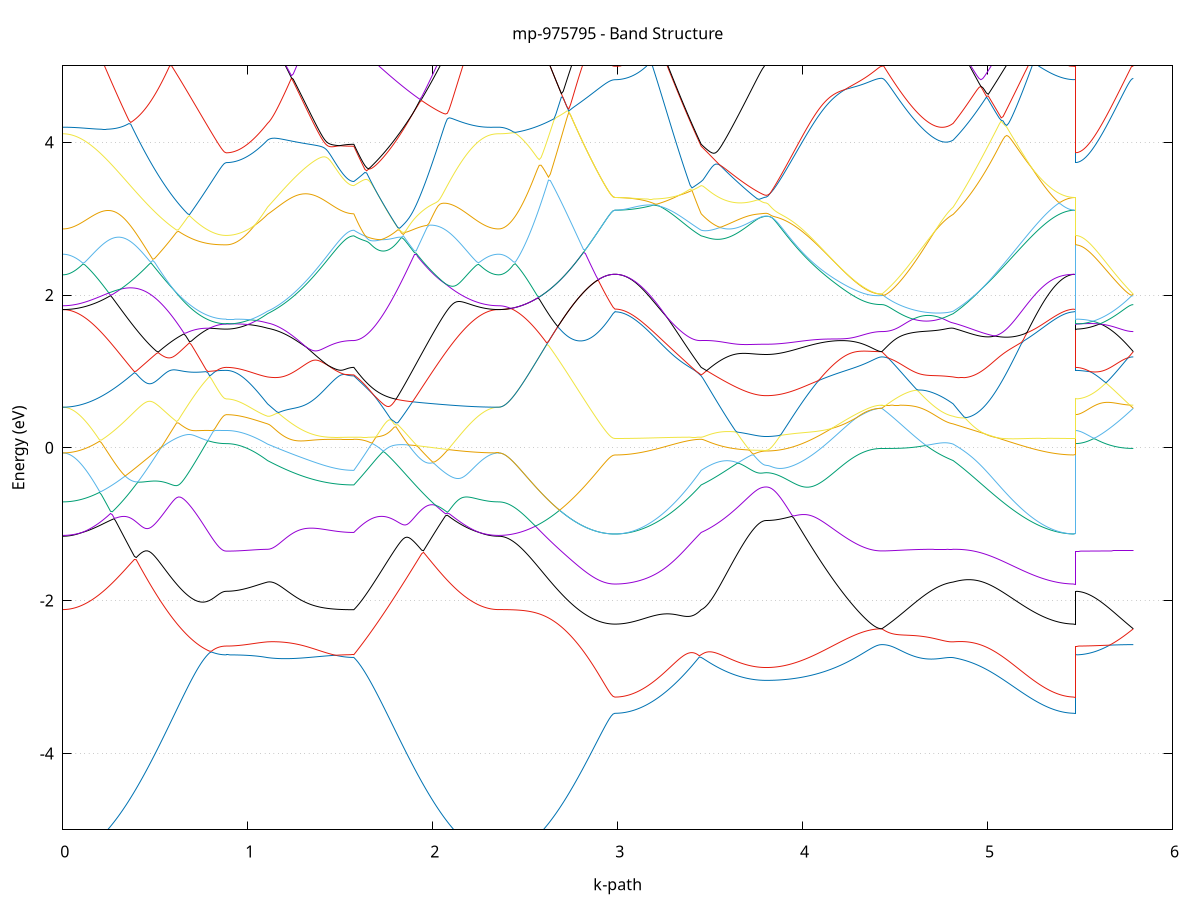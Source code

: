 set title 'mp-975795 - Band Structure'
set xlabel 'k-path'
set ylabel 'Energy (eV)'
set grid y
set yrange [-5:5]
set terminal png size 800,600
set output 'mp-975795_bands_gnuplot.png'
plot '-' using 1:2 with lines notitle, '-' using 1:2 with lines notitle, '-' using 1:2 with lines notitle, '-' using 1:2 with lines notitle, '-' using 1:2 with lines notitle, '-' using 1:2 with lines notitle, '-' using 1:2 with lines notitle, '-' using 1:2 with lines notitle, '-' using 1:2 with lines notitle, '-' using 1:2 with lines notitle, '-' using 1:2 with lines notitle, '-' using 1:2 with lines notitle, '-' using 1:2 with lines notitle, '-' using 1:2 with lines notitle, '-' using 1:2 with lines notitle, '-' using 1:2 with lines notitle, '-' using 1:2 with lines notitle, '-' using 1:2 with lines notitle, '-' using 1:2 with lines notitle, '-' using 1:2 with lines notitle, '-' using 1:2 with lines notitle, '-' using 1:2 with lines notitle, '-' using 1:2 with lines notitle, '-' using 1:2 with lines notitle, '-' using 1:2 with lines notitle, '-' using 1:2 with lines notitle, '-' using 1:2 with lines notitle, '-' using 1:2 with lines notitle, '-' using 1:2 with lines notitle, '-' using 1:2 with lines notitle, '-' using 1:2 with lines notitle, '-' using 1:2 with lines notitle, '-' using 1:2 with lines notitle, '-' using 1:2 with lines notitle, '-' using 1:2 with lines notitle, '-' using 1:2 with lines notitle, '-' using 1:2 with lines notitle, '-' using 1:2 with lines notitle, '-' using 1:2 with lines notitle, '-' using 1:2 with lines notitle, '-' using 1:2 with lines notitle, '-' using 1:2 with lines notitle, '-' using 1:2 with lines notitle, '-' using 1:2 with lines notitle, '-' using 1:2 with lines notitle, '-' using 1:2 with lines notitle, '-' using 1:2 with lines notitle, '-' using 1:2 with lines notitle
0.000000 -35.844053
0.009927 -35.844053
0.019854 -35.844053
0.029780 -35.844053
0.039707 -35.844053
0.049634 -35.844053
0.059561 -35.844053
0.069488 -35.844053
0.079414 -35.844053
0.089341 -35.844053
0.099268 -35.844053
0.109195 -35.844053
0.119122 -35.844053
0.129048 -35.844053
0.138975 -35.843953
0.148902 -35.843953
0.158829 -35.843953
0.168755 -35.843953
0.178682 -35.843953
0.188609 -35.843953
0.198536 -35.843953
0.208463 -35.843953
0.218389 -35.843953
0.228316 -35.843953
0.238243 -35.843953
0.248170 -35.843953
0.258097 -35.843953
0.268023 -35.843953
0.277950 -35.843953
0.287877 -35.843853
0.297804 -35.843853
0.307731 -35.843853
0.317657 -35.843853
0.327584 -35.843853
0.337511 -35.843853
0.347438 -35.843853
0.357365 -35.843853
0.367291 -35.843753
0.377218 -35.843753
0.387145 -35.843753
0.397072 -35.843753
0.406998 -35.843753
0.416925 -35.843753
0.426852 -35.843653
0.436779 -35.843653
0.446706 -35.843653
0.456632 -35.843653
0.466559 -35.843653
0.476486 -35.843553
0.486413 -35.843553
0.496340 -35.843553
0.506266 -35.843553
0.516193 -35.843553
0.526120 -35.843453
0.536047 -35.843453
0.545974 -35.843453
0.555900 -35.843453
0.565827 -35.843453
0.575754 -35.843353
0.585681 -35.843353
0.595608 -35.843353
0.605534 -35.843353
0.615461 -35.843253
0.625388 -35.843253
0.635315 -35.843253
0.645242 -35.843253
0.655168 -35.843253
0.665095 -35.843153
0.675022 -35.843153
0.684949 -35.843153
0.694875 -35.843153
0.704802 -35.843153
0.714729 -35.843053
0.724656 -35.843053
0.734583 -35.843053
0.744509 -35.843053
0.754436 -35.843053
0.764363 -35.843053
0.774290 -35.843053
0.784217 -35.843053
0.794143 -35.842953
0.804070 -35.842953
0.813997 -35.842953
0.823924 -35.842953
0.833851 -35.842953
0.843777 -35.842953
0.853704 -35.842953
0.863631 -35.842953
0.873558 -35.842953
0.883485 -35.842953
0.883485 -35.842953
0.893207 -35.842953
0.902929 -35.842953
0.912651 -35.842953
0.922373 -35.842953
0.932095 -35.842953
0.941818 -35.842953
0.951540 -35.842953
0.961262 -35.842953
0.970984 -35.843053
0.980706 -35.843053
0.990428 -35.843053
1.000151 -35.843053
1.009873 -35.843053
1.019595 -35.843053
1.029317 -35.843053
1.039039 -35.843153
1.048762 -35.843153
1.058484 -35.843153
1.068206 -35.843253
1.077928 -35.843253
1.087650 -35.843253
1.097372 -35.843253
1.107095 -35.843353
1.107095 -35.843353
1.117022 -35.843353
1.126950 -35.843353
1.136878 -35.843353
1.146805 -35.843453
1.156733 -35.843453
1.166661 -35.843453
1.176588 -35.843453
1.186516 -35.843553
1.196444 -35.843553
1.206372 -35.843553
1.216299 -35.843653
1.226227 -35.843653
1.236155 -35.843653
1.246082 -35.843653
1.256010 -35.843753
1.265938 -35.843753
1.275865 -35.843753
1.285793 -35.843753
1.295721 -35.843853
1.305649 -35.843853
1.315576 -35.843853
1.325504 -35.843953
1.335432 -35.843953
1.345359 -35.843953
1.355287 -35.843953
1.365215 -35.844053
1.375142 -35.844053
1.385070 -35.844053
1.394998 -35.844053
1.404925 -35.844053
1.414853 -35.844153
1.424781 -35.844153
1.434709 -35.844153
1.444636 -35.844153
1.454564 -35.844153
1.464492 -35.844153
1.474419 -35.844253
1.484347 -35.844253
1.494275 -35.844253
1.504202 -35.844253
1.514130 -35.844253
1.524058 -35.844253
1.533986 -35.844253
1.543913 -35.844253
1.553841 -35.844253
1.563769 -35.844253
1.573696 -35.844253
1.573696 -35.844253
1.583606 -35.844253
1.593515 -35.844253
1.603424 -35.844253
1.613333 -35.844253
1.623243 -35.844153
1.633152 -35.844153
1.643061 -35.844153
1.652971 -35.844153
1.662880 -35.844153
1.672789 -35.844153
1.682699 -35.844153
1.692608 -35.844153
1.702517 -35.844053
1.712426 -35.844053
1.722336 -35.844053
1.732245 -35.844053
1.742154 -35.844053
1.752064 -35.844053
1.761973 -35.844053
1.771882 -35.844053
1.781791 -35.844053
1.791701 -35.844053
1.801610 -35.843953
1.811519 -35.843953
1.821429 -35.843953
1.831338 -35.843953
1.841247 -35.843953
1.851156 -35.843953
1.861066 -35.843953
1.870975 -35.843953
1.880884 -35.843953
1.890794 -35.843953
1.900703 -35.843953
1.910612 -35.843953
1.920522 -35.843953
1.930431 -35.843953
1.940340 -35.843953
1.950249 -35.843953
1.960159 -35.843953
1.970068 -35.843953
1.979977 -35.843953
1.989887 -35.843953
1.999796 -35.843953
2.009705 -35.843953
2.019614 -35.843953
2.029524 -35.843953
2.039433 -35.843953
2.049342 -35.843953
2.059252 -35.843953
2.069161 -35.843953
2.079070 -35.843953
2.088980 -35.843953
2.098889 -35.843953
2.108798 -35.843953
2.118707 -35.843953
2.128617 -35.843953
2.138526 -35.843953
2.148435 -35.843953
2.158345 -35.843953
2.168254 -35.843953
2.178163 -35.843953
2.188072 -35.843953
2.197982 -35.843953
2.207891 -35.843953
2.217800 -35.844053
2.227710 -35.844053
2.237619 -35.844053
2.247528 -35.844053
2.257437 -35.844053
2.267347 -35.844053
2.277256 -35.844053
2.287165 -35.844053
2.297075 -35.844053
2.306984 -35.844053
2.316893 -35.844053
2.326803 -35.844053
2.336712 -35.844053
2.346621 -35.844053
2.356530 -35.844053
2.356530 -35.844053
2.366508 -35.844053
2.376485 -35.844053
2.386463 -35.844053
2.396440 -35.844053
2.406418 -35.844053
2.416395 -35.844053
2.426373 -35.844053
2.436350 -35.844053
2.446327 -35.844053
2.456305 -35.844053
2.466282 -35.844053
2.476260 -35.844053
2.486237 -35.844153
2.496215 -35.844153
2.506192 -35.844153
2.516170 -35.844153
2.526147 -35.844153
2.536125 -35.844153
2.546102 -35.844153
2.556079 -35.844253
2.566057 -35.844253
2.576034 -35.844253
2.586012 -35.844253
2.595989 -35.844253
2.605967 -35.844353
2.615944 -35.844353
2.625922 -35.844353
2.635899 -35.844353
2.645876 -35.844353
2.655854 -35.844453
2.665831 -35.844453
2.675809 -35.844453
2.685786 -35.844453
2.695764 -35.844453
2.705741 -35.844553
2.715719 -35.844553
2.725696 -35.844553
2.735674 -35.844553
2.745651 -35.844553
2.755628 -35.844653
2.765606 -35.844653
2.775583 -35.844653
2.785561 -35.844653
2.795538 -35.844653
2.805516 -35.844653
2.815493 -35.844753
2.825471 -35.844753
2.835448 -35.844753
2.845425 -35.844753
2.855403 -35.844753
2.865380 -35.844753
2.875358 -35.844753
2.885335 -35.844753
2.895313 -35.844853
2.905290 -35.844853
2.915268 -35.844853
2.925245 -35.844853
2.935223 -35.844853
2.945200 -35.844853
2.955177 -35.844853
2.965155 -35.844853
2.975132 -35.844853
2.985110 -35.844853
2.985110 -35.844853
2.995037 -35.844853
3.004965 -35.844853
3.014893 -35.844853
3.024821 -35.844853
3.034748 -35.844853
3.044676 -35.844853
3.054604 -35.844853
3.064531 -35.844853
3.074459 -35.844853
3.084387 -35.844853
3.094314 -35.844853
3.104242 -35.844753
3.114170 -35.844753
3.124098 -35.844753
3.134025 -35.844753
3.143953 -35.844753
3.153881 -35.844753
3.163808 -35.844753
3.173736 -35.844753
3.183664 -35.844753
3.193591 -35.844653
3.203519 -35.844653
3.213447 -35.844653
3.223374 -35.844653
3.233302 -35.844653
3.243230 -35.844653
3.253158 -35.844653
3.263085 -35.844553
3.273013 -35.844553
3.282941 -35.844553
3.292868 -35.844553
3.302796 -35.844553
3.312724 -35.844553
3.322651 -35.844453
3.332579 -35.844453
3.342507 -35.844453
3.352435 -35.844453
3.362362 -35.844453
3.372290 -35.844453
3.382218 -35.844353
3.392145 -35.844353
3.402073 -35.844353
3.412001 -35.844353
3.421928 -35.844353
3.431856 -35.844353
3.441784 -35.844253
3.451712 -35.844253
3.451712 -35.844253
3.461484 -35.844253
3.471257 -35.844253
3.481030 -35.844253
3.490803 -35.844253
3.500576 -35.844253
3.510349 -35.844253
3.520121 -35.844253
3.529894 -35.844253
3.539667 -35.844253
3.549440 -35.844153
3.559213 -35.844153
3.568986 -35.844153
3.578758 -35.844153
3.588531 -35.844153
3.598304 -35.844153
3.608077 -35.844153
3.617850 -35.844153
3.627623 -35.844153
3.637395 -35.844153
3.647168 -35.844153
3.656941 -35.844153
3.666714 -35.844153
3.676487 -35.844053
3.686260 -35.844053
3.696032 -35.844053
3.705805 -35.844053
3.715578 -35.844053
3.725351 -35.844053
3.735124 -35.844053
3.744897 -35.844053
3.754669 -35.844053
3.764442 -35.844053
3.774215 -35.844053
3.783988 -35.844053
3.793761 -35.844053
3.803534 -35.844053
3.803534 -35.844053
3.813450 -35.844053
3.823366 -35.844053
3.833282 -35.844053
3.843198 -35.844053
3.853114 -35.844053
3.863030 -35.844053
3.872947 -35.844053
3.882863 -35.844053
3.892779 -35.844053
3.902695 -35.843953
3.912611 -35.843953
3.922527 -35.843953
3.932444 -35.843953
3.942360 -35.843953
3.952276 -35.843953
3.962192 -35.843853
3.972108 -35.843853
3.982024 -35.843853
3.991941 -35.843853
4.001857 -35.843853
4.011773 -35.843753
4.021689 -35.843753
4.031605 -35.843753
4.041521 -35.843753
4.051437 -35.843653
4.061354 -35.843653
4.071270 -35.843653
4.081186 -35.843553
4.091102 -35.843553
4.101018 -35.843553
4.110934 -35.843553
4.120851 -35.843453
4.130767 -35.843453
4.140683 -35.843453
4.150599 -35.843453
4.160515 -35.843353
4.170431 -35.843353
4.180348 -35.843353
4.190264 -35.843253
4.200180 -35.843253
4.210096 -35.843253
4.220012 -35.843253
4.229928 -35.843253
4.239844 -35.843153
4.249761 -35.843153
4.259677 -35.843153
4.269593 -35.843153
4.279509 -35.843053
4.289425 -35.843053
4.299341 -35.843053
4.309258 -35.843053
4.319174 -35.843053
4.329090 -35.843053
4.339006 -35.843053
4.348922 -35.842953
4.358838 -35.842953
4.368755 -35.842953
4.378671 -35.842953
4.388587 -35.842953
4.398503 -35.842953
4.408419 -35.842953
4.418335 -35.842953
4.428251 -35.842953
4.428251 -35.842953
4.438142 -35.842953
4.448032 -35.842953
4.457922 -35.842953
4.467812 -35.842953
4.477703 -35.842953
4.487593 -35.842953
4.497483 -35.842953
4.507373 -35.842953
4.517264 -35.842953
4.527154 -35.842953
4.537044 -35.842953
4.546934 -35.842953
4.556825 -35.842953
4.566715 -35.842953
4.576605 -35.843053
4.586495 -35.843053
4.596386 -35.843053
4.606276 -35.843053
4.616166 -35.843053
4.626056 -35.842953
4.635947 -35.843053
4.645837 -35.843053
4.655727 -35.843053
4.665617 -35.843053
4.675507 -35.843153
4.685398 -35.843153
4.695288 -35.843153
4.705178 -35.843153
4.715068 -35.843153
4.724959 -35.843153
4.734849 -35.843153
4.744739 -35.843253
4.754629 -35.843253
4.764520 -35.843253
4.774410 -35.843253
4.784300 -35.843253
4.794190 -35.843253
4.804081 -35.843353
4.813971 -35.843353
4.813971 -35.843353
4.823969 -35.843353
4.833967 -35.843353
4.843965 -35.843453
4.853963 -35.843453
4.863961 -35.843453
4.873959 -35.843553
4.883958 -35.843553
4.893956 -35.843553
4.903954 -35.843653
4.913952 -35.843653
4.923950 -35.843753
4.933948 -35.843753
4.943946 -35.843753
4.953944 -35.843853
4.963942 -35.843853
4.973940 -35.843853
4.983939 -35.843953
4.993937 -35.843953
5.003935 -35.843953
5.013933 -35.844053
5.023931 -35.844053
5.033929 -35.844053
5.043927 -35.844153
5.053925 -35.844153
5.063923 -35.844153
5.073921 -35.844253
5.083920 -35.844253
5.093918 -35.844253
5.103916 -35.844353
5.113914 -35.844353
5.123912 -35.844353
5.133910 -35.844353
5.143908 -35.844453
5.153906 -35.844453
5.163904 -35.844453
5.173902 -35.844553
5.183900 -35.844553
5.193899 -35.844553
5.203897 -35.844553
5.213895 -35.844553
5.223893 -35.844653
5.233891 -35.844653
5.243889 -35.844653
5.253887 -35.844653
5.263885 -35.844653
5.273883 -35.844653
5.283881 -35.844753
5.293880 -35.844753
5.303878 -35.844753
5.313876 -35.844753
5.323874 -35.844753
5.333872 -35.844753
5.343870 -35.844753
5.353868 -35.844753
5.363866 -35.844853
5.373864 -35.844853
5.383862 -35.844853
5.393861 -35.844853
5.403859 -35.844853
5.413857 -35.844853
5.423855 -35.844853
5.433853 -35.844853
5.443851 -35.844853
5.453849 -35.844853
5.463847 -35.844853
5.473845 -35.844853
5.473845 -35.842953
5.483667 -35.842953
5.493488 -35.842953
5.503310 -35.842953
5.513132 -35.842953
5.522953 -35.842953
5.532775 -35.842953
5.542596 -35.842953
5.552418 -35.842953
5.562239 -35.842953
5.572061 -35.842953
5.581882 -35.842953
5.591704 -35.842953
5.601526 -35.842953
5.611347 -35.842953
5.621169 -35.842953
5.630990 -35.842953
5.640812 -35.842953
5.650633 -35.842953
5.660455 -35.842953
5.670276 -35.842953
5.680098 -35.842953
5.689920 -35.842953
5.699741 -35.842953
5.709563 -35.842953
5.719384 -35.842953
5.729206 -35.842953
5.739027 -35.842853
5.748849 -35.842953
5.758670 -35.842953
5.768492 -35.842953
5.778313 -35.842953
5.788135 -35.842953
e
0.000000 -25.747853
0.009927 -25.747853
0.019854 -25.747853
0.029780 -25.747853
0.039707 -25.747953
0.049634 -25.747953
0.059561 -25.748053
0.069488 -25.748053
0.079414 -25.748153
0.089341 -25.748253
0.099268 -25.748353
0.109195 -25.748453
0.119122 -25.748653
0.129048 -25.748853
0.138975 -25.748953
0.148902 -25.749253
0.158829 -25.749453
0.168755 -25.749753
0.178682 -25.750053
0.188609 -25.750353
0.198536 -25.750653
0.208463 -25.751053
0.218389 -25.751553
0.228316 -25.751953
0.238243 -25.752453
0.248170 -25.752953
0.258097 -25.753553
0.268023 -25.754153
0.277950 -25.754753
0.287877 -25.755353
0.297804 -25.756053
0.307731 -25.756753
0.317657 -25.757553
0.327584 -25.758253
0.337511 -25.759053
0.347438 -25.759853
0.357365 -25.760753
0.367291 -25.761553
0.377218 -25.762453
0.387145 -25.763353
0.397072 -25.764253
0.406998 -25.765253
0.416925 -25.766153
0.426852 -25.767153
0.436779 -25.768053
0.446706 -25.769053
0.456632 -25.770053
0.466559 -25.771053
0.476486 -25.772053
0.486413 -25.772953
0.496340 -25.773953
0.506266 -25.774953
0.516193 -25.775953
0.526120 -25.776853
0.536047 -25.777853
0.545974 -25.778753
0.555900 -25.779753
0.565827 -25.780653
0.575754 -25.781553
0.585681 -25.782453
0.595608 -25.783353
0.605534 -25.784253
0.615461 -25.785053
0.625388 -25.785853
0.635315 -25.786653
0.645242 -25.787453
0.655168 -25.788253
0.665095 -25.788953
0.675022 -25.789653
0.684949 -25.790353
0.694875 -25.790953
0.704802 -25.791653
0.714729 -25.792253
0.724656 -25.792753
0.734583 -25.793353
0.744509 -25.793853
0.754436 -25.794253
0.764363 -25.794753
0.774290 -25.795153
0.784217 -25.795453
0.794143 -25.795853
0.804070 -25.796153
0.813997 -25.796453
0.823924 -25.796653
0.833851 -25.796853
0.843777 -25.797053
0.853704 -25.797153
0.863631 -25.797253
0.873558 -25.797253
0.883485 -25.797253
0.883485 -25.797253
0.893207 -25.797253
0.902929 -25.797053
0.912651 -25.796653
0.922373 -25.796153
0.932095 -25.795453
0.941818 -25.794653
0.951540 -25.793753
0.961262 -25.792653
0.970984 -25.791453
0.980706 -25.790053
0.990428 -25.788553
1.000151 -25.786953
1.009873 -25.785153
1.019595 -25.783253
1.029317 -25.781253
1.039039 -25.779053
1.048762 -25.776853
1.058484 -25.774453
1.068206 -25.771853
1.077928 -25.769253
1.087650 -25.766453
1.097372 -25.763553
1.107095 -25.760653
1.107095 -25.760653
1.117022 -25.758353
1.126950 -25.756053
1.136878 -25.753753
1.146805 -25.751353
1.156733 -25.748853
1.166661 -25.746253
1.176588 -25.743753
1.186516 -25.742353
1.196444 -25.742153
1.206372 -25.741753
1.216299 -25.741353
1.226227 -25.740953
1.236155 -25.740453
1.246082 -25.739853
1.256010 -25.739253
1.265938 -25.738553
1.275865 -25.737753
1.285793 -25.736953
1.295721 -25.736053
1.305649 -25.735153
1.315576 -25.734153
1.325504 -25.733053
1.335432 -25.731953
1.345359 -25.730853
1.355287 -25.729553
1.365215 -25.728353
1.375142 -25.727053
1.385070 -25.725653
1.394998 -25.724253
1.404925 -25.722753
1.414853 -25.721253
1.424781 -25.719753
1.434709 -25.718153
1.444636 -25.716553
1.454564 -25.714853
1.464492 -25.713153
1.474419 -25.711453
1.484347 -25.709753
1.494275 -25.707953
1.504202 -25.706253
1.514130 -25.704453
1.524058 -25.702653
1.533986 -25.700953
1.543913 -25.699253
1.553841 -25.697653
1.563769 -25.696453
1.573696 -25.695953
1.573696 -25.695953
1.583606 -25.695053
1.593515 -25.694253
1.603424 -25.693453
1.613333 -25.692753
1.623243 -25.692053
1.633152 -25.691453
1.643061 -25.690853
1.652971 -25.690253
1.662880 -25.689653
1.672789 -25.689153
1.682699 -25.688653
1.692608 -25.688053
1.702517 -25.687553
1.712426 -25.689853
1.722336 -25.692253
1.732245 -25.694553
1.742154 -25.696853
1.752064 -25.699153
1.761973 -25.701353
1.771882 -25.703453
1.781791 -25.705553
1.791701 -25.707653
1.801610 -25.709653
1.811519 -25.711553
1.821429 -25.713453
1.831338 -25.715353
1.841247 -25.717153
1.851156 -25.718953
1.861066 -25.720653
1.870975 -25.722253
1.880884 -25.723853
1.890794 -25.725453
1.900703 -25.726853
1.910612 -25.728353
1.920522 -25.729753
1.930431 -25.731053
1.940340 -25.732353
1.950249 -25.733553
1.960159 -25.734753
1.970068 -25.735853
1.979977 -25.736853
1.989887 -25.737853
1.999796 -25.738853
2.009705 -25.739753
2.019614 -25.740553
2.029524 -25.741353
2.039433 -25.742153
2.049342 -25.742853
2.059252 -25.743453
2.069161 -25.744053
2.079070 -25.744653
2.088980 -25.745153
2.098889 -25.745553
2.108798 -25.745953
2.118707 -25.746353
2.128617 -25.746653
2.138526 -25.746953
2.148435 -25.747253
2.158345 -25.747453
2.168254 -25.747653
2.178163 -25.747753
2.188072 -25.747953
2.197982 -25.747953
2.207891 -25.748053
2.217800 -25.748153
2.227710 -25.748153
2.237619 -25.748153
2.247528 -25.748153
2.257437 -25.748153
2.267347 -25.748053
2.277256 -25.748053
2.287165 -25.748053
2.297075 -25.747953
2.306984 -25.747953
2.316893 -25.747953
2.326803 -25.747853
2.336712 -25.747853
2.346621 -25.747853
2.356530 -25.747853
2.356530 -25.747853
2.366508 -25.747853
2.376485 -25.747653
2.386463 -25.747453
2.396440 -25.747053
2.406418 -25.746653
2.416395 -25.746153
2.426373 -25.745553
2.436350 -25.744853
2.446327 -25.744053
2.456305 -25.743153
2.466282 -25.742153
2.476260 -25.741153
2.486237 -25.739953
2.496215 -25.738653
2.506192 -25.737353
2.516170 -25.735953
2.526147 -25.734453
2.536125 -25.732853
2.546102 -25.731153
2.556079 -25.729353
2.566057 -25.727553
2.576034 -25.725653
2.586012 -25.723653
2.595989 -25.721553
2.605967 -25.719453
2.615944 -25.718153
2.625922 -25.719653
2.635899 -25.721053
2.645876 -25.722453
2.655854 -25.723853
2.665831 -25.725153
2.675809 -25.726553
2.685786 -25.727853
2.695764 -25.729153
2.705741 -25.730353
2.715719 -25.731653
2.725696 -25.732853
2.735674 -25.733953
2.745651 -25.735153
2.755628 -25.736253
2.765606 -25.737253
2.775583 -25.738353
2.785561 -25.739253
2.795538 -25.740253
2.805516 -25.741153
2.815493 -25.741953
2.825471 -25.742753
2.835448 -25.743553
2.845425 -25.744253
2.855403 -25.744953
2.865380 -25.745553
2.875358 -25.746153
2.885335 -25.746653
2.895313 -25.747153
2.905290 -25.747553
2.915268 -25.747953
2.925245 -25.748253
2.935223 -25.748553
2.945200 -25.748753
2.955177 -25.748953
2.965155 -25.749053
2.975132 -25.749153
2.985110 -25.749153
2.985110 -25.749153
2.995037 -25.749153
3.004965 -25.749053
3.014893 -25.748953
3.024821 -25.748653
3.034748 -25.748453
3.044676 -25.748053
3.054604 -25.747653
3.064531 -25.747153
3.074459 -25.746653
3.084387 -25.746053
3.094314 -25.745453
3.104242 -25.744653
3.114170 -25.743953
3.124098 -25.743053
3.134025 -25.742253
3.143953 -25.741253
3.153881 -25.740253
3.163808 -25.739253
3.173736 -25.738053
3.183664 -25.736953
3.193591 -25.735653
3.203519 -25.734453
3.213447 -25.733153
3.223374 -25.731753
3.233302 -25.730353
3.243230 -25.728853
3.253158 -25.727353
3.263085 -25.725753
3.273013 -25.724153
3.282941 -25.722553
3.292868 -25.720853
3.302796 -25.719053
3.312724 -25.717353
3.322651 -25.715553
3.332579 -25.713653
3.342507 -25.711853
3.352435 -25.709853
3.362362 -25.707953
3.372290 -25.706053
3.382218 -25.704053
3.392145 -25.702653
3.402073 -25.701353
3.412001 -25.700153
3.421928 -25.698953
3.431856 -25.697853
3.441784 -25.696853
3.451712 -25.695953
3.451712 -25.695953
3.461484 -25.695553
3.471257 -25.695253
3.481030 -25.694953
3.490803 -25.694753
3.500576 -25.694653
3.510349 -25.694653
3.520121 -25.694753
3.529894 -25.694953
3.539667 -25.695353
3.549440 -25.695853
3.559213 -25.696553
3.568986 -25.697253
3.578758 -25.698053
3.588531 -25.699053
3.598304 -25.699953
3.608077 -25.701053
3.617850 -25.702053
3.627623 -25.703153
3.637395 -25.704153
3.647168 -25.705253
3.656941 -25.706253
3.666714 -25.707153
3.676487 -25.708053
3.686260 -25.708953
3.696032 -25.709753
3.705805 -25.710553
3.715578 -25.711253
3.725351 -25.711853
3.735124 -25.712453
3.744897 -25.712953
3.754669 -25.713353
3.764442 -25.713653
3.774215 -25.713953
3.783988 -25.714153
3.793761 -25.714253
3.803534 -25.714253
3.803534 -25.714253
3.813450 -25.714353
3.823366 -25.714453
3.833282 -25.714553
3.843198 -25.714753
3.853114 -25.715053
3.863030 -25.715453
3.872947 -25.715853
3.882863 -25.716353
3.892779 -25.716953
3.902695 -25.717653
3.912611 -25.718353
3.922527 -25.719253
3.932444 -25.720253
3.942360 -25.721353
3.952276 -25.722553
3.962192 -25.723853
3.972108 -25.725253
3.982024 -25.726853
3.991941 -25.728453
4.001857 -25.730153
4.011773 -25.732053
4.021689 -25.733953
4.031605 -25.735953
4.041521 -25.737953
4.051437 -25.740053
4.061354 -25.742153
4.071270 -25.744253
4.081186 -25.746453
4.091102 -25.748653
4.101018 -25.750753
4.110934 -25.752953
4.120851 -25.755153
4.130767 -25.757253
4.140683 -25.759353
4.150599 -25.761353
4.160515 -25.763453
4.170431 -25.765353
4.180348 -25.767353
4.190264 -25.769253
4.200180 -25.771053
4.210096 -25.772853
4.220012 -25.774553
4.229928 -25.776153
4.239844 -25.777753
4.249761 -25.779253
4.259677 -25.780653
4.269593 -25.782053
4.279509 -25.783353
4.289425 -25.784553
4.299341 -25.785653
4.309258 -25.786753
4.319174 -25.787753
4.329090 -25.788653
4.339006 -25.789453
4.348922 -25.790153
4.358838 -25.790853
4.368755 -25.791353
4.378671 -25.791853
4.388587 -25.792253
4.398503 -25.792553
4.408419 -25.792753
4.418335 -25.792953
4.428251 -25.792953
4.428251 -25.792953
4.438142 -25.792953
4.448032 -25.792953
4.457922 -25.792853
4.467812 -25.792853
4.477703 -25.792753
4.487593 -25.792653
4.497483 -25.792453
4.507373 -25.792253
4.517264 -25.792053
4.527154 -25.791753
4.537044 -25.791453
4.546934 -25.791153
4.556825 -25.790753
4.566715 -25.790353
4.576605 -25.789853
4.586495 -25.789253
4.596386 -25.788653
4.606276 -25.788053
4.616166 -25.787253
4.626056 -25.786553
4.635947 -25.785653
4.645837 -25.784753
4.655727 -25.783853
4.665617 -25.782753
4.675507 -25.781753
4.685398 -25.780553
4.695288 -25.779353
4.705178 -25.778053
4.715068 -25.776753
4.724959 -25.775353
4.734849 -25.773853
4.744739 -25.772353
4.754629 -25.770853
4.764520 -25.769253
4.774410 -25.767553
4.784300 -25.765853
4.794190 -25.764153
4.804081 -25.762353
4.813971 -25.760653
4.813971 -25.760653
4.823969 -25.757453
4.833967 -25.754153
4.843965 -25.750753
4.853963 -25.747253
4.863961 -25.743853
4.873959 -25.744153
4.883958 -25.744453
4.893956 -25.744653
4.903954 -25.744953
4.913952 -25.745153
4.923950 -25.745353
4.933948 -25.745553
4.943946 -25.745753
4.953944 -25.745953
4.963942 -25.746153
4.973940 -25.746353
4.983939 -25.746453
4.993937 -25.746653
5.003935 -25.746753
5.013933 -25.746953
5.023931 -25.747053
5.033929 -25.747153
5.043927 -25.747253
5.053925 -25.747453
5.063923 -25.747553
5.073921 -25.747653
5.083920 -25.747753
5.093918 -25.747753
5.103916 -25.747853
5.113914 -25.747953
5.123912 -25.748053
5.133910 -25.748153
5.143908 -25.748153
5.153906 -25.748253
5.163904 -25.748353
5.173902 -25.748353
5.183900 -25.748453
5.193899 -25.748453
5.203897 -25.748553
5.213895 -25.748553
5.223893 -25.748653
5.233891 -25.748653
5.243889 -25.748753
5.253887 -25.748753
5.263885 -25.748753
5.273883 -25.748853
5.283881 -25.748853
5.293880 -25.748853
5.303878 -25.748953
5.313876 -25.748953
5.323874 -25.748953
5.333872 -25.749053
5.343870 -25.749053
5.353868 -25.749053
5.363866 -25.749053
5.373864 -25.749153
5.383862 -25.749153
5.393861 -25.749153
5.403859 -25.749153
5.413857 -25.749153
5.423855 -25.749153
5.433853 -25.749153
5.443851 -25.749153
5.453849 -25.749153
5.463847 -25.749153
5.473845 -25.749153
5.473845 -25.797253
5.483667 -25.797253
5.493488 -25.797253
5.503310 -25.797253
5.513132 -25.797153
5.522953 -25.797053
5.532775 -25.796953
5.542596 -25.796853
5.552418 -25.796653
5.562239 -25.796553
5.572061 -25.796353
5.581882 -25.796253
5.591704 -25.796053
5.601526 -25.795853
5.611347 -25.795653
5.621169 -25.795453
5.630990 -25.795253
5.640812 -25.794953
5.650633 -25.794753
5.660455 -25.794553
5.670276 -25.794353
5.680098 -25.794153
5.689920 -25.793953
5.699741 -25.793753
5.709563 -25.793653
5.719384 -25.793453
5.729206 -25.793353
5.739027 -25.793253
5.748849 -25.793153
5.758670 -25.793053
5.768492 -25.792953
5.778313 -25.792953
5.788135 -25.792953
e
0.000000 -25.690953
0.009927 -25.690953
0.019854 -25.690953
0.029780 -25.690953
0.039707 -25.690853
0.049634 -25.690753
0.059561 -25.690653
0.069488 -25.690553
0.079414 -25.690353
0.089341 -25.690153
0.099268 -25.689953
0.109195 -25.689753
0.119122 -25.689453
0.129048 -25.689153
0.138975 -25.688853
0.148902 -25.688453
0.158829 -25.688053
0.168755 -25.687553
0.178682 -25.687053
0.188609 -25.686553
0.198536 -25.685953
0.208463 -25.685353
0.218389 -25.684653
0.228316 -25.683853
0.238243 -25.683153
0.248170 -25.682253
0.258097 -25.681353
0.268023 -25.680453
0.277950 -25.679453
0.287877 -25.678453
0.297804 -25.677353
0.307731 -25.676253
0.317657 -25.675053
0.327584 -25.673853
0.337511 -25.672553
0.347438 -25.671253
0.357365 -25.669853
0.367291 -25.670653
0.377218 -25.672753
0.387145 -25.674853
0.397072 -25.676953
0.406998 -25.678953
0.416925 -25.680953
0.426852 -25.682953
0.436779 -25.684853
0.446706 -25.686853
0.456632 -25.688753
0.466559 -25.690653
0.476486 -25.692453
0.486413 -25.694253
0.496340 -25.696053
0.506266 -25.697853
0.516193 -25.699553
0.526120 -25.701253
0.536047 -25.702853
0.545974 -25.704553
0.555900 -25.706153
0.565827 -25.707653
0.575754 -25.709153
0.585681 -25.710653
0.595608 -25.712053
0.605534 -25.713453
0.615461 -25.714753
0.625388 -25.716053
0.635315 -25.717353
0.645242 -25.718553
0.655168 -25.719753
0.665095 -25.720853
0.675022 -25.721953
0.684949 -25.722953
0.694875 -25.723953
0.704802 -25.724953
0.714729 -25.725853
0.724656 -25.726653
0.734583 -25.727453
0.744509 -25.728253
0.754436 -25.728853
0.764363 -25.729553
0.774290 -25.730153
0.784217 -25.730653
0.794143 -25.731153
0.804070 -25.731653
0.813997 -25.732053
0.823924 -25.732353
0.833851 -25.732653
0.843777 -25.732853
0.853704 -25.733053
0.863631 -25.733253
0.873558 -25.733253
0.883485 -25.733353
0.883485 -25.733353
0.893207 -25.733353
0.902929 -25.733453
0.912651 -25.733753
0.922373 -25.734053
0.932095 -25.734353
0.941818 -25.734753
0.951540 -25.735253
0.961262 -25.735653
0.970984 -25.736153
0.980706 -25.736653
0.990428 -25.737153
1.000151 -25.737653
1.009873 -25.738053
1.019595 -25.738553
1.029317 -25.739053
1.039039 -25.739453
1.048762 -25.739953
1.058484 -25.740353
1.068206 -25.740753
1.077928 -25.741153
1.087650 -25.741553
1.097372 -25.741953
1.107095 -25.742253
1.107095 -25.742253
1.117022 -25.742453
1.126950 -25.742653
1.136878 -25.742753
1.146805 -25.742853
1.156733 -25.742753
1.166661 -25.742753
1.176588 -25.742553
1.186516 -25.741053
1.196444 -25.738353
1.206372 -25.735653
1.216299 -25.732853
1.226227 -25.729953
1.236155 -25.727153
1.246082 -25.724253
1.256010 -25.721353
1.265938 -25.718353
1.275865 -25.715353
1.285793 -25.712453
1.295721 -25.709453
1.305649 -25.706453
1.315576 -25.703453
1.325504 -25.700453
1.335432 -25.697453
1.345359 -25.694553
1.355287 -25.691553
1.365215 -25.688753
1.375142 -25.685853
1.385070 -25.683053
1.394998 -25.680353
1.404925 -25.677753
1.414853 -25.675153
1.424781 -25.672753
1.434709 -25.671053
1.444636 -25.671953
1.454564 -25.672953
1.464492 -25.674153
1.474419 -25.675453
1.484347 -25.676853
1.494275 -25.678253
1.504202 -25.679853
1.514130 -25.681453
1.524058 -25.683053
1.533986 -25.684753
1.543913 -25.686353
1.553841 -25.687853
1.563769 -25.689053
1.573696 -25.689553
1.573696 -25.689553
1.583606 -25.687453
1.593515 -25.685253
1.603424 -25.683153
1.613333 -25.680953
1.623243 -25.678853
1.633152 -25.676653
1.643061 -25.674553
1.652971 -25.674853
1.662880 -25.677453
1.672789 -25.680053
1.682699 -25.682553
1.692608 -25.685053
1.702517 -25.687453
1.712426 -25.687053
1.722336 -25.686453
1.732245 -25.685853
1.742154 -25.685353
1.752064 -25.684753
1.761973 -25.684153
1.771882 -25.683453
1.781791 -25.682753
1.791701 -25.682053
1.801610 -25.681353
1.811519 -25.680653
1.821429 -25.679853
1.831338 -25.678953
1.841247 -25.678153
1.851156 -25.677253
1.861066 -25.676253
1.870975 -25.675353
1.880884 -25.674253
1.890794 -25.673253
1.900703 -25.672153
1.910612 -25.671053
1.920522 -25.669853
1.930431 -25.668653
1.940340 -25.667353
1.950249 -25.666053
1.960159 -25.664753
1.970068 -25.663353
1.979977 -25.661953
1.989887 -25.660553
1.999796 -25.659053
2.009705 -25.657453
2.019614 -25.655953
2.029524 -25.656453
2.039433 -25.658353
2.049342 -25.660253
2.059252 -25.662153
2.069161 -25.663953
2.079070 -25.665753
2.088980 -25.667453
2.098889 -25.669053
2.108798 -25.670653
2.118707 -25.672253
2.128617 -25.673753
2.138526 -25.675153
2.148435 -25.676553
2.158345 -25.677853
2.168254 -25.679153
2.178163 -25.680353
2.188072 -25.681453
2.197982 -25.682553
2.207891 -25.683553
2.217800 -25.684453
2.227710 -25.685353
2.237619 -25.686253
2.247528 -25.686953
2.257437 -25.687653
2.267347 -25.688253
2.277256 -25.688853
2.287165 -25.689353
2.297075 -25.689753
2.306984 -25.690153
2.316893 -25.690453
2.326803 -25.690653
2.336712 -25.690853
2.346621 -25.690953
2.356530 -25.690953
2.356530 -25.690953
2.366508 -25.691053
2.376485 -25.691253
2.386463 -25.691553
2.396440 -25.691953
2.406418 -25.692453
2.416395 -25.693153
2.426373 -25.693853
2.436350 -25.694753
2.446327 -25.695653
2.456305 -25.696653
2.466282 -25.697653
2.476260 -25.698853
2.486237 -25.700053
2.496215 -25.701253
2.506192 -25.702553
2.516170 -25.703853
2.526147 -25.705253
2.536125 -25.706653
2.546102 -25.708053
2.556079 -25.709453
2.566057 -25.710953
2.576034 -25.712353
2.586012 -25.713853
2.595989 -25.715253
2.605967 -25.716753
2.615944 -25.718153
2.625922 -25.719653
2.635899 -25.721053
2.645876 -25.722453
2.655854 -25.723853
2.665831 -25.725153
2.675809 -25.726553
2.685786 -25.727853
2.695764 -25.729153
2.705741 -25.730353
2.715719 -25.731653
2.725696 -25.732853
2.735674 -25.733953
2.745651 -25.735153
2.755628 -25.736253
2.765606 -25.737253
2.775583 -25.738353
2.785561 -25.739253
2.795538 -25.740253
2.805516 -25.741153
2.815493 -25.741953
2.825471 -25.742753
2.835448 -25.743553
2.845425 -25.744253
2.855403 -25.744953
2.865380 -25.745553
2.875358 -25.746153
2.885335 -25.746653
2.895313 -25.747153
2.905290 -25.747553
2.915268 -25.747953
2.925245 -25.748253
2.935223 -25.748553
2.945200 -25.748753
2.955177 -25.748953
2.965155 -25.749053
2.975132 -25.749153
2.985110 -25.749153
2.985110 -25.749153
2.995037 -25.749153
3.004965 -25.749053
3.014893 -25.748853
3.024821 -25.748553
3.034748 -25.748253
3.044676 -25.747853
3.054604 -25.747353
3.064531 -25.746853
3.074459 -25.746153
3.084387 -25.745453
3.094314 -25.744753
3.104242 -25.743853
3.114170 -25.742953
3.124098 -25.742053
3.134025 -25.740953
3.143953 -25.739853
3.153881 -25.738753
3.163808 -25.737553
3.173736 -25.736253
3.183664 -25.734953
3.193591 -25.733553
3.203519 -25.732153
3.213447 -25.730753
3.223374 -25.729253
3.233302 -25.727653
3.243230 -25.726153
3.253158 -25.724553
3.263085 -25.722853
3.273013 -25.721253
3.282941 -25.719653
3.292868 -25.717953
3.302796 -25.716353
3.312724 -25.714653
3.322651 -25.713053
3.332579 -25.711453
3.342507 -25.709853
3.352435 -25.708353
3.362362 -25.706853
3.372290 -25.705353
3.382218 -25.703953
3.392145 -25.702053
3.402073 -25.699953
3.412001 -25.697953
3.421928 -25.695853
3.431856 -25.693753
3.441784 -25.691653
3.451712 -25.689553
3.451712 -25.689553
3.461484 -25.688553
3.471257 -25.687553
3.481030 -25.686553
3.490803 -25.685553
3.500576 -25.684453
3.510349 -25.683353
3.520121 -25.682253
3.529894 -25.681153
3.539667 -25.679953
3.549440 -25.678753
3.559213 -25.677553
3.568986 -25.676353
3.578758 -25.675153
3.588531 -25.673953
3.598304 -25.672753
3.608077 -25.671453
3.617850 -25.670253
3.627623 -25.669053
3.637395 -25.667853
3.647168 -25.666653
3.656941 -25.665553
3.666714 -25.664353
3.676487 -25.663253
3.686260 -25.662253
3.696032 -25.661153
3.705805 -25.660253
3.715578 -25.659353
3.725351 -25.658453
3.735124 -25.657753
3.744897 -25.657053
3.754669 -25.656453
3.764442 -25.655953
3.774215 -25.655553
3.783988 -25.655253
3.793761 -25.655153
3.803534 -25.655053
3.803534 -25.655053
3.813450 -25.655253
3.823366 -25.655653
3.833282 -25.656253
3.843198 -25.657153
3.853114 -25.658353
3.863030 -25.659753
3.872947 -25.661253
3.882863 -25.662853
3.892779 -25.664553
3.902695 -25.666253
3.912611 -25.668053
3.922527 -25.669753
3.932444 -25.671553
3.942360 -25.673453
3.952276 -25.675353
3.962192 -25.677353
3.972108 -25.679353
3.982024 -25.681253
3.991941 -25.683253
4.001857 -25.685153
4.011773 -25.687053
4.021689 -25.688953
4.031605 -25.690753
4.041521 -25.692553
4.051437 -25.694353
4.061354 -25.696053
4.071270 -25.697753
4.081186 -25.699453
4.091102 -25.701053
4.101018 -25.702553
4.110934 -25.704053
4.120851 -25.705553
4.130767 -25.706953
4.140683 -25.708253
4.150599 -25.709553
4.160515 -25.710753
4.170431 -25.711953
4.180348 -25.713153
4.190264 -25.714153
4.200180 -25.715153
4.210096 -25.716153
4.220012 -25.717053
4.229928 -25.717953
4.239844 -25.718753
4.249761 -25.719453
4.259677 -25.720153
4.269593 -25.720753
4.279509 -25.721353
4.289425 -25.721953
4.299341 -25.722453
4.309258 -25.722853
4.319174 -25.723253
4.329090 -25.723553
4.339006 -25.723953
4.348922 -25.724153
4.358838 -25.724453
4.368755 -25.724653
4.378671 -25.724753
4.388587 -25.724953
4.398503 -25.725053
4.408419 -25.725053
4.418335 -25.725153
4.428251 -25.725153
4.428251 -25.725153
4.438142 -25.725153
4.448032 -25.725053
4.457922 -25.725053
4.467812 -25.724953
4.477703 -25.724953
4.487593 -25.724953
4.497483 -25.724953
4.507373 -25.724953
4.517264 -25.725053
4.527154 -25.725253
4.537044 -25.725553
4.546934 -25.725853
4.556825 -25.726353
4.566715 -25.726953
4.576605 -25.727553
4.586495 -25.728353
4.596386 -25.729053
4.606276 -25.729953
4.616166 -25.730753
4.626056 -25.731553
4.635947 -25.732453
4.645837 -25.733253
4.655727 -25.734053
4.665617 -25.734853
4.675507 -25.735553
4.685398 -25.736353
4.695288 -25.737053
4.705178 -25.737653
4.715068 -25.738253
4.724959 -25.738853
4.734849 -25.739353
4.744739 -25.739853
4.754629 -25.740353
4.764520 -25.740753
4.774410 -25.741153
4.784300 -25.741453
4.794190 -25.741753
4.804081 -25.742053
4.813971 -25.742253
4.813971 -25.742253
4.823969 -25.742653
4.833967 -25.742953
4.843965 -25.743253
4.853963 -25.743553
4.863961 -25.743753
4.873959 -25.740053
4.883958 -25.736253
4.893956 -25.732453
4.903954 -25.728553
4.913952 -25.724553
4.923950 -25.720453
4.933948 -25.716353
4.943946 -25.712153
4.953944 -25.707953
4.963942 -25.703653
4.973940 -25.699353
4.983939 -25.694953
4.993937 -25.690553
5.003935 -25.686153
5.013933 -25.681653
5.023931 -25.677253
5.033929 -25.672753
5.043927 -25.668253
5.053925 -25.663753
5.063923 -25.659753
5.073921 -25.659553
5.083920 -25.663053
5.093918 -25.666453
5.103916 -25.669953
5.113914 -25.673453
5.123912 -25.676853
5.133910 -25.680253
5.143908 -25.683653
5.153906 -25.687053
5.163904 -25.690353
5.173902 -25.693653
5.183900 -25.696953
5.193899 -25.700053
5.203897 -25.703253
5.213895 -25.706253
5.223893 -25.709253
5.233891 -25.712153
5.243889 -25.714953
5.253887 -25.717653
5.263885 -25.720353
5.273883 -25.722853
5.283881 -25.725353
5.293880 -25.727653
5.303878 -25.729953
5.313876 -25.732053
5.323874 -25.734053
5.333872 -25.735953
5.343870 -25.737753
5.353868 -25.739453
5.363866 -25.740953
5.373864 -25.742353
5.383862 -25.743653
5.393861 -25.744853
5.403859 -25.745853
5.413857 -25.746753
5.423855 -25.747453
5.433853 -25.748053
5.443851 -25.748553
5.453849 -25.748953
5.463847 -25.749153
5.473845 -25.749153
5.473845 -25.733353
5.483667 -25.733253
5.493488 -25.733153
5.503310 -25.732953
5.513132 -25.732553
5.522953 -25.732153
5.532775 -25.731653
5.542596 -25.731153
5.552418 -25.730453
5.562239 -25.729653
5.572061 -25.728853
5.581882 -25.727953
5.591704 -25.726953
5.601526 -25.725753
5.611347 -25.724653
5.621169 -25.723353
5.630990 -25.722253
5.640812 -25.722553
5.650633 -25.722753
5.660455 -25.723053
5.670276 -25.723353
5.680098 -25.723553
5.689920 -25.723853
5.699741 -25.724053
5.709563 -25.724253
5.719384 -25.724453
5.729206 -25.724653
5.739027 -25.724753
5.748849 -25.724953
5.758670 -25.725053
5.768492 -25.725053
5.778313 -25.725153
5.788135 -25.725153
e
0.000000 -25.690953
0.009927 -25.690953
0.019854 -25.690753
0.029780 -25.690353
0.039707 -25.689853
0.049634 -25.689153
0.059561 -25.688353
0.069488 -25.687453
0.079414 -25.686353
0.089341 -25.685053
0.099268 -25.683753
0.109195 -25.682253
0.119122 -25.680553
0.129048 -25.678753
0.138975 -25.676853
0.148902 -25.674853
0.158829 -25.672653
0.168755 -25.670353
0.178682 -25.667953
0.188609 -25.665353
0.198536 -25.662753
0.208463 -25.659953
0.218389 -25.657053
0.228316 -25.654053
0.238243 -25.650953
0.248170 -25.647753
0.258097 -25.646653
0.268023 -25.648953
0.277950 -25.651153
0.287877 -25.653353
0.297804 -25.655553
0.307731 -25.657753
0.317657 -25.659953
0.327584 -25.662153
0.337511 -25.664253
0.347438 -25.666453
0.357365 -25.668553
0.367291 -25.668453
0.377218 -25.667053
0.387145 -25.665553
0.397072 -25.663953
0.406998 -25.662453
0.416925 -25.660853
0.426852 -25.659253
0.436779 -25.657553
0.446706 -25.655953
0.456632 -25.654253
0.466559 -25.652453
0.476486 -25.650753
0.486413 -25.648953
0.496340 -25.647153
0.506266 -25.645353
0.516193 -25.648053
0.526120 -25.650853
0.536047 -25.653653
0.545974 -25.656453
0.555900 -25.659353
0.565827 -25.662253
0.575754 -25.665153
0.585681 -25.667953
0.595608 -25.670853
0.605534 -25.673653
0.615461 -25.676453
0.625388 -25.679253
0.635315 -25.681953
0.645242 -25.684553
0.655168 -25.687153
0.665095 -25.689753
0.675022 -25.692153
0.684949 -25.694553
0.694875 -25.696853
0.704802 -25.699053
0.714729 -25.701153
0.724656 -25.703153
0.734583 -25.705053
0.744509 -25.706853
0.754436 -25.708553
0.764363 -25.710153
0.774290 -25.711653
0.784217 -25.712953
0.794143 -25.714153
0.804070 -25.715253
0.813997 -25.716253
0.823924 -25.717153
0.833851 -25.717853
0.843777 -25.718453
0.853704 -25.718853
0.863631 -25.719253
0.873558 -25.719453
0.883485 -25.719453
0.883485 -25.719453
0.893207 -25.719453
0.902929 -25.719153
0.912651 -25.718853
0.922373 -25.718353
0.932095 -25.717753
0.941818 -25.717053
0.951540 -25.716353
0.961262 -25.715453
0.970984 -25.714553
0.980706 -25.713653
0.990428 -25.712653
1.000151 -25.711553
1.009873 -25.710453
1.019595 -25.709353
1.029317 -25.708153
1.039039 -25.706953
1.048762 -25.705753
1.058484 -25.704453
1.068206 -25.703153
1.077928 -25.701853
1.087650 -25.700553
1.097372 -25.699153
1.107095 -25.697753
1.107095 -25.697753
1.117022 -25.696753
1.126950 -25.695653
1.136878 -25.694553
1.146805 -25.693453
1.156733 -25.692253
1.166661 -25.691053
1.176588 -25.689853
1.186516 -25.688653
1.196444 -25.687353
1.206372 -25.686053
1.216299 -25.684853
1.226227 -25.683553
1.236155 -25.682253
1.246082 -25.680953
1.256010 -25.679753
1.265938 -25.678553
1.275865 -25.677353
1.285793 -25.676153
1.295721 -25.675053
1.305649 -25.673953
1.315576 -25.673053
1.325504 -25.672153
1.335432 -25.671353
1.345359 -25.670653
1.355287 -25.670053
1.365215 -25.669553
1.375142 -25.669253
1.385070 -25.669153
1.394998 -25.669153
1.404925 -25.669353
1.414853 -25.669753
1.424781 -25.670353
1.434709 -25.670353
1.444636 -25.668053
1.454564 -25.665953
1.464492 -25.664053
1.474419 -25.662153
1.484347 -25.660453
1.494275 -25.658953
1.504202 -25.657653
1.514130 -25.656453
1.524058 -25.655453
1.533986 -25.654553
1.543913 -25.653953
1.553841 -25.653453
1.563769 -25.653153
1.573696 -25.653153
1.573696 -25.653153
1.583606 -25.655953
1.593515 -25.658653
1.603424 -25.661453
1.613333 -25.664153
1.623243 -25.666953
1.633152 -25.669553
1.643061 -25.672253
1.652971 -25.672453
1.662880 -25.670253
1.672789 -25.668153
1.682699 -25.666053
1.692608 -25.663953
1.702517 -25.661853
1.712426 -25.659753
1.722336 -25.657753
1.732245 -25.655653
1.742154 -25.653653
1.752064 -25.651653
1.761973 -25.649753
1.771882 -25.647753
1.781791 -25.645853
1.791701 -25.643953
1.801610 -25.642153
1.811519 -25.640353
1.821429 -25.638553
1.831338 -25.636853
1.841247 -25.635153
1.851156 -25.633453
1.861066 -25.631853
1.870975 -25.630253
1.880884 -25.628753
1.890794 -25.627253
1.900703 -25.627153
1.910612 -25.629653
1.920522 -25.632053
1.930431 -25.634453
1.940340 -25.636853
1.950249 -25.639153
1.960159 -25.641453
1.970068 -25.643753
1.979977 -25.645953
1.989887 -25.648153
1.999796 -25.650253
2.009705 -25.652353
2.019614 -25.654453
2.029524 -25.654353
2.039433 -25.652753
2.049342 -25.654653
2.059252 -25.656553
2.069161 -25.658453
2.079070 -25.660253
2.088980 -25.662053
2.098889 -25.663853
2.108798 -25.665553
2.118707 -25.667353
2.128617 -25.668953
2.138526 -25.670653
2.148435 -25.672253
2.158345 -25.673753
2.168254 -25.675253
2.178163 -25.676753
2.188072 -25.678153
2.197982 -25.679553
2.207891 -25.680853
2.217800 -25.682053
2.227710 -25.683253
2.237619 -25.684353
2.247528 -25.685353
2.257437 -25.686253
2.267347 -25.687153
2.277256 -25.687953
2.287165 -25.688653
2.297075 -25.689253
2.306984 -25.689753
2.316893 -25.690253
2.326803 -25.690553
2.336712 -25.690853
2.346621 -25.690953
2.356530 -25.690953
2.356530 -25.690953
2.366508 -25.691053
2.376485 -25.691253
2.386463 -25.691553
2.396440 -25.691953
2.406418 -25.692453
2.416395 -25.693153
2.426373 -25.693853
2.436350 -25.694753
2.446327 -25.695653
2.456305 -25.696653
2.466282 -25.697653
2.476260 -25.698853
2.486237 -25.700053
2.496215 -25.701253
2.506192 -25.702553
2.516170 -25.703853
2.526147 -25.705253
2.536125 -25.706653
2.546102 -25.708053
2.556079 -25.709453
2.566057 -25.710953
2.576034 -25.712353
2.586012 -25.713853
2.595989 -25.715253
2.605967 -25.716753
2.615944 -25.717153
2.625922 -25.714853
2.635899 -25.712553
2.645876 -25.710053
2.655854 -25.707553
2.665831 -25.705053
2.675809 -25.702453
2.685786 -25.699753
2.695764 -25.697053
2.705741 -25.694253
2.715719 -25.691353
2.725696 -25.688553
2.735674 -25.685653
2.745651 -25.682653
2.755628 -25.679653
2.765606 -25.676653
2.775583 -25.673653
2.785561 -25.670553
2.795538 -25.667453
2.805516 -25.664453
2.815493 -25.661353
2.825471 -25.658253
2.835448 -25.655253
2.845425 -25.652253
2.855403 -25.649253
2.865380 -25.646353
2.875358 -25.643553
2.885335 -25.640753
2.895313 -25.638153
2.905290 -25.635753
2.915268 -25.633453
2.925245 -25.631353
2.935223 -25.629453
2.945200 -25.627853
2.955177 -25.626553
2.965155 -25.625653
2.975132 -25.625053
2.985110 -25.624853
2.985110 -25.624853
2.995037 -25.624853
3.004965 -25.624953
3.014893 -25.625053
3.024821 -25.625253
3.034748 -25.625453
3.044676 -25.625653
3.054604 -25.625953
3.064531 -25.626353
3.074459 -25.626653
3.084387 -25.627053
3.094314 -25.627553
3.104242 -25.627953
3.114170 -25.628453
3.124098 -25.628953
3.134025 -25.629553
3.143953 -25.630053
3.153881 -25.630653
3.163808 -25.631153
3.173736 -25.631753
3.183664 -25.632353
3.193591 -25.632853
3.203519 -25.633453
3.213447 -25.633953
3.223374 -25.634453
3.233302 -25.634953
3.243230 -25.635353
3.253158 -25.635753
3.263085 -25.636153
3.273013 -25.636453
3.282941 -25.636753
3.292868 -25.636953
3.302796 -25.637053
3.312724 -25.637153
3.322651 -25.637153
3.332579 -25.637053
3.342507 -25.636853
3.352435 -25.636453
3.362362 -25.636053
3.372290 -25.635453
3.382218 -25.634853
3.392145 -25.635953
3.402073 -25.638853
3.412001 -25.641653
3.421928 -25.644553
3.431856 -25.647453
3.441784 -25.650253
3.451712 -25.653153
3.451712 -25.653153
3.461484 -25.654453
3.471257 -25.655853
3.481030 -25.657353
3.490803 -25.658753
3.500576 -25.660153
3.510349 -25.661353
3.520121 -25.662453
3.529894 -25.663453
3.539667 -25.664153
3.549440 -25.664753
3.559213 -25.665053
3.568986 -25.665253
3.578758 -25.665353
3.588531 -25.665253
3.598304 -25.664953
3.608077 -25.664653
3.617850 -25.664153
3.627623 -25.663653
3.637395 -25.663053
3.647168 -25.662453
3.656941 -25.661853
3.666714 -25.661153
3.676487 -25.660453
3.686260 -25.659853
3.696032 -25.659153
3.705805 -25.658453
3.715578 -25.657853
3.725351 -25.657353
3.735124 -25.656753
3.744897 -25.656353
3.754669 -25.655853
3.764442 -25.655553
3.774215 -25.655253
3.783988 -25.655053
3.793761 -25.654953
3.803534 -25.654953
3.803534 -25.654953
3.813450 -25.655053
3.823366 -25.655453
3.833282 -25.656253
3.843198 -25.657153
3.853114 -25.658253
3.863030 -25.659453
3.872947 -25.660953
3.882863 -25.662453
3.892779 -25.664153
3.902695 -25.665953
3.912611 -25.667753
3.922527 -25.669553
3.932444 -25.671453
3.942360 -25.673153
3.952276 -25.674753
3.962192 -25.676253
3.972108 -25.677653
3.982024 -25.678953
3.991941 -25.680153
4.001857 -25.681253
4.011773 -25.682253
4.021689 -25.683153
4.031605 -25.684053
4.041521 -25.684753
4.051437 -25.685353
4.061354 -25.685953
4.071270 -25.686453
4.081186 -25.686953
4.091102 -25.687353
4.101018 -25.687753
4.110934 -25.688053
4.120851 -25.688253
4.130767 -25.688553
4.140683 -25.688753
4.150599 -25.688953
4.160515 -25.689053
4.170431 -25.689253
4.180348 -25.689353
4.190264 -25.689453
4.200180 -25.689553
4.210096 -25.689653
4.220012 -25.689653
4.229928 -25.689753
4.239844 -25.689753
4.249761 -25.689853
4.259677 -25.689853
4.269593 -25.689853
4.279509 -25.689853
4.289425 -25.689853
4.299341 -25.689853
4.309258 -25.689953
4.319174 -25.689953
4.329090 -25.689953
4.339006 -25.689953
4.348922 -25.689953
4.358838 -25.689953
4.368755 -25.689953
4.378671 -25.689953
4.388587 -25.689953
4.398503 -25.689953
4.408419 -25.689953
4.418335 -25.689953
4.428251 -25.689953
4.428251 -25.689953
4.438142 -25.691953
4.448032 -25.693953
4.457922 -25.695853
4.467812 -25.697753
4.477703 -25.699453
4.487593 -25.701053
4.497483 -25.702553
4.507373 -25.703953
4.517264 -25.705153
4.527154 -25.706253
4.537044 -25.707153
4.546934 -25.707853
4.556825 -25.708453
4.566715 -25.708853
4.576605 -25.709053
4.586495 -25.709153
4.596386 -25.709153
4.606276 -25.709053
4.616166 -25.708853
4.626056 -25.708553
4.635947 -25.708253
4.645837 -25.707853
4.655727 -25.707453
4.665617 -25.706953
4.675507 -25.706453
4.685398 -25.705953
4.695288 -25.705453
4.705178 -25.704953
4.715068 -25.704353
4.724959 -25.703853
4.734849 -25.703253
4.744739 -25.702653
4.754629 -25.702053
4.764520 -25.701353
4.774410 -25.700753
4.784300 -25.700053
4.794190 -25.699353
4.804081 -25.698553
4.813971 -25.697753
4.813971 -25.697753
4.823969 -25.696353
4.833967 -25.694853
4.843965 -25.693453
4.853963 -25.691953
4.863961 -25.690453
4.873959 -25.688953
4.883958 -25.687353
4.893956 -25.685853
4.903954 -25.684353
4.913952 -25.682753
4.923950 -25.681253
4.933948 -25.679653
4.943946 -25.678153
4.953944 -25.676553
4.963942 -25.674953
4.973940 -25.673453
4.983939 -25.671853
4.993937 -25.670353
5.003935 -25.668753
5.013933 -25.667253
5.023931 -25.665753
5.033929 -25.664253
5.043927 -25.662753
5.053925 -25.661253
5.063923 -25.659353
5.073921 -25.658253
5.083920 -25.656853
5.093918 -25.655353
5.103916 -25.653953
5.113914 -25.652553
5.123912 -25.651253
5.133910 -25.649853
5.143908 -25.648553
5.153906 -25.647253
5.163904 -25.645953
5.173902 -25.644753
5.183900 -25.643553
5.193899 -25.642353
5.203897 -25.641253
5.213895 -25.640053
5.223893 -25.639053
5.233891 -25.637953
5.243889 -25.636953
5.253887 -25.635953
5.263885 -25.634953
5.273883 -25.634053
5.283881 -25.633253
5.293880 -25.632353
5.303878 -25.631553
5.313876 -25.630853
5.323874 -25.630153
5.333872 -25.629453
5.343870 -25.628853
5.353868 -25.628253
5.363866 -25.627753
5.373864 -25.627253
5.383862 -25.626753
5.393861 -25.626353
5.403859 -25.626053
5.413857 -25.625753
5.423855 -25.625453
5.433853 -25.625253
5.443851 -25.625053
5.453849 -25.624953
5.463847 -25.624853
5.473845 -25.624853
5.473845 -25.719453
5.483667 -25.719553
5.493488 -25.719553
5.503310 -25.719653
5.513132 -25.719653
5.522953 -25.719853
5.532775 -25.719953
5.542596 -25.720153
5.552418 -25.720253
5.562239 -25.720453
5.572061 -25.720653
5.581882 -25.720953
5.591704 -25.721153
5.601526 -25.721453
5.611347 -25.721653
5.621169 -25.721953
5.630990 -25.721953
5.640812 -25.720553
5.650633 -25.719053
5.660455 -25.717453
5.670276 -25.715753
5.680098 -25.714053
5.689920 -25.712153
5.699741 -25.710253
5.709563 -25.708253
5.719384 -25.706253
5.729206 -25.704053
5.739027 -25.701953
5.748849 -25.699653
5.758670 -25.697353
5.768492 -25.694953
5.778313 -25.692453
5.788135 -25.689953
e
0.000000 -25.597653
0.009927 -25.597853
0.019854 -25.598553
0.029780 -25.599453
0.039707 -25.600753
0.049634 -25.602253
0.059561 -25.603853
0.069488 -25.605653
0.079414 -25.607553
0.089341 -25.609453
0.099268 -25.611453
0.109195 -25.613553
0.119122 -25.615653
0.129048 -25.617753
0.138975 -25.619953
0.148902 -25.622153
0.158829 -25.624353
0.168755 -25.626553
0.178682 -25.628753
0.188609 -25.630953
0.198536 -25.633253
0.208463 -25.635453
0.218389 -25.637753
0.228316 -25.639953
0.238243 -25.642153
0.248170 -25.644453
0.258097 -25.644453
0.268023 -25.641053
0.277950 -25.637653
0.287877 -25.634053
0.297804 -25.630453
0.307731 -25.626653
0.317657 -25.622953
0.327584 -25.619053
0.337511 -25.615153
0.347438 -25.612553
0.357365 -25.613853
0.367291 -25.615253
0.377218 -25.616753
0.387145 -25.618453
0.397072 -25.620153
0.406998 -25.621953
0.416925 -25.623853
0.426852 -25.625853
0.436779 -25.627953
0.446706 -25.630253
0.456632 -25.632553
0.466559 -25.634953
0.476486 -25.637353
0.486413 -25.639953
0.496340 -25.642553
0.506266 -25.645253
0.516193 -25.643553
0.526120 -25.641753
0.536047 -25.639953
0.545974 -25.638053
0.555900 -25.636253
0.565827 -25.634453
0.575754 -25.632653
0.585681 -25.630753
0.595608 -25.628953
0.605534 -25.627153
0.615461 -25.625353
0.625388 -25.623653
0.635315 -25.621853
0.645242 -25.620153
0.655168 -25.618453
0.665095 -25.616753
0.675022 -25.615153
0.684949 -25.613553
0.694875 -25.612053
0.704802 -25.610553
0.714729 -25.609053
0.724656 -25.607653
0.734583 -25.606353
0.744509 -25.605053
0.754436 -25.603853
0.764363 -25.602653
0.774290 -25.601553
0.784217 -25.600653
0.794143 -25.599653
0.804070 -25.598853
0.813997 -25.598153
0.823924 -25.597453
0.833851 -25.596953
0.843777 -25.596453
0.853704 -25.596153
0.863631 -25.595853
0.873558 -25.595753
0.883485 -25.595653
0.883485 -25.595653
0.893207 -25.595653
0.902929 -25.595653
0.912651 -25.595553
0.922373 -25.595553
0.932095 -25.595453
0.941818 -25.595353
0.951540 -25.595253
0.961262 -25.595153
0.970984 -25.595053
0.980706 -25.594853
0.990428 -25.594653
1.000151 -25.594453
1.009873 -25.594353
1.019595 -25.594053
1.029317 -25.593853
1.039039 -25.593653
1.048762 -25.593353
1.058484 -25.593053
1.068206 -25.592853
1.077928 -25.592553
1.087650 -25.592253
1.097372 -25.591853
1.107095 -25.591553
1.107095 -25.591553
1.117022 -25.591753
1.126950 -25.592753
1.136878 -25.593853
1.146805 -25.595053
1.156733 -25.596153
1.166661 -25.597353
1.176588 -25.598553
1.186516 -25.599853
1.196444 -25.601153
1.206372 -25.602453
1.216299 -25.603753
1.226227 -25.605053
1.236155 -25.606453
1.246082 -25.607753
1.256010 -25.609153
1.265938 -25.610553
1.275865 -25.611953
1.285793 -25.613353
1.295721 -25.614753
1.305649 -25.616053
1.315576 -25.617453
1.325504 -25.618653
1.335432 -25.619953
1.345359 -25.621153
1.355287 -25.622253
1.365215 -25.623253
1.375142 -25.624153
1.385070 -25.624953
1.394998 -25.625653
1.404925 -25.626253
1.414853 -25.626753
1.424781 -25.627053
1.434709 -25.627353
1.444636 -25.627453
1.454564 -25.627553
1.464492 -25.627553
1.474419 -25.627453
1.484347 -25.627353
1.494275 -25.627253
1.504202 -25.627053
1.514130 -25.626953
1.524058 -25.626753
1.533986 -25.626653
1.543913 -25.626553
1.553841 -25.626453
1.563769 -25.626353
1.573696 -25.626353
1.573696 -25.626353
1.583606 -25.624653
1.593515 -25.622753
1.603424 -25.620753
1.613333 -25.618653
1.623243 -25.616453
1.633152 -25.614253
1.643061 -25.611853
1.652971 -25.609353
1.662880 -25.606853
1.672789 -25.604253
1.682699 -25.601553
1.692608 -25.598853
1.702517 -25.596053
1.712426 -25.593253
1.722336 -25.594153
1.732245 -25.595653
1.742154 -25.597153
1.752064 -25.598753
1.761973 -25.600253
1.771882 -25.601953
1.781791 -25.603553
1.791701 -25.605253
1.801610 -25.606953
1.811519 -25.608753
1.821429 -25.610453
1.831338 -25.612253
1.841247 -25.614153
1.851156 -25.615953
1.861066 -25.617853
1.870975 -25.619653
1.880884 -25.622153
1.890794 -25.624653
1.900703 -25.625753
1.910612 -25.627353
1.920522 -25.629353
1.930431 -25.631253
1.940340 -25.633253
1.950249 -25.635253
1.960159 -25.637153
1.970068 -25.639153
1.979977 -25.641153
1.989887 -25.643053
1.999796 -25.645053
2.009705 -25.646953
2.019614 -25.648953
2.029524 -25.650853
2.039433 -25.652753
2.049342 -25.651053
2.059252 -25.649353
2.069161 -25.647653
2.079070 -25.645853
2.088980 -25.644053
2.098889 -25.642253
2.108798 -25.640453
2.118707 -25.638553
2.128617 -25.636653
2.138526 -25.634753
2.148435 -25.632753
2.158345 -25.630853
2.168254 -25.628853
2.178163 -25.626953
2.188072 -25.624953
2.197982 -25.622953
2.207891 -25.620953
2.217800 -25.618953
2.227710 -25.616953
2.237619 -25.614953
2.247528 -25.612953
2.257437 -25.610953
2.267347 -25.609053
2.277256 -25.607253
2.287165 -25.605353
2.297075 -25.603653
2.306984 -25.602053
2.316893 -25.600653
2.326803 -25.599453
2.336712 -25.598453
2.346621 -25.597853
2.356530 -25.597653
2.356530 -25.597653
2.366508 -25.597653
2.376485 -25.597453
2.386463 -25.597053
2.396440 -25.596553
2.406418 -25.595953
2.416395 -25.595253
2.426373 -25.594353
2.436350 -25.593353
2.446327 -25.592353
2.456305 -25.591153
2.466282 -25.589853
2.476260 -25.588553
2.486237 -25.587053
2.496215 -25.585653
2.506192 -25.584053
2.516170 -25.582453
2.526147 -25.580753
2.536125 -25.579053
2.546102 -25.577253
2.556079 -25.575453
2.566057 -25.573653
2.576034 -25.572553
2.586012 -25.572453
2.595989 -25.572253
2.605967 -25.572153
2.615944 -25.571953
2.625922 -25.571853
2.635899 -25.571653
2.645876 -25.571553
2.655854 -25.571353
2.665831 -25.571253
2.675809 -25.571053
2.685786 -25.570953
2.695764 -25.570753
2.705741 -25.570653
2.715719 -25.570453
2.725696 -25.570353
2.735674 -25.570153
2.745651 -25.570053
2.755628 -25.569953
2.765606 -25.569753
2.775583 -25.569653
2.785561 -25.569553
2.795538 -25.569353
2.805516 -25.569253
2.815493 -25.569153
2.825471 -25.569053
2.835448 -25.568953
2.845425 -25.568853
2.855403 -25.568753
2.865380 -25.568653
2.875358 -25.568553
2.885335 -25.568453
2.895313 -25.568453
2.905290 -25.568353
2.915268 -25.568353
2.925245 -25.568253
2.935223 -25.568253
2.945200 -25.568153
2.955177 -25.568153
2.965155 -25.568153
2.975132 -25.568153
2.985110 -25.568153
2.985110 -25.568153
2.995037 -25.568153
3.004965 -25.568153
3.014893 -25.568253
3.024821 -25.568253
3.034748 -25.568353
3.044676 -25.568453
3.054604 -25.568653
3.064531 -25.568753
3.074459 -25.569053
3.084387 -25.569253
3.094314 -25.569653
3.104242 -25.570053
3.114170 -25.570653
3.124098 -25.571253
3.134025 -25.572153
3.143953 -25.573153
3.153881 -25.574453
3.163808 -25.575953
3.173736 -25.577653
3.183664 -25.579553
3.193591 -25.581553
3.203519 -25.583753
3.213447 -25.586053
3.223374 -25.588453
3.233302 -25.590953
3.243230 -25.593553
3.253158 -25.596153
3.263085 -25.598853
3.273013 -25.601553
3.282941 -25.604353
3.292868 -25.607153
3.302796 -25.609953
3.312724 -25.612853
3.322651 -25.615653
3.332579 -25.618553
3.342507 -25.621453
3.352435 -25.624353
3.362362 -25.627253
3.372290 -25.630153
3.382218 -25.633053
3.392145 -25.634053
3.402073 -25.633053
3.412001 -25.632053
3.421928 -25.630853
3.431856 -25.629453
3.441784 -25.627953
3.451712 -25.626353
3.451712 -25.626353
3.461484 -25.625453
3.471257 -25.624453
3.481030 -25.623253
3.490803 -25.621953
3.500576 -25.620553
3.510349 -25.619153
3.520121 -25.617753
3.529894 -25.616253
3.539667 -25.614853
3.549440 -25.613453
3.559213 -25.612153
3.568986 -25.610753
3.578758 -25.609453
3.588531 -25.608253
3.598304 -25.607053
3.608077 -25.605853
3.617850 -25.604753
3.627623 -25.603753
3.637395 -25.602853
3.647168 -25.602053
3.656941 -25.601353
3.666714 -25.600753
3.676487 -25.600353
3.686260 -25.600053
3.696032 -25.599953
3.705805 -25.599953
3.715578 -25.600153
3.725351 -25.600353
3.735124 -25.600653
3.744897 -25.600853
3.754669 -25.601153
3.764442 -25.601353
3.774215 -25.601553
3.783988 -25.601753
3.793761 -25.601853
3.803534 -25.601853
3.803534 -25.601853
3.813450 -25.601853
3.823366 -25.601653
3.833282 -25.601553
3.843198 -25.601353
3.853114 -25.601353
3.863030 -25.601553
3.872947 -25.601953
3.882863 -25.602553
3.892779 -25.603453
3.902695 -25.604553
3.912611 -25.605853
3.922527 -25.607253
3.932444 -25.608753
3.942360 -25.610453
3.952276 -25.612253
3.962192 -25.614053
3.972108 -25.615953
3.982024 -25.617953
3.991941 -25.620053
4.001857 -25.622053
4.011773 -25.624253
4.021689 -25.626353
4.031605 -25.628553
4.041521 -25.630753
4.051437 -25.632953
4.061354 -25.635253
4.071270 -25.637453
4.081186 -25.639653
4.091102 -25.641953
4.101018 -25.644153
4.110934 -25.646353
4.120851 -25.648553
4.130767 -25.650753
4.140683 -25.652853
4.150599 -25.654953
4.160515 -25.657053
4.170431 -25.659153
4.180348 -25.661153
4.190264 -25.663153
4.200180 -25.665053
4.210096 -25.666953
4.220012 -25.668753
4.229928 -25.670553
4.239844 -25.672253
4.249761 -25.673953
4.259677 -25.675553
4.269593 -25.677053
4.279509 -25.678553
4.289425 -25.679853
4.299341 -25.681253
4.309258 -25.682453
4.319174 -25.683553
4.329090 -25.684653
4.339006 -25.685653
4.348922 -25.686553
4.358838 -25.687253
4.368755 -25.687953
4.378671 -25.688553
4.388587 -25.689053
4.398503 -25.689453
4.408419 -25.689653
4.418335 -25.689853
4.428251 -25.689953
4.428251 -25.689953
4.438142 -25.687753
4.448032 -25.685653
4.457922 -25.683353
4.467812 -25.681153
4.477703 -25.678853
4.487593 -25.676453
4.497483 -25.674053
4.507373 -25.671653
4.517264 -25.669153
4.527154 -25.666653
4.537044 -25.664053
4.546934 -25.661553
4.556825 -25.658953
4.566715 -25.656253
4.576605 -25.653653
4.586495 -25.650953
4.596386 -25.648353
4.606276 -25.645653
4.616166 -25.642953
4.626056 -25.640253
4.635947 -25.637453
4.645837 -25.634753
4.655727 -25.632053
4.665617 -25.629353
4.675507 -25.626653
4.685398 -25.623953
4.695288 -25.621253
4.705178 -25.618553
4.715068 -25.615953
4.724959 -25.613253
4.734849 -25.610653
4.744739 -25.608053
4.754629 -25.605553
4.764520 -25.603053
4.774410 -25.600553
4.784300 -25.598153
4.794190 -25.595853
4.804081 -25.593453
4.813971 -25.591553
4.813971 -25.591553
4.823969 -25.592153
4.833967 -25.593853
4.843965 -25.595553
4.853963 -25.597353
4.863961 -25.599253
4.873959 -25.601253
4.883958 -25.603353
4.893956 -25.605553
4.903954 -25.607853
4.913952 -25.610253
4.923950 -25.612753
4.933948 -25.615453
4.943946 -25.618153
4.953944 -25.620853
4.963942 -25.623753
4.973940 -25.626753
4.983939 -25.629753
4.993937 -25.632853
5.003935 -25.636053
5.013933 -25.639253
5.023931 -25.642553
5.033929 -25.645853
5.043927 -25.649253
5.053925 -25.652653
5.063923 -25.656053
5.073921 -25.654853
5.083920 -25.650353
5.093918 -25.645953
5.103916 -25.641553
5.113914 -25.637253
5.123912 -25.632853
5.133910 -25.628653
5.143908 -25.624353
5.153906 -25.620253
5.163904 -25.616053
5.173902 -25.612053
5.183900 -25.608053
5.193899 -25.604153
5.203897 -25.600353
5.213895 -25.596653
5.223893 -25.592953
5.233891 -25.589453
5.243889 -25.585953
5.253887 -25.582653
5.263885 -25.579353
5.273883 -25.576253
5.283881 -25.573253
5.293880 -25.570853
5.303878 -25.570553
5.313876 -25.570253
5.323874 -25.570053
5.333872 -25.569753
5.343870 -25.569553
5.353868 -25.569353
5.363866 -25.569153
5.373864 -25.568953
5.383862 -25.568853
5.393861 -25.568653
5.403859 -25.568553
5.413857 -25.568453
5.423855 -25.568353
5.433853 -25.568253
5.443851 -25.568253
5.453849 -25.568153
5.463847 -25.568153
5.473845 -25.568153
5.473845 -25.595653
5.483667 -25.596253
5.493488 -25.597953
5.503310 -25.600353
5.513132 -25.603153
5.522953 -25.606153
5.532775 -25.609353
5.542596 -25.612553
5.552418 -25.615853
5.562239 -25.619253
5.572061 -25.622553
5.581882 -25.625953
5.591704 -25.629253
5.601526 -25.632553
5.611347 -25.635953
5.621169 -25.639253
5.630990 -25.642553
5.640812 -25.645753
5.650633 -25.649053
5.660455 -25.652253
5.670276 -25.655353
5.680098 -25.658553
5.689920 -25.661553
5.699741 -25.664653
5.709563 -25.667653
5.719384 -25.670653
5.729206 -25.673553
5.739027 -25.676353
5.748849 -25.679253
5.758670 -25.681953
5.768492 -25.684653
5.778313 -25.687353
5.788135 -25.689953
e
0.000000 -25.597653
0.009927 -25.597653
0.019854 -25.597753
0.029780 -25.597753
0.039707 -25.597753
0.049634 -25.597853
0.059561 -25.597953
0.069488 -25.597953
0.079414 -25.598053
0.089341 -25.598253
0.099268 -25.598353
0.109195 -25.598453
0.119122 -25.598653
0.129048 -25.598853
0.138975 -25.599053
0.148902 -25.599353
0.158829 -25.599553
0.168755 -25.599853
0.178682 -25.600153
0.188609 -25.600553
0.198536 -25.600853
0.208463 -25.601353
0.218389 -25.601753
0.228316 -25.602253
0.238243 -25.602753
0.248170 -25.603353
0.258097 -25.603953
0.268023 -25.604653
0.277950 -25.605453
0.287877 -25.606253
0.297804 -25.607053
0.307731 -25.608053
0.317657 -25.609053
0.327584 -25.610053
0.337511 -25.611253
0.347438 -25.611153
0.357365 -25.607153
0.367291 -25.603053
0.377218 -25.598953
0.387145 -25.594853
0.397072 -25.590653
0.406998 -25.586453
0.416925 -25.582153
0.426852 -25.577953
0.436779 -25.573653
0.446706 -25.569353
0.456632 -25.565053
0.466559 -25.560853
0.476486 -25.556553
0.486413 -25.552353
0.496340 -25.548153
0.506266 -25.549753
0.516193 -25.551453
0.526120 -25.553053
0.536047 -25.554453
0.545974 -25.555953
0.555900 -25.557253
0.565827 -25.558553
0.575754 -25.559753
0.585681 -25.560953
0.595608 -25.562053
0.605534 -25.563053
0.615461 -25.564053
0.625388 -25.564953
0.635315 -25.565853
0.645242 -25.566753
0.655168 -25.567553
0.665095 -25.568253
0.675022 -25.569053
0.684949 -25.569653
0.694875 -25.570353
0.704802 -25.570953
0.714729 -25.571553
0.724656 -25.572053
0.734583 -25.572553
0.744509 -25.573053
0.754436 -25.573453
0.764363 -25.573853
0.774290 -25.574253
0.784217 -25.574553
0.794143 -25.574853
0.804070 -25.575153
0.813997 -25.575353
0.823924 -25.575553
0.833851 -25.575753
0.843777 -25.575953
0.853704 -25.576053
0.863631 -25.576053
0.873558 -25.576153
0.883485 -25.576153
0.883485 -25.576153
0.893207 -25.576153
0.902929 -25.576253
0.912651 -25.576353
0.922373 -25.576553
0.932095 -25.576753
0.941818 -25.577053
0.951540 -25.577353
0.961262 -25.577653
0.970984 -25.578153
0.980706 -25.578553
0.990428 -25.579153
1.000151 -25.579753
1.009873 -25.580353
1.019595 -25.581053
1.029317 -25.581853
1.039039 -25.582653
1.048762 -25.583553
1.058484 -25.584553
1.068206 -25.585653
1.077928 -25.586753
1.087650 -25.587953
1.097372 -25.589253
1.107095 -25.590653
1.107095 -25.590653
1.117022 -25.591353
1.126950 -25.591153
1.136878 -25.590953
1.146805 -25.590853
1.156733 -25.590753
1.166661 -25.590653
1.176588 -25.590653
1.186516 -25.590553
1.196444 -25.590553
1.206372 -25.590553
1.216299 -25.590653
1.226227 -25.590653
1.236155 -25.590653
1.246082 -25.590753
1.256010 -25.590753
1.265938 -25.590853
1.275865 -25.590853
1.285793 -25.590853
1.295721 -25.590853
1.305649 -25.590853
1.315576 -25.590853
1.325504 -25.590853
1.335432 -25.590753
1.345359 -25.590653
1.355287 -25.590453
1.365215 -25.590253
1.375142 -25.590053
1.385070 -25.589753
1.394998 -25.589353
1.404925 -25.588953
1.414853 -25.588453
1.424781 -25.587953
1.434709 -25.587353
1.444636 -25.586653
1.454564 -25.585853
1.464492 -25.585053
1.474419 -25.584153
1.484347 -25.583253
1.494275 -25.582253
1.504202 -25.581253
1.514130 -25.580353
1.524058 -25.579353
1.533986 -25.578553
1.543913 -25.577753
1.553841 -25.577253
1.563769 -25.576853
1.573696 -25.576753
1.573696 -25.576753
1.583606 -25.577653
1.593515 -25.578553
1.603424 -25.579453
1.613333 -25.580453
1.623243 -25.581553
1.633152 -25.582553
1.643061 -25.583753
1.652971 -25.584853
1.662880 -25.586053
1.672789 -25.587353
1.682699 -25.588653
1.692608 -25.589953
1.702517 -25.591253
1.712426 -25.592753
1.722336 -25.590453
1.732245 -25.587553
1.742154 -25.584853
1.752064 -25.587553
1.761973 -25.590353
1.771882 -25.593053
1.781791 -25.595753
1.791701 -25.598453
1.801610 -25.601153
1.811519 -25.603853
1.821429 -25.606553
1.831338 -25.609153
1.841247 -25.611853
1.851156 -25.614453
1.861066 -25.617053
1.870975 -25.619553
1.880884 -25.621553
1.890794 -25.623553
1.900703 -25.625453
1.910612 -25.624353
1.920522 -25.622953
1.930431 -25.621653
1.940340 -25.620353
1.950249 -25.619153
1.960159 -25.617953
1.970068 -25.616753
1.979977 -25.615653
1.989887 -25.614553
1.999796 -25.613553
2.009705 -25.612553
2.019614 -25.611553
2.029524 -25.610653
2.039433 -25.609753
2.049342 -25.608953
2.059252 -25.608153
2.069161 -25.607353
2.079070 -25.606653
2.088980 -25.605953
2.098889 -25.605253
2.108798 -25.604653
2.118707 -25.604053
2.128617 -25.603553
2.138526 -25.602953
2.148435 -25.602453
2.158345 -25.601953
2.168254 -25.601553
2.178163 -25.601153
2.188072 -25.600753
2.197982 -25.600353
2.207891 -25.600053
2.217800 -25.599753
2.227710 -25.599453
2.237619 -25.599153
2.247528 -25.598953
2.257437 -25.598753
2.267347 -25.598553
2.277256 -25.598353
2.287165 -25.598153
2.297075 -25.598053
2.306984 -25.597953
2.316893 -25.597853
2.326803 -25.597753
2.336712 -25.597753
2.346621 -25.597653
2.356530 -25.597653
2.356530 -25.597653
2.366508 -25.597653
2.376485 -25.597453
2.386463 -25.597053
2.396440 -25.596553
2.406418 -25.595953
2.416395 -25.595253
2.426373 -25.594353
2.436350 -25.593353
2.446327 -25.592353
2.456305 -25.591153
2.466282 -25.589853
2.476260 -25.588553
2.486237 -25.587053
2.496215 -25.585653
2.506192 -25.584053
2.516170 -25.582453
2.526147 -25.580753
2.536125 -25.579053
2.546102 -25.577253
2.556079 -25.575453
2.566057 -25.573653
2.576034 -25.571853
2.586012 -25.569953
2.595989 -25.568053
2.605967 -25.566153
2.615944 -25.564253
2.625922 -25.562253
2.635899 -25.560353
2.645876 -25.558453
2.655854 -25.556453
2.665831 -25.554553
2.675809 -25.552653
2.685786 -25.550653
2.695764 -25.548753
2.705741 -25.546853
2.715719 -25.544953
2.725696 -25.543153
2.735674 -25.541253
2.745651 -25.539453
2.755628 -25.537653
2.765606 -25.535853
2.775583 -25.534053
2.785561 -25.532353
2.795538 -25.530653
2.805516 -25.529053
2.815493 -25.527353
2.825471 -25.525853
2.835448 -25.524353
2.845425 -25.522853
2.855403 -25.521453
2.865380 -25.521953
2.875358 -25.524853
2.885335 -25.527553
2.895313 -25.530253
2.905290 -25.532753
2.915268 -25.535053
2.925245 -25.537153
2.935223 -25.539053
2.945200 -25.540653
2.955177 -25.541953
2.965155 -25.542853
2.975132 -25.543453
2.985110 -25.543653
2.985110 -25.543653
2.995037 -25.543753
3.004965 -25.543953
3.014893 -25.544453
3.024821 -25.544953
3.034748 -25.545753
3.044676 -25.546653
3.054604 -25.547653
3.064531 -25.548753
3.074459 -25.549953
3.084387 -25.551353
3.094314 -25.552653
3.104242 -25.554053
3.114170 -25.555453
3.124098 -25.556853
3.134025 -25.558153
3.143953 -25.559353
3.153881 -25.560453
3.163808 -25.561453
3.173736 -25.562253
3.183664 -25.562853
3.193591 -25.563453
3.203519 -25.563953
3.213447 -25.564453
3.223374 -25.564853
3.233302 -25.565253
3.243230 -25.565553
3.253158 -25.565953
3.263085 -25.566253
3.273013 -25.566653
3.282941 -25.567053
3.292868 -25.567353
3.302796 -25.567753
3.312724 -25.568153
3.322651 -25.568553
3.332579 -25.569053
3.342507 -25.569553
3.352435 -25.569953
3.362362 -25.570553
3.372290 -25.571053
3.382218 -25.571653
3.392145 -25.572253
3.402073 -25.572953
3.412001 -25.573653
3.421928 -25.574353
3.431856 -25.575053
3.441784 -25.575853
3.451712 -25.576753
3.451712 -25.576753
3.461484 -25.577153
3.471257 -25.577553
3.481030 -25.578053
3.490803 -25.578553
3.500576 -25.579053
3.510349 -25.579653
3.520121 -25.580253
3.529894 -25.580853
3.539667 -25.581553
3.549440 -25.582253
3.559213 -25.582953
3.568986 -25.583653
3.578758 -25.584453
3.588531 -25.585153
3.598304 -25.585853
3.608077 -25.586653
3.617850 -25.587353
3.627623 -25.588053
3.637395 -25.588753
3.647168 -25.589353
3.656941 -25.589853
3.666714 -25.590353
3.676487 -25.590653
3.686260 -25.590853
3.696032 -25.590953
3.705805 -25.590953
3.715578 -25.590853
3.725351 -25.590653
3.735124 -25.590453
3.744897 -25.590253
3.754669 -25.589953
3.764442 -25.589853
3.774215 -25.589653
3.783988 -25.589553
3.793761 -25.589453
3.803534 -25.589453
3.803534 -25.589453
3.813450 -25.589453
3.823366 -25.589353
3.833282 -25.589153
3.843198 -25.588953
3.853114 -25.588453
3.863030 -25.587653
3.872947 -25.586653
3.882863 -25.585353
3.892779 -25.583753
3.902695 -25.582053
3.912611 -25.580053
3.922527 -25.578053
3.932444 -25.575853
3.942360 -25.573553
3.952276 -25.571153
3.962192 -25.568753
3.972108 -25.566353
3.982024 -25.563853
3.991941 -25.561353
4.001857 -25.558753
4.011773 -25.556253
4.021689 -25.553653
4.031605 -25.551053
4.041521 -25.548553
4.051437 -25.545953
4.061354 -25.543453
4.071270 -25.540953
4.081186 -25.538353
4.091102 -25.535953
4.101018 -25.533453
4.110934 -25.531053
4.120851 -25.528653
4.130767 -25.526253
4.140683 -25.523953
4.150599 -25.521653
4.160515 -25.519353
4.170431 -25.517153
4.180348 -25.514953
4.190264 -25.512853
4.200180 -25.510853
4.210096 -25.508853
4.220012 -25.506853
4.229928 -25.504953
4.239844 -25.503153
4.249761 -25.501353
4.259677 -25.499653
4.269593 -25.498053
4.279509 -25.496453
4.289425 -25.495053
4.299341 -25.493653
4.309258 -25.492353
4.319174 -25.491053
4.329090 -25.489953
4.339006 -25.488953
4.348922 -25.487953
4.358838 -25.487153
4.368755 -25.486353
4.378671 -25.485753
4.388587 -25.485253
4.398503 -25.484853
4.408419 -25.484553
4.418335 -25.484353
4.428251 -25.484253
4.428251 -25.484253
4.438142 -25.486353
4.448032 -25.488453
4.457922 -25.490653
4.467812 -25.492853
4.477703 -25.495153
4.487593 -25.497453
4.497483 -25.499853
4.507373 -25.502353
4.517264 -25.504853
4.527154 -25.507353
4.537044 -25.509953
4.546934 -25.512653
4.556825 -25.515253
4.566715 -25.517953
4.576605 -25.520753
4.586495 -25.523553
4.596386 -25.526353
4.606276 -25.529153
4.616166 -25.532053
4.626056 -25.534853
4.635947 -25.537753
4.645837 -25.540753
4.655727 -25.543653
4.665617 -25.546653
4.675507 -25.549553
4.685398 -25.552553
4.695288 -25.555553
4.705178 -25.558553
4.715068 -25.561453
4.724959 -25.564453
4.734849 -25.567453
4.744739 -25.570453
4.754629 -25.573453
4.764520 -25.576353
4.774410 -25.579353
4.784300 -25.582253
4.794190 -25.585253
4.804081 -25.588153
4.813971 -25.590653
4.813971 -25.590653
4.823969 -25.591153
4.833967 -25.590853
4.843965 -25.590453
4.853963 -25.590053
4.863961 -25.589653
4.873959 -25.589253
4.883958 -25.588853
4.893956 -25.588453
4.903954 -25.587953
4.913952 -25.587553
4.923950 -25.587053
4.933948 -25.586653
4.943946 -25.586153
4.953944 -25.585653
4.963942 -25.585253
4.973940 -25.584753
4.983939 -25.584253
4.993937 -25.583753
5.003935 -25.583253
5.013933 -25.582853
5.023931 -25.582353
5.033929 -25.581853
5.043927 -25.581353
5.053925 -25.580853
5.063923 -25.580353
5.073921 -25.579853
5.083920 -25.579353
5.093918 -25.578953
5.103916 -25.578453
5.113914 -25.577953
5.123912 -25.577553
5.133910 -25.577053
5.143908 -25.576553
5.153906 -25.576153
5.163904 -25.575653
5.173902 -25.575253
5.183900 -25.574853
5.193899 -25.574453
5.203897 -25.574053
5.213895 -25.573653
5.223893 -25.573253
5.233891 -25.572853
5.243889 -25.572453
5.253887 -25.572153
5.263885 -25.571753
5.273883 -25.571453
5.283881 -25.571153
5.293880 -25.570353
5.303878 -25.567653
5.313876 -25.564953
5.323874 -25.562553
5.333872 -25.560153
5.343870 -25.557953
5.353868 -25.555853
5.363866 -25.553953
5.373864 -25.552253
5.383862 -25.550653
5.393861 -25.549153
5.403859 -25.547853
5.413857 -25.546753
5.423855 -25.545853
5.433853 -25.545053
5.443851 -25.544453
5.453849 -25.543953
5.463847 -25.543753
5.473845 -25.543653
5.473845 -25.576153
5.483667 -25.575553
5.493488 -25.573853
5.503310 -25.571453
5.513132 -25.568753
5.522953 -25.565753
5.532775 -25.562553
5.542596 -25.559353
5.552418 -25.556153
5.562239 -25.552853
5.572061 -25.549553
5.581882 -25.546253
5.591704 -25.542953
5.601526 -25.539653
5.611347 -25.536453
5.621169 -25.533253
5.630990 -25.530053
5.640812 -25.526853
5.650633 -25.523653
5.660455 -25.520553
5.670276 -25.517553
5.680098 -25.514453
5.689920 -25.511453
5.699741 -25.508553
5.709563 -25.505653
5.719384 -25.502753
5.729206 -25.499953
5.739027 -25.497253
5.748849 -25.494553
5.758670 -25.491853
5.768492 -25.489253
5.778313 -25.486753
5.788135 -25.484253
e
0.000000 -25.574253
0.009927 -25.574053
0.019854 -25.573453
0.029780 -25.572553
0.039707 -25.571353
0.049634 -25.569953
0.059561 -25.568453
0.069488 -25.566853
0.079414 -25.565153
0.089341 -25.563353
0.099268 -25.561553
0.109195 -25.559653
0.119122 -25.557853
0.129048 -25.555953
0.138975 -25.554053
0.148902 -25.552253
0.158829 -25.550353
0.168755 -25.548453
0.178682 -25.546553
0.188609 -25.544753
0.198536 -25.542853
0.208463 -25.540953
0.218389 -25.539153
0.228316 -25.537353
0.238243 -25.535453
0.248170 -25.533653
0.258097 -25.531853
0.268023 -25.530053
0.277950 -25.528253
0.287877 -25.526553
0.297804 -25.524753
0.307731 -25.523053
0.317657 -25.521253
0.327584 -25.519553
0.337511 -25.517853
0.347438 -25.516153
0.357365 -25.514653
0.367291 -25.517453
0.377218 -25.520353
0.387145 -25.523053
0.397072 -25.525753
0.406998 -25.528353
0.416925 -25.530853
0.426852 -25.533353
0.436779 -25.535753
0.446706 -25.537953
0.456632 -25.540153
0.466559 -25.542253
0.476486 -25.544253
0.486413 -25.546253
0.496340 -25.548053
0.506266 -25.543953
0.516193 -25.539753
0.526120 -25.535653
0.536047 -25.531553
0.545974 -25.527453
0.555900 -25.523453
0.565827 -25.519553
0.575754 -25.515653
0.585681 -25.511853
0.595608 -25.508153
0.605534 -25.504453
0.615461 -25.500853
0.625388 -25.497353
0.635315 -25.493953
0.645242 -25.490653
0.655168 -25.487453
0.665095 -25.484353
0.675022 -25.481353
0.684949 -25.478453
0.694875 -25.475753
0.704802 -25.473053
0.714729 -25.470553
0.724656 -25.468153
0.734583 -25.465853
0.744509 -25.463753
0.754436 -25.461753
0.764363 -25.462153
0.774290 -25.462853
0.784217 -25.463453
0.794143 -25.464053
0.804070 -25.464553
0.813997 -25.465053
0.823924 -25.465453
0.833851 -25.465853
0.843777 -25.466153
0.853704 -25.466353
0.863631 -25.466553
0.873558 -25.466653
0.883485 -25.466653
0.883485 -25.466653
0.893207 -25.466653
0.902929 -25.466653
0.912651 -25.466653
0.922373 -25.466653
0.932095 -25.466653
0.941818 -25.466653
0.951540 -25.466653
0.961262 -25.466653
0.970984 -25.466653
0.980706 -25.466753
0.990428 -25.466753
1.000151 -25.466753
1.009873 -25.466753
1.019595 -25.466753
1.029317 -25.466753
1.039039 -25.466753
1.048762 -25.466753
1.058484 -25.466753
1.068206 -25.466753
1.077928 -25.466753
1.087650 -25.467753
1.097372 -25.469253
1.107095 -25.470853
1.107095 -25.470853
1.117022 -25.471953
1.126950 -25.473053
1.136878 -25.474253
1.146805 -25.475353
1.156733 -25.476553
1.166661 -25.477753
1.176588 -25.478853
1.186516 -25.480053
1.196444 -25.481253
1.206372 -25.482353
1.216299 -25.483453
1.226227 -25.484553
1.236155 -25.485653
1.246082 -25.486653
1.256010 -25.487753
1.265938 -25.488753
1.275865 -25.489653
1.285793 -25.490653
1.295721 -25.491553
1.305649 -25.492353
1.315576 -25.493253
1.325504 -25.494053
1.335432 -25.494753
1.345359 -25.495453
1.355287 -25.496153
1.365215 -25.497653
1.375142 -25.500053
1.385070 -25.502353
1.394998 -25.504853
1.404925 -25.507253
1.414853 -25.509753
1.424781 -25.512153
1.434709 -25.514653
1.444636 -25.517153
1.454564 -25.519553
1.464492 -25.522053
1.474419 -25.524353
1.484347 -25.526653
1.494275 -25.528853
1.504202 -25.530953
1.514130 -25.532953
1.524058 -25.534753
1.533986 -25.536253
1.543913 -25.537553
1.553841 -25.538453
1.563769 -25.539053
1.573696 -25.539253
1.573696 -25.539253
1.583606 -25.541753
1.593515 -25.544353
1.603424 -25.546953
1.613333 -25.549653
1.623243 -25.552253
1.633152 -25.554953
1.643061 -25.557553
1.652971 -25.560253
1.662880 -25.562953
1.672789 -25.565753
1.682699 -25.568453
1.692608 -25.571153
1.702517 -25.573853
1.712426 -25.576653
1.722336 -25.579353
1.732245 -25.582153
1.742154 -25.584753
1.752064 -25.581853
1.761973 -25.578953
1.771882 -25.576053
1.781791 -25.573153
1.791701 -25.570253
1.801610 -25.567453
1.811519 -25.564553
1.821429 -25.561753
1.831338 -25.559053
1.841247 -25.556353
1.851156 -25.553753
1.861066 -25.551153
1.870975 -25.548653
1.880884 -25.546253
1.890794 -25.543953
1.900703 -25.541753
1.910612 -25.539753
1.920522 -25.537853
1.930431 -25.536153
1.940340 -25.534653
1.950249 -25.533253
1.960159 -25.532153
1.970068 -25.531253
1.979977 -25.530553
1.989887 -25.530053
1.999796 -25.529753
2.009705 -25.529653
2.019614 -25.529753
2.029524 -25.530053
2.039433 -25.530453
2.049342 -25.531053
2.059252 -25.531853
2.069161 -25.532653
2.079070 -25.533653
2.088980 -25.534753
2.098889 -25.535853
2.108798 -25.537153
2.118707 -25.538453
2.128617 -25.539853
2.138526 -25.541253
2.148435 -25.542853
2.158345 -25.544353
2.168254 -25.545953
2.178163 -25.547653
2.188072 -25.549253
2.197982 -25.551053
2.207891 -25.552753
2.217800 -25.554553
2.227710 -25.556253
2.237619 -25.558053
2.247528 -25.559853
2.257437 -25.561653
2.267347 -25.563453
2.277256 -25.565153
2.287165 -25.566853
2.297075 -25.568453
2.306984 -25.569953
2.316893 -25.571353
2.326803 -25.572553
2.336712 -25.573453
2.346621 -25.574053
2.356530 -25.574253
2.356530 -25.574253
2.366508 -25.574253
2.376485 -25.574153
2.386463 -25.574153
2.396440 -25.574153
2.406418 -25.574153
2.416395 -25.574053
2.426373 -25.574053
2.436350 -25.573953
2.446327 -25.573953
2.456305 -25.573853
2.466282 -25.573753
2.476260 -25.573653
2.486237 -25.573553
2.496215 -25.573553
2.506192 -25.573453
2.516170 -25.573253
2.526147 -25.573153
2.536125 -25.573053
2.546102 -25.572953
2.556079 -25.572853
2.566057 -25.572653
2.576034 -25.571853
2.586012 -25.569953
2.595989 -25.568053
2.605967 -25.566153
2.615944 -25.564253
2.625922 -25.562253
2.635899 -25.560353
2.645876 -25.558453
2.655854 -25.556453
2.665831 -25.554553
2.675809 -25.552653
2.685786 -25.550653
2.695764 -25.548753
2.705741 -25.546853
2.715719 -25.544953
2.725696 -25.543153
2.735674 -25.541253
2.745651 -25.539453
2.755628 -25.537653
2.765606 -25.535853
2.775583 -25.534053
2.785561 -25.532353
2.795538 -25.530653
2.805516 -25.529053
2.815493 -25.527353
2.825471 -25.525853
2.835448 -25.524353
2.845425 -25.522853
2.855403 -25.521453
2.865380 -25.520053
2.875358 -25.518853
2.885335 -25.517653
2.895313 -25.516453
2.905290 -25.515453
2.915268 -25.514553
2.925245 -25.513653
2.935223 -25.512953
2.945200 -25.512353
2.955177 -25.511853
2.965155 -25.511553
2.975132 -25.511353
2.985110 -25.511253
2.985110 -25.511253
2.995037 -25.511253
3.004965 -25.511253
3.014893 -25.511253
3.024821 -25.511153
3.034748 -25.511153
3.044676 -25.511153
3.054604 -25.511053
3.064531 -25.511053
3.074459 -25.510953
3.084387 -25.510853
3.094314 -25.510853
3.104242 -25.510753
3.114170 -25.510653
3.124098 -25.510553
3.134025 -25.510453
3.143953 -25.510353
3.153881 -25.510253
3.163808 -25.510153
3.173736 -25.509953
3.183664 -25.509853
3.193591 -25.509653
3.203519 -25.509553
3.213447 -25.509353
3.223374 -25.509153
3.233302 -25.509053
3.243230 -25.508853
3.253158 -25.508653
3.263085 -25.508453
3.273013 -25.508253
3.282941 -25.507953
3.292868 -25.507753
3.302796 -25.507553
3.312724 -25.507253
3.322651 -25.508853
3.332579 -25.510953
3.342507 -25.513053
3.352435 -25.515253
3.362362 -25.517453
3.372290 -25.519753
3.382218 -25.522053
3.392145 -25.524453
3.402073 -25.526853
3.412001 -25.529253
3.421928 -25.531753
3.431856 -25.534153
3.441784 -25.536653
3.451712 -25.539253
3.451712 -25.539253
3.461484 -25.540453
3.471257 -25.541653
3.481030 -25.542953
3.490803 -25.544353
3.500576 -25.545753
3.510349 -25.547253
3.520121 -25.548753
3.529894 -25.550253
3.539667 -25.551853
3.549440 -25.553453
3.559213 -25.555053
3.568986 -25.556653
3.578758 -25.558253
3.588531 -25.559853
3.598304 -25.561453
3.608077 -25.563053
3.617850 -25.564653
3.627623 -25.566153
3.637395 -25.567653
3.647168 -25.569153
3.656941 -25.570653
3.666714 -25.572053
3.676487 -25.573453
3.686260 -25.574753
3.696032 -25.575953
3.705805 -25.577153
3.715578 -25.578253
3.725351 -25.579253
3.735124 -25.580153
3.744897 -25.580953
3.754669 -25.581653
3.764442 -25.582253
3.774215 -25.582653
3.783988 -25.583053
3.793761 -25.583253
3.803534 -25.583253
3.803534 -25.583253
3.813450 -25.583153
3.823366 -25.582553
3.833282 -25.581753
3.843198 -25.580553
3.853114 -25.579053
3.863030 -25.577353
3.872947 -25.575453
3.882863 -25.573353
3.892779 -25.571053
3.902695 -25.568653
3.912611 -25.566153
3.922527 -25.563653
3.932444 -25.560953
3.942360 -25.558253
3.952276 -25.555553
3.962192 -25.552853
3.972108 -25.550053
3.982024 -25.547353
3.991941 -25.544653
4.001857 -25.541953
4.011773 -25.539253
4.021689 -25.536653
4.031605 -25.534153
4.041521 -25.531653
4.051437 -25.529153
4.061354 -25.526853
4.071270 -25.524553
4.081186 -25.522253
4.091102 -25.520153
4.101018 -25.518153
4.110934 -25.516153
4.120851 -25.514353
4.130767 -25.512553
4.140683 -25.510853
4.150599 -25.509253
4.160515 -25.507653
4.170431 -25.506253
4.180348 -25.504853
4.190264 -25.503453
4.200180 -25.502153
4.210096 -25.500953
4.220012 -25.499753
4.229928 -25.498653
4.239844 -25.497553
4.249761 -25.496453
4.259677 -25.495453
4.269593 -25.494453
4.279509 -25.493453
4.289425 -25.492553
4.299341 -25.491653
4.309258 -25.490753
4.319174 -25.489853
4.329090 -25.489053
4.339006 -25.488253
4.348922 -25.487553
4.358838 -25.486853
4.368755 -25.486253
4.378671 -25.485653
4.388587 -25.485253
4.398503 -25.484853
4.408419 -25.484553
4.418335 -25.484353
4.428251 -25.484253
4.428251 -25.484253
4.438142 -25.482353
4.448032 -25.480453
4.457922 -25.478753
4.467812 -25.477153
4.477703 -25.475653
4.487593 -25.474353
4.497483 -25.473253
4.507373 -25.472253
4.517264 -25.471553
4.527154 -25.470953
4.537044 -25.470553
4.546934 -25.470153
4.556825 -25.469953
4.566715 -25.469653
4.576605 -25.469553
4.586495 -25.469353
4.596386 -25.469253
4.606276 -25.469153
4.616166 -25.469053
4.626056 -25.468953
4.635947 -25.468853
4.645837 -25.468753
4.655727 -25.468553
4.665617 -25.468453
4.675507 -25.468353
4.685398 -25.468253
4.695288 -25.468153
4.705178 -25.467953
4.715068 -25.467853
4.724959 -25.467753
4.734849 -25.467553
4.744739 -25.467453
4.754629 -25.467353
4.764520 -25.467153
4.774410 -25.467253
4.784300 -25.468153
4.794190 -25.469053
4.804081 -25.469953
4.813971 -25.470853
4.813971 -25.470853
4.823969 -25.472353
4.833967 -25.473953
4.843965 -25.475553
4.853963 -25.477153
4.863961 -25.478653
4.873959 -25.480153
4.883958 -25.481753
4.893956 -25.483153
4.903954 -25.484653
4.913952 -25.486053
4.923950 -25.487453
4.933948 -25.488753
4.943946 -25.490053
4.953944 -25.491253
4.963942 -25.492453
4.973940 -25.493553
4.983939 -25.494653
4.993937 -25.495753
5.003935 -25.496653
5.013933 -25.497653
5.023931 -25.498553
5.033929 -25.499353
5.043927 -25.500153
5.053925 -25.500953
5.063923 -25.501653
5.073921 -25.502353
5.083920 -25.502953
5.093918 -25.503553
5.103916 -25.504153
5.113914 -25.504653
5.123912 -25.505153
5.133910 -25.505653
5.143908 -25.506053
5.153906 -25.506453
5.163904 -25.506853
5.173902 -25.507253
5.183900 -25.507553
5.193899 -25.507853
5.203897 -25.508153
5.213895 -25.508453
5.223893 -25.508653
5.233891 -25.508953
5.243889 -25.509153
5.253887 -25.509353
5.263885 -25.509553
5.273883 -25.509753
5.283881 -25.509853
5.293880 -25.510053
5.303878 -25.510153
5.313876 -25.510353
5.323874 -25.510453
5.333872 -25.510553
5.343870 -25.510653
5.353868 -25.510753
5.363866 -25.510853
5.373864 -25.510953
5.383862 -25.510953
5.393861 -25.511053
5.403859 -25.511053
5.413857 -25.511153
5.423855 -25.511153
5.433853 -25.511153
5.443851 -25.511253
5.453849 -25.511253
5.463847 -25.511253
5.473845 -25.511253
5.473845 -25.466653
5.483667 -25.466653
5.493488 -25.466653
5.503310 -25.466653
5.513132 -25.466653
5.522953 -25.466653
5.532775 -25.466553
5.542596 -25.466553
5.552418 -25.466453
5.562239 -25.466453
5.572061 -25.466353
5.581882 -25.466353
5.591704 -25.466253
5.601526 -25.466253
5.611347 -25.466153
5.621169 -25.466053
5.630990 -25.466053
5.640812 -25.465953
5.650633 -25.465853
5.660455 -25.465853
5.670276 -25.465753
5.680098 -25.465753
5.689920 -25.465653
5.699741 -25.465653
5.709563 -25.466853
5.719384 -25.468753
5.729206 -25.470853
5.739027 -25.472853
5.748849 -25.475053
5.758670 -25.477253
5.768492 -25.479553
5.778313 -25.481853
5.788135 -25.484253
e
0.000000 -25.443053
0.009927 -25.443153
0.019854 -25.443353
0.029780 -25.443753
0.039707 -25.444253
0.049634 -25.444853
0.059561 -25.445553
0.069488 -25.446553
0.079414 -25.447553
0.089341 -25.448753
0.099268 -25.450053
0.109195 -25.451453
0.119122 -25.452953
0.129048 -25.454653
0.138975 -25.456453
0.148902 -25.458353
0.158829 -25.460353
0.168755 -25.462453
0.178682 -25.464653
0.188609 -25.466953
0.198536 -25.469353
0.208463 -25.471853
0.218389 -25.474453
0.228316 -25.477053
0.238243 -25.479753
0.248170 -25.482553
0.258097 -25.485353
0.268023 -25.488253
0.277950 -25.491153
0.287877 -25.494053
0.297804 -25.497053
0.307731 -25.499953
0.317657 -25.502953
0.327584 -25.505853
0.337511 -25.508853
0.347438 -25.511753
0.357365 -25.514453
0.367291 -25.512853
0.377218 -25.511153
0.387145 -25.509553
0.397072 -25.507853
0.406998 -25.506253
0.416925 -25.504653
0.426852 -25.503053
0.436779 -25.501453
0.446706 -25.499953
0.456632 -25.498353
0.466559 -25.496853
0.476486 -25.495253
0.486413 -25.493753
0.496340 -25.492253
0.506266 -25.490753
0.516193 -25.489353
0.526120 -25.487853
0.536047 -25.486453
0.545974 -25.484953
0.555900 -25.483553
0.565827 -25.482153
0.575754 -25.480753
0.585681 -25.479453
0.595608 -25.478053
0.605534 -25.476753
0.615461 -25.475453
0.625388 -25.474153
0.635315 -25.472853
0.645242 -25.471553
0.655168 -25.470353
0.665095 -25.469053
0.675022 -25.467853
0.684949 -25.466653
0.694875 -25.465453
0.704802 -25.464353
0.714729 -25.463153
0.724656 -25.462053
0.734583 -25.460953
0.744509 -25.460653
0.754436 -25.461453
0.764363 -25.459853
0.774290 -25.458153
0.784217 -25.456553
0.794143 -25.455053
0.804070 -25.454053
0.813997 -25.453153
0.823924 -25.452353
0.833851 -25.451553
0.843777 -25.450853
0.853704 -25.450253
0.863631 -25.449753
0.873558 -25.449453
0.883485 -25.449253
0.883485 -25.449253
0.893207 -25.449353
0.902929 -25.449453
0.912651 -25.449753
0.922373 -25.450053
0.932095 -25.450553
0.941818 -25.451053
0.951540 -25.451653
0.961262 -25.452353
0.970984 -25.453153
0.980706 -25.453953
0.990428 -25.454953
1.000151 -25.455953
1.009873 -25.457053
1.019595 -25.458253
1.029317 -25.459453
1.039039 -25.460753
1.048762 -25.462053
1.058484 -25.463453
1.068206 -25.464853
1.077928 -25.466353
1.087650 -25.466753
1.097372 -25.466853
1.107095 -25.466853
1.107095 -25.466853
1.117022 -25.466853
1.126950 -25.466853
1.136878 -25.466953
1.146805 -25.467153
1.156733 -25.467353
1.166661 -25.467653
1.176588 -25.468053
1.186516 -25.468653
1.196444 -25.469253
1.206372 -25.470053
1.216299 -25.471053
1.226227 -25.472153
1.236155 -25.473353
1.246082 -25.474653
1.256010 -25.476053
1.265938 -25.477653
1.275865 -25.479253
1.285793 -25.481053
1.295721 -25.482853
1.305649 -25.484753
1.315576 -25.486753
1.325504 -25.488853
1.335432 -25.490953
1.345359 -25.493153
1.355287 -25.495353
1.365215 -25.496853
1.375142 -25.497453
1.385070 -25.497953
1.394998 -25.498553
1.404925 -25.499053
1.414853 -25.499453
1.424781 -25.499953
1.434709 -25.500253
1.444636 -25.500653
1.454564 -25.500953
1.464492 -25.501253
1.474419 -25.501453
1.484347 -25.501753
1.494275 -25.501853
1.504202 -25.502053
1.514130 -25.502253
1.524058 -25.502353
1.533986 -25.502453
1.543913 -25.502453
1.553841 -25.502553
1.563769 -25.502553
1.573696 -25.502553
1.573696 -25.502553
1.583606 -25.502153
1.593515 -25.501653
1.603424 -25.501253
1.613333 -25.500753
1.623243 -25.500253
1.633152 -25.499753
1.643061 -25.499153
1.652971 -25.498653
1.662880 -25.498053
1.672789 -25.497553
1.682699 -25.496953
1.692608 -25.496253
1.702517 -25.495653
1.712426 -25.494953
1.722336 -25.494253
1.732245 -25.493553
1.742154 -25.492853
1.752064 -25.492153
1.761973 -25.491353
1.771882 -25.490553
1.781791 -25.489753
1.791701 -25.488953
1.801610 -25.488153
1.811519 -25.487253
1.821429 -25.486353
1.831338 -25.485653
1.841247 -25.485853
1.851156 -25.486053
1.861066 -25.486253
1.870975 -25.486453
1.880884 -25.486553
1.890794 -25.486653
1.900703 -25.486653
1.910612 -25.486653
1.920522 -25.486553
1.930431 -25.486353
1.940340 -25.486053
1.950249 -25.485653
1.960159 -25.485053
1.970068 -25.484353
1.979977 -25.483553
1.989887 -25.482653
1.999796 -25.481553
2.009705 -25.480353
2.019614 -25.479053
2.029524 -25.477753
2.039433 -25.476253
2.049342 -25.474753
2.059252 -25.473253
2.069161 -25.471653
2.079070 -25.470053
2.088980 -25.468453
2.098889 -25.466853
2.108798 -25.465353
2.118707 -25.463753
2.128617 -25.462253
2.138526 -25.460753
2.148435 -25.459253
2.158345 -25.457853
2.168254 -25.456553
2.178163 -25.455153
2.188072 -25.453953
2.197982 -25.452753
2.207891 -25.451653
2.217800 -25.450553
2.227710 -25.449553
2.237619 -25.448653
2.247528 -25.447753
2.257437 -25.446953
2.267347 -25.446253
2.277256 -25.445553
2.287165 -25.444953
2.297075 -25.444453
2.306984 -25.444053
2.316893 -25.443753
2.326803 -25.443453
2.336712 -25.443253
2.346621 -25.443153
2.356530 -25.443053
2.356530 -25.443053
2.366508 -25.443053
2.376485 -25.443153
2.386463 -25.443153
2.396440 -25.443253
2.406418 -25.443353
2.416395 -25.443353
2.426373 -25.443553
2.436350 -25.443653
2.446327 -25.443853
2.456305 -25.443953
2.466282 -25.444153
2.476260 -25.444353
2.486237 -25.444553
2.496215 -25.444853
2.506192 -25.445053
2.516170 -25.445353
2.526147 -25.445653
2.536125 -25.445953
2.546102 -25.446353
2.556079 -25.446653
2.566057 -25.447053
2.576034 -25.447453
2.586012 -25.447853
2.595989 -25.448253
2.605967 -25.448753
2.615944 -25.450053
2.625922 -25.452353
2.635899 -25.454753
2.645876 -25.457253
2.655854 -25.459853
2.665831 -25.462453
2.675809 -25.465053
2.685786 -25.467853
2.695764 -25.470553
2.705741 -25.473453
2.715719 -25.476353
2.725696 -25.479253
2.735674 -25.482153
2.745651 -25.485153
2.755628 -25.488253
2.765606 -25.491253
2.775583 -25.494353
2.785561 -25.497453
2.795538 -25.500553
2.805516 -25.503753
2.815493 -25.506853
2.825471 -25.509953
2.835448 -25.513053
2.845425 -25.516053
2.855403 -25.519053
2.865380 -25.520053
2.875358 -25.518853
2.885335 -25.517653
2.895313 -25.516453
2.905290 -25.515453
2.915268 -25.514553
2.925245 -25.513653
2.935223 -25.512953
2.945200 -25.512353
2.955177 -25.511853
2.965155 -25.511553
2.975132 -25.511353
2.985110 -25.511253
2.985110 -25.511253
2.995037 -25.511253
3.004965 -25.511153
3.014893 -25.511053
3.024821 -25.510853
3.034748 -25.510653
3.044676 -25.510453
3.054604 -25.510153
3.064531 -25.509753
3.074459 -25.509453
3.084387 -25.509053
3.094314 -25.508553
3.104242 -25.508053
3.114170 -25.507553
3.124098 -25.507053
3.134025 -25.506453
3.143953 -25.505853
3.153881 -25.505253
3.163808 -25.504653
3.173736 -25.503953
3.183664 -25.503353
3.193591 -25.502653
3.203519 -25.501953
3.213447 -25.501253
3.223374 -25.500553
3.233302 -25.499853
3.243230 -25.499153
3.253158 -25.498453
3.263085 -25.497753
3.273013 -25.498953
3.282941 -25.500853
3.292868 -25.502753
3.302796 -25.504753
3.312724 -25.506753
3.322651 -25.506953
3.332579 -25.506753
3.342507 -25.506453
3.352435 -25.506153
3.362362 -25.505853
3.372290 -25.505553
3.382218 -25.505253
3.392145 -25.504853
3.402073 -25.504553
3.412001 -25.504153
3.421928 -25.503753
3.431856 -25.503353
3.441784 -25.502953
3.451712 -25.502553
3.451712 -25.502553
3.461484 -25.502353
3.471257 -25.502053
3.481030 -25.501753
3.490803 -25.501453
3.500576 -25.501053
3.510349 -25.500753
3.520121 -25.500353
3.529894 -25.499953
3.539667 -25.499553
3.549440 -25.499153
3.559213 -25.498753
3.568986 -25.498353
3.578758 -25.497953
3.588531 -25.497553
3.598304 -25.497153
3.608077 -25.496853
3.617850 -25.496453
3.627623 -25.496153
3.637395 -25.495853
3.647168 -25.495453
3.656941 -25.495253
3.666714 -25.494953
3.676487 -25.494653
3.686260 -25.494453
3.696032 -25.494253
3.705805 -25.494153
3.715578 -25.494453
3.725351 -25.494753
3.735124 -25.494953
3.744897 -25.495253
3.754669 -25.495453
3.764442 -25.495553
3.774215 -25.495753
3.783988 -25.495853
3.793761 -25.495853
3.803534 -25.495853
3.803534 -25.495853
3.813450 -25.495853
3.823366 -25.495853
3.833282 -25.495753
3.843198 -25.495653
3.853114 -25.495553
3.863030 -25.495453
3.872947 -25.495253
3.882863 -25.495053
3.892779 -25.494853
3.902695 -25.494653
3.912611 -25.494353
3.922527 -25.494053
3.932444 -25.493653
3.942360 -25.493353
3.952276 -25.492953
3.962192 -25.492453
3.972108 -25.492053
3.982024 -25.491453
3.991941 -25.490953
4.001857 -25.490353
4.011773 -25.489653
4.021689 -25.489053
4.031605 -25.488253
4.041521 -25.487453
4.051437 -25.486653
4.061354 -25.485753
4.071270 -25.484853
4.081186 -25.483853
4.091102 -25.482753
4.101018 -25.481653
4.110934 -25.480453
4.120851 -25.479253
4.130767 -25.477953
4.140683 -25.476653
4.150599 -25.475353
4.160515 -25.474053
4.170431 -25.472653
4.180348 -25.471253
4.190264 -25.469853
4.200180 -25.468453
4.210096 -25.467153
4.220012 -25.465753
4.229928 -25.464453
4.239844 -25.463153
4.249761 -25.461953
4.259677 -25.460853
4.269593 -25.459853
4.279509 -25.459053
4.289425 -25.458753
4.299341 -25.458953
4.309258 -25.459453
4.319174 -25.460053
4.329090 -25.460753
4.339006 -25.461453
4.348922 -25.462153
4.358838 -25.462853
4.368755 -25.463453
4.378671 -25.463953
4.388587 -25.464453
4.398503 -25.464853
4.408419 -25.465153
4.418335 -25.465353
4.428251 -25.465353
4.428251 -25.465353
4.438142 -25.465353
4.448032 -25.465253
4.457922 -25.465153
4.467812 -25.464953
4.477703 -25.464753
4.487593 -25.464353
4.497483 -25.463853
4.507373 -25.463153
4.517264 -25.462453
4.527154 -25.461553
4.537044 -25.460653
4.546934 -25.459653
4.556825 -25.458753
4.566715 -25.457753
4.576605 -25.456853
4.586495 -25.455953
4.596386 -25.455053
4.606276 -25.454553
4.616166 -25.455153
4.626056 -25.455753
4.635947 -25.456353
4.645837 -25.456953
4.655727 -25.457653
4.665617 -25.458353
4.675507 -25.459053
4.685398 -25.459853
4.695288 -25.460553
4.705178 -25.461353
4.715068 -25.462153
4.724959 -25.462953
4.734849 -25.463853
4.744739 -25.464653
4.754629 -25.465453
4.764520 -25.466353
4.774410 -25.467053
4.784300 -25.466953
4.794190 -25.466853
4.804081 -25.466853
4.813971 -25.466853
4.813971 -25.466853
4.823969 -25.466853
4.833967 -25.466853
4.843965 -25.466853
4.853963 -25.466853
4.863961 -25.466853
4.873959 -25.466953
4.883958 -25.466953
4.893956 -25.466953
4.903954 -25.466953
4.913952 -25.467053
4.923950 -25.467053
4.933948 -25.467053
4.943946 -25.467053
4.953944 -25.467153
4.963942 -25.467553
4.973940 -25.468753
4.983939 -25.469953
4.993937 -25.471053
5.003935 -25.472253
5.013933 -25.473453
5.023931 -25.474653
5.033929 -25.475853
5.043927 -25.477053
5.053925 -25.478253
5.063923 -25.479453
5.073921 -25.480653
5.083920 -25.481853
5.093918 -25.483053
5.103916 -25.484253
5.113914 -25.485453
5.123912 -25.486653
5.133910 -25.487753
5.143908 -25.488953
5.153906 -25.490053
5.163904 -25.491253
5.173902 -25.492353
5.183900 -25.493453
5.193899 -25.494553
5.203897 -25.495553
5.213895 -25.496553
5.223893 -25.497653
5.233891 -25.498553
5.243889 -25.499553
5.253887 -25.500453
5.263885 -25.501353
5.273883 -25.502253
5.283881 -25.503053
5.293880 -25.503853
5.303878 -25.504653
5.313876 -25.505353
5.323874 -25.506053
5.333872 -25.506653
5.343870 -25.507353
5.353868 -25.507853
5.363866 -25.508453
5.373864 -25.508853
5.383862 -25.509353
5.393861 -25.509753
5.403859 -25.510053
5.413857 -25.510353
5.423855 -25.510653
5.433853 -25.510853
5.443851 -25.511053
5.453849 -25.511153
5.463847 -25.511253
5.473845 -25.511253
5.473845 -25.449253
5.483667 -25.449253
5.493488 -25.449253
5.503310 -25.449253
5.513132 -25.449253
5.522953 -25.449253
5.532775 -25.449253
5.542596 -25.449253
5.552418 -25.449253
5.562239 -25.449253
5.572061 -25.449253
5.581882 -25.449253
5.591704 -25.449253
5.601526 -25.450353
5.611347 -25.451453
5.621169 -25.452653
5.630990 -25.453953
5.640812 -25.455253
5.650633 -25.456653
5.660455 -25.458153
5.670276 -25.459753
5.680098 -25.461453
5.689920 -25.463153
5.699741 -25.464953
5.709563 -25.465553
5.719384 -25.465553
5.729206 -25.465453
5.739027 -25.465453
5.748849 -25.465453
5.758670 -25.465353
5.768492 -25.465353
5.778313 -25.465353
5.788135 -25.465353
e
0.000000 -25.443053
0.009927 -25.443053
0.019854 -25.443053
0.029780 -25.443053
0.039707 -25.442953
0.049634 -25.442853
0.059561 -25.442753
0.069488 -25.442653
0.079414 -25.442553
0.089341 -25.442453
0.099268 -25.442353
0.109195 -25.442153
0.119122 -25.441953
0.129048 -25.441853
0.138975 -25.441653
0.148902 -25.441453
0.158829 -25.441153
0.168755 -25.440953
0.178682 -25.440753
0.188609 -25.440453
0.198536 -25.440253
0.208463 -25.439953
0.218389 -25.439753
0.228316 -25.439453
0.238243 -25.439153
0.248170 -25.438853
0.258097 -25.438653
0.268023 -25.438353
0.277950 -25.438053
0.287877 -25.437753
0.297804 -25.437453
0.307731 -25.437153
0.317657 -25.436853
0.327584 -25.436653
0.337511 -25.436353
0.347438 -25.436053
0.357365 -25.435853
0.367291 -25.435553
0.377218 -25.435353
0.387145 -25.435053
0.397072 -25.434853
0.406998 -25.434653
0.416925 -25.434453
0.426852 -25.434253
0.436779 -25.434053
0.446706 -25.433853
0.456632 -25.434453
0.466559 -25.435253
0.476486 -25.436053
0.486413 -25.436853
0.496340 -25.437753
0.506266 -25.438553
0.516193 -25.439453
0.526120 -25.440353
0.536047 -25.441253
0.545974 -25.442153
0.555900 -25.443053
0.565827 -25.444053
0.575754 -25.444953
0.585681 -25.445953
0.595608 -25.446853
0.605534 -25.447853
0.615461 -25.448853
0.625388 -25.449753
0.635315 -25.450753
0.645242 -25.451753
0.655168 -25.452653
0.665095 -25.453653
0.675022 -25.454553
0.684949 -25.455553
0.694875 -25.456453
0.704802 -25.457353
0.714729 -25.458253
0.724656 -25.459053
0.734583 -25.459853
0.744509 -25.459953
0.754436 -25.458853
0.764363 -25.457853
0.774290 -25.456853
0.784217 -25.455853
0.794143 -25.454953
0.804070 -25.453753
0.813997 -25.452653
0.823924 -25.451653
0.833851 -25.450853
0.843777 -25.450153
0.853704 -25.449553
0.863631 -25.449153
0.873558 -25.448953
0.883485 -25.448853
0.883485 -25.448853
0.893207 -25.448853
0.902929 -25.448853
0.912651 -25.448953
0.922373 -25.448953
0.932095 -25.449053
0.941818 -25.449153
0.951540 -25.449153
0.961262 -25.449253
0.970984 -25.449453
0.980706 -25.449553
0.990428 -25.449653
1.000151 -25.449853
1.009873 -25.449953
1.019595 -25.450153
1.029317 -25.450353
1.039039 -25.450553
1.048762 -25.450753
1.058484 -25.450953
1.068206 -25.451153
1.077928 -25.451453
1.087650 -25.451653
1.097372 -25.451953
1.107095 -25.452653
1.107095 -25.452653
1.117022 -25.453253
1.126950 -25.453853
1.136878 -25.454453
1.146805 -25.455053
1.156733 -25.455753
1.166661 -25.456353
1.176588 -25.457053
1.186516 -25.457753
1.196444 -25.458553
1.206372 -25.459253
1.216299 -25.460053
1.226227 -25.460853
1.236155 -25.461653
1.246082 -25.462553
1.256010 -25.463353
1.265938 -25.464253
1.275865 -25.465153
1.285793 -25.466053
1.295721 -25.467053
1.305649 -25.467953
1.315576 -25.468853
1.325504 -25.469853
1.335432 -25.470853
1.345359 -25.471753
1.355287 -25.472753
1.365215 -25.473753
1.375142 -25.474653
1.385070 -25.475653
1.394998 -25.476553
1.404925 -25.477453
1.414853 -25.478353
1.424781 -25.479253
1.434709 -25.480053
1.444636 -25.480853
1.454564 -25.481653
1.464492 -25.482353
1.474419 -25.483053
1.484347 -25.483753
1.494275 -25.484353
1.504202 -25.484853
1.514130 -25.485353
1.524058 -25.485753
1.533986 -25.486053
1.543913 -25.486353
1.553841 -25.486553
1.563769 -25.486653
1.573696 -25.486653
1.573696 -25.486653
1.583606 -25.486253
1.593515 -25.485953
1.603424 -25.485653
1.613333 -25.485353
1.623243 -25.485053
1.633152 -25.484853
1.643061 -25.484653
1.652971 -25.484453
1.662880 -25.484253
1.672789 -25.484153
1.682699 -25.484053
1.692608 -25.484053
1.702517 -25.483953
1.712426 -25.483953
1.722336 -25.483953
1.732245 -25.484053
1.742154 -25.484153
1.752064 -25.484253
1.761973 -25.484353
1.771882 -25.484453
1.781791 -25.484653
1.791701 -25.484853
1.801610 -25.485053
1.811519 -25.485253
1.821429 -25.485453
1.831338 -25.485453
1.841247 -25.484553
1.851156 -25.483553
1.861066 -25.482653
1.870975 -25.481653
1.880884 -25.480653
1.890794 -25.479653
1.900703 -25.478553
1.910612 -25.477553
1.920522 -25.476453
1.930431 -25.475453
1.940340 -25.474353
1.950249 -25.473253
1.960159 -25.472153
1.970068 -25.471053
1.979977 -25.469953
1.989887 -25.468953
1.999796 -25.467853
2.009705 -25.466753
2.019614 -25.465653
2.029524 -25.464553
2.039433 -25.463453
2.049342 -25.462353
2.059252 -25.461353
2.069161 -25.460353
2.079070 -25.459253
2.088980 -25.458253
2.098889 -25.457253
2.108798 -25.456353
2.118707 -25.455353
2.128617 -25.454453
2.138526 -25.453553
2.148435 -25.452653
2.158345 -25.451853
2.168254 -25.451053
2.178163 -25.450253
2.188072 -25.449553
2.197982 -25.448853
2.207891 -25.448153
2.217800 -25.447553
2.227710 -25.446953
2.237619 -25.446353
2.247528 -25.445853
2.257437 -25.445353
2.267347 -25.444953
2.277256 -25.444553
2.287165 -25.444253
2.297075 -25.443953
2.306984 -25.443653
2.316893 -25.443453
2.326803 -25.443253
2.336712 -25.443153
2.346621 -25.443153
2.356530 -25.443053
2.356530 -25.443053
2.366508 -25.443053
2.376485 -25.443153
2.386463 -25.443153
2.396440 -25.443253
2.406418 -25.443353
2.416395 -25.443353
2.426373 -25.443553
2.436350 -25.443653
2.446327 -25.443853
2.456305 -25.443953
2.466282 -25.444153
2.476260 -25.444353
2.486237 -25.444553
2.496215 -25.444853
2.506192 -25.445053
2.516170 -25.445353
2.526147 -25.445653
2.536125 -25.445953
2.546102 -25.446353
2.556079 -25.446653
2.566057 -25.447053
2.576034 -25.447453
2.586012 -25.447853
2.595989 -25.448253
2.605967 -25.448753
2.615944 -25.449253
2.625922 -25.449653
2.635899 -25.450153
2.645876 -25.450753
2.655854 -25.451253
2.665831 -25.451853
2.675809 -25.452453
2.685786 -25.452953
2.695764 -25.453653
2.705741 -25.454253
2.715719 -25.454853
2.725696 -25.455553
2.735674 -25.456253
2.745651 -25.456953
2.755628 -25.457653
2.765606 -25.458353
2.775583 -25.459053
2.785561 -25.459753
2.795538 -25.460553
2.805516 -25.461253
2.815493 -25.462053
2.825471 -25.462753
2.835448 -25.463553
2.845425 -25.464253
2.855403 -25.464953
2.865380 -25.465753
2.875358 -25.466453
2.885335 -25.467053
2.895313 -25.467753
2.905290 -25.468353
2.915268 -25.468853
2.925245 -25.469353
2.935223 -25.469853
2.945200 -25.470153
2.955177 -25.470453
2.965155 -25.470753
2.975132 -25.470853
2.985110 -25.470853
2.985110 -25.470853
2.995037 -25.470953
3.004965 -25.471053
3.014893 -25.471153
3.024821 -25.471453
3.034748 -25.471753
3.044676 -25.472153
3.054604 -25.472553
3.064531 -25.473153
3.074459 -25.473753
3.084387 -25.474353
3.094314 -25.475053
3.104242 -25.475853
3.114170 -25.476753
3.124098 -25.477653
3.134025 -25.478653
3.143953 -25.479753
3.153881 -25.480853
3.163808 -25.482053
3.173736 -25.483253
3.183664 -25.484553
3.193591 -25.485953
3.203519 -25.487353
3.213447 -25.488853
3.223374 -25.490353
3.233302 -25.491953
3.243230 -25.493653
3.253158 -25.495353
3.263085 -25.497153
3.273013 -25.497053
3.282941 -25.496353
3.292868 -25.495653
3.302796 -25.494953
3.312724 -25.494253
3.322651 -25.493653
3.332579 -25.492953
3.342507 -25.492353
3.352435 -25.491753
3.362362 -25.491153
3.372290 -25.490553
3.382218 -25.489953
3.392145 -25.489453
3.402073 -25.488953
3.412001 -25.488453
3.421928 -25.487953
3.431856 -25.487453
3.441784 -25.487053
3.451712 -25.486653
3.451712 -25.486653
3.461484 -25.486553
3.471257 -25.486453
3.481030 -25.486453
3.490803 -25.486453
3.500576 -25.486553
3.510349 -25.486653
3.520121 -25.486853
3.529894 -25.487053
3.539667 -25.487353
3.549440 -25.487653
3.559213 -25.488053
3.568986 -25.488353
3.578758 -25.488753
3.588531 -25.489153
3.598304 -25.489553
3.608077 -25.490053
3.617850 -25.490453
3.627623 -25.490953
3.637395 -25.491353
3.647168 -25.491753
3.656941 -25.492253
3.666714 -25.492653
3.676487 -25.493053
3.686260 -25.493453
3.696032 -25.493753
3.705805 -25.494053
3.715578 -25.493853
3.725351 -25.493653
3.735124 -25.493553
3.744897 -25.493353
3.754669 -25.493253
3.764442 -25.493153
3.774215 -25.493153
3.783988 -25.493053
3.793761 -25.493053
3.803534 -25.493053
3.803534 -25.493053
3.813450 -25.492953
3.823366 -25.492753
3.833282 -25.492453
3.843198 -25.492053
3.853114 -25.491553
3.863030 -25.490853
3.872947 -25.490153
3.882863 -25.489353
3.892779 -25.488453
3.902695 -25.487453
3.912611 -25.486453
3.922527 -25.485353
3.932444 -25.484253
3.942360 -25.483053
3.952276 -25.481853
3.962192 -25.480553
3.972108 -25.479353
3.982024 -25.478053
3.991941 -25.476753
4.001857 -25.475453
4.011773 -25.474153
4.021689 -25.472953
4.031605 -25.471653
4.041521 -25.470453
4.051437 -25.469153
4.061354 -25.467953
4.071270 -25.466753
4.081186 -25.465653
4.091102 -25.464553
4.101018 -25.463453
4.110934 -25.462353
4.120851 -25.461353
4.130767 -25.460353
4.140683 -25.459453
4.150599 -25.458553
4.160515 -25.457753
4.170431 -25.456953
4.180348 -25.456153
4.190264 -25.455453
4.200180 -25.454753
4.210096 -25.454053
4.220012 -25.453553
4.229928 -25.452953
4.239844 -25.452453
4.249761 -25.453053
4.259677 -25.453853
4.269593 -25.454553
4.279509 -25.455053
4.289425 -25.455253
4.299341 -25.454953
4.309258 -25.454353
4.319174 -25.453653
4.329090 -25.452853
4.339006 -25.452253
4.348922 -25.451553
4.358838 -25.451053
4.368755 -25.450553
4.378671 -25.450053
4.388587 -25.449753
4.398503 -25.449453
4.408419 -25.449253
4.418335 -25.449153
4.428251 -25.449053
4.428251 -25.449053
4.438142 -25.449153
4.448032 -25.449153
4.457922 -25.449253
4.467812 -25.449453
4.477703 -25.449553
4.487593 -25.449753
4.497483 -25.449953
4.507373 -25.450253
4.517264 -25.450553
4.527154 -25.450853
4.537044 -25.451253
4.546934 -25.451653
4.556825 -25.452053
4.566715 -25.452453
4.576605 -25.452953
4.586495 -25.453453
4.596386 -25.453953
4.606276 -25.454253
4.616166 -25.453553
4.626056 -25.452853
4.635947 -25.452253
4.645837 -25.451753
4.655727 -25.451253
4.665617 -25.450953
4.675507 -25.450553
4.685398 -25.450353
4.695288 -25.450353
4.705178 -25.450453
4.715068 -25.450553
4.724959 -25.450753
4.734849 -25.450853
4.744739 -25.451053
4.754629 -25.451253
4.764520 -25.451353
4.774410 -25.451553
4.784300 -25.451653
4.794190 -25.451853
4.804081 -25.452253
4.813971 -25.452653
4.813971 -25.452653
4.823969 -25.453553
4.833967 -25.454353
4.843965 -25.455253
4.853963 -25.456153
4.863961 -25.457053
4.873959 -25.458053
4.883958 -25.459053
4.893956 -25.460053
4.903954 -25.461053
4.913952 -25.462053
4.923950 -25.463153
4.933948 -25.464253
4.943946 -25.465353
4.953944 -25.466453
4.963942 -25.467153
4.973940 -25.467153
4.983939 -25.467253
4.993937 -25.467253
5.003935 -25.467253
5.013933 -25.467353
5.023931 -25.467353
5.033929 -25.467453
5.043927 -25.467453
5.053925 -25.467553
5.063923 -25.467553
5.073921 -25.467653
5.083920 -25.467653
5.093918 -25.467753
5.103916 -25.467753
5.113914 -25.467853
5.123912 -25.467953
5.133910 -25.467953
5.143908 -25.468053
5.153906 -25.468153
5.163904 -25.468153
5.173902 -25.468253
5.183900 -25.468353
5.193899 -25.468453
5.203897 -25.468553
5.213895 -25.468653
5.223893 -25.468753
5.233891 -25.468853
5.243889 -25.468953
5.253887 -25.469053
5.263885 -25.469153
5.273883 -25.469253
5.283881 -25.469353
5.293880 -25.469453
5.303878 -25.469553
5.313876 -25.469653
5.323874 -25.469753
5.333872 -25.469953
5.343870 -25.470053
5.353868 -25.470153
5.363866 -25.470253
5.373864 -25.470353
5.383862 -25.470453
5.393861 -25.470553
5.403859 -25.470553
5.413857 -25.470653
5.423855 -25.470753
5.433853 -25.470753
5.443851 -25.470853
5.453849 -25.470853
5.463847 -25.470853
5.473845 -25.470853
5.473845 -25.448853
5.483667 -25.448853
5.493488 -25.448853
5.503310 -25.448853
5.513132 -25.448853
5.522953 -25.448853
5.532775 -25.448853
5.542596 -25.448853
5.552418 -25.448853
5.562239 -25.448853
5.572061 -25.448853
5.581882 -25.448953
5.591704 -25.449253
5.601526 -25.449253
5.611347 -25.449253
5.621169 -25.449253
5.630990 -25.449253
5.640812 -25.449253
5.650633 -25.449253
5.660455 -25.449253
5.670276 -25.449253
5.680098 -25.449153
5.689920 -25.449153
5.699741 -25.449153
5.709563 -25.449153
5.719384 -25.449153
5.729206 -25.449153
5.739027 -25.449153
5.748849 -25.449153
5.758670 -25.449153
5.768492 -25.449153
5.778313 -25.449153
5.788135 -25.449053
e
0.000000 -25.418653
0.009927 -25.418653
0.019854 -25.418653
0.029780 -25.418653
0.039707 -25.418753
0.049634 -25.418753
0.059561 -25.418853
0.069488 -25.418853
0.079414 -25.418953
0.089341 -25.419053
0.099268 -25.419253
0.109195 -25.419353
0.119122 -25.419453
0.129048 -25.419653
0.138975 -25.419753
0.148902 -25.419953
0.158829 -25.420153
0.168755 -25.420353
0.178682 -25.420653
0.188609 -25.420853
0.198536 -25.421153
0.208463 -25.421353
0.218389 -25.421653
0.228316 -25.421953
0.238243 -25.422353
0.248170 -25.422653
0.258097 -25.423053
0.268023 -25.423453
0.277950 -25.423853
0.287877 -25.424253
0.297804 -25.424653
0.307731 -25.425153
0.317657 -25.425653
0.327584 -25.426053
0.337511 -25.426653
0.347438 -25.427153
0.357365 -25.427753
0.367291 -25.428253
0.377218 -25.428853
0.387145 -25.429553
0.397072 -25.430153
0.406998 -25.430853
0.416925 -25.431553
0.426852 -25.432253
0.436779 -25.432953
0.446706 -25.433653
0.456632 -25.433653
0.466559 -25.433553
0.476486 -25.433453
0.486413 -25.433253
0.496340 -25.433153
0.506266 -25.433153
0.516193 -25.433053
0.526120 -25.432953
0.536047 -25.432953
0.545974 -25.432953
0.555900 -25.432953
0.565827 -25.432953
0.575754 -25.433053
0.585681 -25.433053
0.595608 -25.433153
0.605534 -25.433253
0.615461 -25.433453
0.625388 -25.433553
0.635315 -25.433753
0.645242 -25.433953
0.655168 -25.434153
0.665095 -25.434453
0.675022 -25.434653
0.684949 -25.434953
0.694875 -25.435253
0.704802 -25.435653
0.714729 -25.435953
0.724656 -25.436353
0.734583 -25.436753
0.744509 -25.437153
0.754436 -25.437553
0.764363 -25.438053
0.774290 -25.438553
0.784217 -25.439053
0.794143 -25.439553
0.804070 -25.440053
0.813997 -25.440553
0.823924 -25.441153
0.833851 -25.441653
0.843777 -25.442153
0.853704 -25.442553
0.863631 -25.442953
0.873558 -25.443253
0.883485 -25.443253
0.883485 -25.443253
0.893207 -25.443353
0.902929 -25.443353
0.912651 -25.443453
0.922373 -25.443553
0.932095 -25.443753
0.941818 -25.443953
0.951540 -25.444153
0.961262 -25.444453
0.970984 -25.444753
0.980706 -25.445153
0.990428 -25.445553
1.000151 -25.445953
1.009873 -25.446353
1.019595 -25.446853
1.029317 -25.447353
1.039039 -25.447953
1.048762 -25.448553
1.058484 -25.449153
1.068206 -25.449753
1.077928 -25.450453
1.087650 -25.451153
1.097372 -25.451953
1.107095 -25.452153
1.107095 -25.452153
1.117022 -25.452353
1.126950 -25.452653
1.136878 -25.452853
1.146805 -25.453153
1.156733 -25.453353
1.166661 -25.453653
1.176588 -25.453753
1.186516 -25.453853
1.196444 -25.453953
1.206372 -25.453953
1.216299 -25.453853
1.226227 -25.453653
1.236155 -25.453453
1.246082 -25.453153
1.256010 -25.452853
1.265938 -25.452453
1.275865 -25.452053
1.285793 -25.451653
1.295721 -25.451153
1.305649 -25.450753
1.315576 -25.450253
1.325504 -25.449753
1.335432 -25.449253
1.345359 -25.448853
1.355287 -25.448353
1.365215 -25.447853
1.375142 -25.447453
1.385070 -25.446953
1.394998 -25.446553
1.404925 -25.446053
1.414853 -25.445653
1.424781 -25.445253
1.434709 -25.444953
1.444636 -25.444553
1.454564 -25.444253
1.464492 -25.443953
1.474419 -25.443653
1.484347 -25.443353
1.494275 -25.443153
1.504202 -25.442953
1.514130 -25.442753
1.524058 -25.442653
1.533986 -25.442453
1.543913 -25.442353
1.553841 -25.442353
1.563769 -25.442253
1.573696 -25.442253
1.573696 -25.442253
1.583606 -25.441853
1.593515 -25.441453
1.603424 -25.441053
1.613333 -25.440653
1.623243 -25.440253
1.633152 -25.439953
1.643061 -25.439553
1.652971 -25.439153
1.662880 -25.438753
1.672789 -25.438353
1.682699 -25.438053
1.692608 -25.437653
1.702517 -25.437253
1.712426 -25.436853
1.722336 -25.436453
1.732245 -25.436153
1.742154 -25.435753
1.752064 -25.435353
1.761973 -25.434953
1.771882 -25.434553
1.781791 -25.434153
1.791701 -25.433753
1.801610 -25.433353
1.811519 -25.432953
1.821429 -25.432553
1.831338 -25.432153
1.841247 -25.431753
1.851156 -25.431353
1.861066 -25.430953
1.870975 -25.430553
1.880884 -25.430153
1.890794 -25.429753
1.900703 -25.429353
1.910612 -25.428953
1.920522 -25.428553
1.930431 -25.428153
1.940340 -25.427853
1.950249 -25.427453
1.960159 -25.427053
1.970068 -25.426653
1.979977 -25.426353
1.989887 -25.425953
1.999796 -25.425553
2.009705 -25.425253
2.019614 -25.424853
2.029524 -25.424553
2.039433 -25.424253
2.049342 -25.423853
2.059252 -25.423553
2.069161 -25.423253
2.079070 -25.422953
2.088980 -25.422653
2.098889 -25.422353
2.108798 -25.422153
2.118707 -25.421853
2.128617 -25.421553
2.138526 -25.421353
2.148435 -25.421153
2.158345 -25.420853
2.168254 -25.420653
2.178163 -25.420453
2.188072 -25.420253
2.197982 -25.420053
2.207891 -25.419953
2.217800 -25.419753
2.227710 -25.419553
2.237619 -25.419453
2.247528 -25.419353
2.257437 -25.419153
2.267347 -25.419053
2.277256 -25.418953
2.287165 -25.418853
2.297075 -25.418853
2.306984 -25.418753
2.316893 -25.418753
2.326803 -25.418653
2.336712 -25.418653
2.346621 -25.418653
2.356530 -25.418653
2.356530 -25.418653
2.366508 -25.418653
2.376485 -25.418853
2.386463 -25.419053
2.396440 -25.419353
2.406418 -25.419853
2.416395 -25.420353
2.426373 -25.420953
2.436350 -25.421753
2.446327 -25.422553
2.456305 -25.423453
2.466282 -25.424453
2.476260 -25.425553
2.486237 -25.426753
2.496215 -25.428053
2.506192 -25.429353
2.516170 -25.430853
2.526147 -25.432353
2.536125 -25.434053
2.546102 -25.435753
2.556079 -25.437553
2.566057 -25.439453
2.576034 -25.441353
2.586012 -25.443453
2.595989 -25.445553
2.605967 -25.447753
2.615944 -25.449253
2.625922 -25.449653
2.635899 -25.450153
2.645876 -25.450753
2.655854 -25.451253
2.665831 -25.451853
2.675809 -25.452453
2.685786 -25.452953
2.695764 -25.453653
2.705741 -25.454253
2.715719 -25.454853
2.725696 -25.455553
2.735674 -25.456253
2.745651 -25.456953
2.755628 -25.457653
2.765606 -25.458353
2.775583 -25.459053
2.785561 -25.459753
2.795538 -25.460553
2.805516 -25.461253
2.815493 -25.462053
2.825471 -25.462753
2.835448 -25.463553
2.845425 -25.464253
2.855403 -25.464953
2.865380 -25.465753
2.875358 -25.466453
2.885335 -25.467053
2.895313 -25.467753
2.905290 -25.468353
2.915268 -25.468853
2.925245 -25.469353
2.935223 -25.469853
2.945200 -25.470153
2.955177 -25.470453
2.965155 -25.470753
2.975132 -25.470853
2.985110 -25.470853
2.985110 -25.470853
2.995037 -25.470853
3.004965 -25.470653
3.014893 -25.470453
3.024821 -25.470153
3.034748 -25.469753
3.044676 -25.469253
3.054604 -25.468653
3.064531 -25.468053
3.074459 -25.467453
3.084387 -25.466653
3.094314 -25.465953
3.104242 -25.465153
3.114170 -25.464353
3.124098 -25.463553
3.134025 -25.462653
3.143953 -25.461853
3.153881 -25.460953
3.163808 -25.460153
3.173736 -25.459253
3.183664 -25.458453
3.193591 -25.457653
3.203519 -25.456853
3.213447 -25.456053
3.223374 -25.455253
3.233302 -25.454453
3.243230 -25.453753
3.253158 -25.452953
3.263085 -25.452253
3.273013 -25.451653
3.282941 -25.450953
3.292868 -25.450253
3.302796 -25.449653
3.312724 -25.449053
3.322651 -25.448453
3.332579 -25.447953
3.342507 -25.447353
3.352435 -25.446853
3.362362 -25.446353
3.372290 -25.445853
3.382218 -25.445353
3.392145 -25.444853
3.402073 -25.444453
3.412001 -25.443953
3.421928 -25.443553
3.431856 -25.443053
3.441784 -25.442653
3.451712 -25.442253
3.451712 -25.442253
3.461484 -25.442053
3.471257 -25.441853
3.481030 -25.441553
3.490803 -25.441153
3.500576 -25.440753
3.510349 -25.440353
3.520121 -25.439853
3.529894 -25.439353
3.539667 -25.438853
3.549440 -25.438253
3.559213 -25.437653
3.568986 -25.437153
3.578758 -25.436553
3.588531 -25.435953
3.598304 -25.435253
3.608077 -25.434653
3.617850 -25.434053
3.627623 -25.433553
3.637395 -25.432953
3.647168 -25.432353
3.656941 -25.431853
3.666714 -25.431353
3.676487 -25.430853
3.686260 -25.430353
3.696032 -25.429953
3.705805 -25.429453
3.715578 -25.429153
3.725351 -25.428753
3.735124 -25.428453
3.744897 -25.428253
3.754669 -25.427953
3.764442 -25.427753
3.774215 -25.427653
3.783988 -25.427553
3.793761 -25.427453
3.803534 -25.427453
3.803534 -25.427453
3.813450 -25.427453
3.823366 -25.427553
3.833282 -25.427553
3.843198 -25.427753
3.853114 -25.427853
3.863030 -25.428053
3.872947 -25.428253
3.882863 -25.428453
3.892779 -25.428753
3.902695 -25.428953
3.912611 -25.429353
3.922527 -25.429653
3.932444 -25.430053
3.942360 -25.430453
3.952276 -25.430853
3.962192 -25.431353
3.972108 -25.431853
3.982024 -25.432353
3.991941 -25.432853
4.001857 -25.433453
4.011773 -25.433953
4.021689 -25.434653
4.031605 -25.435253
4.041521 -25.435853
4.051437 -25.436553
4.061354 -25.437253
4.071270 -25.437953
4.081186 -25.438753
4.091102 -25.439453
4.101018 -25.440253
4.110934 -25.441053
4.120851 -25.441853
4.130767 -25.442653
4.140683 -25.443453
4.150599 -25.444353
4.160515 -25.445153
4.170431 -25.446053
4.180348 -25.446953
4.190264 -25.447853
4.200180 -25.448653
4.210096 -25.449553
4.220012 -25.450453
4.229928 -25.451353
4.239844 -25.452253
4.249761 -25.451953
4.259677 -25.451553
4.269593 -25.451153
4.279509 -25.450853
4.289425 -25.450553
4.299341 -25.450253
4.309258 -25.450053
4.319174 -25.449853
4.329090 -25.449653
4.339006 -25.449553
4.348922 -25.449453
4.358838 -25.449353
4.368755 -25.449253
4.378671 -25.449153
4.388587 -25.449153
4.398503 -25.449153
4.408419 -25.449053
4.418335 -25.449053
4.428251 -25.449053
4.428251 -25.449053
4.438142 -25.449053
4.448032 -25.449053
4.457922 -25.449053
4.467812 -25.449053
4.477703 -25.449053
4.487593 -25.449053
4.497483 -25.448953
4.507373 -25.448953
4.517264 -25.449053
4.527154 -25.449053
4.537044 -25.449053
4.546934 -25.449053
4.556825 -25.449053
4.566715 -25.449153
4.576605 -25.449153
4.586495 -25.449253
4.596386 -25.449253
4.606276 -25.449353
4.616166 -25.449453
4.626056 -25.449553
4.635947 -25.449653
4.645837 -25.449753
4.655727 -25.449853
4.665617 -25.449953
4.675507 -25.450053
4.685398 -25.450153
4.695288 -25.450153
4.705178 -25.450053
4.715068 -25.449953
4.724959 -25.450053
4.734849 -25.450053
4.744739 -25.450253
4.754629 -25.450453
4.764520 -25.450753
4.774410 -25.451053
4.784300 -25.451353
4.794190 -25.451753
4.804081 -25.452053
4.813971 -25.452153
4.813971 -25.452153
4.823969 -25.452453
4.833967 -25.452753
4.843965 -25.453053
4.853963 -25.453353
4.863961 -25.453653
4.873959 -25.454053
4.883958 -25.454353
4.893956 -25.454753
4.903954 -25.455053
4.913952 -25.455453
4.923950 -25.455753
4.933948 -25.456153
4.943946 -25.456553
4.953944 -25.456853
4.963942 -25.457253
4.973940 -25.457653
4.983939 -25.458053
4.993937 -25.458453
5.003935 -25.458753
5.013933 -25.459153
5.023931 -25.459553
5.033929 -25.459953
5.043927 -25.460353
5.053925 -25.460753
5.063923 -25.461153
5.073921 -25.461553
5.083920 -25.461953
5.093918 -25.462253
5.103916 -25.462653
5.113914 -25.463053
5.123912 -25.463453
5.133910 -25.463753
5.143908 -25.464153
5.153906 -25.464553
5.163904 -25.464853
5.173902 -25.465253
5.183900 -25.465553
5.193899 -25.465853
5.203897 -25.466253
5.213895 -25.466553
5.223893 -25.466853
5.233891 -25.467153
5.243889 -25.467453
5.253887 -25.467653
5.263885 -25.467953
5.273883 -25.468253
5.283881 -25.468453
5.293880 -25.468753
5.303878 -25.468953
5.313876 -25.469153
5.323874 -25.469353
5.333872 -25.469553
5.343870 -25.469753
5.353868 -25.469953
5.363866 -25.470053
5.373864 -25.470153
5.383862 -25.470353
5.393861 -25.470453
5.403859 -25.470553
5.413857 -25.470653
5.423855 -25.470753
5.433853 -25.470753
5.443851 -25.470853
5.453849 -25.470853
5.463847 -25.470853
5.473845 -25.470853
5.473845 -25.443253
5.483667 -25.443353
5.493488 -25.443453
5.503310 -25.443653
5.513132 -25.443953
5.522953 -25.444353
5.532775 -25.444853
5.542596 -25.445353
5.552418 -25.445953
5.562239 -25.446653
5.572061 -25.447453
5.581882 -25.448353
5.591704 -25.448953
5.601526 -25.448953
5.611347 -25.448953
5.621169 -25.448953
5.630990 -25.448953
5.640812 -25.448953
5.650633 -25.448953
5.660455 -25.448953
5.670276 -25.448953
5.680098 -25.448953
5.689920 -25.448953
5.699741 -25.448953
5.709563 -25.449053
5.719384 -25.449053
5.729206 -25.449053
5.739027 -25.449053
5.748849 -25.449053
5.758670 -25.449053
5.768492 -25.449053
5.778313 -25.449053
5.788135 -25.449053
e
0.000000 -17.984353
0.009927 -17.984353
0.019854 -17.984353
0.029780 -17.984353
0.039707 -17.984353
0.049634 -17.984353
0.059561 -17.984353
0.069488 -17.984353
0.079414 -17.984353
0.089341 -17.984453
0.099268 -17.985053
0.109195 -17.985653
0.119122 -17.986353
0.129048 -17.987053
0.138975 -17.987853
0.148902 -17.988653
0.158829 -17.989553
0.168755 -17.990453
0.178682 -17.991353
0.188609 -17.992353
0.198536 -17.993353
0.208463 -17.994353
0.218389 -17.995353
0.228316 -17.996453
0.238243 -17.997453
0.248170 -17.998553
0.258097 -17.999653
0.268023 -18.000653
0.277950 -18.001753
0.287877 -18.002753
0.297804 -18.003853
0.307731 -18.004853
0.317657 -18.005853
0.327584 -18.006853
0.337511 -18.007753
0.347438 -18.008753
0.357365 -18.009653
0.367291 -18.010453
0.377218 -18.011353
0.387145 -18.012153
0.397072 -18.012853
0.406998 -18.013653
0.416925 -18.014253
0.426852 -18.014953
0.436779 -18.015553
0.446706 -18.016053
0.456632 -18.016553
0.466559 -18.016953
0.476486 -18.017353
0.486413 -18.017753
0.496340 -18.018053
0.506266 -18.018353
0.516193 -18.018553
0.526120 -18.018753
0.536047 -18.018853
0.545974 -18.018953
0.555900 -18.019053
0.565827 -18.019053
0.575754 -18.018953
0.585681 -18.018953
0.595608 -18.018853
0.605534 -18.018753
0.615461 -18.018553
0.625388 -18.018353
0.635315 -18.018153
0.645242 -18.017953
0.655168 -18.017753
0.665095 -18.017453
0.675022 -18.017153
0.684949 -18.016953
0.694875 -18.016653
0.704802 -18.016353
0.714729 -18.016053
0.724656 -18.015753
0.734583 -18.015453
0.744509 -18.015153
0.754436 -18.014953
0.764363 -18.014653
0.774290 -18.014353
0.784217 -18.014153
0.794143 -18.013953
0.804070 -18.013753
0.813997 -18.013553
0.823924 -18.013353
0.833851 -18.013253
0.843777 -18.013153
0.853704 -18.013053
0.863631 -18.012953
0.873558 -18.012953
0.883485 -18.012953
0.883485 -18.012953
0.893207 -18.012953
0.902929 -18.012853
0.912651 -18.012853
0.922373 -18.012753
0.932095 -18.012653
0.941818 -18.012553
0.951540 -18.012353
0.961262 -18.012253
0.970984 -18.012053
0.980706 -18.011853
0.990428 -18.011653
1.000151 -18.011353
1.009873 -18.011053
1.019595 -18.010853
1.029317 -18.010453
1.039039 -18.010153
1.048762 -18.009853
1.058484 -18.009453
1.068206 -18.009053
1.077928 -18.008653
1.087650 -18.008253
1.097372 -18.007853
1.107095 -18.007353
1.107095 -18.007353
1.117022 -18.007053
1.126950 -18.006853
1.136878 -18.006553
1.146805 -18.006353
1.156733 -18.006253
1.166661 -18.006153
1.176588 -18.006153
1.186516 -18.006253
1.196444 -18.006353
1.206372 -18.006553
1.216299 -18.006853
1.226227 -18.007053
1.236155 -18.007453
1.246082 -18.007753
1.256010 -18.008153
1.265938 -18.008453
1.275865 -18.008853
1.285793 -18.009253
1.295721 -18.009653
1.305649 -18.010053
1.315576 -18.010453
1.325504 -18.010853
1.335432 -18.011253
1.345359 -18.011653
1.355287 -18.012053
1.365215 -18.012353
1.375142 -18.012753
1.385070 -18.013153
1.394998 -18.013453
1.404925 -18.013753
1.414853 -18.014053
1.424781 -18.014353
1.434709 -18.014653
1.444636 -18.014953
1.454564 -18.015153
1.464492 -18.015353
1.474419 -18.015653
1.484347 -18.015753
1.494275 -18.015953
1.504202 -18.016153
1.514130 -18.016253
1.524058 -18.016353
1.533986 -18.016453
1.543913 -18.016553
1.553841 -18.016553
1.563769 -18.016653
1.573696 -18.016653
1.573696 -18.016653
1.583606 -18.017553
1.593515 -18.018353
1.603424 -18.019253
1.613333 -18.019953
1.623243 -18.020753
1.633152 -18.021453
1.643061 -18.022053
1.652971 -18.022653
1.662880 -18.023153
1.672789 -18.023653
1.682699 -18.024053
1.692608 -18.024453
1.702517 -18.024753
1.712426 -18.025053
1.722336 -18.025253
1.732245 -18.025353
1.742154 -18.025453
1.752064 -18.025453
1.761973 -18.025453
1.771882 -18.025353
1.781791 -18.025253
1.791701 -18.025053
1.801610 -18.024753
1.811519 -18.024453
1.821429 -18.024153
1.831338 -18.023653
1.841247 -18.023253
1.851156 -18.022753
1.861066 -18.022153
1.870975 -18.021553
1.880884 -18.020853
1.890794 -18.020153
1.900703 -18.019353
1.910612 -18.018553
1.920522 -18.017753
1.930431 -18.016853
1.940340 -18.015953
1.950249 -18.015053
1.960159 -18.014053
1.970068 -18.013053
1.979977 -18.012053
1.989887 -18.010953
1.999796 -18.009953
2.009705 -18.008853
2.019614 -18.007753
2.029524 -18.006653
2.039433 -18.005453
2.049342 -18.004353
2.059252 -18.003253
2.069161 -18.002153
2.079070 -18.001053
2.088980 -17.999853
2.098889 -17.998753
2.108798 -17.997753
2.118707 -17.996653
2.128617 -17.995553
2.138526 -17.994553
2.148435 -17.993553
2.158345 -17.992553
2.168254 -17.991553
2.178163 -17.990653
2.188072 -17.989753
2.197982 -17.988953
2.207891 -17.988153
2.217800 -17.987353
2.227710 -17.986653
2.237619 -17.985953
2.247528 -17.985253
2.257437 -17.984753
2.267347 -17.984453
2.277256 -17.984353
2.287165 -17.984353
2.297075 -17.984353
2.306984 -17.984353
2.316893 -17.984353
2.326803 -17.984353
2.336712 -17.984353
2.346621 -17.984353
2.356530 -17.984353
2.356530 -17.984353
2.366508 -17.984353
2.376485 -17.984353
2.386463 -17.984453
2.396440 -17.984653
2.406418 -17.984753
2.416395 -17.984953
2.426373 -17.985253
2.436350 -17.985453
2.446327 -17.985753
2.456305 -17.986153
2.466282 -17.986453
2.476260 -17.986853
2.486237 -17.987353
2.496215 -17.987753
2.506192 -17.988253
2.516170 -17.988753
2.526147 -17.989353
2.536125 -17.989853
2.546102 -17.990453
2.556079 -17.991053
2.566057 -17.991653
2.576034 -17.992353
2.586012 -17.992953
2.595989 -17.993653
2.605967 -17.994353
2.615944 -17.995053
2.625922 -17.995753
2.635899 -17.996453
2.645876 -17.997153
2.655854 -17.997853
2.665831 -17.998653
2.675809 -17.999353
2.685786 -18.000053
2.695764 -18.000753
2.705741 -18.001453
2.715719 -18.002253
2.725696 -18.002853
2.735674 -18.003553
2.745651 -18.004253
2.755628 -18.004953
2.765606 -18.005553
2.775583 -18.006153
2.785561 -18.006853
2.795538 -18.007353
2.805516 -18.007953
2.815493 -18.008553
2.825471 -18.009053
2.835448 -18.009553
2.845425 -18.009953
2.855403 -18.010453
2.865380 -18.010853
2.875358 -18.011253
2.885335 -18.011553
2.895313 -18.011953
2.905290 -18.012253
2.915268 -18.012453
2.925245 -18.012653
2.935223 -18.012853
2.945200 -18.013053
2.955177 -18.013153
2.965155 -18.013253
2.975132 -18.013353
2.985110 -18.013353
2.985110 -18.013353
2.995037 -18.013353
3.004965 -18.013253
3.014893 -18.013253
3.024821 -18.013153
3.034748 -18.013153
3.044676 -18.013053
3.054604 -18.012953
3.064531 -18.012853
3.074459 -18.012653
3.084387 -18.012553
3.094314 -18.012353
3.104242 -18.012153
3.114170 -18.011953
3.124098 -18.011753
3.134025 -18.011553
3.143953 -18.011353
3.153881 -18.011053
3.163808 -18.010853
3.173736 -18.010553
3.183664 -18.010253
3.193591 -18.009953
3.203519 -18.009653
3.213447 -18.009353
3.223374 -18.008953
3.233302 -18.008653
3.243230 -18.008353
3.253158 -18.007953
3.263085 -18.007553
3.273013 -18.007253
3.282941 -18.006853
3.292868 -18.006453
3.302796 -18.006053
3.312724 -18.005653
3.322651 -18.005253
3.332579 -18.004853
3.342507 -18.004753
3.352435 -18.005953
3.362362 -18.007053
3.372290 -18.008253
3.382218 -18.009353
3.392145 -18.010453
3.402073 -18.011553
3.412001 -18.012653
3.421928 -18.013753
3.431856 -18.014753
3.441784 -18.015653
3.451712 -18.016653
3.451712 -18.016653
3.461484 -18.017053
3.471257 -18.017453
3.481030 -18.017853
3.490803 -18.018353
3.500576 -18.018753
3.510349 -18.019153
3.520121 -18.019553
3.529894 -18.019953
3.539667 -18.020353
3.549440 -18.020753
3.559213 -18.021153
3.568986 -18.021553
3.578758 -18.021953
3.588531 -18.022353
3.598304 -18.022753
3.608077 -18.023053
3.617850 -18.023453
3.627623 -18.023753
3.637395 -18.024053
3.647168 -18.024353
3.656941 -18.024653
3.666714 -18.024953
3.676487 -18.025153
3.686260 -18.025453
3.696032 -18.025653
3.705805 -18.025853
3.715578 -18.026053
3.725351 -18.026153
3.735124 -18.026353
3.744897 -18.026453
3.754669 -18.026553
3.764442 -18.026653
3.774215 -18.026753
3.783988 -18.026753
3.793761 -18.026853
3.803534 -18.026853
3.803534 -18.026853
3.813450 -18.026853
3.823366 -18.026753
3.833282 -18.026653
3.843198 -18.026553
3.853114 -18.026453
3.863030 -18.026253
3.872947 -18.026153
3.882863 -18.025853
3.892779 -18.025653
3.902695 -18.025353
3.912611 -18.025053
3.922527 -18.024753
3.932444 -18.024353
3.942360 -18.024053
3.952276 -18.023653
3.962192 -18.023153
3.972108 -18.022753
3.982024 -18.022253
3.991941 -18.021853
4.001857 -18.021353
4.011773 -18.020753
4.021689 -18.020253
4.031605 -18.019753
4.041521 -18.019153
4.051437 -18.018553
4.061354 -18.018053
4.071270 -18.017453
4.081186 -18.016853
4.091102 -18.016253
4.101018 -18.015653
4.110934 -18.015053
4.120851 -18.014453
4.130767 -18.013753
4.140683 -18.013153
4.150599 -18.012553
4.160515 -18.011953
4.170431 -18.011353
4.180348 -18.010753
4.190264 -18.010253
4.200180 -18.009653
4.210096 -18.009053
4.220012 -18.008553
4.229928 -18.008053
4.239844 -18.007553
4.249761 -18.007053
4.259677 -18.006553
4.269593 -18.006053
4.279509 -18.005653
4.289425 -18.005253
4.299341 -18.004853
4.309258 -18.004453
4.319174 -18.004153
4.329090 -18.003753
4.339006 -18.003453
4.348922 -18.003253
4.358838 -18.003053
4.368755 -18.002753
4.378671 -18.002653
4.388587 -18.002453
4.398503 -18.002353
4.408419 -18.002253
4.418335 -18.002253
4.428251 -18.002253
4.428251 -18.002253
4.438142 -18.002653
4.448032 -18.003053
4.457922 -18.003453
4.467812 -18.003853
4.477703 -18.004253
4.487593 -18.004653
4.497483 -18.005053
4.507373 -18.005453
4.517264 -18.005753
4.527154 -18.006153
4.537044 -18.006453
4.546934 -18.006753
4.556825 -18.007053
4.566715 -18.007353
4.576605 -18.007553
4.586495 -18.007853
4.596386 -18.008053
4.606276 -18.008253
4.616166 -18.008453
4.626056 -18.008553
4.635947 -18.008753
4.645837 -18.008853
4.655727 -18.008953
4.665617 -18.009053
4.675507 -18.009053
4.685398 -18.009053
4.695288 -18.009053
4.705178 -18.009053
4.715068 -18.009053
4.724959 -18.008953
4.734849 -18.008853
4.744739 -18.008753
4.754629 -18.008653
4.764520 -18.008453
4.774410 -18.008353
4.784300 -18.008153
4.794190 -18.007853
4.804081 -18.007653
4.813971 -18.007353
4.813971 -18.007353
4.823969 -18.006953
4.833967 -18.006453
4.843965 -18.005953
4.853963 -18.005353
4.863961 -18.004853
4.873959 -18.004353
4.883958 -18.003753
4.893956 -18.003153
4.903954 -18.002553
4.913952 -18.001953
4.923950 -18.001353
4.933948 -18.000953
4.943946 -18.001053
4.953944 -18.001153
4.963942 -18.001153
4.973940 -18.001153
4.983939 -18.001053
4.993937 -18.000953
5.003935 -18.000853
5.013933 -18.000653
5.023931 -18.000453
5.033929 -18.000453
5.043927 -18.000953
5.053925 -18.001353
5.063923 -18.001853
5.073921 -18.002353
5.083920 -18.002753
5.093918 -18.003253
5.103916 -18.003653
5.113914 -18.004153
5.123912 -18.004553
5.133910 -18.004953
5.143908 -18.005453
5.153906 -18.005853
5.163904 -18.006253
5.173902 -18.006653
5.183900 -18.007053
5.193899 -18.007453
5.203897 -18.007853
5.213895 -18.008153
5.223893 -18.008553
5.233891 -18.008853
5.243889 -18.009253
5.253887 -18.009553
5.263885 -18.009853
5.273883 -18.010153
5.283881 -18.010453
5.293880 -18.010753
5.303878 -18.011053
5.313876 -18.011253
5.323874 -18.011553
5.333872 -18.011753
5.343870 -18.011953
5.353868 -18.012153
5.363866 -18.012353
5.373864 -18.012553
5.383862 -18.012653
5.393861 -18.012853
5.403859 -18.012953
5.413857 -18.013053
5.423855 -18.013153
5.433853 -18.013153
5.443851 -18.013253
5.453849 -18.013253
5.463847 -18.013353
5.473845 -18.013353
5.473845 -18.012953
5.483667 -18.012853
5.493488 -18.012853
5.503310 -18.012753
5.513132 -18.012753
5.522953 -18.012553
5.532775 -18.012453
5.542596 -18.012253
5.552418 -18.012153
5.562239 -18.011853
5.572061 -18.011653
5.581882 -18.011353
5.591704 -18.011153
5.601526 -18.010853
5.611347 -18.010453
5.621169 -18.010153
5.630990 -18.009753
5.640812 -18.009453
5.650633 -18.009053
5.660455 -18.008553
5.670276 -18.008153
5.680098 -18.007753
5.689920 -18.007253
5.699741 -18.006753
5.709563 -18.006353
5.719384 -18.005853
5.729206 -18.005353
5.739027 -18.004853
5.748849 -18.004353
5.758670 -18.003753
5.768492 -18.003253
5.778313 -18.002753
5.788135 -18.002253
e
0.000000 -17.981853
0.009927 -17.981853
0.019854 -17.981953
0.029780 -17.982153
0.039707 -17.982353
0.049634 -17.982653
0.059561 -17.983053
0.069488 -17.983453
0.079414 -17.983853
0.089341 -17.984453
0.099268 -17.984453
0.109195 -17.984453
0.119122 -17.984453
0.129048 -17.984453
0.138975 -17.984553
0.148902 -17.984553
0.158829 -17.984553
0.168755 -17.984653
0.178682 -17.984653
0.188609 -17.984653
0.198536 -17.984753
0.208463 -17.984753
0.218389 -17.984753
0.228316 -17.984853
0.238243 -17.984853
0.248170 -17.984953
0.258097 -17.984953
0.268023 -17.985053
0.277950 -17.985053
0.287877 -17.985153
0.297804 -17.985153
0.307731 -17.985253
0.317657 -17.985253
0.327584 -17.985353
0.337511 -17.985353
0.347438 -17.985453
0.357365 -17.985453
0.367291 -17.985553
0.377218 -17.985753
0.387145 -17.985953
0.397072 -17.986153
0.406998 -17.986253
0.416925 -17.986453
0.426852 -17.986653
0.436779 -17.986753
0.446706 -17.986953
0.456632 -17.987153
0.466559 -17.987253
0.476486 -17.987453
0.486413 -17.987653
0.496340 -17.987753
0.506266 -17.987953
0.516193 -17.988153
0.526120 -17.988253
0.536047 -17.988453
0.545974 -17.988653
0.555900 -17.988753
0.565827 -17.988953
0.575754 -17.989053
0.585681 -17.989153
0.595608 -17.989353
0.605534 -17.989453
0.615461 -17.989653
0.625388 -17.989753
0.635315 -17.989853
0.645242 -17.989953
0.655168 -17.990153
0.665095 -17.990253
0.675022 -17.990353
0.684949 -17.990453
0.694875 -17.990553
0.704802 -17.990653
0.714729 -17.990753
0.724656 -17.990853
0.734583 -17.990853
0.744509 -17.990953
0.754436 -17.991053
0.764363 -17.991153
0.774290 -17.991153
0.784217 -17.991253
0.794143 -17.991253
0.804070 -17.991353
0.813997 -17.991353
0.823924 -17.991453
0.833851 -17.991453
0.843777 -17.991453
0.853704 -17.991453
0.863631 -17.991453
0.873558 -17.991553
0.883485 -17.991553
0.883485 -17.991553
0.893207 -17.991553
0.902929 -17.991553
0.912651 -17.991653
0.922373 -17.991753
0.932095 -17.991853
0.941818 -17.992053
0.951540 -17.992253
0.961262 -17.992453
0.970984 -17.992653
0.980706 -17.992953
0.990428 -17.993253
1.000151 -17.993553
1.009873 -17.993853
1.019595 -17.994253
1.029317 -17.994553
1.039039 -17.994953
1.048762 -17.995253
1.058484 -17.995653
1.068206 -17.996053
1.077928 -17.996453
1.087650 -17.996853
1.097372 -17.997253
1.107095 -17.997653
1.107095 -17.997653
1.117022 -17.997853
1.126950 -17.998153
1.136878 -17.998353
1.146805 -17.998453
1.156733 -17.998553
1.166661 -17.998553
1.176588 -17.998553
1.186516 -17.998453
1.196444 -17.998253
1.206372 -17.998053
1.216299 -17.997753
1.226227 -17.997453
1.236155 -17.997053
1.246082 -17.996753
1.256010 -17.996353
1.265938 -17.995953
1.275865 -17.995553
1.285793 -17.995653
1.295721 -17.995953
1.305649 -17.996153
1.315576 -17.996353
1.325504 -17.996653
1.335432 -17.996853
1.345359 -17.997053
1.355287 -17.997253
1.365215 -17.997453
1.375142 -17.997653
1.385070 -17.997853
1.394998 -17.997953
1.404925 -17.998153
1.414853 -17.998353
1.424781 -17.998453
1.434709 -17.998653
1.444636 -17.998753
1.454564 -17.998853
1.464492 -17.999053
1.474419 -17.999153
1.484347 -17.999253
1.494275 -17.999353
1.504202 -17.999353
1.514130 -17.999453
1.524058 -17.999553
1.533986 -17.999553
1.543913 -17.999553
1.553841 -17.999653
1.563769 -17.999653
1.573696 -17.999653
1.573696 -17.999653
1.583606 -17.999253
1.593515 -17.998753
1.603424 -17.998353
1.613333 -17.997953
1.623243 -17.997553
1.633152 -17.997053
1.643061 -17.996653
1.652971 -17.996253
1.662880 -17.995853
1.672789 -17.995453
1.682699 -17.995053
1.692608 -17.994653
1.702517 -17.994253
1.712426 -17.993953
1.722336 -17.993553
1.732245 -17.993153
1.742154 -17.992853
1.752064 -17.992453
1.761973 -17.992153
1.771882 -17.991853
1.781791 -17.991453
1.791701 -17.991153
1.801610 -17.991053
1.811519 -17.990953
1.821429 -17.990953
1.831338 -17.990853
1.841247 -17.990753
1.851156 -17.990753
1.861066 -17.990653
1.870975 -17.990453
1.880884 -17.990353
1.890794 -17.990253
1.900703 -17.990053
1.910612 -17.989953
1.920522 -17.989753
1.930431 -17.989553
1.940340 -17.989353
1.950249 -17.989153
1.960159 -17.988953
1.970068 -17.988753
1.979977 -17.988553
1.989887 -17.988353
1.999796 -17.988053
2.009705 -17.987853
2.019614 -17.987653
2.029524 -17.987353
2.039433 -17.987153
2.049342 -17.986853
2.059252 -17.986653
2.069161 -17.986353
2.079070 -17.986153
2.088980 -17.985853
2.098889 -17.985653
2.108798 -17.985453
2.118707 -17.985153
2.128617 -17.984953
2.138526 -17.984953
2.148435 -17.984853
2.158345 -17.984853
2.168254 -17.984753
2.178163 -17.984753
2.188072 -17.984653
2.197982 -17.984653
2.207891 -17.984553
2.217800 -17.984553
2.227710 -17.984553
2.237619 -17.984453
2.247528 -17.984453
2.257437 -17.984453
2.267347 -17.984153
2.277256 -17.983653
2.287165 -17.983253
2.297075 -17.982853
2.306984 -17.982553
2.316893 -17.982353
2.326803 -17.982153
2.336712 -17.981953
2.346621 -17.981853
2.356530 -17.981853
2.356530 -17.981853
2.366508 -17.981853
2.376485 -17.981853
2.386463 -17.981853
2.396440 -17.981753
2.406418 -17.981753
2.416395 -17.981653
2.426373 -17.981653
2.436350 -17.981553
2.446327 -17.981553
2.456305 -17.981453
2.466282 -17.981353
2.476260 -17.981253
2.486237 -17.981153
2.496215 -17.981053
2.506192 -17.980953
2.516170 -17.980853
2.526147 -17.980753
2.536125 -17.980653
2.546102 -17.980453
2.556079 -17.980353
2.566057 -17.980253
2.576034 -17.980053
2.586012 -17.979953
2.595989 -17.979753
2.605967 -17.979653
2.615944 -17.979453
2.625922 -17.979353
2.635899 -17.979153
2.645876 -17.978953
2.655854 -17.978853
2.665831 -17.978653
2.675809 -17.978453
2.685786 -17.978353
2.695764 -17.978153
2.705741 -17.978053
2.715719 -17.977853
2.725696 -17.977653
2.735674 -17.977553
2.745651 -17.977353
2.755628 -17.977253
2.765606 -17.977053
2.775583 -17.976953
2.785561 -17.976753
2.795538 -17.976653
2.805516 -17.976553
2.815493 -17.976453
2.825471 -17.976253
2.835448 -17.976153
2.845425 -17.976053
2.855403 -17.975953
2.865380 -17.975853
2.875358 -17.975753
2.885335 -17.975653
2.895313 -17.975653
2.905290 -17.975553
2.915268 -17.975453
2.925245 -17.975453
2.935223 -17.975353
2.945200 -17.975353
2.955177 -17.975353
2.965155 -17.975353
2.975132 -17.975353
2.985110 -17.975253
2.985110 -17.975253
2.995037 -17.975353
3.004965 -17.975453
3.014893 -17.975553
3.024821 -17.975753
3.034748 -17.976053
3.044676 -17.976353
3.054604 -17.976753
3.064531 -17.977153
3.074459 -17.977653
3.084387 -17.978153
3.094314 -17.978753
3.104242 -17.979453
3.114170 -17.980153
3.124098 -17.980853
3.134025 -17.981653
3.143953 -17.982453
3.153881 -17.983353
3.163808 -17.984253
3.173736 -17.985253
3.183664 -17.986253
3.193591 -17.987253
3.203519 -17.988253
3.213447 -17.989353
3.223374 -17.990453
3.233302 -17.991553
3.243230 -17.992753
3.253158 -17.993853
3.263085 -17.995053
3.273013 -17.996253
3.282941 -17.997453
3.292868 -17.998653
3.302796 -17.999853
3.312724 -18.001053
3.322651 -18.002353
3.332579 -18.003553
3.342507 -18.004353
3.352435 -18.003953
3.362362 -18.003553
3.372290 -18.003153
3.382218 -18.002653
3.392145 -18.002253
3.402073 -18.001853
3.412001 -18.001353
3.421928 -18.000953
3.431856 -18.000553
3.441784 -18.000053
3.451712 -17.999653
3.451712 -17.999653
3.461484 -17.999453
3.471257 -17.999253
3.481030 -17.998953
3.490803 -17.998753
3.500576 -17.998453
3.510349 -17.998153
3.520121 -17.997953
3.529894 -17.997653
3.539667 -17.997353
3.549440 -17.997053
3.559213 -17.996753
3.568986 -17.996453
3.578758 -17.996053
3.588531 -17.995753
3.598304 -17.995453
3.608077 -17.995153
3.617850 -17.994853
3.627623 -17.994653
3.637395 -17.994353
3.647168 -17.994053
3.656941 -17.993853
3.666714 -17.993553
3.676487 -17.993353
3.686260 -17.993053
3.696032 -17.992853
3.705805 -17.992753
3.715578 -17.992553
3.725351 -17.992353
3.735124 -17.992253
3.744897 -17.992153
3.754669 -17.991953
3.764442 -17.991953
3.774215 -17.991853
3.783988 -17.991753
3.793761 -17.991753
3.803534 -17.991753
3.803534 -17.991753
3.813450 -17.991753
3.823366 -17.991753
3.833282 -17.991753
3.843198 -17.991753
3.853114 -17.991653
3.863030 -17.991653
3.872947 -17.991653
3.882863 -17.991553
3.892779 -17.991553
3.902695 -17.991453
3.912611 -17.991653
3.922527 -17.991753
3.932444 -17.991953
3.942360 -17.992153
3.952276 -17.992353
3.962192 -17.992553
3.972108 -17.992753
3.982024 -17.992953
3.991941 -17.993153
4.001857 -17.993453
4.011773 -17.993653
4.021689 -17.993953
4.031605 -17.994153
4.041521 -17.994453
4.051437 -17.994753
4.061354 -17.994953
4.071270 -17.995253
4.081186 -17.995553
4.091102 -17.995853
4.101018 -17.996053
4.110934 -17.996353
4.120851 -17.996653
4.130767 -17.996953
4.140683 -17.997253
4.150599 -17.997553
4.160515 -17.997753
4.170431 -17.998053
4.180348 -17.998353
4.190264 -17.998653
4.200180 -17.998853
4.210096 -17.999153
4.220012 -17.999353
4.229928 -17.999653
4.239844 -17.999853
4.249761 -18.000053
4.259677 -18.000253
4.269593 -18.000553
4.279509 -18.000753
4.289425 -18.000853
4.299341 -18.001053
4.309258 -18.001253
4.319174 -18.001353
4.329090 -18.001553
4.339006 -18.001653
4.348922 -18.001753
4.358838 -18.001853
4.368755 -18.001953
4.378671 -18.002053
4.388587 -18.002153
4.398503 -18.002153
4.408419 -18.002153
4.418335 -18.002253
4.428251 -18.002253
4.428251 -18.002253
4.438142 -18.001753
4.448032 -18.001353
4.457922 -18.000953
4.467812 -18.000553
4.477703 -18.000253
4.487593 -17.999853
4.497483 -17.999553
4.507373 -17.999153
4.517264 -17.998853
4.527154 -17.998553
4.537044 -17.998353
4.546934 -17.998053
4.556825 -17.997853
4.566715 -17.997553
4.576605 -17.997353
4.586495 -17.997153
4.596386 -17.997053
4.606276 -17.996853
4.616166 -17.996753
4.626056 -17.996653
4.635947 -17.996553
4.645837 -17.996453
4.655727 -17.996353
4.665617 -17.996353
4.675507 -17.996253
4.685398 -17.996253
4.695288 -17.996253
4.705178 -17.996253
4.715068 -17.996353
4.724959 -17.996353
4.734849 -17.996453
4.744739 -17.996553
4.754629 -17.996653
4.764520 -17.996753
4.774410 -17.996853
4.784300 -17.997053
4.794190 -17.997253
4.804081 -17.997453
4.813971 -17.997653
4.813971 -17.997653
4.823969 -17.998053
4.833967 -17.998353
4.843965 -17.998753
4.853963 -17.999053
4.863961 -17.999453
4.873959 -17.999753
4.883958 -18.000053
4.893956 -18.000253
4.903954 -18.000453
4.913952 -18.000653
4.923950 -18.000853
4.933948 -18.000753
4.943946 -18.000153
4.953944 -17.999453
4.963942 -17.998853
4.973940 -17.998253
4.983939 -17.998153
4.993937 -17.998653
5.003935 -17.999053
5.013933 -17.999553
5.023931 -18.000053
5.033929 -18.000153
5.043927 -17.999853
5.053925 -17.999453
5.063923 -17.999053
5.073921 -17.998653
5.083920 -17.998153
5.093918 -17.997653
5.103916 -17.997053
5.113914 -17.996553
5.123912 -17.995853
5.133910 -17.995253
5.143908 -17.994553
5.153906 -17.993853
5.163904 -17.993153
5.173902 -17.992353
5.183900 -17.991653
5.193899 -17.990853
5.203897 -17.990053
5.213895 -17.989253
5.223893 -17.988453
5.233891 -17.987653
5.243889 -17.986853
5.253887 -17.986053
5.263885 -17.985253
5.273883 -17.984453
5.283881 -17.983653
5.293880 -17.982953
5.303878 -17.982153
5.313876 -17.981453
5.323874 -17.980753
5.333872 -17.980153
5.343870 -17.979553
5.353868 -17.978953
5.363866 -17.978353
5.373864 -17.977853
5.383862 -17.977353
5.393861 -17.976953
5.403859 -17.976553
5.413857 -17.976253
5.423855 -17.975953
5.433853 -17.975753
5.443851 -17.975553
5.453849 -17.975453
5.463847 -17.975353
5.473845 -17.975253
5.473845 -17.991553
5.483667 -17.991553
5.493488 -17.991553
5.503310 -17.991653
5.513132 -17.991753
5.522953 -17.991853
5.532775 -17.991953
5.542596 -17.992153
5.552418 -17.992353
5.562239 -17.992553
5.572061 -17.992753
5.581882 -17.993053
5.591704 -17.993353
5.601526 -17.993653
5.611347 -17.993953
5.621169 -17.994253
5.630990 -17.994653
5.640812 -17.995053
5.650633 -17.995453
5.660455 -17.995853
5.670276 -17.996253
5.680098 -17.996753
5.689920 -17.997153
5.699741 -17.997653
5.709563 -17.998153
5.719384 -17.998653
5.729206 -17.999153
5.739027 -17.999653
5.748849 -18.000153
5.758670 -18.000653
5.768492 -18.001153
5.778313 -18.001653
5.788135 -18.002253
e
0.000000 -17.981853
0.009927 -17.981853
0.019854 -17.981853
0.029780 -17.981853
0.039707 -17.981853
0.049634 -17.981953
0.059561 -17.981953
0.069488 -17.981953
0.079414 -17.982053
0.089341 -17.982153
0.099268 -17.982153
0.109195 -17.982253
0.119122 -17.982353
0.129048 -17.982353
0.138975 -17.982453
0.148902 -17.982553
0.158829 -17.982653
0.168755 -17.982753
0.178682 -17.982853
0.188609 -17.982953
0.198536 -17.983053
0.208463 -17.983153
0.218389 -17.983353
0.228316 -17.983453
0.238243 -17.983553
0.248170 -17.983753
0.258097 -17.983853
0.268023 -17.984053
0.277950 -17.984153
0.287877 -17.984353
0.297804 -17.984453
0.307731 -17.984653
0.317657 -17.984753
0.327584 -17.984953
0.337511 -17.985053
0.347438 -17.985253
0.357365 -17.985453
0.367291 -17.985553
0.377218 -17.985553
0.387145 -17.985653
0.397072 -17.985653
0.406998 -17.985753
0.416925 -17.985753
0.426852 -17.985853
0.436779 -17.985853
0.446706 -17.985953
0.456632 -17.985953
0.466559 -17.986053
0.476486 -17.986053
0.486413 -17.986153
0.496340 -17.986153
0.506266 -17.986253
0.516193 -17.986353
0.526120 -17.986353
0.536047 -17.986353
0.545974 -17.986453
0.555900 -17.986453
0.565827 -17.986553
0.575754 -17.986553
0.585681 -17.986653
0.595608 -17.986653
0.605534 -17.986753
0.615461 -17.986753
0.625388 -17.986753
0.635315 -17.986853
0.645242 -17.986853
0.655168 -17.986953
0.665095 -17.986953
0.675022 -17.986953
0.684949 -17.987053
0.694875 -17.987053
0.704802 -17.987053
0.714729 -17.987153
0.724656 -17.987153
0.734583 -17.987153
0.744509 -17.987153
0.754436 -17.987153
0.764363 -17.987253
0.774290 -17.987253
0.784217 -17.987253
0.794143 -17.987253
0.804070 -17.987253
0.813997 -17.987253
0.823924 -17.987353
0.833851 -17.987353
0.843777 -17.987353
0.853704 -17.987353
0.863631 -17.987353
0.873558 -17.987353
0.883485 -17.987353
0.883485 -17.987353
0.893207 -17.987353
0.902929 -17.987353
0.912651 -17.987453
0.922373 -17.987453
0.932095 -17.987553
0.941818 -17.987653
0.951540 -17.987753
0.961262 -17.987853
0.970984 -17.987953
0.980706 -17.988153
0.990428 -17.988253
1.000151 -17.988453
1.009873 -17.988653
1.019595 -17.988853
1.029317 -17.989053
1.039039 -17.989253
1.048762 -17.989553
1.058484 -17.989753
1.068206 -17.990053
1.077928 -17.990353
1.087650 -17.990653
1.097372 -17.990953
1.107095 -17.991253
1.107095 -17.991253
1.117022 -17.991553
1.126950 -17.991753
1.136878 -17.991953
1.146805 -17.992253
1.156733 -17.992453
1.166661 -17.992753
1.176588 -17.992953
1.186516 -17.993253
1.196444 -17.993453
1.206372 -17.993753
1.216299 -17.993953
1.226227 -17.994253
1.236155 -17.994453
1.246082 -17.994753
1.256010 -17.994953
1.265938 -17.995253
1.275865 -17.995453
1.285793 -17.995153
1.295721 -17.994753
1.305649 -17.994353
1.315576 -17.993953
1.325504 -17.993453
1.335432 -17.993053
1.345359 -17.992753
1.355287 -17.992353
1.365215 -17.991953
1.375142 -17.991553
1.385070 -17.991253
1.394998 -17.990853
1.404925 -17.990553
1.414853 -17.990253
1.424781 -17.989953
1.434709 -17.989653
1.444636 -17.989453
1.454564 -17.989153
1.464492 -17.988953
1.474419 -17.988753
1.484347 -17.988553
1.494275 -17.988353
1.504202 -17.988153
1.514130 -17.988053
1.524058 -17.987953
1.533986 -17.987853
1.543913 -17.987753
1.553841 -17.987753
1.563769 -17.987653
1.573696 -17.987653
1.573696 -17.987653
1.583606 -17.987953
1.593515 -17.988253
1.603424 -17.988553
1.613333 -17.988753
1.623243 -17.989053
1.633152 -17.989253
1.643061 -17.989453
1.652971 -17.989653
1.662880 -17.989853
1.672789 -17.990053
1.682699 -17.990153
1.692608 -17.990353
1.702517 -17.990453
1.712426 -17.990653
1.722336 -17.990753
1.732245 -17.990753
1.742154 -17.990853
1.752064 -17.990953
1.761973 -17.990953
1.771882 -17.991053
1.781791 -17.991053
1.791701 -17.991053
1.801610 -17.990853
1.811519 -17.990553
1.821429 -17.990253
1.831338 -17.989953
1.841247 -17.989653
1.851156 -17.989453
1.861066 -17.989153
1.870975 -17.988953
1.880884 -17.988653
1.890794 -17.988453
1.900703 -17.988153
1.910612 -17.987953
1.920522 -17.987753
1.930431 -17.987553
1.940340 -17.987353
1.950249 -17.987153
1.960159 -17.987053
1.970068 -17.986853
1.979977 -17.986653
1.989887 -17.986553
1.999796 -17.986353
2.009705 -17.986253
2.019614 -17.986053
2.029524 -17.985953
2.039433 -17.985853
2.049342 -17.985753
2.059252 -17.985653
2.069161 -17.985553
2.079070 -17.985453
2.088980 -17.985353
2.098889 -17.985253
2.108798 -17.985153
2.118707 -17.985053
2.128617 -17.984953
2.138526 -17.984653
2.148435 -17.984453
2.158345 -17.984253
2.168254 -17.984053
2.178163 -17.983853
2.188072 -17.983653
2.197982 -17.983453
2.207891 -17.983253
2.217800 -17.983053
2.227710 -17.982953
2.237619 -17.982753
2.247528 -17.982653
2.257437 -17.982453
2.267347 -17.982353
2.277256 -17.982253
2.287165 -17.982153
2.297075 -17.982053
2.306984 -17.982053
2.316893 -17.981953
2.326803 -17.981953
2.336712 -17.981853
2.346621 -17.981853
2.356530 -17.981853
2.356530 -17.981853
2.366508 -17.981853
2.376485 -17.981853
2.386463 -17.981853
2.396440 -17.981753
2.406418 -17.981753
2.416395 -17.981653
2.426373 -17.981653
2.436350 -17.981553
2.446327 -17.981553
2.456305 -17.981453
2.466282 -17.981353
2.476260 -17.981253
2.486237 -17.981153
2.496215 -17.981053
2.506192 -17.980953
2.516170 -17.980853
2.526147 -17.980753
2.536125 -17.980653
2.546102 -17.980453
2.556079 -17.980353
2.566057 -17.980253
2.576034 -17.980053
2.586012 -17.979953
2.595989 -17.979753
2.605967 -17.979653
2.615944 -17.979453
2.625922 -17.979353
2.635899 -17.979153
2.645876 -17.978953
2.655854 -17.978853
2.665831 -17.978653
2.675809 -17.978453
2.685786 -17.978353
2.695764 -17.978153
2.705741 -17.978053
2.715719 -17.977853
2.725696 -17.977653
2.735674 -17.977553
2.745651 -17.977353
2.755628 -17.977253
2.765606 -17.977053
2.775583 -17.976953
2.785561 -17.976753
2.795538 -17.976653
2.805516 -17.976553
2.815493 -17.976453
2.825471 -17.976253
2.835448 -17.976153
2.845425 -17.976053
2.855403 -17.975953
2.865380 -17.975853
2.875358 -17.975753
2.885335 -17.975653
2.895313 -17.975653
2.905290 -17.975553
2.915268 -17.975453
2.925245 -17.975453
2.935223 -17.975353
2.945200 -17.975353
2.955177 -17.975353
2.965155 -17.975353
2.975132 -17.975353
2.985110 -17.975253
2.985110 -17.975253
2.995037 -17.975353
3.004965 -17.975353
3.014893 -17.975353
3.024821 -17.975453
3.034748 -17.975553
3.044676 -17.975653
3.054604 -17.975753
3.064531 -17.975853
3.074459 -17.975953
3.084387 -17.976153
3.094314 -17.976353
3.104242 -17.976553
3.114170 -17.976753
3.124098 -17.976953
3.134025 -17.977153
3.143953 -17.977353
3.153881 -17.977653
3.163808 -17.977953
3.173736 -17.978253
3.183664 -17.978453
3.193591 -17.978753
3.203519 -17.979153
3.213447 -17.979453
3.223374 -17.979753
3.233302 -17.980053
3.243230 -17.980453
3.253158 -17.980753
3.263085 -17.981153
3.273013 -17.981453
3.282941 -17.981853
3.292868 -17.982153
3.302796 -17.982553
3.312724 -17.982953
3.322651 -17.983253
3.332579 -17.983653
3.342507 -17.984053
3.352435 -17.984353
3.362362 -17.984753
3.372290 -17.985053
3.382218 -17.985453
3.392145 -17.985753
3.402073 -17.986153
3.412001 -17.986453
3.421928 -17.986753
3.431856 -17.987053
3.441784 -17.987353
3.451712 -17.987653
3.451712 -17.987653
3.461484 -17.987853
3.471257 -17.987953
3.481030 -17.988053
3.490803 -17.988253
3.500576 -17.988353
3.510349 -17.988453
3.520121 -17.988553
3.529894 -17.988753
3.539667 -17.988853
3.549440 -17.988953
3.559213 -17.989053
3.568986 -17.989253
3.578758 -17.989353
3.588531 -17.989453
3.598304 -17.989553
3.608077 -17.989653
3.617850 -17.989753
3.627623 -17.989853
3.637395 -17.989953
3.647168 -17.990053
3.656941 -17.990153
3.666714 -17.990253
3.676487 -17.990253
3.686260 -17.990353
3.696032 -17.990453
3.705805 -17.990453
3.715578 -17.990553
3.725351 -17.990553
3.735124 -17.990653
3.744897 -17.990653
3.754669 -17.990753
3.764442 -17.990753
3.774215 -17.990753
3.783988 -17.990753
3.793761 -17.990753
3.803534 -17.990753
3.803534 -17.990753
3.813450 -17.990853
3.823366 -17.990853
3.833282 -17.990853
3.843198 -17.990953
3.853114 -17.990953
3.863030 -17.991053
3.872947 -17.991153
3.882863 -17.991253
3.892779 -17.991353
3.902695 -17.991453
3.912611 -17.991353
3.922527 -17.991353
3.932444 -17.991253
3.942360 -17.991153
3.952276 -17.991053
3.962192 -17.991053
3.972108 -17.990953
3.982024 -17.990853
3.991941 -17.990753
4.001857 -17.990653
4.011773 -17.990553
4.021689 -17.990453
4.031605 -17.990353
4.041521 -17.990253
4.051437 -17.990153
4.061354 -17.989953
4.071270 -17.989853
4.081186 -17.989753
4.091102 -17.989653
4.101018 -17.989553
4.110934 -17.989453
4.120851 -17.989353
4.130767 -17.989153
4.140683 -17.989053
4.150599 -17.988953
4.160515 -17.988853
4.170431 -17.988753
4.180348 -17.988653
4.190264 -17.988553
4.200180 -17.988453
4.210096 -17.988353
4.220012 -17.988253
4.229928 -17.988153
4.239844 -17.988053
4.249761 -17.988053
4.259677 -17.987953
4.269593 -17.987853
4.279509 -17.987853
4.289425 -17.987753
4.299341 -17.987653
4.309258 -17.987653
4.319174 -17.987553
4.329090 -17.987553
4.339006 -17.987553
4.348922 -17.987453
4.358838 -17.987453
4.368755 -17.987453
4.378671 -17.987353
4.388587 -17.987353
4.398503 -17.987353
4.408419 -17.987353
4.418335 -17.987353
4.428251 -17.987353
4.428251 -17.987353
4.438142 -17.987353
4.448032 -17.987353
4.457922 -17.987353
4.467812 -17.987353
4.477703 -17.987353
4.487593 -17.987353
4.497483 -17.987353
4.507373 -17.987453
4.517264 -17.987453
4.527154 -17.987453
4.537044 -17.987453
4.546934 -17.987553
4.556825 -17.987553
4.566715 -17.987653
4.576605 -17.987653
4.586495 -17.987753
4.596386 -17.987853
4.606276 -17.987853
4.616166 -17.987953
4.626056 -17.988053
4.635947 -17.988153
4.645837 -17.988253
4.655727 -17.988453
4.665617 -17.988553
4.675507 -17.988653
4.685398 -17.988853
4.695288 -17.988953
4.705178 -17.989153
4.715068 -17.989353
4.724959 -17.989453
4.734849 -17.989653
4.744739 -17.989853
4.754629 -17.990053
4.764520 -17.990253
4.774410 -17.990453
4.784300 -17.990653
4.794190 -17.990853
4.804081 -17.991053
4.813971 -17.991253
4.813971 -17.991253
4.823969 -17.991653
4.833967 -17.991953
4.843965 -17.992353
4.853963 -17.992653
4.863961 -17.993053
4.873959 -17.993453
4.883958 -17.993853
4.893956 -17.994253
4.903954 -17.994653
4.913952 -17.995053
4.923950 -17.995553
4.933948 -17.995953
4.943946 -17.996353
4.953944 -17.996853
4.963942 -17.997253
4.973940 -17.997753
4.983939 -17.997553
4.993937 -17.996853
5.003935 -17.996253
5.013933 -17.995553
5.023931 -17.994953
5.033929 -17.994253
5.043927 -17.993553
5.053925 -17.992853
5.063923 -17.992253
5.073921 -17.991553
5.083920 -17.990953
5.093918 -17.990253
5.103916 -17.989553
5.113914 -17.988953
5.123912 -17.988353
5.133910 -17.987653
5.143908 -17.987053
5.153906 -17.986453
5.163904 -17.985853
5.173902 -17.985253
5.183900 -17.984653
5.193899 -17.984053
5.203897 -17.983453
5.213895 -17.982953
5.223893 -17.982453
5.233891 -17.981853
5.243889 -17.981353
5.253887 -17.980853
5.263885 -17.980453
5.273883 -17.979953
5.283881 -17.979553
5.293880 -17.979153
5.303878 -17.978753
5.313876 -17.978353
5.323874 -17.977953
5.333872 -17.977653
5.343870 -17.977353
5.353868 -17.977053
5.363866 -17.976753
5.373864 -17.976553
5.383862 -17.976253
5.393861 -17.976053
5.403859 -17.975853
5.413857 -17.975753
5.423855 -17.975653
5.433853 -17.975453
5.443851 -17.975453
5.453849 -17.975353
5.463847 -17.975353
5.473845 -17.975253
5.473845 -17.987353
5.483667 -17.987353
5.493488 -17.987353
5.503310 -17.987353
5.513132 -17.987353
5.522953 -17.987353
5.532775 -17.987353
5.542596 -17.987353
5.552418 -17.987353
5.562239 -17.987353
5.572061 -17.987353
5.581882 -17.987353
5.591704 -17.987353
5.601526 -17.987353
5.611347 -17.987353
5.621169 -17.987353
5.630990 -17.987353
5.640812 -17.987353
5.650633 -17.987353
5.660455 -17.987353
5.670276 -17.987353
5.680098 -17.987353
5.689920 -17.987353
5.699741 -17.987353
5.709563 -17.987353
5.719384 -17.987353
5.729206 -17.987353
5.739027 -17.987353
5.748849 -17.987353
5.758670 -17.987353
5.768492 -17.987353
5.778313 -17.987353
5.788135 -17.987353
e
0.000000 -5.344753
0.009927 -5.344153
0.019854 -5.342453
0.029780 -5.339453
0.039707 -5.335253
0.049634 -5.329953
0.059561 -5.323453
0.069488 -5.315753
0.079414 -5.306853
0.089341 -5.296753
0.099268 -5.285553
0.109195 -5.273253
0.119122 -5.259753
0.129048 -5.245053
0.138975 -5.229253
0.148902 -5.212353
0.158829 -5.194353
0.168755 -5.175153
0.178682 -5.154953
0.188609 -5.133653
0.198536 -5.111253
0.208463 -5.087853
0.218389 -5.063353
0.228316 -5.037853
0.238243 -5.011253
0.248170 -4.983753
0.258097 -4.955153
0.268023 -4.925653
0.277950 -4.895153
0.287877 -4.863753
0.297804 -4.831353
0.307731 -4.798053
0.317657 -4.763953
0.327584 -4.728853
0.337511 -4.692953
0.347438 -4.656253
0.357365 -4.618653
0.367291 -4.580253
0.377218 -4.541153
0.387145 -4.501253
0.397072 -4.460553
0.406998 -4.419153
0.416925 -4.377053
0.426852 -4.334353
0.436779 -4.290953
0.446706 -4.246853
0.456632 -4.202253
0.466559 -4.156953
0.476486 -4.111253
0.486413 -4.064953
0.496340 -4.018053
0.506266 -3.970853
0.516193 -3.923053
0.526120 -3.874953
0.536047 -3.826453
0.545974 -3.777653
0.555900 -3.728453
0.565827 -3.679153
0.575754 -3.629553
0.585681 -3.579753
0.595608 -3.529853
0.605534 -3.479953
0.615461 -3.430053
0.625388 -3.380253
0.635315 -3.330553
0.645242 -3.281153
0.655168 -3.232153
0.665095 -3.183553
0.675022 -3.135653
0.684949 -3.088453
0.694875 -3.042153
0.704802 -2.996953
0.714729 -2.953153
0.724656 -2.910853
0.734583 -2.870453
0.744509 -2.832253
0.754436 -2.796453
0.764363 -2.763353
0.774290 -2.733153
0.784217 -2.706153
0.794143 -2.682353
0.804070 -2.672553
0.813997 -2.681353
0.823924 -2.688953
0.833851 -2.695453
0.843777 -2.700753
0.853704 -2.704853
0.863631 -2.707753
0.873558 -2.709553
0.883485 -2.710153
0.883485 -2.710153
0.893207 -2.710153
0.902929 -2.710353
0.912651 -2.710553
0.922373 -2.710753
0.932095 -2.711153
0.941818 -2.711653
0.951540 -2.712253
0.961262 -2.712953
0.970984 -2.713753
0.980706 -2.714753
0.990428 -2.715853
1.000151 -2.717153
1.009873 -2.718553
1.019595 -2.720153
1.029317 -2.722053
1.039039 -2.724053
1.048762 -2.726353
1.058484 -2.728953
1.068206 -2.731753
1.077928 -2.734853
1.087650 -2.738253
1.097372 -2.742053
1.107095 -2.746153
1.107095 -2.746153
1.117022 -2.749053
1.126950 -2.751553
1.136878 -2.753753
1.146805 -2.755553
1.156733 -2.757053
1.166661 -2.758253
1.176588 -2.759153
1.186516 -2.759653
1.196444 -2.759953
1.206372 -2.760053
1.216299 -2.759853
1.226227 -2.759353
1.236155 -2.758653
1.246082 -2.757853
1.256010 -2.756753
1.265938 -2.755553
1.275865 -2.754053
1.285793 -2.752553
1.295721 -2.750853
1.305649 -2.749053
1.315576 -2.747153
1.325504 -2.745253
1.335432 -2.743153
1.345359 -2.741153
1.355287 -2.738953
1.365215 -2.736853
1.375142 -2.734653
1.385070 -2.732553
1.394998 -2.730453
1.404925 -2.728353
1.414853 -2.726253
1.424781 -2.724253
1.434709 -2.722353
1.444636 -2.720553
1.454564 -2.718753
1.464492 -2.717153
1.474419 -2.715653
1.484347 -2.720653
1.494275 -2.725453
1.504202 -2.729653
1.514130 -2.733453
1.524058 -2.736653
1.533986 -2.739353
1.543913 -2.741453
1.553841 -2.742953
1.563769 -2.743853
1.573696 -2.744153
1.573696 -2.744153
1.583606 -2.769253
1.593515 -2.797553
1.603424 -2.828753
1.613333 -2.862453
1.623243 -2.898253
1.633152 -2.936053
1.643061 -2.975553
1.652971 -3.016453
1.662880 -3.058753
1.672789 -3.102253
1.682699 -3.146653
1.692608 -3.191953
1.702517 -3.238053
1.712426 -3.284753
1.722336 -3.332053
1.732245 -3.379853
1.742154 -3.427953
1.752064 -3.476353
1.761973 -3.524953
1.771882 -3.573753
1.781791 -3.622553
1.791701 -3.671453
1.801610 -3.720253
1.811519 -3.768853
1.821429 -3.817453
1.831338 -3.865753
1.841247 -3.913753
1.851156 -3.961453
1.861066 -4.008853
1.870975 -4.055853
1.880884 -4.102353
1.890794 -4.148453
1.900703 -4.194053
1.910612 -4.239053
1.920522 -4.283553
1.930431 -4.327353
1.940340 -4.370553
1.950249 -4.413053
1.960159 -4.454953
1.970068 -4.496053
1.979977 -4.536353
1.989887 -4.575953
1.999796 -4.614753
2.009705 -4.652753
2.019614 -4.689853
2.029524 -4.726153
2.039433 -4.761553
2.049342 -4.796053
2.059252 -4.829653
2.069161 -4.862253
2.079070 -4.893953
2.088980 -4.924653
2.098889 -4.954353
2.108798 -4.983153
2.118707 -5.010853
2.128617 -5.037553
2.138526 -5.063153
2.148435 -5.087753
2.158345 -5.111253
2.168254 -5.133753
2.178163 -5.155053
2.188072 -5.175353
2.197982 -5.194553
2.207891 -5.212553
2.217800 -5.229453
2.227710 -5.245253
2.237619 -5.259853
2.247528 -5.273353
2.257437 -5.285753
2.267347 -5.296953
2.277256 -5.306953
2.287165 -5.315853
2.297075 -5.323453
2.306984 -5.329953
2.316893 -5.335353
2.326803 -5.339453
2.336712 -5.342453
2.346621 -5.344253
2.356530 -5.344753
2.356530 -5.344753
2.366508 -5.344153
2.376485 -5.342353
2.386463 -5.339353
2.396440 -5.335153
2.406418 -5.329753
2.416395 -5.323153
2.426373 -5.315353
2.436350 -5.306353
2.446327 -5.296153
2.456305 -5.284753
2.466282 -5.272253
2.476260 -5.258453
2.486237 -5.243653
2.496215 -5.227553
2.506192 -5.210353
2.516170 -5.192053
2.526147 -5.172553
2.536125 -5.152053
2.546102 -5.130353
2.556079 -5.107553
2.566057 -5.083653
2.576034 -5.058653
2.586012 -5.032653
2.595989 -5.005553
2.605967 -4.977453
2.615944 -4.948353
2.625922 -4.918253
2.635899 -4.887153
2.645876 -4.855053
2.655854 -4.822053
2.665831 -4.788053
2.675809 -4.753153
2.685786 -4.717453
2.695764 -4.680753
2.705741 -4.643353
2.715719 -4.605053
2.725696 -4.565953
2.735674 -4.526053
2.745651 -4.485453
2.755628 -4.444153
2.765606 -4.402153
2.775583 -4.359553
2.785561 -4.316353
2.795538 -4.272553
2.805516 -4.228153
2.815493 -4.183353
2.825471 -4.138053
2.835448 -4.092353
2.845425 -4.046353
2.855403 -4.000053
2.865380 -3.953453
2.875358 -3.906753
2.885335 -3.860053
2.895313 -3.813353
2.905290 -3.766753
2.915268 -3.720553
2.925245 -3.674953
2.935223 -3.630353
2.945200 -3.587253
2.955177 -3.546853
2.965155 -3.511453
2.975132 -3.485253
2.985110 -3.475153
2.985110 -3.475153
2.995037 -3.474753
3.004965 -3.473653
3.014893 -3.471753
3.024821 -3.469153
3.034748 -3.465753
3.044676 -3.461653
3.054604 -3.456753
3.064531 -3.451153
3.074459 -3.444853
3.084387 -3.437753
3.094314 -3.429953
3.104242 -3.421353
3.114170 -3.412053
3.124098 -3.402053
3.134025 -3.391353
3.143953 -3.379853
3.153881 -3.367753
3.163808 -3.354853
3.173736 -3.341353
3.183664 -3.327053
3.193591 -3.312153
3.203519 -3.296453
3.213447 -3.280153
3.223374 -3.263253
3.233302 -3.245553
3.243230 -3.227353
3.253158 -3.208353
3.263085 -3.188853
3.273013 -3.168653
3.282941 -3.147753
3.292868 -3.126353
3.302796 -3.104353
3.312724 -3.081653
3.322651 -3.058453
3.332579 -3.034653
3.342507 -3.010353
3.352435 -2.985353
3.362362 -2.959953
3.372290 -2.933953
3.382218 -2.907353
3.392145 -2.880353
3.402073 -2.852853
3.412001 -2.824753
3.421928 -2.796253
3.431856 -2.767253
3.441784 -2.737853
3.451712 -2.744153
3.451712 -2.744153
3.461484 -2.757353
3.471257 -2.772453
3.481030 -2.787553
3.490803 -2.802453
3.500576 -2.816953
3.510349 -2.831153
3.520121 -2.844853
3.529894 -2.858153
3.539667 -2.871053
3.549440 -2.883553
3.559213 -2.895553
3.568986 -2.907053
3.578758 -2.918253
3.588531 -2.928853
3.598304 -2.939053
3.608077 -2.948753
3.617850 -2.958053
3.627623 -2.966853
3.637395 -2.975253
3.647168 -2.983053
3.656941 -2.990453
3.666714 -2.997453
3.676487 -3.003853
3.686260 -3.009853
3.696032 -3.015353
3.705805 -3.020353
3.715578 -3.024853
3.725351 -3.028953
3.735124 -3.032553
3.744897 -3.035653
3.754669 -3.038253
3.764442 -3.040453
3.774215 -3.042053
3.783988 -3.043253
3.793761 -3.043953
3.803534 -3.044253
3.803534 -3.044253
3.813450 -3.044153
3.823366 -3.043853
3.833282 -3.043253
3.843198 -3.042553
3.853114 -3.041653
3.863030 -3.040453
3.872947 -3.039153
3.882863 -3.037553
3.892779 -3.035753
3.902695 -3.033753
3.912611 -3.031453
3.922527 -3.029053
3.932444 -3.026353
3.942360 -3.023453
3.952276 -3.020253
3.962192 -3.016853
3.972108 -3.013253
3.982024 -3.009353
3.991941 -3.005253
4.001857 -3.000853
4.011773 -2.996153
4.021689 -2.991253
4.031605 -2.986053
4.041521 -2.980653
4.051437 -2.974953
4.061354 -2.968853
4.071270 -2.962553
4.081186 -2.955953
4.091102 -2.949053
4.101018 -2.941853
4.110934 -2.934353
4.120851 -2.926553
4.130767 -2.918353
4.140683 -2.909953
4.150599 -2.901153
4.160515 -2.891953
4.170431 -2.882553
4.180348 -2.872653
4.190264 -2.862553
4.200180 -2.852053
4.210096 -2.841253
4.220012 -2.830053
4.229928 -2.818453
4.239844 -2.806653
4.249761 -2.794353
4.259677 -2.781853
4.269593 -2.768953
4.279509 -2.755753
4.289425 -2.742253
4.299341 -2.728453
4.309258 -2.714453
4.319174 -2.700153
4.329090 -2.685753
4.339006 -2.671353
4.348922 -2.656853
4.358838 -2.642553
4.368755 -2.628553
4.378671 -2.615253
4.388587 -2.602953
4.398503 -2.592153
4.408419 -2.583653
4.418335 -2.578153
4.428251 -2.576153
4.428251 -2.576153
4.438142 -2.576853
4.448032 -2.579153
4.457922 -2.583053
4.467812 -2.588653
4.477703 -2.595953
4.487593 -2.604753
4.497483 -2.614753
4.507373 -2.625653
4.517264 -2.637053
4.527154 -2.648853
4.537044 -2.660553
4.546934 -2.672153
4.556825 -2.683453
4.566715 -2.694253
4.576605 -2.704453
4.586495 -2.713953
4.596386 -2.722853
4.606276 -2.730953
4.616166 -2.738153
4.626056 -2.744653
4.635947 -2.750253
4.645837 -2.754953
4.655727 -2.758753
4.665617 -2.761753
4.675507 -2.763753
4.685398 -2.765053
4.695288 -2.765453
4.705178 -2.765153
4.715068 -2.764053
4.724959 -2.762353
4.734849 -2.760053
4.744739 -2.757353
4.754629 -2.754353
4.764520 -2.751353
4.774410 -2.748453
4.784300 -2.746153
4.794190 -2.744753
4.804081 -2.744553
4.813971 -2.746153
4.813971 -2.746153
4.823969 -2.750753
4.833967 -2.755753
4.843965 -2.761153
4.853963 -2.766953
4.863961 -2.773353
4.873959 -2.780153
4.883958 -2.787353
4.893956 -2.795153
4.903954 -2.803353
4.913952 -2.812153
4.923950 -2.821453
4.933948 -2.831253
4.943946 -2.841553
4.953944 -2.852353
4.963942 -2.863653
4.973940 -2.875453
4.983939 -2.887753
4.993937 -2.900553
5.003935 -2.913753
5.013933 -2.927453
5.023931 -2.941553
5.033929 -2.955953
5.043927 -2.970753
5.053925 -2.985953
5.063923 -3.001353
5.073921 -3.017053
5.083920 -3.033053
5.093918 -3.049253
5.103916 -3.065553
5.113914 -3.081953
5.123912 -3.098553
5.133910 -3.115153
5.143908 -3.131753
5.153906 -3.148353
5.163904 -3.164953
5.173902 -3.181353
5.183900 -3.197753
5.193899 -3.213853
5.203897 -3.229753
5.213895 -3.245453
5.223893 -3.260953
5.233891 -3.276053
5.243889 -3.290753
5.253887 -3.305153
5.263885 -3.319053
5.273883 -3.332553
5.283881 -3.345653
5.293880 -3.358153
5.303878 -3.370253
5.313876 -3.381653
5.323874 -3.392553
5.333872 -3.402853
5.343870 -3.412553
5.353868 -3.421553
5.363866 -3.429953
5.373864 -3.437653
5.383862 -3.444753
5.393861 -3.451053
5.403859 -3.456653
5.413857 -3.461553
5.423855 -3.465653
5.433853 -3.469053
5.443851 -3.471753
5.453849 -3.473653
5.463847 -3.474753
5.473845 -3.475153
5.473845 -2.710153
5.483667 -2.709753
5.493488 -2.708653
5.503310 -2.706853
5.513132 -2.704353
5.522953 -2.701153
5.532775 -2.697153
5.542596 -2.692453
5.552418 -2.687053
5.562239 -2.680953
5.572061 -2.674253
5.581882 -2.666753
5.591704 -2.658553
5.601526 -2.649753
5.611347 -2.640153
5.621169 -2.630053
5.630990 -2.619153
5.640812 -2.607753
5.650633 -2.595653
5.660455 -2.582953
5.670276 -2.582153
5.680098 -2.581253
5.689920 -2.580453
5.699741 -2.579753
5.709563 -2.579053
5.719384 -2.578353
5.729206 -2.577853
5.739027 -2.577353
5.748849 -2.576953
5.758670 -2.576553
5.768492 -2.576353
5.778313 -2.576253
5.788135 -2.576153
e
0.000000 -2.117453
0.009927 -2.116953
0.019854 -2.115353
0.029780 -2.112753
0.039707 -2.109153
0.049634 -2.104453
0.059561 -2.098753
0.069488 -2.092053
0.079414 -2.084353
0.089341 -2.075653
0.099268 -2.065953
0.109195 -2.055253
0.119122 -2.043653
0.129048 -2.031053
0.138975 -2.017553
0.148902 -2.003153
0.158829 -1.987953
0.168755 -1.971853
0.178682 -1.954853
0.188609 -1.937153
0.198536 -1.918553
0.208463 -1.899253
0.218389 -1.879253
0.228316 -1.858453
0.238243 -1.837053
0.248170 -1.814953
0.258097 -1.792253
0.268023 -1.768953
0.277950 -1.745053
0.287877 -1.720753
0.297804 -1.695853
0.307731 -1.670653
0.317657 -1.644953
0.327584 -1.618953
0.337511 -1.592753
0.347438 -1.566353
0.357365 -1.539753
0.367291 -1.513353
0.377218 -1.487053
0.387145 -1.461253
0.397072 -1.464453
0.406998 -1.508353
0.416925 -1.551953
0.426852 -1.595053
0.436779 -1.637653
0.446706 -1.679853
0.456632 -1.721553
0.466559 -1.762653
0.476486 -1.803253
0.486413 -1.843153
0.496340 -1.882453
0.506266 -1.921153
0.516193 -1.959153
0.526120 -1.996453
0.536047 -2.033053
0.545974 -2.068853
0.555900 -2.103853
0.565827 -2.138153
0.575754 -2.171553
0.585681 -2.204053
0.595608 -2.235853
0.605534 -2.266653
0.615461 -2.296553
0.625388 -2.325553
0.635315 -2.353653
0.645242 -2.380753
0.655168 -2.406853
0.665095 -2.432053
0.675022 -2.456153
0.684949 -2.479353
0.694875 -2.501353
0.704802 -2.522453
0.714729 -2.542453
0.724656 -2.561353
0.734583 -2.579153
0.744509 -2.595853
0.754436 -2.611453
0.764363 -2.625953
0.774290 -2.639353
0.784217 -2.651553
0.794143 -2.662653
0.804070 -2.661953
0.813997 -2.644653
0.823924 -2.630353
0.833851 -2.618853
0.843777 -2.609953
0.853704 -2.603253
0.863631 -2.598653
0.873558 -2.595953
0.883485 -2.595053
0.883485 -2.595053
0.893207 -2.594953
0.902929 -2.594453
0.912651 -2.593553
0.922373 -2.592353
0.932095 -2.590853
0.941818 -2.589053
0.951540 -2.586953
0.961262 -2.584653
0.970984 -2.582053
0.980706 -2.579253
0.990428 -2.576253
1.000151 -2.573053
1.009873 -2.569853
1.019595 -2.566453
1.029317 -2.563153
1.039039 -2.559753
1.048762 -2.556353
1.058484 -2.553153
1.068206 -2.550053
1.077928 -2.547153
1.087650 -2.544453
1.097372 -2.542053
1.107095 -2.539953
1.107095 -2.539953
1.117022 -2.538853
1.126950 -2.538253
1.136878 -2.538153
1.146805 -2.538353
1.156733 -2.539053
1.166661 -2.540053
1.176588 -2.541453
1.186516 -2.543153
1.196444 -2.545253
1.206372 -2.547653
1.216299 -2.550453
1.226227 -2.553653
1.236155 -2.557253
1.246082 -2.561253
1.256010 -2.565553
1.265938 -2.570353
1.275865 -2.575453
1.285793 -2.581053
1.295721 -2.586953
1.305649 -2.593253
1.315576 -2.599953
1.325504 -2.606853
1.335432 -2.614053
1.345359 -2.621553
1.355287 -2.629153
1.365215 -2.636853
1.375142 -2.644653
1.385070 -2.652553
1.394998 -2.660353
1.404925 -2.668053
1.414853 -2.675653
1.424781 -2.683053
1.434709 -2.690153
1.444636 -2.696953
1.454564 -2.703453
1.464492 -2.709653
1.474419 -2.715353
1.484347 -2.714253
1.494275 -2.712953
1.504202 -2.711753
1.514130 -2.710753
1.524058 -2.709853
1.533986 -2.709153
1.543913 -2.708653
1.553841 -2.708253
1.563769 -2.707953
1.573696 -2.707953
1.573696 -2.707953
1.583606 -2.677653
1.593515 -2.646953
1.603424 -2.615753
1.613333 -2.584253
1.623243 -2.552353
1.633152 -2.520053
1.643061 -2.487353
1.652971 -2.454353
1.662880 -2.420953
1.672789 -2.387253
1.682699 -2.353253
1.692608 -2.318853
1.702517 -2.284153
1.712426 -2.249253
1.722336 -2.213953
1.732245 -2.178453
1.742154 -2.142653
1.752064 -2.106653
1.761973 -2.070353
1.771882 -2.033853
1.781791 -1.997053
1.791701 -1.960053
1.801610 -1.922953
1.811519 -1.885553
1.821429 -1.847953
1.831338 -1.810253
1.841247 -1.772253
1.851156 -1.734253
1.861066 -1.695953
1.870975 -1.657653
1.880884 -1.619153
1.890794 -1.580553
1.900703 -1.541853
1.910612 -1.503053
1.920522 -1.464153
1.930431 -1.425253
1.940340 -1.386253
1.950249 -1.367753
1.960159 -1.396653
1.970068 -1.425753
1.979977 -1.454853
1.989887 -1.484053
1.999796 -1.513053
2.009705 -1.541953
2.019614 -1.570553
2.029524 -1.598753
2.039433 -1.626653
2.049342 -1.654153
2.059252 -1.681153
2.069161 -1.707553
2.079070 -1.733453
2.088980 -1.758653
2.098889 -1.783253
2.108798 -1.807153
2.118707 -1.830353
2.128617 -1.852753
2.138526 -1.874453
2.148435 -1.895253
2.158345 -1.915253
2.168254 -1.934453
2.178163 -1.952753
2.188072 -1.970153
2.197982 -1.986653
2.207891 -2.002253
2.217800 -2.016853
2.227710 -2.030553
2.237619 -2.043353
2.247528 -2.055053
2.257437 -2.065853
2.267347 -2.075553
2.277256 -2.084353
2.287165 -2.092053
2.297075 -2.098753
2.306984 -2.104453
2.316893 -2.109153
2.326803 -2.112753
2.336712 -2.115353
2.346621 -2.116953
2.356530 -2.117453
2.356530 -2.117453
2.366508 -2.117553
2.376485 -2.117653
2.386463 -2.117853
2.396440 -2.118153
2.406418 -2.118553
2.416395 -2.119153
2.426373 -2.119853
2.436350 -2.120753
2.446327 -2.121853
2.456305 -2.123153
2.466282 -2.124753
2.476260 -2.126753
2.486237 -2.128953
2.496215 -2.131653
2.506192 -2.134853
2.516170 -2.138453
2.526147 -2.142653
2.536125 -2.147453
2.546102 -2.152853
2.556079 -2.159053
2.566057 -2.166053
2.576034 -2.173753
2.586012 -2.182353
2.595989 -2.191853
2.605967 -2.202353
2.615944 -2.213853
2.625922 -2.226253
2.635899 -2.239753
2.645876 -2.254353
2.655854 -2.270053
2.665831 -2.286753
2.675809 -2.304553
2.685786 -2.323453
2.695764 -2.343353
2.705741 -2.364453
2.715719 -2.386553
2.725696 -2.409753
2.735674 -2.433953
2.745651 -2.459253
2.755628 -2.485553
2.765606 -2.512853
2.775583 -2.541153
2.785561 -2.570553
2.795538 -2.600853
2.805516 -2.632253
2.815493 -2.664553
2.825471 -2.697953
2.835448 -2.732253
2.845425 -2.767453
2.855403 -2.803653
2.865380 -2.840653
2.875358 -2.878553
2.885335 -2.917153
2.895313 -2.956553
2.905290 -2.996453
2.915268 -3.036753
2.925245 -3.077253
2.935223 -3.117553
2.945200 -3.157153
2.955177 -3.194753
2.965155 -3.228153
2.975132 -3.253153
2.985110 -3.262953
2.985110 -3.262953
2.995037 -3.262453
3.004965 -3.261053
3.014893 -3.258653
3.024821 -3.255353
3.034748 -3.251153
3.044676 -3.245953
3.054604 -3.239853
3.064531 -3.232853
3.074459 -3.224853
3.084387 -3.216053
3.094314 -3.206253
3.104242 -3.195653
3.114170 -3.184053
3.124098 -3.171653
3.134025 -3.158453
3.143953 -3.144353
3.153881 -3.129453
3.163808 -3.113753
3.173736 -3.097253
3.183664 -3.080053
3.193591 -3.062053
3.203519 -3.043453
3.213447 -3.024053
3.223374 -3.004153
3.233302 -2.983653
3.243230 -2.962553
3.253158 -2.941053
3.263085 -2.919153
3.273013 -2.896953
3.282941 -2.874553
3.292868 -2.852153
3.302796 -2.829753
3.312724 -2.807553
3.322651 -2.785953
3.332579 -2.765153
3.342507 -2.745553
3.352435 -2.727453
3.362362 -2.711453
3.372290 -2.698253
3.382218 -2.688253
3.392145 -2.682253
3.402073 -2.680753
3.412001 -2.684053
3.421928 -2.692253
3.431856 -2.705153
3.441784 -2.722553
3.451712 -2.707953
3.451712 -2.707953
3.461484 -2.693853
3.471257 -2.682253
3.481030 -2.674553
3.490803 -2.670753
3.500576 -2.670253
3.510349 -2.672653
3.520121 -2.677353
3.529894 -2.683853
3.539667 -2.691653
3.549440 -2.700553
3.559213 -2.710153
3.568986 -2.720153
3.578758 -2.730553
3.588531 -2.740953
3.598304 -2.751453
3.608077 -2.761753
3.617850 -2.771953
3.627623 -2.781753
3.637395 -2.791353
3.647168 -2.800453
3.656941 -2.809253
3.666714 -2.817553
3.676487 -2.825353
3.686260 -2.832653
3.696032 -2.839453
3.705805 -2.845753
3.715578 -2.851453
3.725351 -2.856553
3.735124 -2.861053
3.744897 -2.865053
3.754669 -2.868353
3.764442 -2.871153
3.774215 -2.873253
3.783988 -2.874853
3.793761 -2.875753
3.803534 -2.876053
3.803534 -2.876053
3.813450 -2.875753
3.823366 -2.874953
3.833282 -2.873753
3.843198 -2.871853
3.853114 -2.869553
3.863030 -2.866753
3.872947 -2.863453
3.882863 -2.859553
3.892779 -2.855253
3.902695 -2.850453
3.912611 -2.845153
3.922527 -2.839353
3.932444 -2.833153
3.942360 -2.826453
3.952276 -2.819353
3.962192 -2.811853
3.972108 -2.803853
3.982024 -2.795553
3.991941 -2.786753
4.001857 -2.777653
4.011773 -2.768153
4.021689 -2.758353
4.031605 -2.748253
4.041521 -2.737753
4.051437 -2.727053
4.061354 -2.716053
4.071270 -2.704753
4.081186 -2.693253
4.091102 -2.681553
4.101018 -2.669753
4.110934 -2.657653
4.120851 -2.645453
4.130767 -2.633153
4.140683 -2.620853
4.150599 -2.608353
4.160515 -2.595853
4.170431 -2.583353
4.180348 -2.570953
4.190264 -2.558453
4.200180 -2.546153
4.210096 -2.533953
4.220012 -2.521853
4.229928 -2.509953
4.239844 -2.498253
4.249761 -2.486853
4.259677 -2.475753
4.269593 -2.464953
4.279509 -2.454553
4.289425 -2.444453
4.299341 -2.434953
4.309258 -2.425853
4.319174 -2.417253
4.329090 -2.409353
4.339006 -2.401953
4.348922 -2.395253
4.358838 -2.389253
4.368755 -2.383953
4.378671 -2.379353
4.388587 -2.375653
4.398503 -2.372653
4.408419 -2.370553
4.418335 -2.369353
4.428251 -2.368853
4.428251 -2.368853
4.438142 -2.384053
4.448032 -2.397753
4.457922 -2.409653
4.467812 -2.419753
4.477703 -2.427953
4.487593 -2.434453
4.497483 -2.439453
4.507373 -2.443153
4.517264 -2.445953
4.527154 -2.448053
4.537044 -2.449653
4.546934 -2.450853
4.556825 -2.451953
4.566715 -2.453053
4.576605 -2.454153
4.586495 -2.455353
4.596386 -2.456753
4.606276 -2.458353
4.616166 -2.460253
4.626056 -2.462453
4.635947 -2.464953
4.645837 -2.467853
4.655727 -2.471053
4.665617 -2.474553
4.675507 -2.478553
4.685398 -2.482853
4.695288 -2.487453
4.705178 -2.492453
4.715068 -2.497753
4.724959 -2.503253
4.734849 -2.508953
4.744739 -2.514653
4.754629 -2.520353
4.764520 -2.525853
4.774410 -2.530853
4.784300 -2.535153
4.794190 -2.538353
4.804081 -2.540053
4.813971 -2.539953
4.813971 -2.539953
4.823969 -2.538253
4.833967 -2.536953
4.843965 -2.536153
4.853963 -2.535953
4.863961 -2.536253
4.873959 -2.537253
4.883958 -2.538953
4.893956 -2.541253
4.903954 -2.544453
4.913952 -2.548353
4.923950 -2.553053
4.933948 -2.558553
4.943946 -2.564953
4.953944 -2.572153
4.963942 -2.580153
4.973940 -2.589053
4.983939 -2.598853
4.993937 -2.609453
5.003935 -2.620853
5.013933 -2.632953
5.023931 -2.645953
5.033929 -2.659653
5.043927 -2.674053
5.053925 -2.689153
5.063923 -2.704853
5.073921 -2.721053
5.083920 -2.737853
5.093918 -2.755153
5.103916 -2.772853
5.113914 -2.790953
5.123912 -2.809353
5.133910 -2.828053
5.143908 -2.846953
5.153906 -2.865953
5.163904 -2.885053
5.173902 -2.904253
5.183900 -2.923353
5.193899 -2.942453
5.203897 -2.961353
5.213895 -2.980053
5.223893 -2.998553
5.233891 -3.016753
5.243889 -3.034653
5.253887 -3.052053
5.263885 -3.069053
5.273883 -3.085653
5.283881 -3.101653
5.293880 -3.117053
5.303878 -3.131953
5.313876 -3.146153
5.323874 -3.159653
5.333872 -3.172453
5.343870 -3.184453
5.353868 -3.195753
5.363866 -3.206253
5.373864 -3.215853
5.383862 -3.224653
5.393861 -3.232553
5.403859 -3.239653
5.413857 -3.245753
5.423855 -3.250953
5.433853 -3.255253
5.443851 -3.258553
5.453849 -3.260953
5.463847 -3.262453
5.473845 -3.262953
5.473845 -2.595053
5.483667 -2.595053
5.493488 -2.594953
5.503310 -2.594753
5.513132 -2.594353
5.522953 -2.594053
5.532775 -2.593553
5.542596 -2.592953
5.552418 -2.592353
5.562239 -2.591753
5.572061 -2.590953
5.581882 -2.590153
5.591704 -2.589353
5.601526 -2.588453
5.611347 -2.587553
5.621169 -2.586653
5.630990 -2.585753
5.640812 -2.584853
5.650633 -2.583953
5.660455 -2.582853
5.670276 -2.569553
5.680098 -2.555653
5.689920 -2.541153
5.699741 -2.526153
5.709563 -2.510553
5.719384 -2.494453
5.729206 -2.477753
5.739027 -2.460753
5.748849 -2.443153
5.758670 -2.425153
5.768492 -2.406753
5.778313 -2.387953
5.788135 -2.368853
e
0.000000 -1.157153
0.009927 -1.156653
0.019854 -1.155353
0.029780 -1.153053
0.039707 -1.149953
0.049634 -1.145853
0.059561 -1.140953
0.069488 -1.135053
0.079414 -1.128353
0.089341 -1.120753
0.099268 -1.112353
0.109195 -1.105253
0.119122 -1.097653
0.129048 -1.089453
0.138975 -1.080653
0.148902 -1.071353
0.158829 -1.061553
0.168755 -1.051253
0.178682 -1.040553
0.188609 -1.029553
0.198536 -1.018153
0.208463 -1.006653
0.218389 -0.994853
0.228316 -0.983053
0.238243 -0.971253
0.248170 -0.959653
0.258097 -0.948353
0.268023 -0.937553
0.277950 -0.927453
0.287877 -0.966653
0.297804 -1.012253
0.307731 -1.057953
0.317657 -1.103653
0.327584 -1.149253
0.337511 -1.194853
0.347438 -1.240353
0.357365 -1.285653
0.367291 -1.330753
0.377218 -1.375653
0.387145 -1.420253
0.397072 -1.436253
0.406998 -1.412453
0.416925 -1.390653
0.426852 -1.371953
0.436779 -1.357553
0.446706 -1.349353
0.456632 -1.348753
0.466559 -1.356353
0.476486 -1.371353
0.486413 -1.392253
0.496340 -1.417453
0.506266 -1.445453
0.516193 -1.475353
0.526120 -1.506353
0.536047 -1.538053
0.545974 -1.570053
0.555900 -1.601953
0.565827 -1.633753
0.575754 -1.665153
0.585681 -1.695953
0.595608 -1.726053
0.605534 -1.755453
0.615461 -1.783853
0.625388 -1.811353
0.635315 -1.837653
0.645242 -1.862753
0.655168 -1.886553
0.665095 -1.908853
0.675022 -1.929553
0.684949 -1.948653
0.694875 -1.965853
0.704802 -1.980953
0.714729 -1.993953
0.724656 -2.004553
0.734583 -2.012553
0.744509 -2.017753
0.754436 -2.019953
0.764363 -2.019053
0.774290 -2.014853
0.784217 -2.007553
0.794143 -1.997153
0.804070 -1.983953
0.813997 -1.968453
0.823924 -1.951453
0.833851 -1.933853
0.843777 -1.916653
0.853704 -1.901153
0.863631 -1.888753
0.873558 -1.880653
0.883485 -1.877853
0.883485 -1.877853
0.893207 -1.877553
0.902929 -1.876553
0.912651 -1.874953
0.922373 -1.872753
0.932095 -1.869953
0.941818 -1.866553
0.951540 -1.862653
0.961262 -1.858153
0.970984 -1.853153
0.980706 -1.847653
0.990428 -1.841753
1.000151 -1.835453
1.009873 -1.828853
1.019595 -1.821953
1.029317 -1.814753
1.039039 -1.807453
1.048762 -1.799953
1.058484 -1.792453
1.068206 -1.785053
1.077928 -1.777653
1.087650 -1.770553
1.097372 -1.763653
1.107095 -1.757053
1.107095 -1.757053
1.117022 -1.754553
1.126950 -1.756353
1.136878 -1.761953
1.146805 -1.770953
1.156733 -1.782653
1.166661 -1.796353
1.176588 -1.811653
1.186516 -1.827953
1.196444 -1.844953
1.206372 -1.862253
1.216299 -1.879653
1.226227 -1.896853
1.236155 -1.913753
1.246082 -1.930253
1.256010 -1.946153
1.265938 -1.961453
1.275865 -1.975953
1.285793 -1.989753
1.295721 -2.002653
1.305649 -2.014753
1.315576 -2.025953
1.325504 -2.036353
1.335432 -2.045953
1.345359 -2.054653
1.355287 -2.062553
1.365215 -2.069753
1.375142 -2.076253
1.385070 -2.082153
1.394998 -2.087353
1.404925 -2.091953
1.414853 -2.096053
1.424781 -2.099653
1.434709 -2.102853
1.444636 -2.105653
1.454564 -2.108053
1.464492 -2.110153
1.474419 -2.111953
1.484347 -2.113553
1.494275 -2.114853
1.504202 -2.115953
1.514130 -2.116853
1.524058 -2.117653
1.533986 -2.118253
1.543913 -2.118653
1.553841 -2.118953
1.563769 -2.119153
1.573696 -2.119253
1.573696 -2.119253
1.583606 -2.094053
1.593515 -2.066753
1.603424 -2.037553
1.613333 -2.006653
1.623243 -1.974553
1.633152 -1.941253
1.643061 -1.906953
1.652971 -1.871953
1.662880 -1.836153
1.672789 -1.799853
1.682699 -1.763053
1.692608 -1.725853
1.702517 -1.688353
1.712426 -1.650553
1.722336 -1.612553
1.732245 -1.574553
1.742154 -1.536453
1.752064 -1.498453
1.761973 -1.460553
1.771882 -1.422953
1.781791 -1.385653
1.791701 -1.348953
1.801610 -1.313053
1.811519 -1.278353
1.821429 -1.245553
1.831338 -1.215753
1.841247 -1.191053
1.851156 -1.174553
1.861066 -1.169453
1.870975 -1.175553
1.880884 -1.189953
1.890794 -1.209653
1.900703 -1.232453
1.910612 -1.257453
1.920522 -1.283753
1.930431 -1.311153
1.940340 -1.339153
1.950249 -1.347253
1.960159 -1.308253
1.970068 -1.269353
1.979977 -1.230453
1.989887 -1.191553
1.999796 -1.152853
2.009705 -1.114353
2.019614 -1.076053
2.029524 -1.037953
2.039433 -1.000253
2.049342 -0.963053
2.059252 -0.926253
2.069161 -0.890253
2.079070 -0.881853
2.088980 -0.899953
2.098889 -0.917453
2.108798 -0.934353
2.118707 -0.950653
2.128617 -0.966353
2.138526 -0.981353
2.148435 -0.995853
2.158345 -1.009653
2.168254 -1.022853
2.178163 -1.035353
2.188072 -1.047253
2.197982 -1.058453
2.207891 -1.069053
2.217800 -1.078953
2.227710 -1.088253
2.237619 -1.096853
2.247528 -1.104753
2.257437 -1.112653
2.267347 -1.121053
2.277256 -1.128553
2.287165 -1.135253
2.297075 -1.141053
2.306984 -1.145953
2.316893 -1.149953
2.326803 -1.153053
2.336712 -1.155353
2.346621 -1.156653
2.356530 -1.157153
2.356530 -1.157153
2.366508 -1.158253
2.376485 -1.161653
2.386463 -1.167353
2.396440 -1.175153
2.406418 -1.185153
2.416395 -1.197253
2.426373 -1.211253
2.436350 -1.227153
2.446327 -1.244653
2.456305 -1.263853
2.466282 -1.284553
2.476260 -1.306653
2.486237 -1.329853
2.496215 -1.354253
2.506192 -1.379653
2.516170 -1.405753
2.526147 -1.432753
2.536125 -1.460253
2.546102 -1.488253
2.556079 -1.516653
2.566057 -1.545353
2.576034 -1.574353
2.586012 -1.603353
2.595989 -1.632353
2.605967 -1.661453
2.615944 -1.690353
2.625922 -1.719053
2.635899 -1.747453
2.645876 -1.775653
2.655854 -1.803453
2.665831 -1.830753
2.675809 -1.857653
2.685786 -1.884053
2.695764 -1.909853
2.705741 -1.935153
2.715719 -1.959753
2.725696 -1.983753
2.735674 -2.006953
2.745651 -2.029553
2.755628 -2.051353
2.765606 -2.072353
2.775583 -2.092653
2.785561 -2.112053
2.795538 -2.130653
2.805516 -2.148353
2.815493 -2.165253
2.825471 -2.181153
2.835448 -2.196253
2.845425 -2.210453
2.855403 -2.223653
2.865380 -2.235953
2.875358 -2.247253
2.885335 -2.257653
2.895313 -2.267153
2.905290 -2.275553
2.915268 -2.283053
2.925245 -2.289553
2.935223 -2.295053
2.945200 -2.299553
2.955177 -2.303053
2.965155 -2.305553
2.975132 -2.307053
2.985110 -2.307553
2.985110 -2.307553
2.995037 -2.307253
3.004965 -2.306253
3.014893 -2.304553
3.024821 -2.302253
3.034748 -2.299253
3.044676 -2.295753
3.054604 -2.291553
3.064531 -2.286853
3.074459 -2.281553
3.084387 -2.275853
3.094314 -2.269753
3.104242 -2.263153
3.114170 -2.256353
3.124098 -2.249253
3.134025 -2.241953
3.143953 -2.234553
3.153881 -2.227153
3.163808 -2.219853
3.173736 -2.212753
3.183664 -2.205953
3.193591 -2.199453
3.203519 -2.193553
3.213447 -2.188153
3.223374 -2.183453
3.233302 -2.179553
3.243230 -2.176553
3.253158 -2.174553
3.263085 -2.173453
3.273013 -2.173353
3.282941 -2.174353
3.292868 -2.176353
3.302796 -2.179153
3.312724 -2.182853
3.322651 -2.187253
3.332579 -2.191953
3.342507 -2.196753
3.352435 -2.201253
3.362362 -2.204953
3.372290 -2.207253
3.382218 -2.207553
3.392145 -2.205153
3.402073 -2.199553
3.412001 -2.190553
3.421928 -2.177753
3.431856 -2.161453
3.441784 -2.141853
3.451712 -2.119253
3.451712 -2.119153
3.461484 -2.106153
3.471257 -2.088153
3.481030 -2.065453
3.490803 -2.038453
3.500576 -2.007753
3.510349 -1.973953
3.520121 -1.937553
3.529894 -1.899053
3.539667 -1.858953
3.549440 -1.817653
3.559213 -1.775553
3.568986 -1.732653
3.578758 -1.689453
3.588531 -1.646053
3.598304 -1.602653
3.608077 -1.559253
3.617850 -1.516153
3.627623 -1.473353
3.637395 -1.431153
3.647168 -1.389453
3.656941 -1.348453
3.666714 -1.308353
3.676487 -1.269253
3.686260 -1.231153
3.696032 -1.194353
3.705805 -1.158953
3.715578 -1.125153
3.725351 -1.093353
3.735124 -1.063653
3.744897 -1.036453
3.754669 -1.012153
3.764442 -0.991253
3.774215 -0.974353
3.783988 -0.961753
3.793761 -0.953953
3.803534 -0.951353
3.803534 -0.951353
3.813450 -0.950953
3.823366 -0.950053
3.833282 -0.948453
3.843198 -0.946153
3.853114 -0.943353
3.863030 -0.939853
3.872947 -0.935953
3.882863 -0.931453
3.892779 -0.926453
3.902695 -0.921153
3.912611 -0.915453
3.922527 -0.909553
3.932444 -0.903553
3.942360 -0.897653
3.952276 -0.919653
3.962192 -0.958653
3.972108 -0.997953
3.982024 -1.037253
3.991941 -1.076453
4.001857 -1.115753
4.011773 -1.154853
4.021689 -1.193753
4.031605 -1.232453
4.041521 -1.271053
4.051437 -1.309353
4.061354 -1.347353
4.071270 -1.385053
4.081186 -1.422453
4.091102 -1.459453
4.101018 -1.496153
4.110934 -1.532453
4.120851 -1.568353
4.130767 -1.603953
4.140683 -1.639053
4.150599 -1.673753
4.160515 -1.707953
4.170431 -1.741753
4.180348 -1.775053
4.190264 -1.807953
4.200180 -1.840353
4.210096 -1.872153
4.220012 -1.903553
4.229928 -1.934453
4.239844 -1.964753
4.249761 -1.994453
4.259677 -2.023753
4.269593 -2.052353
4.279509 -2.080353
4.289425 -2.107853
4.299341 -2.134553
4.309258 -2.160653
4.319174 -2.186053
4.329090 -2.210553
4.339006 -2.234253
4.348922 -2.257053
4.358838 -2.278653
4.368755 -2.298953
4.378671 -2.317653
4.388587 -2.334353
4.398503 -2.348453
4.408419 -2.359453
4.418335 -2.366453
4.428251 -2.368853
4.428251 -2.368853
4.438142 -2.352753
4.448032 -2.336153
4.457922 -2.319053
4.467812 -2.301553
4.477703 -2.283553
4.487593 -2.265253
4.497483 -2.246553
4.507373 -2.227553
4.517264 -2.208353
4.527154 -2.188853
4.537044 -2.169153
4.546934 -2.149353
4.556825 -2.129453
4.566715 -2.109453
4.576605 -2.089553
4.586495 -2.069653
4.596386 -2.049853
4.606276 -2.030253
4.616166 -2.010953
4.626056 -1.991853
4.635947 -1.973153
4.645837 -1.954753
4.655727 -1.936953
4.665617 -1.919653
4.675507 -1.902953
4.685398 -1.886853
4.695288 -1.871553
4.705178 -1.856953
4.715068 -1.843153
4.724959 -1.830253
4.734849 -1.818253
4.744739 -1.807153
4.754629 -1.797053
4.764520 -1.787853
4.774410 -1.779753
4.784300 -1.772553
4.794190 -1.766453
4.804081 -1.761253
4.813971 -1.757053
4.813971 -1.757053
4.823969 -1.750753
4.833967 -1.744953
4.843965 -1.739853
4.853963 -1.735353
4.863961 -1.731653
4.873959 -1.728853
4.883958 -1.726953
4.893956 -1.725953
4.903954 -1.726053
4.913952 -1.727153
4.923950 -1.729253
4.933948 -1.732553
4.943946 -1.736853
4.953944 -1.742253
4.963942 -1.748753
4.973940 -1.756153
4.983939 -1.764653
4.993937 -1.774053
5.003935 -1.784353
5.013933 -1.795453
5.023931 -1.807353
5.033929 -1.819953
5.043927 -1.833253
5.053925 -1.847053
5.063923 -1.861353
5.073921 -1.876153
5.083920 -1.891253
5.093918 -1.906753
5.103916 -1.922453
5.113914 -1.938253
5.123912 -1.954253
5.133910 -1.970353
5.143908 -1.986453
5.153906 -2.002553
5.163904 -2.018453
5.173902 -2.034353
5.183900 -2.050053
5.193899 -2.065553
5.203897 -2.080753
5.213895 -2.095653
5.223893 -2.110253
5.233891 -2.124553
5.243889 -2.138453
5.253887 -2.151953
5.263885 -2.164953
5.273883 -2.177553
5.283881 -2.189653
5.293880 -2.201253
5.303878 -2.212353
5.313876 -2.222853
5.323874 -2.232853
5.333872 -2.242253
5.343870 -2.251053
5.353868 -2.259353
5.363866 -2.266953
5.373864 -2.273853
5.383862 -2.280253
5.393861 -2.285953
5.403859 -2.290953
5.413857 -2.295353
5.423855 -2.299053
5.433853 -2.302153
5.443851 -2.304453
5.453849 -2.306153
5.463847 -2.307253
5.473845 -2.307553
5.473845 -1.877853
5.483667 -1.878553
5.493488 -1.880953
5.503310 -1.884753
5.513132 -1.890053
5.522953 -1.896853
5.532775 -1.905053
5.542596 -1.914653
5.552418 -1.925453
5.562239 -1.937453
5.572061 -1.950553
5.581882 -1.964753
5.591704 -1.979953
5.601526 -1.995953
5.611347 -2.012753
5.621169 -2.030353
5.630990 -2.048553
5.640812 -2.067253
5.650633 -2.086453
5.660455 -2.105953
5.670276 -2.125953
5.680098 -2.146053
5.689920 -2.166453
5.699741 -2.186953
5.709563 -2.207553
5.719384 -2.228153
5.729206 -2.248653
5.739027 -2.269153
5.748849 -2.289553
5.758670 -2.309753
5.768492 -2.329753
5.778313 -2.349453
5.788135 -2.368853
e
0.000000 -1.146553
0.009927 -1.146253
0.019854 -1.145153
0.029780 -1.143453
0.039707 -1.140953
0.049634 -1.137853
0.059561 -1.134053
0.069488 -1.129653
0.079414 -1.124453
0.089341 -1.118753
0.099268 -1.112253
0.109195 -1.102853
0.119122 -1.092553
0.129048 -1.081453
0.138975 -1.069453
0.148902 -1.056553
0.158829 -1.042853
0.168755 -1.028253
0.178682 -1.012753
0.188609 -0.996453
0.198536 -0.979353
0.208463 -0.961353
0.218389 -0.942653
0.228316 -0.923053
0.238243 -0.902653
0.248170 -0.881453
0.258097 -0.859453
0.268023 -0.875953
0.277950 -0.921253
0.287877 -0.918353
0.297804 -0.910453
0.307731 -0.904153
0.317657 -0.899853
0.327584 -0.897853
0.337511 -0.898653
0.347438 -0.902653
0.357365 -0.909853
0.367291 -0.920553
0.377218 -0.934353
0.387145 -0.951053
0.397072 -0.969953
0.406998 -0.989953
0.416925 -1.010153
0.426852 -1.028853
0.436779 -1.044453
0.446706 -1.054753
0.456632 -1.057953
0.466559 -1.053353
0.476486 -1.041353
0.486413 -1.023153
0.496340 -1.001153
0.506266 -0.975553
0.516193 -0.947753
0.526120 -0.918253
0.536047 -0.887653
0.545974 -0.856053
0.555900 -0.824053
0.565827 -0.791853
0.575754 -0.759753
0.585681 -0.728453
0.595608 -0.698853
0.605534 -0.672753
0.615461 -0.653153
0.625388 -0.643453
0.635315 -0.645453
0.645242 -0.656553
0.655168 -0.674153
0.665095 -0.696153
0.675022 -0.721153
0.684949 -0.748653
0.694875 -0.778053
0.704802 -0.809253
0.714729 -0.841853
0.724656 -0.875753
0.734583 -0.910753
0.744509 -0.946553
0.754436 -0.983153
0.764363 -1.020153
0.774290 -1.057453
0.784217 -1.094753
0.794143 -1.131753
0.804070 -1.168153
0.813997 -1.203353
0.823924 -1.236853
0.833851 -1.267853
0.843777 -1.295653
0.853704 -1.319153
0.863631 -1.337053
0.873558 -1.348353
0.883485 -1.352253
0.883485 -1.352253
0.893207 -1.352153
0.902929 -1.351953
0.912651 -1.351453
0.922373 -1.350853
0.932095 -1.350153
0.941818 -1.349253
0.951540 -1.348153
0.961262 -1.347053
0.970984 -1.345753
0.980706 -1.344253
0.990428 -1.342853
1.000151 -1.341353
1.009873 -1.339753
1.019595 -1.338253
1.029317 -1.336653
1.039039 -1.335153
1.048762 -1.333753
1.058484 -1.332453
1.068206 -1.331153
1.077928 -1.330153
1.087650 -1.329353
1.097372 -1.328653
1.107095 -1.328353
1.107095 -1.328353
1.117022 -1.325953
1.126950 -1.319153
1.136878 -1.308453
1.146805 -1.294553
1.156733 -1.278153
1.166661 -1.259953
1.176588 -1.240753
1.186516 -1.220953
1.196444 -1.201253
1.206372 -1.181853
1.216299 -1.163353
1.226227 -1.145853
1.236155 -1.129553
1.246082 -1.114753
1.256010 -1.101353
1.265938 -1.089753
1.275865 -1.079653
1.285793 -1.071353
1.295721 -1.064553
1.305649 -1.059253
1.315576 -1.055453
1.325504 -1.052953
1.335432 -1.051653
1.345359 -1.051353
1.355287 -1.052053
1.365215 -1.053453
1.375142 -1.055553
1.385070 -1.058153
1.394998 -1.061353
1.404925 -1.064653
1.414853 -1.068253
1.424781 -1.072053
1.434709 -1.075853
1.444636 -1.079553
1.454564 -1.083253
1.464492 -1.086853
1.474419 -1.090253
1.484347 -1.093453
1.494275 -1.096353
1.504202 -1.099053
1.514130 -1.101353
1.524058 -1.103353
1.533986 -1.104953
1.543913 -1.106353
1.553841 -1.107253
1.563769 -1.107853
1.573696 -1.108053
1.573696 -1.108053
1.583606 -1.084353
1.593515 -1.061553
1.603424 -1.039653
1.613333 -1.018853
1.623243 -0.999353
1.633152 -0.981153
1.643061 -0.964453
1.652971 -0.949453
1.662880 -0.936053
1.672789 -0.924553
1.682699 -0.914953
1.692608 -0.907353
1.702517 -0.901853
1.712426 -0.898453
1.722336 -0.897153
1.732245 -0.897953
1.742154 -0.900853
1.752064 -0.905753
1.761973 -0.912653
1.771882 -0.921453
1.781791 -0.931953
1.791701 -0.943953
1.801610 -0.957053
1.811519 -0.970953
1.821429 -0.984953
1.831338 -0.997753
1.841247 -1.007253
1.851156 -1.010253
1.861066 -1.003753
1.870975 -0.987653
1.880884 -0.965053
1.890794 -0.939053
1.900703 -0.911653
1.910612 -0.884353
1.920522 -0.857753
1.930431 -0.832753
1.940340 -0.809753
1.950249 -0.789453
1.960159 -0.772353
1.970068 -0.759153
1.979977 -0.750053
1.989887 -0.745253
1.999796 -0.744853
2.009705 -0.748453
2.019614 -0.761853
2.029524 -0.783153
2.039433 -0.803953
2.049342 -0.824253
2.059252 -0.844053
2.069161 -0.863253
2.079070 -0.855153
2.088980 -0.861853
2.098889 -0.880153
2.108798 -0.898353
2.118707 -0.916553
2.128617 -0.934353
2.138526 -0.951853
2.148435 -0.968853
2.158345 -0.985353
2.168254 -1.001353
2.178163 -1.016653
2.188072 -1.031253
2.197982 -1.045153
2.207891 -1.058453
2.217800 -1.070853
2.227710 -1.082553
2.237619 -1.093353
2.247528 -1.103453
2.257437 -1.111953
2.267347 -1.118553
2.277256 -1.124353
2.287165 -1.129553
2.297075 -1.134053
2.306984 -1.137853
2.316893 -1.141053
2.326803 -1.143453
2.336712 -1.145153
2.346621 -1.146253
2.356530 -1.146553
2.356530 -1.146553
2.366508 -1.146253
2.376485 -1.145353
2.386463 -1.143753
2.396440 -1.141653
2.406418 -1.138853
2.416395 -1.135553
2.426373 -1.131553
2.436350 -1.126953
2.446327 -1.121753
2.456305 -1.115953
2.466282 -1.109553
2.476260 -1.102553
2.486237 -1.094853
2.496215 -1.086653
2.506192 -1.077853
2.516170 -1.068353
2.526147 -1.058353
2.536125 -1.047653
2.546102 -1.036453
2.556079 -1.026753
2.566057 -1.051153
2.576034 -1.075553
2.586012 -1.099853
2.595989 -1.124053
2.605967 -1.148053
2.615944 -1.171853
2.625922 -1.195453
2.635899 -1.218753
2.645876 -1.241753
2.655854 -1.264653
2.665831 -1.287153
2.675809 -1.309553
2.685786 -1.331653
2.695764 -1.353653
2.705741 -1.375353
2.715719 -1.396953
2.725696 -1.418353
2.735674 -1.439653
2.745651 -1.460753
2.755628 -1.481653
2.765606 -1.502453
2.775583 -1.522953
2.785561 -1.543253
2.795538 -1.563053
2.805516 -1.582553
2.815493 -1.601653
2.825471 -1.620053
2.835448 -1.637953
2.845425 -1.655053
2.855403 -1.671353
2.865380 -1.686953
2.875358 -1.701453
2.885335 -1.715153
2.895313 -1.727553
2.905290 -1.738953
2.915268 -1.749053
2.925245 -1.758053
2.935223 -1.765553
2.945200 -1.771853
2.955177 -1.776653
2.965155 -1.780253
2.975132 -1.782353
2.985110 -1.783053
2.985110 -1.783053
2.995037 -1.782753
3.004965 -1.782153
3.014893 -1.780953
3.024821 -1.779153
3.034748 -1.776953
3.044676 -1.774253
3.054604 -1.771053
3.064531 -1.767453
3.074459 -1.763153
3.084387 -1.758453
3.094314 -1.753253
3.104242 -1.747353
3.114170 -1.741053
3.124098 -1.734153
3.134025 -1.726553
3.143953 -1.718453
3.153881 -1.709653
3.163808 -1.700153
3.173736 -1.690053
3.183664 -1.679153
3.193591 -1.667353
3.203519 -1.654953
3.213447 -1.641553
3.223374 -1.627353
3.233302 -1.612153
3.243230 -1.596053
3.253158 -1.579153
3.263085 -1.561253
3.273013 -1.542453
3.282941 -1.522753
3.292868 -1.502153
3.302796 -1.480753
3.312724 -1.458453
3.322651 -1.435453
3.332579 -1.411853
3.342507 -1.387653
3.352435 -1.362853
3.362362 -1.337653
3.372290 -1.312053
3.382218 -1.286353
3.392145 -1.260353
3.402073 -1.234453
3.412001 -1.208553
3.421928 -1.182753
3.431856 -1.157453
3.441784 -1.132453
3.451712 -1.107953
3.451712 -1.107953
3.461484 -1.097053
3.471257 -1.085453
3.481030 -1.073353
3.490803 -1.060653
3.500576 -1.047253
3.510349 -1.033353
3.520121 -1.018853
3.529894 -1.003853
3.539667 -0.988153
3.549440 -0.972053
3.559213 -0.955353
3.568986 -0.938053
3.578758 -0.920253
3.588531 -0.901853
3.598304 -0.882953
3.608077 -0.863653
3.617850 -0.843753
3.627623 -0.823453
3.637395 -0.802653
3.647168 -0.781553
3.656941 -0.759953
3.666714 -0.738153
3.676487 -0.715953
3.686260 -0.693753
3.696032 -0.671453
3.705805 -0.649153
3.715578 -0.627253
3.725351 -0.605953
3.735124 -0.585653
3.744897 -0.566753
3.754669 -0.549953
3.764442 -0.535853
3.774215 -0.525053
3.783988 -0.517753
3.793761 -0.513653
3.803534 -0.512353
3.803534 -0.512353
3.813450 -0.514853
3.823366 -0.522553
3.833282 -0.535253
3.843198 -0.552753
3.853114 -0.574753
3.863030 -0.600553
3.872947 -0.629653
3.882863 -0.661353
3.892779 -0.695053
3.902695 -0.730353
3.912611 -0.766753
3.922527 -0.804153
3.932444 -0.842153
3.942360 -0.880753
3.952276 -0.891853
3.962192 -0.886453
3.972108 -0.881553
3.982024 -0.877553
3.991941 -0.874753
4.001857 -0.873253
4.011773 -0.873353
4.021689 -0.875253
4.031605 -0.879153
4.041521 -0.884953
4.051437 -0.892753
4.061354 -0.902153
4.071270 -0.913253
4.081186 -0.925653
4.091102 -0.939353
4.101018 -0.953853
4.110934 -0.969153
4.120851 -0.985153
4.130767 -1.001553
4.140683 -1.018253
4.150599 -1.035153
4.160515 -1.052253
4.170431 -1.069253
4.180348 -1.086253
4.190264 -1.103253
4.200180 -1.120053
4.210096 -1.136553
4.220012 -1.152753
4.229928 -1.168653
4.239844 -1.184253
4.249761 -1.199353
4.259677 -1.213853
4.269593 -1.228053
4.279509 -1.241553
4.289425 -1.254553
4.299341 -1.266753
4.309258 -1.278353
4.319174 -1.289253
4.329090 -1.299353
4.339006 -1.308553
4.348922 -1.317053
4.358838 -1.324553
4.368755 -1.331153
4.378671 -1.336753
4.388587 -1.341453
4.398503 -1.345053
4.408419 -1.347653
4.418335 -1.349253
4.428251 -1.349753
4.428251 -1.349753
4.438142 -1.349653
4.448032 -1.349153
4.457922 -1.348453
4.467812 -1.347653
4.477703 -1.346653
4.487593 -1.345553
4.497483 -1.344453
4.507373 -1.343253
4.517264 -1.342053
4.527154 -1.340853
4.537044 -1.339753
4.546934 -1.338553
4.556825 -1.337453
4.566715 -1.336353
4.576605 -1.335353
4.586495 -1.334353
4.596386 -1.333453
4.606276 -1.332553
4.616166 -1.331753
4.626056 -1.331153
4.635947 -1.330453
4.645837 -1.329953
4.655727 -1.329453
4.665617 -1.328953
4.675507 -1.328653
4.685398 -1.328353
4.695288 -1.328153
4.705178 -1.328053
4.715068 -1.327953
4.724959 -1.327953
4.734849 -1.327953
4.744739 -1.328053
4.754629 -1.328053
4.764520 -1.328253
4.774410 -1.328253
4.784300 -1.328353
4.794190 -1.328453
4.804081 -1.328453
4.813971 -1.328253
4.813971 -1.328353
4.823969 -1.328253
4.833967 -1.328553
4.843965 -1.329153
4.853963 -1.330253
4.863961 -1.331753
4.873959 -1.333653
4.883958 -1.336153
4.893956 -1.339053
4.903954 -1.342453
4.913952 -1.346453
4.923950 -1.350953
4.933948 -1.355953
4.943946 -1.361553
4.953944 -1.367553
4.963942 -1.374053
4.973940 -1.381253
4.983939 -1.388853
4.993937 -1.396853
5.003935 -1.405353
5.013933 -1.414253
5.023931 -1.423553
5.033929 -1.433153
5.043927 -1.443153
5.053925 -1.453353
5.063923 -1.463853
5.073921 -1.474653
5.083920 -1.485553
5.093918 -1.496653
5.103916 -1.507953
5.113914 -1.519253
5.123912 -1.530653
5.133910 -1.542053
5.143908 -1.553453
5.153906 -1.564853
5.163904 -1.576153
5.173902 -1.587453
5.183900 -1.598553
5.193899 -1.609553
5.203897 -1.620353
5.213895 -1.630953
5.223893 -1.641453
5.233891 -1.651553
5.243889 -1.661453
5.253887 -1.671153
5.263885 -1.680453
5.273883 -1.689453
5.283881 -1.698153
5.293880 -1.706453
5.303878 -1.714353
5.313876 -1.721953
5.323874 -1.729153
5.333872 -1.735953
5.343870 -1.742253
5.353868 -1.748153
5.363866 -1.753653
5.373864 -1.758653
5.383862 -1.763353
5.393861 -1.767453
5.403859 -1.771053
5.413857 -1.774253
5.423855 -1.776853
5.433853 -1.779053
5.443851 -1.780853
5.453849 -1.782153
5.463847 -1.782853
5.473845 -1.782953
5.473845 -1.352253
5.483667 -1.352253
5.493488 -1.352253
5.503310 -1.352153
5.513132 -1.352053
5.522953 -1.351953
5.532775 -1.351853
5.542596 -1.351753
5.552418 -1.351553
5.562239 -1.351353
5.572061 -1.351253
5.581882 -1.351053
5.591704 -1.350853
5.601526 -1.350753
5.611347 -1.350653
5.621169 -1.350453
5.630990 -1.350353
5.640812 -1.350253
5.650633 -1.350153
5.660455 -1.350053
5.670276 -1.349953
5.680098 -1.349853
5.689920 -1.349853
5.699741 -1.349853
5.709563 -1.349753
5.719384 -1.349753
5.729206 -1.349753
5.739027 -1.349753
5.748849 -1.349753
5.758670 -1.349753
5.768492 -1.349753
5.778313 -1.349753
5.788135 -1.349753
e
0.000000 -0.707553
0.009927 -0.707253
0.019854 -0.706253
0.029780 -0.704653
0.039707 -0.702453
0.049634 -0.699553
0.059561 -0.696053
0.069488 -0.691953
0.079414 -0.687153
0.089341 -0.681853
0.099268 -0.675853
0.109195 -0.669153
0.119122 -0.661953
0.129048 -0.654153
0.138975 -0.645753
0.148902 -0.636753
0.158829 -0.627153
0.168755 -0.616953
0.178682 -0.606253
0.188609 -0.594953
0.198536 -0.583153
0.208463 -0.611953
0.218389 -0.654753
0.228316 -0.698053
0.238243 -0.741953
0.248170 -0.786253
0.258097 -0.830953
0.268023 -0.836653
0.277950 -0.813153
0.287877 -0.788853
0.297804 -0.763853
0.307731 -0.738053
0.317657 -0.711553
0.327584 -0.684353
0.337511 -0.656453
0.347438 -0.627953
0.357365 -0.598653
0.367291 -0.568753
0.377218 -0.538253
0.387145 -0.507153
0.397072 -0.475353
0.406998 -0.448953
0.416925 -0.449353
0.426852 -0.448353
0.436779 -0.446453
0.446706 -0.443953
0.456632 -0.441353
0.466559 -0.438853
0.476486 -0.436753
0.486413 -0.435253
0.496340 -0.434653
0.506266 -0.435053
0.516193 -0.436453
0.526120 -0.439153
0.536047 -0.443053
0.545974 -0.448253
0.555900 -0.454653
0.565827 -0.462153
0.575754 -0.470653
0.585681 -0.479453
0.595608 -0.487853
0.605534 -0.493953
0.615461 -0.495053
0.625388 -0.487353
0.635315 -0.469653
0.645242 -0.443853
0.655168 -0.412953
0.665095 -0.379053
0.675022 -0.343153
0.684949 -0.306053
0.694875 -0.267953
0.704802 -0.229253
0.714729 -0.189953
0.724656 -0.150153
0.734583 -0.110053
0.744509 -0.069653
0.754436 -0.028953
0.764363 0.011947
0.774290 0.052947
0.784217 0.093547
0.794143 0.086347
0.804070 0.079847
0.813997 0.074147
0.823924 0.069147
0.833851 0.064847
0.843777 0.061447
0.853704 0.058647
0.863631 0.056747
0.873558 0.055547
0.883485 0.055147
0.883485 0.055147
0.893207 0.054747
0.902929 0.053347
0.912651 0.050947
0.922373 0.047747
0.932095 0.043547
0.941818 0.038447
0.951540 0.032447
0.961262 0.025547
0.970984 0.017847
0.980706 0.009247
0.990428 -0.000153
1.000151 -0.010353
1.009873 -0.021253
1.019595 -0.032953
1.029317 -0.045353
1.039039 -0.058453
1.048762 -0.072253
1.058484 -0.086653
1.068206 -0.101653
1.077928 -0.117153
1.087650 -0.133253
1.097372 -0.149853
1.107095 -0.166953
1.107095 -0.166953
1.117022 -0.179353
1.126950 -0.191653
1.136878 -0.203753
1.146805 -0.215653
1.156733 -0.227453
1.166661 -0.238953
1.176588 -0.250353
1.186516 -0.261553
1.196444 -0.272453
1.206372 -0.283253
1.216299 -0.293753
1.226227 -0.304053
1.236155 -0.314153
1.246082 -0.323953
1.256010 -0.333453
1.265938 -0.342753
1.275865 -0.351853
1.285793 -0.360653
1.295721 -0.369053
1.305649 -0.377353
1.315576 -0.385253
1.325504 -0.392853
1.335432 -0.400253
1.345359 -0.407353
1.355287 -0.414053
1.365215 -0.420553
1.375142 -0.426653
1.385070 -0.432553
1.394998 -0.438053
1.404925 -0.443353
1.414853 -0.448253
1.424781 -0.452853
1.434709 -0.457153
1.444636 -0.461153
1.454564 -0.464853
1.464492 -0.468253
1.474419 -0.471253
1.484347 -0.474053
1.494275 -0.476553
1.504202 -0.478753
1.514130 -0.480553
1.524058 -0.482153
1.533986 -0.483453
1.543913 -0.484453
1.553841 -0.485253
1.563769 -0.485653
1.573696 -0.485753
1.573696 -0.485753
1.583606 -0.459553
1.593515 -0.432853
1.603424 -0.405753
1.613333 -0.378453
1.623243 -0.350653
1.633152 -0.322753
1.643061 -0.294453
1.652971 -0.266053
1.662880 -0.237553
1.672789 -0.209053
1.682699 -0.180553
1.692608 -0.152453
1.702517 -0.124853
1.712426 -0.098053
1.722336 -0.072453
1.732245 -0.048653
1.742154 -0.063353
1.752064 -0.085453
1.761973 -0.108453
1.771882 -0.132153
1.781791 -0.156653
1.791701 -0.181753
1.801610 -0.207253
1.811519 -0.233253
1.821429 -0.259453
1.831338 -0.285953
1.841247 -0.312553
1.851156 -0.339253
1.861066 -0.365953
1.870975 -0.392653
1.880884 -0.419253
1.890794 -0.445653
1.900703 -0.471953
1.910612 -0.497953
1.920522 -0.523753
1.930431 -0.549353
1.940340 -0.574553
1.950249 -0.599353
1.960159 -0.623853
1.970068 -0.647953
1.979977 -0.671653
1.989887 -0.694853
1.999796 -0.717653
2.009705 -0.739953
2.019614 -0.755653
2.029524 -0.765853
2.039433 -0.778453
2.049342 -0.793053
2.059252 -0.809053
2.069161 -0.826053
2.079070 -0.843753
2.088980 -0.821053
2.098889 -0.788453
2.108798 -0.757753
2.118707 -0.729353
2.128617 -0.704053
2.138526 -0.682653
2.148435 -0.665753
2.158345 -0.653753
2.168254 -0.646553
2.178163 -0.643453
2.188072 -0.643653
2.197982 -0.646053
2.207891 -0.650153
2.217800 -0.655153
2.227710 -0.660653
2.237619 -0.666453
2.247528 -0.672253
2.257437 -0.677753
2.267347 -0.683053
2.277256 -0.687953
2.287165 -0.692353
2.297075 -0.696353
2.306984 -0.699753
2.316893 -0.702553
2.326803 -0.704753
2.336712 -0.706253
2.346621 -0.707253
2.356530 -0.707553
2.356530 -0.707553
2.366508 -0.708653
2.376485 -0.711753
2.386463 -0.716953
2.396440 -0.724153
2.406418 -0.733253
2.416395 -0.744253
2.426373 -0.757053
2.436350 -0.771453
2.446327 -0.787353
2.456305 -0.804753
2.466282 -0.823353
2.476260 -0.843153
2.486237 -0.863953
2.496215 -0.885553
2.506192 -0.907953
2.516170 -0.930953
2.526147 -0.954453
2.536125 -0.978353
2.546102 -1.002453
2.556079 -1.024653
2.566057 -1.012153
2.576034 -0.999153
2.586012 -0.985553
2.595989 -0.971353
2.605967 -0.956553
2.615944 -0.941253
2.625922 -0.925253
2.635899 -0.908753
2.645876 -0.891653
2.655854 -0.874053
2.665831 -0.855853
2.675809 -0.837053
2.685786 -0.817653
2.695764 -0.836253
2.705741 -0.855553
2.715719 -0.874253
2.725696 -0.892353
2.735674 -0.909853
2.745651 -0.926653
2.755628 -0.942853
2.765606 -0.958353
2.775583 -0.973253
2.785561 -0.987453
2.795538 -1.001053
2.805516 -1.013953
2.815493 -1.026153
2.825471 -1.037753
2.835448 -1.048653
2.845425 -1.058753
2.855403 -1.068253
2.865380 -1.077153
2.875358 -1.085253
2.885335 -1.092653
2.895313 -1.099353
2.905290 -1.105353
2.915268 -1.110653
2.925245 -1.115253
2.935223 -1.119153
2.945200 -1.122353
2.955177 -1.124853
2.965155 -1.126653
2.975132 -1.127753
2.985110 -1.128053
2.985110 -1.128053
2.995037 -1.127753
3.004965 -1.126853
3.014893 -1.125353
3.024821 -1.123253
3.034748 -1.120553
3.044676 -1.117253
3.054604 -1.113353
3.064531 -1.108853
3.074459 -1.103753
3.084387 -1.098053
3.094314 -1.091753
3.104242 -1.084753
3.114170 -1.077353
3.124098 -1.069253
3.134025 -1.060553
3.143953 -1.051253
3.153881 -1.041453
3.163808 -1.030953
3.173736 -1.019953
3.183664 -1.008253
3.193591 -0.996053
3.203519 -0.983353
3.213447 -0.969953
3.223374 -0.956053
3.233302 -0.941553
3.243230 -0.926453
3.253158 -0.910753
3.263085 -0.894553
3.273013 -0.877853
3.282941 -0.860453
3.292868 -0.842653
3.302796 -0.824153
3.312724 -0.805253
3.322651 -0.785753
3.332579 -0.765653
3.342507 -0.745053
3.352435 -0.723953
3.362362 -0.702353
3.372290 -0.680253
3.382218 -0.657653
3.392145 -0.634453
3.402073 -0.610853
3.412001 -0.586753
3.421928 -0.562153
3.431856 -0.537153
3.441784 -0.511653
3.451712 -0.485753
3.451712 -0.485753
3.461484 -0.474053
3.471257 -0.461853
3.481030 -0.449353
3.490803 -0.436553
3.500576 -0.423353
3.510349 -0.409853
3.520121 -0.396053
3.529894 -0.381953
3.539667 -0.367653
3.549440 -0.353153
3.559213 -0.338353
3.568986 -0.323453
3.578758 -0.308453
3.588531 -0.293253
3.598304 -0.278053
3.608077 -0.262753
3.617850 -0.247453
3.627623 -0.232153
3.637395 -0.217053
3.647168 -0.201953
3.656941 -0.203353
3.666714 -0.213953
3.676487 -0.225753
3.686260 -0.238453
3.696032 -0.251953
3.705805 -0.265853
3.715578 -0.279753
3.725351 -0.293353
3.735124 -0.305853
3.744897 -0.316653
3.754669 -0.325053
3.764442 -0.330153
3.774215 -0.331653
3.783988 -0.330053
3.793761 -0.327153
3.803534 -0.325753
3.803534 -0.325653
3.813450 -0.326553
3.823366 -0.329053
3.833282 -0.333253
3.843198 -0.338953
3.853114 -0.346153
3.863030 -0.354653
3.872947 -0.364253
3.882863 -0.374853
3.892779 -0.386253
3.902695 -0.398453
3.912611 -0.410953
3.922527 -0.423853
3.932444 -0.436753
3.942360 -0.449653
3.952276 -0.462053
3.962192 -0.473853
3.972108 -0.484753
3.982024 -0.494353
3.991941 -0.502653
4.001857 -0.508953
4.011773 -0.513253
4.021689 -0.515253
4.031605 -0.514753
4.041521 -0.511853
4.051437 -0.506453
4.061354 -0.498853
4.071270 -0.489053
4.081186 -0.477453
4.091102 -0.464053
4.101018 -0.449353
4.110934 -0.433353
4.120851 -0.416353
4.130767 -0.398453
4.140683 -0.379853
4.150599 -0.360653
4.160515 -0.341153
4.170431 -0.321353
4.180348 -0.301453
4.190264 -0.281453
4.200180 -0.261653
4.210096 -0.242053
4.220012 -0.222753
4.229928 -0.203953
4.239844 -0.185653
4.249761 -0.168053
4.259677 -0.151053
4.269593 -0.134953
4.279509 -0.119653
4.289425 -0.105253
4.299341 -0.091853
4.309258 -0.079353
4.319174 -0.067953
4.329090 -0.057453
4.339006 -0.048053
4.348922 -0.039553
4.358838 -0.032153
4.368755 -0.025753
4.378671 -0.020353
4.388587 -0.015953
4.398503 -0.012553
4.408419 -0.010053
4.418335 -0.008653
4.428251 -0.008153
4.428251 -0.008153
4.438142 -0.008153
4.448032 -0.008153
4.457922 -0.008053
4.467812 -0.007953
4.477703 -0.007853
4.487593 -0.007553
4.497483 -0.007153
4.507373 -0.006753
4.517264 -0.006053
4.527154 -0.005353
4.537044 -0.004353
4.546934 -0.003153
4.556825 -0.001853
4.566715 -0.000153
4.576605 0.001647
4.586495 0.003747
4.596386 0.006147
4.606276 0.008847
4.616166 0.011747
4.626056 0.014947
4.635947 0.018447
4.645837 0.022247
4.655727 0.026147
4.665617 0.030347
4.675507 0.017647
4.685398 0.000747
4.695288 -0.015553
4.705178 -0.031153
4.715068 -0.046253
4.724959 -0.060653
4.734849 -0.074453
4.744739 -0.087653
4.754629 -0.100253
4.764520 -0.112453
4.774410 -0.124053
4.784300 -0.135253
4.794190 -0.146153
4.804081 -0.156653
4.813971 -0.166953
4.813971 -0.166953
4.823969 -0.184953
4.833967 -0.203353
4.843965 -0.222253
4.853963 -0.241453
4.863961 -0.260953
4.873959 -0.280753
4.883958 -0.300853
4.893956 -0.321153
4.903954 -0.341653
4.913952 -0.362353
4.923950 -0.383153
4.933948 -0.404053
4.943946 -0.425053
4.953944 -0.446053
4.963942 -0.467153
4.973940 -0.488153
4.983939 -0.509153
4.993937 -0.530153
5.003935 -0.551053
5.013933 -0.571753
5.023931 -0.592453
5.033929 -0.612853
5.043927 -0.633153
5.053925 -0.653253
5.063923 -0.673153
5.073921 -0.692853
5.083920 -0.712253
5.093918 -0.731353
5.103916 -0.750253
5.113914 -0.768753
5.123912 -0.786953
5.133910 -0.804753
5.143908 -0.822253
5.153906 -0.839453
5.163904 -0.856153
5.173902 -0.872453
5.183900 -0.888453
5.193899 -0.903953
5.203897 -0.918953
5.213895 -0.933553
5.223893 -0.947753
5.233891 -0.961353
5.243889 -0.974553
5.253887 -0.987253
5.263885 -0.999453
5.273883 -1.011153
5.283881 -1.022353
5.293880 -1.032953
5.303878 -1.043053
5.313876 -1.052653
5.323874 -1.061653
5.333872 -1.070153
5.343870 -1.078053
5.353868 -1.085353
5.363866 -1.092153
5.373864 -1.098353
5.383862 -1.103953
5.393861 -1.109053
5.403859 -1.113453
5.413857 -1.117353
5.423855 -1.120653
5.433853 -1.123253
5.443851 -1.125353
5.453849 -1.126853
5.463847 -1.127753
5.473845 -1.128053
5.473845 0.055147
5.483667 0.055847
5.493488 0.057947
5.503310 0.061247
5.513132 0.065947
5.522953 0.071847
5.532775 0.079047
5.542596 0.087347
5.552418 0.096847
5.562239 0.107247
5.572061 0.118747
5.581882 0.115347
5.591704 0.103447
5.601526 0.091947
5.611347 0.081147
5.621169 0.070847
5.630990 0.061247
5.640812 0.052247
5.650633 0.043947
5.660455 0.036347
5.670276 0.029347
5.680098 0.022947
5.689920 0.017347
5.699741 0.012247
5.709563 0.007847
5.719384 0.003947
5.729206 0.000647
5.739027 -0.002053
5.748849 -0.004253
5.758670 -0.005953
5.768492 -0.007153
5.778313 -0.007853
5.788135 -0.008153
e
0.000000 -0.066553
0.009927 -0.068153
0.019854 -0.072853
0.029780 -0.080553
0.039707 -0.091353
0.049634 -0.105053
0.059561 -0.121553
0.069488 -0.140853
0.079414 -0.162553
0.089341 -0.186753
0.099268 -0.213253
0.109195 -0.241853
0.119122 -0.272353
0.129048 -0.304653
0.138975 -0.338653
0.148902 -0.374153
0.158829 -0.411053
0.168755 -0.449253
0.178682 -0.488453
0.188609 -0.528753
0.198536 -0.569953
0.208463 -0.570853
0.218389 -0.557953
0.228316 -0.544553
0.238243 -0.530753
0.248170 -0.516353
0.258097 -0.501553
0.268023 -0.486353
0.277950 -0.470653
0.287877 -0.454553
0.297804 -0.438053
0.307731 -0.421153
0.317657 -0.403853
0.327584 -0.386253
0.337511 -0.369253
0.347438 -0.390753
0.357365 -0.408853
0.367291 -0.423353
0.377218 -0.434253
0.387145 -0.441853
0.397072 -0.446653
0.406998 -0.443053
0.416925 -0.410153
0.426852 -0.376753
0.436779 -0.342853
0.446706 -0.308353
0.456632 -0.273453
0.466559 -0.238053
0.476486 -0.202253
0.486413 -0.166053
0.496340 -0.129453
0.506266 -0.092553
0.516193 -0.055353
0.526120 -0.017753
0.536047 0.010247
0.545974 0.027247
0.555900 0.043647
0.565827 0.059447
0.575754 0.074547
0.585681 0.088947
0.595608 0.102647
0.605534 0.115447
0.615461 0.127347
0.625388 0.138247
0.635315 0.148047
0.645242 0.156747
0.655168 0.164147
0.665095 0.169847
0.675022 0.173547
0.684949 0.174547
0.694875 0.172047
0.704802 0.166147
0.714729 0.157847
0.724656 0.148247
0.734583 0.138347
0.744509 0.128447
0.754436 0.118947
0.764363 0.109847
0.774290 0.101347
0.784217 0.094047
0.794143 0.135147
0.804070 0.176147
0.813997 0.216947
0.823924 0.227747
0.833851 0.227547
0.843777 0.227347
0.853704 0.227247
0.863631 0.227047
0.873558 0.227047
0.883485 0.226947
0.883485 0.226947
0.893207 0.226547
0.902929 0.225447
0.912651 0.223447
0.922373 0.220647
0.932095 0.217147
0.941818 0.212947
0.951540 0.207947
0.961262 0.202247
0.970984 0.195847
0.980706 0.188847
0.990428 0.181147
1.000151 0.172847
1.009873 0.164047
1.019595 0.154647
1.029317 0.144647
1.039039 0.134247
1.048762 0.123347
1.058484 0.111947
1.068206 0.100147
1.077928 0.087947
1.087650 0.075347
1.097372 0.062347
1.107095 0.048847
1.107095 0.048847
1.117022 0.039047
1.126950 0.029147
1.136878 0.019247
1.146805 0.009447
1.156733 -0.000453
1.166661 -0.010153
1.176588 -0.019953
1.186516 -0.029553
1.196444 -0.039153
1.206372 -0.048653
1.216299 -0.058153
1.226227 -0.067453
1.236155 -0.076753
1.246082 -0.086053
1.256010 -0.095153
1.265938 -0.104253
1.275865 -0.113253
1.285793 -0.122153
1.295721 -0.131053
1.305649 -0.139953
1.315576 -0.148653
1.325504 -0.157353
1.335432 -0.166053
1.345359 -0.174553
1.355287 -0.182953
1.365215 -0.191353
1.375142 -0.199553
1.385070 -0.207553
1.394998 -0.215353
1.404925 -0.223053
1.414853 -0.230453
1.424781 -0.237553
1.434709 -0.244353
1.444636 -0.250853
1.454564 -0.257053
1.464492 -0.262753
1.474419 -0.268153
1.484347 -0.273053
1.494275 -0.277553
1.504202 -0.281553
1.514130 -0.285053
1.524058 -0.288053
1.533986 -0.290553
1.543913 -0.292453
1.553841 -0.293853
1.563769 -0.294653
1.573696 -0.294953
1.573696 -0.294953
1.583606 -0.261253
1.593515 -0.226953
1.603424 -0.192253
1.613333 -0.156953
1.623243 -0.121353
1.633152 -0.085253
1.643061 -0.048753
1.652971 -0.011853
1.662880 0.025347
1.672789 0.057247
1.682699 0.044147
1.692608 0.029647
1.702517 0.013647
1.712426 -0.003753
1.722336 -0.022353
1.732245 -0.042353
1.742154 -0.027253
1.752064 -0.008753
1.761973 0.006447
1.771882 0.018247
1.781791 0.026947
1.791701 0.033147
1.801610 0.037247
1.811519 0.039747
1.821429 0.041147
1.831338 0.041547
1.841247 0.041347
1.851156 0.040447
1.861066 0.039247
1.870975 0.031447
1.880884 -0.000553
1.890794 -0.031353
1.900703 -0.060653
1.910612 -0.088353
1.920522 -0.113953
1.930431 -0.137153
1.940340 -0.157553
1.950249 -0.174653
1.960159 -0.187853
1.970068 -0.196753
1.979977 -0.200953
1.989887 -0.200353
1.999796 -0.194853
2.009705 -0.209153
2.019614 -0.231353
2.029524 -0.252853
2.039433 -0.273553
2.049342 -0.293453
2.059252 -0.312353
2.069161 -0.330153
2.079070 -0.346853
2.088980 -0.362053
2.098889 -0.375453
2.108798 -0.386753
2.118707 -0.395453
2.128617 -0.400753
2.138526 -0.402153
2.148435 -0.398953
2.158345 -0.390753
2.168254 -0.377753
2.178163 -0.360753
2.188072 -0.340753
2.197982 -0.318653
2.207891 -0.295353
2.217800 -0.271553
2.227710 -0.247753
2.237619 -0.224353
2.247528 -0.201853
2.257437 -0.180353
2.267347 -0.160253
2.277256 -0.141653
2.287165 -0.124753
2.297075 -0.109853
2.306984 -0.096853
2.316893 -0.086153
2.326803 -0.077653
2.336712 -0.071553
2.346621 -0.067853
2.356530 -0.066553
2.356530 -0.066553
2.366508 -0.068853
2.376485 -0.075653
2.386463 -0.086553
2.396440 -0.101153
2.406418 -0.118853
2.416395 -0.139053
2.426373 -0.161353
2.436350 -0.185153
2.446327 -0.210253
2.456305 -0.236253
2.466282 -0.262953
2.476260 -0.290053
2.486237 -0.317453
2.496215 -0.345053
2.506192 -0.372753
2.516170 -0.400253
2.526147 -0.427753
2.536125 -0.455053
2.546102 -0.482053
2.556079 -0.508853
2.566057 -0.535253
2.576034 -0.561253
2.586012 -0.586853
2.595989 -0.612053
2.605967 -0.636853
2.615944 -0.661153
2.625922 -0.684853
2.635899 -0.708153
2.645876 -0.730953
2.655854 -0.753153
2.665831 -0.774753
2.675809 -0.795853
2.685786 -0.816353
2.695764 -0.836253
2.705741 -0.855553
2.715719 -0.874253
2.725696 -0.892353
2.735674 -0.909853
2.745651 -0.926653
2.755628 -0.942853
2.765606 -0.958353
2.775583 -0.973253
2.785561 -0.987453
2.795538 -1.001053
2.805516 -1.013953
2.815493 -1.026153
2.825471 -1.037753
2.835448 -1.048653
2.845425 -1.058753
2.855403 -1.068253
2.865380 -1.077153
2.875358 -1.085253
2.885335 -1.092653
2.895313 -1.099353
2.905290 -1.105353
2.915268 -1.110653
2.925245 -1.115253
2.935223 -1.119153
2.945200 -1.122353
2.955177 -1.124853
2.965155 -1.126653
2.975132 -1.127753
2.985110 -1.128053
2.985110 -1.128053
2.995037 -1.127653
3.004965 -1.126453
3.014893 -1.124553
3.024821 -1.121753
3.034748 -1.118153
3.044676 -1.113853
3.054604 -1.108653
3.064531 -1.102753
3.074459 -1.096053
3.084387 -1.088553
3.094314 -1.080253
3.104242 -1.071153
3.114170 -1.061353
3.124098 -1.050753
3.134025 -1.039353
3.143953 -1.027153
3.153881 -1.014253
3.163808 -1.000553
3.173736 -0.986153
3.183664 -0.970953
3.193591 -0.954953
3.203519 -0.938253
3.213447 -0.920853
3.223374 -0.902653
3.233302 -0.883753
3.243230 -0.864053
3.253158 -0.843653
3.263085 -0.822553
3.273013 -0.800753
3.282941 -0.778253
3.292868 -0.755053
3.302796 -0.731153
3.312724 -0.706553
3.322651 -0.681253
3.332579 -0.655353
3.342507 -0.628753
3.352435 -0.601453
3.362362 -0.573553
3.372290 -0.545053
3.382218 -0.515853
3.392145 -0.486053
3.402073 -0.455653
3.412001 -0.424653
3.421928 -0.393053
3.431856 -0.360953
3.441784 -0.328253
3.451712 -0.294953
3.451712 -0.294953
3.461484 -0.280353
3.471257 -0.266153
3.481030 -0.252553
3.490803 -0.239653
3.500576 -0.227553
3.510349 -0.216353
3.520121 -0.206053
3.529894 -0.196853
3.539667 -0.188853
3.549440 -0.182053
3.559213 -0.176553
3.568986 -0.172453
3.578758 -0.169853
3.588531 -0.168653
3.598304 -0.169053
3.608077 -0.170953
3.617850 -0.174453
3.627623 -0.179453
3.637395 -0.185953
3.647168 -0.193953
3.656941 -0.187053
3.666714 -0.172453
3.676487 -0.158053
3.686260 -0.144053
3.696032 -0.130453
3.705805 -0.117353
3.715578 -0.104853
3.725351 -0.093153
3.735124 -0.094053
3.744897 -0.121253
3.754669 -0.147153
3.764442 -0.171353
3.774215 -0.193353
3.783988 -0.211753
3.793761 -0.224653
3.803534 -0.229453
3.803534 -0.229453
3.813450 -0.232153
3.823366 -0.239053
3.833282 -0.247853
3.843198 -0.256153
3.853114 -0.262953
3.863030 -0.267453
3.872947 -0.269753
3.882863 -0.269953
3.892779 -0.268253
3.902695 -0.264853
3.912611 -0.260053
3.922527 -0.254053
3.932444 -0.246753
3.942360 -0.238453
3.952276 -0.229253
3.962192 -0.219053
3.972108 -0.208053
3.982024 -0.196253
3.991941 -0.183653
4.001857 -0.170253
4.011773 -0.156253
4.021689 -0.141553
4.031605 -0.126153
4.041521 -0.110153
4.051437 -0.093653
4.061354 -0.076453
4.071270 -0.058853
4.081186 -0.040653
4.091102 -0.021953
4.101018 -0.002853
4.110934 0.016747
4.120851 0.036647
4.130767 0.056947
4.140683 0.077547
4.150599 0.098447
4.160515 0.119647
4.170431 0.140947
4.180348 0.162347
4.190264 0.183947
4.200180 0.205547
4.210096 0.227147
4.220012 0.248647
4.229928 0.269947
4.239844 0.291047
4.249761 0.311847
4.259677 0.332247
4.269593 0.352147
4.279509 0.371347
4.289425 0.389947
4.299341 0.404947
4.309258 0.418347
4.319174 0.431547
4.329090 0.444347
4.339006 0.456647
4.348922 0.468247
4.358838 0.479047
4.368755 0.488747
4.378671 0.497247
4.388587 0.504447
4.398503 0.510147
4.408419 0.514347
4.418335 0.516847
4.428251 0.517647
4.428251 0.517647
4.438142 0.499447
4.448032 0.480647
4.457922 0.461447
4.467812 0.441847
4.477703 0.421947
4.487593 0.401647
4.497483 0.381047
4.507373 0.360247
4.517264 0.339247
4.527154 0.318147
4.537044 0.296947
4.546934 0.275747
4.556825 0.254447
4.566715 0.233347
4.576605 0.212247
4.586495 0.191247
4.596386 0.170547
4.606276 0.150047
4.616166 0.129947
4.626056 0.110047
4.635947 0.090647
4.645837 0.071647
4.655727 0.053147
4.665617 0.035147
4.675507 0.034647
4.685398 0.039147
4.695288 0.043547
4.705178 0.048047
4.715068 0.052247
4.724959 0.056247
4.734849 0.059847
4.744739 0.062847
4.754629 0.065047
4.764520 0.066247
4.774410 0.066147
4.784300 0.064447
4.794190 0.061147
4.804081 0.055947
4.813971 0.048847
4.813971 0.048847
4.823969 0.034647
4.833967 0.019947
4.843965 0.004747
4.853963 -0.010953
4.863961 -0.027153
4.873959 -0.044053
4.883958 -0.061553
4.893956 -0.079753
4.903954 -0.098853
4.913952 -0.118653
4.923950 -0.139353
4.933948 -0.160853
4.943946 -0.183353
4.953944 -0.206553
4.963942 -0.230653
4.973940 -0.255353
4.983939 -0.280753
4.993937 -0.306753
5.003935 -0.333153
5.013933 -0.359953
5.023931 -0.386953
5.033929 -0.414153
5.043927 -0.441453
5.053925 -0.468753
5.063923 -0.495853
5.073921 -0.522953
5.083920 -0.549753
5.093918 -0.576353
5.103916 -0.602553
5.113914 -0.628453
5.123912 -0.653853
5.133910 -0.678853
5.143908 -0.703353
5.153906 -0.727353
5.163904 -0.750853
5.173902 -0.773753
5.183900 -0.796053
5.193899 -0.817753
5.203897 -0.838753
5.213895 -0.859153
5.223893 -0.878953
5.233891 -0.897953
5.243889 -0.916353
5.253887 -0.933953
5.263885 -0.950953
5.273883 -0.967153
5.283881 -0.982553
5.293880 -0.997353
5.303878 -1.011253
5.313876 -1.024453
5.323874 -1.036953
5.333872 -1.048553
5.343870 -1.059453
5.353868 -1.069553
5.363866 -1.078853
5.373864 -1.087353
5.383862 -1.095053
5.393861 -1.101953
5.403859 -1.108053
5.413857 -1.113353
5.423855 -1.117853
5.433853 -1.121553
5.443851 -1.124353
5.453849 -1.126453
5.463847 -1.127653
5.473845 -1.128053
5.473845 0.226947
5.483667 0.225247
5.493488 0.220147
5.503310 0.212347
5.513132 0.202547
5.522953 0.191247
5.532775 0.178947
5.542596 0.166247
5.552418 0.153347
5.562239 0.140447
5.572061 0.127747
5.581882 0.131047
5.591704 0.144247
5.601526 0.158247
5.611347 0.172947
5.621169 0.188347
5.630990 0.204347
5.640812 0.220947
5.650633 0.238047
5.660455 0.255547
5.670276 0.273647
5.680098 0.292147
5.689920 0.311047
5.699741 0.330247
5.709563 0.349947
5.719384 0.369847
5.729206 0.390147
5.739027 0.410747
5.748849 0.431647
5.758670 0.452847
5.768492 0.474247
5.778313 0.495847
5.788135 0.517647
e
0.000000 -0.066553
0.009927 -0.066153
0.019854 -0.065053
0.029780 -0.063053
0.039707 -0.060353
0.049634 -0.056853
0.059561 -0.052553
0.069488 -0.047553
0.079414 -0.041753
0.089341 -0.035153
0.099268 -0.027853
0.109195 -0.019753
0.119122 -0.010853
0.129048 -0.001353
0.138975 0.009047
0.148902 0.020047
0.158829 0.031847
0.168755 0.044347
0.178682 0.057647
0.188609 0.071547
0.198536 0.086147
0.208463 0.067947
0.218389 0.031547
0.228316 -0.005053
0.238243 -0.041853
0.248170 -0.078653
0.258097 -0.115253
0.268023 -0.151453
0.277950 -0.187053
0.287877 -0.221753
0.297804 -0.255153
0.307731 -0.287053
0.317657 -0.316953
0.327584 -0.344453
0.337511 -0.368353
0.347438 -0.350153
0.357365 -0.331753
0.367291 -0.313053
0.377218 -0.294053
0.387145 -0.274953
0.397072 -0.255653
0.406998 -0.236253
0.416925 -0.216853
0.426852 -0.197253
0.436779 -0.177653
0.446706 -0.158053
0.456632 -0.138553
0.466559 -0.119153
0.476486 -0.099853
0.486413 -0.080753
0.496340 -0.061953
0.506266 -0.043353
0.516193 -0.025053
0.526120 -0.007153
0.536047 0.019947
0.545974 0.058047
0.555900 0.096147
0.565827 0.134547
0.575754 0.172947
0.585681 0.211547
0.595608 0.250047
0.605534 0.288547
0.615461 0.327047
0.625388 0.324947
0.635315 0.306947
0.645242 0.289847
0.655168 0.273847
0.665095 0.259147
0.675022 0.246347
0.684949 0.236147
0.694875 0.229247
0.704802 0.225647
0.714729 0.224447
0.724656 0.224547
0.734583 0.225147
0.744509 0.225947
0.754436 0.226747
0.764363 0.227247
0.774290 0.227747
0.784217 0.227947
0.794143 0.228047
0.804070 0.228047
0.813997 0.227947
0.823924 0.257247
0.833851 0.296847
0.843777 0.335047
0.853704 0.370847
0.863631 0.402247
0.873558 0.425247
0.883485 0.434147
0.883485 0.434147
0.893207 0.433747
0.902929 0.432847
0.912651 0.431247
0.922373 0.429047
0.932095 0.426247
0.941818 0.422947
0.951540 0.419047
0.961262 0.414547
0.970984 0.409647
0.980706 0.404347
0.990428 0.398647
1.000151 0.392547
1.009873 0.386147
1.019595 0.379447
1.029317 0.372547
1.039039 0.365447
1.048762 0.358247
1.058484 0.350847
1.068206 0.343447
1.077928 0.335947
1.087650 0.328347
1.097372 0.320847
1.107095 0.313347
1.107095 0.313347
1.117022 0.302947
1.126950 0.285547
1.136878 0.265047
1.146805 0.243847
1.156733 0.222947
1.166661 0.202947
1.176588 0.184247
1.186516 0.167147
1.196444 0.151547
1.206372 0.137747
1.216299 0.125847
1.226227 0.115647
1.236155 0.107347
1.246082 0.100747
1.256010 0.095947
1.265938 0.092647
1.275865 0.090747
1.285793 0.090047
1.295721 0.090347
1.305649 0.091447
1.315576 0.093047
1.325504 0.095047
1.335432 0.097247
1.345359 0.099447
1.355287 0.101547
1.365215 0.103447
1.375142 0.105147
1.385070 0.106647
1.394998 0.107847
1.404925 0.108847
1.414853 0.109647
1.424781 0.110247
1.434709 0.110647
1.444636 0.111047
1.454564 0.111247
1.464492 0.111447
1.474419 0.111547
1.484347 0.111647
1.494275 0.111747
1.504202 0.111847
1.514130 0.111947
1.524058 0.111947
1.533986 0.112047
1.543913 0.112047
1.553841 0.112047
1.563769 0.112147
1.573696 0.112147
1.573696 0.112147
1.583606 0.111847
1.593515 0.110747
1.603424 0.108447
1.613333 0.105147
1.623243 0.100547
1.633152 0.094747
1.643061 0.087447
1.652971 0.078847
1.662880 0.068747
1.672789 0.062847
1.682699 0.100447
1.692608 0.138147
1.702517 0.145247
1.712426 0.148947
1.722336 0.154047
1.732245 0.161247
1.742154 0.171047
1.752064 0.184047
1.761973 0.200647
1.771882 0.220747
1.781791 0.244247
1.791701 0.270447
1.801610 0.274747
1.811519 0.238947
1.821429 0.203147
1.831338 0.167747
1.841247 0.132747
1.851156 0.098247
1.861066 0.064447
1.870975 0.037647
1.880884 0.035747
1.890794 0.033647
1.900703 0.031347
1.910612 0.028847
1.920522 0.013047
1.930431 -0.013153
1.940340 -0.039053
1.950249 -0.064653
1.960159 -0.089953
1.970068 -0.114753
1.979977 -0.139153
1.989887 -0.163053
1.999796 -0.186453
2.009705 -0.184953
2.019614 -0.170953
2.029524 -0.153453
2.039433 -0.132953
2.049342 -0.110253
2.059252 -0.085553
2.069161 -0.059553
2.079070 -0.032353
2.088980 -0.024153
2.098889 -0.026953
2.108798 -0.029653
2.118707 -0.032353
2.128617 -0.034953
2.138526 -0.037453
2.148435 -0.039853
2.158345 -0.042253
2.168254 -0.044453
2.178163 -0.046653
2.188072 -0.048753
2.197982 -0.050653
2.207891 -0.052553
2.217800 -0.054353
2.227710 -0.055953
2.237619 -0.057553
2.247528 -0.058953
2.257437 -0.060253
2.267347 -0.061453
2.277256 -0.062553
2.287165 -0.063453
2.297075 -0.064253
2.306984 -0.064953
2.316893 -0.065553
2.326803 -0.065953
2.336712 -0.066353
2.346621 -0.066553
2.356530 -0.066553
2.356530 -0.066553
2.366508 -0.068853
2.376485 -0.075653
2.386463 -0.086553
2.396440 -0.101153
2.406418 -0.118853
2.416395 -0.139053
2.426373 -0.161353
2.436350 -0.185153
2.446327 -0.210253
2.456305 -0.236253
2.466282 -0.262953
2.476260 -0.290053
2.486237 -0.317453
2.496215 -0.345053
2.506192 -0.372753
2.516170 -0.400253
2.526147 -0.427753
2.536125 -0.455053
2.546102 -0.482053
2.556079 -0.508853
2.566057 -0.535253
2.576034 -0.561253
2.586012 -0.586853
2.595989 -0.612053
2.605967 -0.636853
2.615944 -0.661153
2.625922 -0.684853
2.635899 -0.708153
2.645876 -0.730953
2.655854 -0.753153
2.665831 -0.774753
2.675809 -0.795853
2.685786 -0.816353
2.695764 -0.797753
2.705741 -0.777353
2.715719 -0.756353
2.725696 -0.734853
2.735674 -0.712853
2.745651 -0.690253
2.755628 -0.667153
2.765606 -0.643553
2.775583 -0.619453
2.785561 -0.594853
2.795538 -0.569753
2.805516 -0.544253
2.815493 -0.518253
2.825471 -0.491853
2.835448 -0.464953
2.845425 -0.437653
2.855403 -0.410053
2.865380 -0.382053
2.875358 -0.353853
2.885335 -0.325353
2.895313 -0.296653
2.905290 -0.267953
2.915268 -0.239353
2.925245 -0.211053
2.935223 -0.183553
2.945200 -0.157153
2.955177 -0.133053
2.965155 -0.112753
2.975132 -0.098653
2.985110 -0.093553
2.985110 -0.093553
2.995037 -0.093353
3.004965 -0.092853
3.014893 -0.092053
3.024821 -0.090853
3.034748 -0.089353
3.044676 -0.087553
3.054604 -0.085353
3.064531 -0.082853
3.074459 -0.080053
3.084387 -0.076953
3.094314 -0.073553
3.104242 -0.069853
3.114170 -0.065853
3.124098 -0.061653
3.134025 -0.057153
3.143953 -0.052353
3.153881 -0.047253
3.163808 -0.042053
3.173736 -0.036553
3.183664 -0.030953
3.193591 -0.025053
3.203519 -0.019053
3.213447 -0.012853
3.223374 -0.006553
3.233302 -0.000053
3.243230 0.006447
3.253158 0.013047
3.263085 0.019747
3.273013 0.026447
3.282941 0.033147
3.292868 0.039747
3.302796 0.046347
3.312724 0.052847
3.322651 0.059247
3.332579 0.065547
3.342507 0.071547
3.352435 0.077347
3.362362 0.082947
3.372290 0.088147
3.382218 0.093047
3.392145 0.097447
3.402073 0.101447
3.412001 0.104947
3.421928 0.107747
3.431856 0.109947
3.441784 0.111447
3.451712 0.112147
3.451712 0.112147
3.461484 0.107847
3.471257 0.099347
3.481030 0.089847
3.490803 0.080347
3.500576 0.071147
3.510349 0.062347
3.520121 0.054047
3.529894 0.046047
3.539667 0.038547
3.549440 0.031547
3.559213 0.024947
3.568986 0.018847
3.578758 0.013047
3.588531 0.007847
3.598304 0.002947
3.608077 -0.001553
3.617850 -0.005653
3.627623 -0.009353
3.637395 -0.012753
3.647168 -0.015753
3.656941 -0.018453
3.666714 -0.020753
3.676487 -0.022853
3.686260 -0.024753
3.696032 -0.026353
3.705805 -0.027653
3.715578 -0.036853
3.725351 -0.065853
3.735124 -0.082153
3.744897 -0.072153
3.754669 -0.063353
3.764442 -0.055753
3.774215 -0.049553
3.783988 -0.045053
3.793761 -0.042353
3.803534 -0.041353
3.803534 -0.041453
3.813450 -0.041153
3.823366 -0.040353
3.833282 -0.039053
3.843198 -0.037253
3.853114 -0.034953
3.863030 -0.032053
3.872947 -0.028753
3.882863 -0.024953
3.892779 -0.020553
3.902695 -0.015753
3.912611 -0.010353
3.922527 -0.004553
3.932444 0.001747
3.942360 0.008547
3.952276 0.015847
3.962192 0.023647
3.972108 0.031847
3.982024 0.040447
3.991941 0.049547
4.001857 0.059147
4.011773 0.069047
4.021689 0.079447
4.031605 0.090247
4.041521 0.101347
4.051437 0.112947
4.061354 0.124747
4.071270 0.137047
4.081186 0.149547
4.091102 0.162347
4.101018 0.175447
4.110934 0.188847
4.120851 0.202447
4.130767 0.216247
4.140683 0.230247
4.150599 0.244447
4.160515 0.255847
4.170431 0.262847
4.180348 0.270347
4.190264 0.278547
4.200180 0.287247
4.210096 0.296647
4.220012 0.306647
4.229928 0.317247
4.239844 0.328547
4.249761 0.340247
4.259677 0.352547
4.269593 0.365247
4.279509 0.378247
4.289425 0.391547
4.299341 0.407547
4.309258 0.424147
4.319174 0.439647
4.329090 0.453747
4.339006 0.466347
4.348922 0.477547
4.358838 0.487247
4.368755 0.495447
4.378671 0.502347
4.388587 0.507847
4.398503 0.512147
4.408419 0.515247
4.418335 0.517047
4.428251 0.517647
4.428251 0.517647
4.438142 0.535547
4.448032 0.553147
4.457922 0.558147
4.467812 0.558147
4.477703 0.558247
4.487593 0.558347
4.497483 0.558447
4.507373 0.558447
4.517264 0.558447
4.527154 0.558347
4.537044 0.557947
4.546934 0.557347
4.556825 0.556347
4.566715 0.554947
4.576605 0.552947
4.586495 0.550247
4.596386 0.546747
4.606276 0.542447
4.616166 0.537147
4.626056 0.530747
4.635947 0.523247
4.645837 0.514647
4.655727 0.504847
4.665617 0.494047
4.675507 0.482247
4.685398 0.469447
4.695288 0.455947
4.705178 0.441947
4.715068 0.427447
4.724959 0.412747
4.734849 0.398147
4.744739 0.383747
4.754629 0.369947
4.764520 0.357047
4.774410 0.345147
4.784300 0.334647
4.794190 0.325847
4.804081 0.318647
4.813971 0.313347
4.813971 0.313347
4.823969 0.305647
4.833967 0.297947
4.843965 0.290347
4.853963 0.282747
4.863961 0.275247
4.873959 0.267747
4.883958 0.260247
4.893956 0.252747
4.903954 0.245247
4.913952 0.237747
4.923950 0.230247
4.933948 0.222647
4.943946 0.215047
4.953944 0.207447
4.963942 0.199847
4.973940 0.192147
4.983939 0.184347
4.993937 0.173347
5.003935 0.163547
5.013933 0.155047
5.023931 0.147647
5.033929 0.141347
5.043927 0.135947
5.053925 0.129947
5.063923 0.122047
5.073921 0.114247
5.083920 0.106447
5.093918 0.098747
5.103916 0.090947
5.113914 0.083247
5.123912 0.075547
5.133910 0.067847
5.143908 0.060247
5.153906 0.052747
5.163904 0.045247
5.173902 0.037747
5.183900 0.030447
5.193899 0.023247
5.203897 0.016147
5.213895 0.009147
5.223893 0.002247
5.233891 -0.004553
5.243889 -0.011053
5.253887 -0.017453
5.263885 -0.023753
5.273883 -0.029753
5.283881 -0.035553
5.293880 -0.041153
5.303878 -0.046553
5.313876 -0.051653
5.323874 -0.056553
5.333872 -0.061153
5.343870 -0.065453
5.353868 -0.069553
5.363866 -0.073253
5.373864 -0.076753
5.383862 -0.079853
5.393861 -0.082753
5.403859 -0.085253
5.413857 -0.087453
5.423855 -0.089253
5.433853 -0.090853
5.443851 -0.092053
5.453849 -0.092853
5.463847 -0.093353
5.473845 -0.093553
5.473845 0.434147
5.483667 0.436047
5.493488 0.441647
5.503310 0.450347
5.513132 0.461447
5.522953 0.474147
5.532775 0.487947
5.542596 0.502247
5.552418 0.516547
5.562239 0.530447
5.572061 0.543647
5.581882 0.555747
5.591704 0.566547
5.601526 0.575747
5.611347 0.583247
5.621169 0.588947
5.630990 0.592747
5.640812 0.594847
5.650633 0.595347
5.660455 0.594447
5.670276 0.592447
5.680098 0.589547
5.689920 0.586047
5.699741 0.582247
5.709563 0.578147
5.719384 0.574147
5.729206 0.570347
5.739027 0.566947
5.748849 0.563947
5.758670 0.561547
5.768492 0.559747
5.778313 0.539647
5.788135 0.517647
e
0.000000 0.531947
0.009927 0.530647
0.019854 0.526747
0.029780 0.520347
0.039707 0.511347
0.049634 0.499947
0.059561 0.486047
0.069488 0.469947
0.079414 0.451647
0.089341 0.431247
0.099268 0.408847
0.109195 0.384647
0.119122 0.358647
0.129048 0.331147
0.138975 0.302047
0.148902 0.271647
0.158829 0.240047
0.168755 0.207347
0.178682 0.173647
0.188609 0.139047
0.198536 0.103747
0.208463 0.101447
0.218389 0.117347
0.228316 0.134047
0.238243 0.151247
0.248170 0.169147
0.258097 0.187647
0.268023 0.206747
0.277950 0.226447
0.287877 0.246647
0.297804 0.267347
0.307731 0.288647
0.317657 0.310347
0.327584 0.332447
0.337511 0.354947
0.347438 0.377747
0.357365 0.400947
0.367291 0.424247
0.377218 0.447647
0.387145 0.471047
0.397072 0.494147
0.406998 0.516847
0.416925 0.538747
0.426852 0.559347
0.436779 0.577947
0.446706 0.593347
0.456632 0.604347
0.466559 0.609447
0.476486 0.607947
0.486413 0.600147
0.496340 0.587247
0.506266 0.570747
0.516193 0.551947
0.526120 0.531747
0.536047 0.510647
0.545974 0.489147
0.555900 0.467547
0.565827 0.446047
0.575754 0.424747
0.585681 0.403747
0.595608 0.383247
0.605534 0.363247
0.615461 0.343747
0.625388 0.365447
0.635315 0.403547
0.645242 0.441547
0.655168 0.479247
0.665095 0.516547
0.675022 0.553547
0.684949 0.590047
0.694875 0.625947
0.704802 0.661247
0.714729 0.695847
0.724656 0.729647
0.734583 0.762547
0.744509 0.794447
0.754436 0.825247
0.764363 0.854747
0.774290 0.882947
0.784217 0.909547
0.794143 0.934547
0.804070 0.900147
0.813997 0.858947
0.823924 0.818247
0.833851 0.778347
0.843777 0.739747
0.853704 0.703747
0.863631 0.672147
0.873558 0.649047
0.883485 0.640147
0.883485 0.640147
0.893207 0.639447
0.902929 0.637147
0.912651 0.633347
0.922373 0.628147
0.932095 0.621647
0.941818 0.613747
0.951540 0.604747
0.961262 0.594747
0.970984 0.583747
0.980706 0.572047
0.990428 0.559547
1.000151 0.546647
1.009873 0.533347
1.019595 0.519847
1.029317 0.506347
1.039039 0.492847
1.048762 0.479647
1.058484 0.466847
1.068206 0.454547
1.077928 0.442947
1.087650 0.432247
1.097372 0.422447
1.107095 0.413747
1.107095 0.413747
1.117022 0.413047
1.126950 0.419647
1.136878 0.429547
1.146805 0.440547
1.156733 0.451547
1.166661 0.452047
1.176588 0.432147
1.186516 0.412547
1.196444 0.393347
1.206372 0.374647
1.216299 0.356447
1.226227 0.338747
1.236155 0.321547
1.246082 0.305047
1.256010 0.289247
1.265938 0.274047
1.275865 0.259647
1.285793 0.246047
1.295721 0.233247
1.305649 0.221147
1.315576 0.210047
1.325504 0.199747
1.335432 0.190247
1.345359 0.181647
1.355287 0.173847
1.365215 0.166947
1.375142 0.160847
1.385070 0.155547
1.394998 0.151047
1.404925 0.147147
1.414853 0.143947
1.424781 0.141447
1.434709 0.139447
1.444636 0.138047
1.454564 0.137047
1.464492 0.136447
1.474419 0.136147
1.484347 0.136147
1.494275 0.136347
1.504202 0.136647
1.514130 0.137147
1.524058 0.137647
1.533986 0.138047
1.543913 0.138447
1.553841 0.138747
1.563769 0.138947
1.573696 0.139047
1.573696 0.139047
1.583606 0.138947
1.593515 0.138747
1.603424 0.138547
1.613333 0.138447
1.623243 0.138347
1.633152 0.138347
1.643061 0.138347
1.652971 0.138647
1.662880 0.139047
1.672789 0.139847
1.682699 0.140947
1.692608 0.142747
1.702517 0.175847
1.712426 0.213147
1.722336 0.249847
1.732245 0.285047
1.742154 0.317547
1.752064 0.344847
1.761973 0.362947
1.771882 0.368247
1.781791 0.346647
1.791701 0.310747
1.801610 0.298847
1.811519 0.302747
1.821429 0.278347
1.831338 0.252847
1.841247 0.226747
1.851156 0.200247
1.861066 0.173547
1.870975 0.146647
1.880884 0.119747
1.890794 0.092947
1.900703 0.066147
1.910612 0.039447
1.920522 0.026247
1.930431 0.023547
1.940340 0.020747
1.950249 0.017847
1.960159 0.014847
1.970068 0.011847
1.979977 0.008847
1.989887 0.005747
1.999796 0.002747
2.009705 -0.000353
2.019614 -0.003453
2.029524 -0.006453
2.039433 -0.009553
2.049342 -0.012553
2.059252 -0.015453
2.069161 -0.018453
2.079070 -0.021353
2.088980 -0.004453
2.098889 0.024047
2.108798 0.052947
2.118707 0.081947
2.128617 0.110947
2.138526 0.139747
2.148435 0.168347
2.158345 0.196647
2.168254 0.224347
2.178163 0.251547
2.188072 0.278047
2.197982 0.303747
2.207891 0.328547
2.217800 0.352347
2.227710 0.375147
2.237619 0.396747
2.247528 0.417047
2.257437 0.435947
2.267347 0.453447
2.277256 0.469447
2.287165 0.483647
2.297075 0.496247
2.306984 0.507047
2.316893 0.515947
2.326803 0.522947
2.336712 0.527947
2.346621 0.530947
2.356530 0.531947
2.356530 0.531947
2.366508 0.534647
2.376485 0.542547
2.386463 0.555247
2.396440 0.572347
2.406418 0.593347
2.416395 0.617547
2.426373 0.644447
2.436350 0.673747
2.446327 0.704847
2.456305 0.737647
2.466282 0.771747
2.476260 0.806947
2.486237 0.843147
2.496215 0.880147
2.506192 0.917847
2.516170 0.956047
2.526147 0.994747
2.536125 1.033747
2.546102 1.073147
2.556079 1.112747
2.566057 1.152447
2.576034 1.192247
2.586012 1.232147
2.595989 1.272047
2.605967 1.311847
2.615944 1.351447
2.625922 1.341847
2.635899 1.308147
2.645876 1.273947
2.655854 1.239247
2.665831 1.204047
2.675809 1.168447
2.685786 1.132347
2.695764 1.096047
2.705741 1.059347
2.715719 1.022447
2.725696 0.985247
2.735674 0.947947
2.745651 0.910447
2.755628 0.872847
2.765606 0.835147
2.775583 0.797347
2.785561 0.759547
2.795538 0.721847
2.805516 0.684147
2.815493 0.646547
2.825471 0.609147
2.835448 0.571747
2.845425 0.534647
2.855403 0.497847
2.865380 0.461247
2.875358 0.425047
2.885335 0.389147
2.895313 0.353847
2.905290 0.319147
2.915268 0.285247
2.925245 0.252347
2.935223 0.220847
2.945200 0.191347
2.955177 0.164747
2.965155 0.142647
2.975132 0.127547
2.985110 0.122047
2.985110 0.122047
2.995037 0.122047
3.004965 0.122047
3.014893 0.122247
3.024821 0.122347
3.034748 0.122547
3.044676 0.122747
3.054604 0.123047
3.064531 0.123347
3.074459 0.123747
3.084387 0.124147
3.094314 0.124547
3.104242 0.124947
3.114170 0.125447
3.124098 0.125947
3.134025 0.126547
3.143953 0.127047
3.153881 0.127647
3.163808 0.128247
3.173736 0.128847
3.183664 0.129447
3.193591 0.130147
3.203519 0.130747
3.213447 0.131347
3.223374 0.132047
3.233302 0.132647
3.243230 0.133247
3.253158 0.133847
3.263085 0.134447
3.273013 0.135047
3.282941 0.135547
3.292868 0.136047
3.302796 0.136547
3.312724 0.137047
3.322651 0.137447
3.332579 0.137847
3.342507 0.138147
3.352435 0.138447
3.362362 0.138747
3.372290 0.138947
3.382218 0.139147
3.392145 0.139247
3.402073 0.139347
3.412001 0.139347
3.421928 0.139347
3.431856 0.139247
3.441784 0.139147
3.451712 0.139047
3.451712 0.139047
3.461484 0.143247
3.471257 0.151447
3.481030 0.160247
3.490803 0.168747
3.500576 0.176647
3.510349 0.183747
3.520121 0.190147
3.529894 0.195747
3.539667 0.200647
3.549440 0.204647
3.559213 0.207847
3.568986 0.210347
3.578758 0.212047
3.588531 0.212947
3.598304 0.213247
3.608077 0.212847
3.617850 0.211847
3.627623 0.210247
3.637395 0.208147
3.647168 0.187147
3.656941 0.153147
3.666714 0.119747
3.676487 0.087047
3.686260 0.055047
3.696032 0.023647
3.705805 -0.006953
3.715578 -0.028853
3.725351 -0.029753
3.735124 -0.030553
3.744897 -0.031253
3.754669 -0.031753
3.764442 -0.032153
3.774215 -0.032353
3.783988 -0.032553
3.793761 -0.032653
3.803534 -0.032653
3.803534 -0.032653
3.813450 -0.027153
3.823366 -0.011753
3.833282 0.010947
3.843198 0.038747
3.853114 0.069747
3.863030 0.103047
3.872947 0.137747
3.882863 0.164247
3.892779 0.167547
3.902695 0.170847
3.912611 0.174147
3.922527 0.177247
3.932444 0.180347
3.942360 0.183147
3.952276 0.185947
3.962192 0.188547
3.972108 0.190947
3.982024 0.193247
3.991941 0.195547
4.001857 0.197647
4.011773 0.199847
4.021689 0.202047
4.031605 0.204247
4.041521 0.206547
4.051437 0.209047
4.061354 0.211647
4.071270 0.214447
4.081186 0.217547
4.091102 0.220947
4.101018 0.224647
4.110934 0.228747
4.120851 0.233247
4.130767 0.238147
4.140683 0.243547
4.150599 0.249447
4.160515 0.258747
4.170431 0.273147
4.180348 0.287547
4.190264 0.302047
4.200180 0.316447
4.210096 0.330847
4.220012 0.345247
4.229928 0.359447
4.239844 0.373547
4.249761 0.387447
4.259677 0.401147
4.269593 0.414547
4.279509 0.427647
4.289425 0.440547
4.299341 0.453047
4.309258 0.465247
4.319174 0.477247
4.329090 0.488847
4.339006 0.500047
4.348922 0.510847
4.358838 0.520947
4.368755 0.530147
4.378671 0.538347
4.388587 0.545347
4.398503 0.550947
4.408419 0.554947
4.418335 0.557447
4.428251 0.558247
4.428251 0.558247
4.438142 0.558247
4.448032 0.558247
4.457922 0.570547
4.467812 0.587547
4.477703 0.604047
4.487593 0.620047
4.497483 0.635547
4.507373 0.650447
4.517264 0.664647
4.527154 0.678247
4.537044 0.690947
4.546934 0.702847
4.556825 0.713747
4.566715 0.723747
4.576605 0.732547
4.586495 0.740147
4.596386 0.746447
4.606276 0.751347
4.616166 0.754747
4.626056 0.739547
4.635947 0.714447
4.645837 0.689847
4.655727 0.665847
4.665617 0.642447
4.675507 0.619747
4.685398 0.597747
4.695288 0.576647
4.705178 0.556447
4.715068 0.537147
4.724959 0.518947
4.734849 0.501747
4.744739 0.485847
4.754629 0.471147
4.764520 0.457847
4.774410 0.445947
4.784300 0.435547
4.794190 0.426647
4.804081 0.419347
4.813971 0.413747
4.813971 0.413747
4.823969 0.406147
4.833967 0.400047
4.843965 0.395447
4.853963 0.392547
4.863961 0.391547
4.873959 0.392447
4.883958 0.376447
4.893956 0.350947
4.903954 0.326647
4.913952 0.303647
4.923950 0.282047
4.933948 0.261947
4.943946 0.243347
4.953944 0.226347
4.963942 0.210847
4.973940 0.196847
4.983939 0.184447
4.993937 0.176747
5.003935 0.168947
5.013933 0.161147
5.023931 0.153347
5.033929 0.145547
5.043927 0.137747
5.053925 0.131447
5.063923 0.127847
5.073921 0.124847
5.083920 0.122547
5.093918 0.120847
5.103916 0.119547
5.113914 0.118747
5.123912 0.118247
5.133910 0.118047
5.143908 0.118147
5.153906 0.118447
5.163904 0.118847
5.173902 0.119347
5.183900 0.119947
5.193899 0.120647
5.203897 0.121247
5.213895 0.121947
5.223893 0.122547
5.233891 0.123047
5.243889 0.123547
5.253887 0.124047
5.263885 0.124347
5.273883 0.124647
5.283881 0.124847
5.293880 0.124947
5.303878 0.124947
5.313876 0.124947
5.323874 0.124847
5.333872 0.124647
5.343870 0.124547
5.353868 0.124247
5.363866 0.124047
5.373864 0.123747
5.383862 0.123547
5.393861 0.123247
5.403859 0.122947
5.413857 0.122747
5.423855 0.122547
5.433853 0.122347
5.443851 0.122247
5.453849 0.122047
5.463847 0.122047
5.473845 0.122047
5.473845 0.640147
5.483667 0.640947
5.493488 0.643247
5.503310 0.647147
5.513132 0.652547
5.522953 0.659447
5.532775 0.667847
5.542596 0.677747
5.552418 0.689147
5.562239 0.701947
5.572061 0.716247
5.581882 0.731847
5.591704 0.748847
5.601526 0.767047
5.611347 0.786547
5.621169 0.807147
5.630990 0.828947
5.640812 0.847747
5.650633 0.827147
5.660455 0.806047
5.670276 0.784647
5.680098 0.762947
5.689920 0.740947
5.699741 0.718747
5.709563 0.696347
5.719384 0.673947
5.729206 0.651447
5.739027 0.629047
5.748849 0.606547
5.758670 0.584147
5.768492 0.561847
5.778313 0.558647
5.788135 0.558247
e
0.000000 0.531947
0.009927 0.532347
0.019854 0.533347
0.029780 0.534947
0.039707 0.537247
0.049634 0.540247
0.059561 0.543847
0.069488 0.548147
0.079414 0.553047
0.089341 0.558547
0.099268 0.564847
0.109195 0.571647
0.119122 0.579147
0.129048 0.587247
0.138975 0.595947
0.148902 0.605247
0.158829 0.615147
0.168755 0.625747
0.178682 0.636847
0.188609 0.648547
0.198536 0.660747
0.208463 0.673647
0.218389 0.686947
0.228316 0.700947
0.238243 0.715347
0.248170 0.730247
0.258097 0.745747
0.268023 0.761647
0.277950 0.778047
0.287877 0.794847
0.297804 0.812147
0.307731 0.829847
0.317657 0.847947
0.327584 0.866347
0.337511 0.885247
0.347438 0.904347
0.357365 0.923847
0.367291 0.943547
0.377218 0.963647
0.387145 0.983847
0.397072 0.969547
0.406998 0.943047
0.416925 0.917847
0.426852 0.894547
0.436779 0.873747
0.446706 0.856547
0.456632 0.844347
0.466559 0.838447
0.476486 0.839647
0.486413 0.847447
0.496340 0.860647
0.506266 0.877547
0.516193 0.896947
0.526120 0.917547
0.536047 0.938647
0.545974 0.959247
0.555900 0.978447
0.565827 0.995147
0.575754 1.008247
0.585681 1.016747
0.595608 1.020547
0.605534 1.020647
0.615461 1.018147
0.625388 1.014347
0.635315 1.009847
0.645242 1.005447
0.655168 1.001247
0.665095 0.997647
0.675022 0.994647
0.684949 0.992347
0.694875 0.990647
0.704802 0.989747
0.714729 0.989447
0.724656 0.989747
0.734583 0.990447
0.744509 0.991747
0.754436 0.993247
0.764363 0.995147
0.774290 0.997147
0.784217 0.983247
0.794143 0.941647
0.804070 0.957647
0.813997 0.978747
0.823924 0.997547
0.833851 1.009447
0.843777 1.010947
0.853704 1.012147
0.863631 1.013047
0.873558 1.013547
0.883485 1.013747
0.883485 1.013747
0.893207 1.012647
0.902929 1.009347
0.912651 1.003847
0.922373 0.996347
0.932095 0.986647
0.941818 0.975047
0.951540 0.961547
0.961262 0.946247
0.970984 0.929247
0.980706 0.910647
0.990428 0.890547
1.000151 0.869147
1.009873 0.846447
1.019595 0.822547
1.029317 0.797747
1.039039 0.771947
1.048762 0.745347
1.058484 0.718147
1.068206 0.690347
1.077928 0.662047
1.087650 0.633447
1.097372 0.604647
1.107095 0.575747
1.107095 0.575747
1.117022 0.554847
1.126950 0.534047
1.136878 0.513247
1.146805 0.492647
1.156733 0.472147
1.166661 0.461947
1.176588 0.471547
1.186516 0.480147
1.196444 0.487747
1.206372 0.494447
1.216299 0.500447
1.226227 0.505847
1.236155 0.510847
1.246082 0.515747
1.256010 0.520747
1.265938 0.526247
1.275865 0.532347
1.285793 0.539347
1.295721 0.547447
1.305649 0.556947
1.315576 0.567947
1.325504 0.580547
1.335432 0.594847
1.345359 0.610747
1.355287 0.628247
1.365215 0.647347
1.375142 0.667947
1.385070 0.689647
1.394998 0.712547
1.404925 0.736247
1.414853 0.760547
1.424781 0.785247
1.434709 0.809947
1.444636 0.834547
1.454564 0.858647
1.464492 0.881947
1.474419 0.903847
1.484347 0.923747
1.494275 0.940747
1.504202 0.953247
1.514130 0.959747
1.524058 0.960647
1.533986 0.953847
1.543913 0.948547
1.553841 0.944647
1.563769 0.942347
1.573696 0.941547
1.573696 0.941547
1.583606 0.919247
1.593515 0.896847
1.603424 0.874247
1.613333 0.851447
1.623243 0.828547
1.633152 0.805447
1.643061 0.782147
1.652971 0.758647
1.662880 0.735047
1.672789 0.711347
1.682699 0.685147
1.692608 0.654147
1.702517 0.622447
1.712426 0.589847
1.722336 0.556647
1.732245 0.522747
1.742154 0.488347
1.752064 0.453447
1.761973 0.418147
1.771882 0.382547
1.781791 0.361147
1.791701 0.345847
1.801610 0.325647
1.811519 0.329047
1.821429 0.360547
1.831338 0.393147
1.841247 0.426647
1.851156 0.460747
1.861066 0.495347
1.870975 0.530447
1.880884 0.565947
1.890794 0.601747
1.900703 0.600247
1.910612 0.597747
1.920522 0.595347
1.930431 0.592947
1.940340 0.590647
1.950249 0.588447
1.960159 0.586247
1.970068 0.584147
1.979977 0.581947
1.989887 0.579847
1.999796 0.577847
2.009705 0.575747
2.019614 0.573747
2.029524 0.571747
2.039433 0.569747
2.049342 0.567747
2.059252 0.565847
2.069161 0.563947
2.079070 0.562047
2.088980 0.560247
2.098889 0.558347
2.108798 0.556647
2.118707 0.554847
2.128617 0.553147
2.138526 0.551547
2.148435 0.549947
2.158345 0.548347
2.168254 0.546847
2.178163 0.545447
2.188072 0.544047
2.197982 0.542747
2.207891 0.541447
2.217800 0.540247
2.227710 0.539147
2.237619 0.538147
2.247528 0.537147
2.257437 0.536247
2.267347 0.535447
2.277256 0.534747
2.287165 0.534147
2.297075 0.533547
2.306984 0.533047
2.316893 0.532647
2.326803 0.532347
2.336712 0.532147
2.346621 0.532047
2.356530 0.531947
2.356530 0.531947
2.366508 0.534647
2.376485 0.542547
2.386463 0.555247
2.396440 0.572347
2.406418 0.593347
2.416395 0.617547
2.426373 0.644447
2.436350 0.673747
2.446327 0.704847
2.456305 0.737647
2.466282 0.771747
2.476260 0.806947
2.486237 0.843147
2.496215 0.880147
2.506192 0.917847
2.516170 0.956047
2.526147 0.994747
2.536125 1.033747
2.546102 1.073147
2.556079 1.112747
2.566057 1.152447
2.576034 1.192247
2.586012 1.232147
2.595989 1.272047
2.605967 1.311847
2.615944 1.351447
2.625922 1.390947
2.635899 1.430147
2.645876 1.469047
2.655854 1.507647
2.665831 1.545847
2.675809 1.583547
2.685786 1.559947
2.695764 1.533547
2.705741 1.509247
2.715719 1.487247
2.725696 1.467547
2.735674 1.450147
2.745651 1.435347
2.755628 1.422947
2.765606 1.413147
2.775583 1.405847
2.785561 1.401247
2.795538 1.399247
2.805516 1.399747
2.815493 1.402947
2.825471 1.408647
2.835448 1.416747
2.845425 1.427447
2.855403 1.440547
2.865380 1.455947
2.875358 1.473647
2.885335 1.493547
2.895313 1.515547
2.905290 1.539647
2.915268 1.565647
2.925245 1.593647
2.935223 1.623447
2.945200 1.654847
2.955177 1.687847
2.965155 1.722147
2.975132 1.756647
2.985110 1.780647
2.985110 1.780547
2.995037 1.779647
3.004965 1.776847
3.014893 1.772247
3.024821 1.765847
3.034748 1.757747
3.044676 1.747947
3.054604 1.736547
3.064531 1.723747
3.074459 1.709447
3.084387 1.693947
3.094314 1.677147
3.104242 1.659347
3.114170 1.640447
3.124098 1.620747
3.134025 1.600147
3.143953 1.578747
3.153881 1.556747
3.163808 1.534147
3.173736 1.511147
3.183664 1.487647
3.193591 1.463847
3.203519 1.439847
3.213447 1.415647
3.223374 1.391447
3.233302 1.367347
3.243230 1.343247
3.253158 1.319547
3.263085 1.296047
3.273013 1.273047
3.282941 1.250647
3.292868 1.228847
3.302796 1.207647
3.312724 1.187247
3.322651 1.167647
3.332579 1.148847
3.342507 1.130847
3.352435 1.113647
3.362362 1.097147
3.372290 1.081247
3.382218 1.065747
3.392145 1.050647
3.402073 1.035647
3.412001 1.020547
3.421928 1.005047
3.431856 0.985847
3.441784 0.963747
3.451712 0.941547
3.451712 0.941547
3.461484 0.908347
3.471257 0.869547
3.481030 0.830247
3.490803 0.790847
3.500576 0.751347
3.510349 0.711847
3.520121 0.672447
3.529894 0.633247
3.539667 0.594147
3.549440 0.555247
3.559213 0.516647
3.568986 0.478347
3.578758 0.440347
3.588531 0.402747
3.598304 0.365547
3.608077 0.328847
3.617850 0.292647
3.627623 0.256947
3.637395 0.221747
3.647168 0.205447
3.656941 0.202347
3.666714 0.198847
3.676487 0.194947
3.686260 0.190847
3.696032 0.186347
3.705805 0.181847
3.715578 0.177147
3.725351 0.172347
3.735124 0.167747
3.744897 0.163247
3.754669 0.159147
3.764442 0.155447
3.774215 0.152347
3.783988 0.149947
3.793761 0.148447
3.803534 0.147947
3.803534 0.147947
3.813450 0.148247
3.823366 0.149247
3.833282 0.150747
3.843198 0.152747
3.853114 0.155147
3.863030 0.157947
3.872947 0.161047
3.882863 0.173547
3.892779 0.209847
3.902695 0.246647
3.912611 0.283647
3.922527 0.320647
3.932444 0.357647
3.942360 0.394547
3.952276 0.431147
3.962192 0.467547
3.972108 0.503547
3.982024 0.539147
3.991941 0.574247
4.001857 0.608947
4.011773 0.643147
4.021689 0.676747
4.031605 0.709747
4.041521 0.742147
4.051437 0.773847
4.061354 0.804947
4.071270 0.835347
4.081186 0.865047
4.091102 0.885747
4.101018 0.895547
4.110934 0.905147
4.120851 0.914547
4.130767 0.923847
4.140683 0.932947
4.150599 0.941847
4.160515 0.950647
4.170431 0.959247
4.180348 0.967747
4.190264 0.976047
4.200180 0.984147
4.210096 0.992247
4.220012 1.000247
4.229928 1.008247
4.239844 1.016147
4.249761 1.024047
4.259677 1.032047
4.269593 1.040147
4.279509 1.048447
4.289425 1.056847
4.299341 1.065547
4.309258 1.074447
4.319174 1.083747
4.329090 1.093447
4.339006 1.103447
4.348922 1.113947
4.358838 1.124847
4.368755 1.136047
4.378671 1.147447
4.388587 1.158947
4.398503 1.170047
4.408419 1.179947
4.418335 1.187447
4.428251 1.190347
4.428251 1.190347
4.438142 1.188747
4.448032 1.184647
4.457922 1.178647
4.467812 1.163147
4.477703 1.137847
4.487593 1.112047
4.497483 1.085947
4.507373 1.059447
4.517264 1.032747
4.527154 1.005947
4.537044 0.978847
4.546934 0.951747
4.556825 0.924647
4.566715 0.897647
4.576605 0.870647
4.586495 0.843947
4.596386 0.817347
4.606276 0.791047
4.616166 0.765147
4.626056 0.756547
4.635947 0.756747
4.645837 0.755447
4.655727 0.752647
4.665617 0.748447
4.675507 0.742947
4.685398 0.736447
4.695288 0.728847
4.705178 0.720347
4.715068 0.711047
4.724959 0.700847
4.734849 0.689947
4.744739 0.678247
4.754629 0.665747
4.764520 0.652547
4.774410 0.638547
4.784300 0.623947
4.794190 0.608547
4.804081 0.592447
4.813971 0.575747
4.813971 0.575747
4.823969 0.546047
4.833967 0.516447
4.843965 0.487247
4.853963 0.458547
4.863961 0.430347
4.873959 0.402947
4.883958 0.395347
4.893956 0.400347
4.903954 0.407447
4.913952 0.416847
4.923950 0.428447
4.933948 0.442347
4.943946 0.458447
4.953944 0.476947
4.963942 0.497547
4.973940 0.520447
4.983939 0.545547
4.993937 0.572647
5.003935 0.601847
5.013933 0.633047
5.023931 0.666047
5.033929 0.700947
5.043927 0.737447
5.053925 0.775647
5.063923 0.815247
5.073921 0.856347
5.083920 0.898647
5.093918 0.942147
5.103916 0.986647
5.113914 1.032147
5.123912 1.078547
5.133910 1.125547
5.143908 1.173147
5.153906 1.221247
5.163904 1.269747
5.173902 1.318447
5.183900 1.367147
5.193899 1.396347
5.203897 1.411547
5.213895 1.427147
5.223893 1.443047
5.233891 1.459347
5.243889 1.476047
5.253887 1.492947
5.263885 1.510147
5.273883 1.527547
5.283881 1.545147
5.293880 1.562747
5.303878 1.580447
5.313876 1.598147
5.323874 1.615547
5.333872 1.632847
5.343870 1.649747
5.353868 1.666147
5.363866 1.682047
5.373864 1.697247
5.383862 1.711547
5.393861 1.724947
5.403859 1.737147
5.413857 1.748147
5.423855 1.757747
5.433853 1.765747
5.443851 1.772147
5.453849 1.776847
5.463847 1.779647
5.473845 1.780647
5.473845 1.013747
5.483667 1.013347
5.493488 1.012247
5.503310 1.010547
5.513132 1.008347
5.522953 1.005747
5.532775 1.002847
5.542596 0.999947
5.552418 0.997247
5.562239 0.987747
5.572061 0.973547
5.581882 0.958147
5.591704 0.941747
5.601526 0.924447
5.611347 0.906347
5.621169 0.887447
5.630990 0.867947
5.640812 0.851747
5.650633 0.875447
5.660455 0.900047
5.670276 0.925447
5.680098 0.951647
5.689920 0.978347
5.699741 1.005647
5.709563 1.033347
5.719384 1.061347
5.729206 1.089647
5.739027 1.118047
5.748849 1.146447
5.758670 1.174847
5.768492 1.184847
5.778313 1.188947
5.788135 1.190347
e
0.000000 1.809947
0.009927 1.809147
0.019854 1.806847
0.029780 1.803147
0.039707 1.797847
0.049634 1.791147
0.059561 1.782947
0.069488 1.773347
0.079414 1.762447
0.089341 1.750047
0.099268 1.736347
0.109195 1.721347
0.119122 1.705147
0.129048 1.687747
0.138975 1.669247
0.148902 1.649547
0.158829 1.628847
0.168755 1.607147
0.178682 1.584547
0.188609 1.560947
0.198536 1.536647
0.208463 1.511547
0.218389 1.485747
0.228316 1.459247
0.238243 1.432147
0.248170 1.404547
0.258097 1.376547
0.268023 1.348047
0.277950 1.319147
0.287877 1.290047
0.297804 1.260647
0.307731 1.231047
0.317657 1.201447
0.327584 1.171747
0.337511 1.142047
0.347438 1.112447
0.357365 1.083047
0.367291 1.053947
0.377218 1.025147
0.387145 0.997047
0.397072 1.004347
0.406998 1.024947
0.416925 1.045747
0.426852 1.066647
0.436779 1.087647
0.446706 1.108647
0.456632 1.129747
0.466559 1.150847
0.476486 1.171747
0.486413 1.192747
0.496340 1.213447
0.506266 1.234047
0.516193 1.245647
0.526120 1.227347
0.536047 1.211047
0.545974 1.197047
0.555900 1.186047
0.565827 1.179047
0.575754 1.176947
0.585681 1.180647
0.595608 1.190047
0.605534 1.204347
0.615461 1.222047
0.625388 1.242147
0.635315 1.263547
0.645242 1.285747
0.655168 1.308247
0.665095 1.330747
0.675022 1.353047
0.684949 1.375047
0.694875 1.349947
0.704802 1.310547
0.714729 1.270747
0.724656 1.230447
0.734583 1.189847
0.744509 1.148947
0.754436 1.107747
0.764363 1.066347
0.774290 1.024847
0.784217 0.999347
0.794143 1.001547
0.804070 1.003747
0.813997 1.005847
0.823924 1.007747
0.833851 1.013947
0.843777 1.027747
0.853704 1.038647
0.863631 1.046547
0.873558 1.051447
0.883485 1.053047
0.883485 1.053047
0.893207 1.052647
0.902929 1.051447
0.912651 1.049547
0.922373 1.046847
0.932095 1.043347
0.941818 1.039247
0.951540 1.034547
0.961262 1.029247
0.970984 1.023347
0.980706 1.017047
0.990428 1.010247
1.000151 1.003147
1.009873 0.995847
1.019595 0.988347
1.029317 0.980747
1.039039 0.973247
1.048762 0.965747
1.058484 0.958347
1.068206 0.951347
1.077928 0.944747
1.087650 0.938547
1.097372 0.932947
1.107095 0.927947
1.107095 0.927947
1.117022 0.924847
1.126950 0.922347
1.136878 0.920647
1.146805 0.919847
1.156733 0.920247
1.166661 0.921947
1.176588 0.925047
1.186516 0.929747
1.196444 0.936047
1.206372 0.943947
1.216299 0.953247
1.226227 0.964047
1.236155 0.976147
1.246082 0.989447
1.256010 1.003647
1.265938 1.018647
1.275865 1.034147
1.285793 1.050147
1.295721 1.066347
1.305649 1.082547
1.315576 1.098247
1.325504 1.113147
1.335432 1.126747
1.345359 1.138047
1.355287 1.145947
1.365215 1.148947
1.375142 1.146747
1.385070 1.139847
1.394998 1.129747
1.404925 1.117747
1.414853 1.104747
1.424781 1.091447
1.434709 1.077947
1.444636 1.060847
1.454564 1.044547
1.464492 1.029247
1.474419 1.014847
1.484347 1.001547
1.494275 0.989447
1.504202 0.978547
1.514130 0.968947
1.524058 0.961247
1.533986 0.960147
1.543913 0.958147
1.553841 0.956347
1.563769 0.955147
1.573696 0.954747
1.573696 0.954747
1.583606 0.936047
1.593515 0.916347
1.603424 0.895347
1.613333 0.873147
1.623243 0.849647
1.633152 0.825047
1.643061 0.799147
1.652971 0.772247
1.662880 0.744247
1.672789 0.715147
1.682699 0.687547
1.692608 0.663847
1.702517 0.640247
1.712426 0.617147
1.722336 0.594847
1.732245 0.573947
1.742154 0.555947
1.752064 0.543247
1.761973 0.539747
1.771882 0.549247
1.781791 0.571147
1.791701 0.601547
1.801610 0.636547
1.811519 0.631347
1.821429 0.626647
1.831338 0.622447
1.841247 0.618547
1.851156 0.614947
1.861066 0.611647
1.870975 0.608547
1.880884 0.605647
1.890794 0.602847
1.900703 0.637747
1.910612 0.673847
1.920522 0.710147
1.930431 0.746547
1.940340 0.783047
1.950249 0.819547
1.960159 0.855947
1.970068 0.892347
1.979977 0.928647
1.989887 0.964747
1.999796 1.000747
2.009705 1.036447
2.019614 1.071947
2.029524 1.107147
2.039433 1.142047
2.049342 1.176547
2.059252 1.210647
2.069161 1.244247
2.079070 1.277347
2.088980 1.309847
2.098889 1.341847
2.108798 1.373147
2.118707 1.403747
2.128617 1.433547
2.138526 1.462647
2.148435 1.490947
2.158345 1.518247
2.168254 1.544647
2.178163 1.570147
2.188072 1.594547
2.197982 1.617847
2.207891 1.640047
2.217800 1.661047
2.227710 1.680847
2.237619 1.699347
2.247528 1.716547
2.257437 1.732347
2.267347 1.746847
2.277256 1.759947
2.287165 1.771547
2.297075 1.781647
2.306984 1.790247
2.316893 1.797247
2.326803 1.802847
2.336712 1.806747
2.346621 1.809147
2.356530 1.809947
2.356530 1.809947
2.366508 1.810247
2.376485 1.811247
2.386463 1.812947
2.396440 1.815247
2.406418 1.818347
2.416395 1.822047
2.426373 1.820047
2.436350 1.807947
2.446327 1.794447
2.456305 1.779447
2.466282 1.762947
2.476260 1.745147
2.486237 1.725847
2.496215 1.705347
2.506192 1.683547
2.516170 1.660547
2.526147 1.636447
2.536125 1.611147
2.546102 1.584747
2.556079 1.557447
2.566057 1.529147
2.576034 1.499847
2.586012 1.469747
2.595989 1.438847
2.605967 1.407247
2.615944 1.374847
2.625922 1.390947
2.635899 1.430147
2.645876 1.469047
2.655854 1.507647
2.665831 1.545847
2.675809 1.583547
2.685786 1.620647
2.695764 1.657247
2.705741 1.693247
2.715719 1.728547
2.725696 1.763147
2.735674 1.796947
2.745651 1.829947
2.755628 1.862047
2.765606 1.893347
2.775583 1.923647
2.785561 1.953047
2.795538 1.981347
2.805516 2.008647
2.815493 2.034947
2.825471 2.060047
2.835448 2.084047
2.845425 2.106847
2.855403 2.128347
2.865380 2.148547
2.875358 2.167447
2.885335 2.184947
2.895313 2.193347
2.905290 2.145747
2.915268 2.098947
2.925245 2.052947
2.935223 2.008047
2.945200 1.964247
2.955177 1.921647
2.965155 1.880447
2.975132 1.841747
2.985110 1.816447
2.985110 1.816447
2.995037 1.815547
3.004965 1.812847
3.014893 1.808347
3.024821 1.802147
3.034748 1.794247
3.044676 1.784747
3.054604 1.773747
3.064531 1.761347
3.074459 1.747647
3.084387 1.732747
3.094314 1.716747
3.104242 1.699747
3.114170 1.681947
3.124098 1.663247
3.134025 1.643847
3.143953 1.623847
3.153881 1.603347
3.163808 1.582447
3.173736 1.561147
3.183664 1.539447
3.193591 1.517547
3.203519 1.495447
3.213447 1.473247
3.223374 1.450847
3.233302 1.428447
3.243230 1.405947
3.253158 1.383447
3.263085 1.360947
3.273013 1.338547
3.282941 1.316147
3.292868 1.293747
3.302796 1.271447
3.312724 1.249247
3.322651 1.227147
3.332579 1.205047
3.342507 1.183047
3.352435 1.161047
3.362362 1.139147
3.372290 1.117247
3.382218 1.095447
3.392145 1.073547
3.402073 1.051747
3.412001 1.029847
3.421928 1.007847
3.431856 0.989047
3.441784 0.972347
3.451712 0.954747
3.451712 0.954747
3.461484 0.969747
3.471257 0.989847
3.481030 1.009847
3.490803 0.996147
3.500576 0.981947
3.510349 0.967847
3.520121 0.953847
3.529894 0.939947
3.539667 0.926147
3.549440 0.912547
3.559213 0.899047
3.568986 0.885747
3.578758 0.872647
3.588531 0.859747
3.598304 0.847047
3.608077 0.834647
3.617850 0.822347
3.627623 0.810447
3.637395 0.798747
3.647168 0.787447
3.656941 0.776447
3.666714 0.765847
3.676487 0.755647
3.686260 0.745947
3.696032 0.736747
3.705805 0.728047
3.715578 0.720047
3.725351 0.712647
3.735124 0.705947
3.744897 0.700047
3.754669 0.694947
3.764442 0.690647
3.774215 0.687347
3.783988 0.684847
3.793761 0.683447
3.803534 0.682947
3.803534 0.682947
3.813450 0.683247
3.823366 0.684147
3.833282 0.685647
3.843198 0.687747
3.853114 0.690547
3.863030 0.693847
3.872947 0.697847
3.882863 0.702347
3.892779 0.707447
3.902695 0.713247
3.912611 0.719447
3.922527 0.726247
3.932444 0.733547
3.942360 0.741347
3.952276 0.749547
3.962192 0.758147
3.972108 0.767047
3.982024 0.776347
3.991941 0.785847
4.001857 0.795547
4.011773 0.805447
4.021689 0.815447
4.031605 0.825547
4.041521 0.835647
4.051437 0.845747
4.061354 0.855847
4.071270 0.865947
4.081186 0.875947
4.091102 0.894047
4.101018 0.922247
4.110934 0.949647
4.120851 0.976147
4.130767 1.001947
4.140683 1.026847
4.150599 1.050847
4.160515 1.073847
4.170431 1.095947
4.180348 1.116947
4.190264 1.136847
4.200180 1.155547
4.210096 1.173047
4.220012 1.189147
4.229928 1.203847
4.239844 1.216947
4.249761 1.228547
4.259677 1.238347
4.269593 1.246547
4.279509 1.253047
4.289425 1.258047
4.299341 1.261747
4.309258 1.264047
4.319174 1.265447
4.329090 1.265947
4.339006 1.265847
4.348922 1.265247
4.358838 1.264347
4.368755 1.263247
4.378671 1.262147
4.388587 1.261047
4.398503 1.260147
4.408419 1.259447
4.418335 1.259047
4.428251 1.258847
4.428251 1.258847
4.438142 1.235947
4.448032 1.212247
4.457922 1.188047
4.467812 1.171147
4.477703 1.162147
4.487593 1.151947
4.497483 1.140547
4.507373 1.128147
4.517264 1.114947
4.527154 1.101147
4.537044 1.086947
4.546934 1.072447
4.556825 1.057947
4.566715 1.043647
4.576605 1.029747
4.586495 1.016447
4.596386 1.004047
4.606276 0.992647
4.616166 0.982447
4.626056 0.973647
4.635947 0.966247
4.645837 0.960247
4.655727 0.955647
4.665617 0.952147
4.675507 0.949647
4.685398 0.947847
4.695288 0.946647
4.705178 0.945747
4.715068 0.944947
4.724959 0.944247
4.734849 0.943347
4.744739 0.942347
4.754629 0.941047
4.764520 0.939447
4.774410 0.937647
4.784300 0.935547
4.794190 0.933147
4.804081 0.930647
4.813971 0.927947
4.813971 0.927947
4.823969 0.923747
4.833967 0.920347
4.843965 0.918047
4.853963 0.916947
4.863961 0.916947
4.873959 0.918347
4.883958 0.921147
4.893956 0.925347
4.903954 0.931047
4.913952 0.938347
4.923950 0.947147
4.933948 0.957547
4.943946 0.969447
4.953944 0.982747
4.963942 0.997647
4.973940 1.013747
4.983939 1.031147
4.993937 1.049547
5.003935 1.068947
5.013933 1.089047
5.023931 1.109647
5.033929 1.130447
5.043927 1.151247
5.053925 1.171847
5.063923 1.191947
5.073921 1.211147
5.083920 1.229647
5.093918 1.247147
5.103916 1.263747
5.113914 1.279547
5.123912 1.294647
5.133910 1.309347
5.143908 1.323747
5.153906 1.338047
5.163904 1.352347
5.173902 1.366747
5.183900 1.381347
5.193899 1.415947
5.203897 1.464447
5.213895 1.506347
5.223893 1.517147
5.233891 1.528747
5.243889 1.541147
5.253887 1.554147
5.263885 1.567847
5.273883 1.582147
5.283881 1.596947
5.293880 1.612147
5.303878 1.627747
5.313876 1.643447
5.323874 1.659347
5.333872 1.675247
5.343870 1.690947
5.353868 1.706347
5.363866 1.721347
5.373864 1.735847
5.383862 1.749547
5.393861 1.762447
5.403859 1.774247
5.413857 1.784947
5.423855 1.794247
5.433853 1.802047
5.443851 1.808247
5.453849 1.812747
5.463847 1.815547
5.473845 1.816447
5.473845 1.053047
5.483667 1.052147
5.493488 1.049647
5.503310 1.045347
5.513132 1.039547
5.522953 1.032047
5.532775 1.023047
5.542596 1.012647
5.552418 1.000847
5.562239 0.995047
5.572061 0.993547
5.581882 0.993147
5.591704 0.993947
5.601526 0.996347
5.611347 1.000347
5.621169 1.006247
5.630990 1.013947
5.640812 1.023347
5.650633 1.034347
5.660455 1.046647
5.670276 1.060047
5.680098 1.074247
5.689920 1.088947
5.699741 1.103847
5.709563 1.118647
5.719384 1.132947
5.729206 1.146347
5.739027 1.158647
5.748849 1.169447
5.758670 1.178247
5.768492 1.203147
5.778313 1.231147
5.788135 1.258847
e
0.000000 1.809947
0.009927 1.810147
0.019854 1.810947
0.029780 1.812247
0.039707 1.814147
0.049634 1.816447
0.059561 1.819347
0.069488 1.822847
0.079414 1.826747
0.089341 1.831347
0.099268 1.836447
0.109195 1.842047
0.119122 1.848247
0.129048 1.854947
0.138975 1.862247
0.148902 1.870047
0.158829 1.878447
0.168755 1.887347
0.178682 1.896847
0.188609 1.906847
0.198536 1.917447
0.208463 1.928547
0.218389 1.940247
0.228316 1.952447
0.238243 1.965247
0.248170 1.978547
0.258097 1.992347
0.268023 1.965247
0.277950 1.932647
0.287877 1.899947
0.297804 1.867247
0.307731 1.834647
0.317657 1.802047
0.327584 1.769647
0.337511 1.737347
0.347438 1.705347
0.357365 1.673647
0.367291 1.642247
0.377218 1.611247
0.387145 1.580647
0.397072 1.550547
0.406998 1.521047
0.416925 1.492047
0.426852 1.463647
0.436779 1.435847
0.446706 1.408847
0.456632 1.382547
0.466559 1.357147
0.476486 1.332647
0.486413 1.309147
0.496340 1.286747
0.506266 1.265447
0.516193 1.254447
0.526120 1.274547
0.536047 1.294347
0.545974 1.313747
0.555900 1.332747
0.565827 1.351347
0.575754 1.369447
0.585681 1.387047
0.595608 1.403947
0.605534 1.420347
0.615461 1.435947
0.625388 1.450847
0.635315 1.464947
0.645242 1.478247
0.655168 1.490747
0.665095 1.464847
0.675022 1.427047
0.684949 1.388747
0.694875 1.396547
0.704802 1.417447
0.714729 1.437647
0.724656 1.457047
0.734583 1.475647
0.744509 1.493347
0.754436 1.510047
0.764363 1.525747
0.774290 1.540347
0.784217 1.553847
0.794143 1.565447
0.804070 1.564447
0.813997 1.563047
0.823924 1.561447
0.833851 1.559647
0.843777 1.557847
0.853704 1.556247
0.863631 1.555047
0.873558 1.554247
0.883485 1.553947
0.883485 1.553947
0.893207 1.554447
0.902929 1.555647
0.912651 1.557847
0.922373 1.560747
0.932095 1.564547
0.941818 1.569247
0.951540 1.574647
0.961262 1.580747
0.970984 1.587747
0.980706 1.595447
0.990428 1.603847
1.000151 1.612947
1.009873 1.611747
1.019595 1.609047
1.029317 1.605847
1.039039 1.602347
1.048762 1.598347
1.058484 1.593947
1.068206 1.589147
1.077928 1.583947
1.087650 1.578347
1.097372 1.572347
1.107095 1.566047
1.107095 1.566047
1.117022 1.560947
1.126950 1.555247
1.136878 1.548747
1.146805 1.541547
1.156733 1.533647
1.166661 1.524947
1.176588 1.515447
1.186516 1.505247
1.196444 1.494247
1.206372 1.482547
1.216299 1.470047
1.226227 1.456947
1.236155 1.443247
1.246082 1.428847
1.256010 1.414047
1.265938 1.398747
1.275865 1.383147
1.285793 1.367247
1.295721 1.351247
1.305649 1.335347
1.315576 1.319847
1.325504 1.298947
1.335432 1.277747
1.345359 1.256547
1.355287 1.235447
1.365215 1.214547
1.375142 1.193747
1.385070 1.173347
1.394998 1.153147
1.404925 1.133547
1.414853 1.114347
1.424781 1.095847
1.434709 1.078147
1.444636 1.065247
1.454564 1.053047
1.464492 1.041647
1.474419 1.031547
1.484347 1.023047
1.494275 1.017147
1.504202 1.015147
1.514130 1.018147
1.524058 1.025247
1.533986 1.033747
1.543913 1.041747
1.553841 1.047847
1.563769 1.051847
1.573696 1.053147
1.573696 1.053147
1.583606 1.021447
1.593515 0.990647
1.603424 0.960847
1.613333 0.932047
1.623243 0.904447
1.633152 0.878147
1.643061 0.853147
1.652971 0.829447
1.662880 0.807347
1.672789 0.786647
1.682699 0.767447
1.692608 0.749747
1.702517 0.733547
1.712426 0.718747
1.722336 0.705347
1.732245 0.693147
1.742154 0.682247
1.752064 0.672447
1.761973 0.663647
1.771882 0.655747
1.781791 0.648647
1.791701 0.642247
1.801610 0.636747
1.811519 0.674847
1.821429 0.714647
1.831338 0.755647
1.841247 0.797347
1.851156 0.839647
1.861066 0.882447
1.870975 0.925447
1.880884 0.968747
1.890794 1.012247
1.900703 1.055847
1.910612 1.099547
1.920522 1.143247
1.930431 1.186947
1.940340 1.230547
1.950249 1.274147
1.960159 1.317547
1.970068 1.360847
1.979977 1.403847
1.989887 1.446547
1.999796 1.488847
2.009705 1.530747
2.019614 1.572147
2.029524 1.612947
2.039433 1.652947
2.049342 1.692047
2.059252 1.729847
2.069161 1.766247
2.079070 1.800647
2.088980 1.832347
2.098889 1.860447
2.108798 1.883547
2.118707 1.900747
2.128617 1.911247
2.138526 1.915547
2.148435 1.915047
2.158345 1.911247
2.168254 1.905347
2.178163 1.898247
2.188072 1.890547
2.197982 1.882647
2.207891 1.874647
2.217800 1.866947
2.227710 1.859447
2.237619 1.852347
2.247528 1.845747
2.257437 1.839647
2.267347 1.834047
2.277256 1.829047
2.287165 1.824547
2.297075 1.820747
2.306984 1.817447
2.316893 1.814747
2.326803 1.812647
2.336712 1.811147
2.346621 1.810247
2.356530 1.809947
2.356530 1.809947
2.366508 1.810247
2.376485 1.811247
2.386463 1.812947
2.396440 1.815247
2.406418 1.818347
2.416395 1.822047
2.426373 1.826347
2.436350 1.831447
2.446327 1.837147
2.456305 1.843547
2.466282 1.850647
2.476260 1.858447
2.486237 1.866847
2.496215 1.876047
2.506192 1.885847
2.516170 1.896347
2.526147 1.907647
2.536125 1.919547
2.546102 1.932247
2.556079 1.945647
2.566057 1.959747
2.576034 1.948147
2.586012 1.908447
2.595989 1.869047
2.605967 1.830147
2.615944 1.792047
2.625922 1.754847
2.635899 1.718647
2.645876 1.683747
2.655854 1.650347
2.665831 1.618447
2.675809 1.588247
2.685786 1.620647
2.695764 1.657247
2.705741 1.693247
2.715719 1.728547
2.725696 1.763147
2.735674 1.796947
2.745651 1.829947
2.755628 1.862047
2.765606 1.893347
2.775583 1.923647
2.785561 1.953047
2.795538 1.981347
2.805516 2.008647
2.815493 2.034947
2.825471 2.060047
2.835448 2.084047
2.845425 2.106847
2.855403 2.128347
2.865380 2.148547
2.875358 2.167447
2.885335 2.184947
2.895313 2.201047
2.905290 2.215547
2.915268 2.228547
2.925245 2.239947
2.935223 2.249647
2.945200 2.257647
2.955177 2.263847
2.965155 2.268347
2.975132 2.271047
2.985110 2.271947
2.985110 2.271947
2.995037 2.271147
3.004965 2.268547
3.014893 2.264347
3.024821 2.258347
3.034748 2.250647
3.044676 2.241147
3.054604 2.229847
3.064531 2.216847
3.074459 2.202047
3.084387 2.185547
3.094314 2.167347
3.104242 2.147647
3.114170 2.126347
3.124098 2.103647
3.134025 2.079747
3.143953 2.054647
3.153881 2.028647
3.163808 2.001747
3.173736 1.974147
3.183664 1.946047
3.193591 1.917647
3.203519 1.888947
3.213447 1.860247
3.223374 1.831547
3.233302 1.803047
3.243230 1.774847
3.253158 1.747047
3.263085 1.719647
3.273013 1.686347
3.282941 1.651647
3.292868 1.616447
3.302796 1.581047
3.312724 1.545347
3.322651 1.509347
3.332579 1.473347
3.342507 1.437147
3.352435 1.401047
3.362362 1.364847
3.372290 1.328847
3.382218 1.293047
3.392145 1.257447
3.402073 1.222147
3.412001 1.187247
3.421928 1.152847
3.431856 1.118947
3.441784 1.085647
3.451712 1.053147
3.451712 1.053147
3.461484 1.038847
3.471257 1.024647
3.481030 1.010347
3.490803 1.029347
3.500576 1.048447
3.510349 1.066947
3.520121 1.084747
3.529894 1.101847
3.539667 1.118147
3.549440 1.133647
3.559213 1.148147
3.568986 1.161747
3.578758 1.174347
3.588531 1.185847
3.598304 1.196347
3.608077 1.205547
3.617850 1.213647
3.627623 1.220447
3.637395 1.226047
3.647168 1.230447
3.656941 1.233547
3.666714 1.235547
3.676487 1.236547
3.686260 1.236647
3.696032 1.236047
3.705805 1.234847
3.715578 1.233347
3.725351 1.231547
3.735124 1.229747
3.744897 1.227847
3.754669 1.226147
3.764442 1.224747
3.774215 1.223547
3.783988 1.222647
3.793761 1.222047
3.803534 1.221847
3.803534 1.221847
3.813450 1.222147
3.823366 1.223147
3.833282 1.224647
3.843198 1.226747
3.853114 1.229447
3.863030 1.232747
3.872947 1.236547
3.882863 1.240847
3.892779 1.245547
3.902695 1.250647
3.912611 1.256247
3.922527 1.262047
3.932444 1.268247
3.942360 1.274547
3.952276 1.281147
3.962192 1.287947
3.972108 1.294747
3.982024 1.301647
3.991941 1.308547
4.001857 1.315447
4.011773 1.322347
4.021689 1.329047
4.031605 1.335647
4.041521 1.342147
4.051437 1.348347
4.061354 1.354447
4.071270 1.360147
4.081186 1.365647
4.091102 1.370847
4.101018 1.375747
4.110934 1.380247
4.120851 1.384447
4.130767 1.388247
4.140683 1.391647
4.150599 1.394647
4.160515 1.397247
4.170431 1.399447
4.180348 1.401147
4.190264 1.402447
4.200180 1.403347
4.210096 1.403647
4.220012 1.403447
4.229928 1.402647
4.239844 1.401347
4.249761 1.399347
4.259677 1.396747
4.269593 1.393347
4.279509 1.389247
4.289425 1.384447
4.299341 1.378647
4.309258 1.372147
4.319174 1.364647
4.329090 1.356247
4.339006 1.347047
4.348922 1.337047
4.358838 1.326347
4.368755 1.314947
4.378671 1.303247
4.388587 1.291347
4.398503 1.279847
4.408419 1.269547
4.418335 1.261847
4.428251 1.258847
4.428251 1.258847
4.438142 1.282247
4.448032 1.306247
4.457922 1.330047
4.467812 1.353047
4.477703 1.374947
4.487593 1.395247
4.497483 1.413847
4.507373 1.430447
4.517264 1.445047
4.527154 1.457647
4.537044 1.468447
4.546934 1.477747
4.556825 1.485747
4.566715 1.492547
4.576605 1.498547
4.586495 1.503647
4.596386 1.508047
4.606276 1.511847
4.616166 1.515147
4.626056 1.517947
4.635947 1.520347
4.645837 1.522447
4.655727 1.524247
4.665617 1.525947
4.675507 1.527547
4.685398 1.529247
4.695288 1.530947
4.705178 1.532947
4.715068 1.535147
4.724959 1.537747
4.734849 1.540647
4.744739 1.544147
4.754629 1.547947
4.764520 1.552247
4.774410 1.556747
4.784300 1.561347
4.794190 1.565247
4.804081 1.567447
4.813971 1.566047
4.813971 1.566047
4.823969 1.559147
4.833967 1.552047
4.843965 1.544647
4.853963 1.537147
4.863961 1.529347
4.873959 1.521647
4.883958 1.513847
4.893956 1.506147
4.903954 1.498547
4.913952 1.491247
4.923950 1.484147
4.933948 1.477547
4.943946 1.471547
4.953944 1.466047
4.963942 1.461347
4.973940 1.457447
4.983939 1.454547
4.993937 1.452747
5.003935 1.452347
5.013933 1.453347
5.023931 1.456047
5.033929 1.460547
5.043927 1.461847
5.053925 1.457747
5.063923 1.454347
5.073921 1.451647
5.083920 1.449747
5.093918 1.448647
5.103916 1.448447
5.113914 1.449047
5.123912 1.450547
5.133910 1.452947
5.143908 1.456347
5.153906 1.460647
5.163904 1.465947
5.173902 1.472147
5.183900 1.479347
5.193899 1.487447
5.203897 1.496447
5.213895 1.512847
5.223893 1.560647
5.233891 1.608047
5.243889 1.654647
5.253887 1.700547
5.263885 1.745447
5.273883 1.789247
5.283881 1.831847
5.293880 1.873247
5.303878 1.913047
5.313876 1.951347
5.323874 1.987947
5.333872 2.022647
5.343870 2.055547
5.353868 2.086447
5.363866 2.115147
5.373864 2.141647
5.383862 2.165947
5.393861 2.187847
5.403859 2.207347
5.413857 2.224347
5.423855 2.238847
5.433853 2.250747
5.443851 2.259947
5.453849 2.266647
5.463847 2.270647
5.473845 2.271947
5.473845 1.553947
5.483667 1.554347
5.493488 1.555447
5.503310 1.557347
5.513132 1.559947
5.522953 1.563347
5.532775 1.567447
5.542596 1.572247
5.552418 1.577847
5.562239 1.584147
5.572061 1.591247
5.581882 1.599047
5.591704 1.607547
5.601526 1.616747
5.611347 1.619947
5.621169 1.610547
5.630990 1.598247
5.640812 1.584747
5.650633 1.570147
5.660455 1.554347
5.670276 1.537447
5.680098 1.519447
5.689920 1.500347
5.699741 1.480147
5.709563 1.458947
5.719384 1.436647
5.729206 1.413547
5.739027 1.389547
5.748849 1.364747
5.758670 1.339147
5.768492 1.312947
5.778313 1.286147
5.788135 1.258847
e
0.000000 1.859947
0.009927 1.860247
0.019854 1.861347
0.029780 1.863047
0.039707 1.865347
0.049634 1.868447
0.059561 1.872147
0.069488 1.876447
0.079414 1.881347
0.089341 1.886847
0.099268 1.892947
0.109195 1.899647
0.119122 1.906747
0.129048 1.914347
0.138975 1.922447
0.148902 1.930847
0.158829 1.939647
0.168755 1.948747
0.178682 1.958147
0.188609 1.967747
0.198536 1.977547
0.208463 1.987347
0.218389 1.997247
0.228316 2.007047
0.238243 2.016847
0.248170 2.026347
0.258097 1.997647
0.268023 2.006747
0.277950 2.021547
0.287877 2.037047
0.297804 2.052947
0.307731 2.069447
0.317657 2.080547
0.327584 2.085447
0.337511 2.089347
0.347438 2.092247
0.357365 2.093947
0.367291 2.094347
0.377218 2.093547
0.387145 2.091347
0.397072 2.087747
0.406998 2.082647
0.416925 2.076047
0.426852 2.067947
0.436779 2.058247
0.446706 2.047047
0.456632 2.034347
0.466559 2.020047
0.476486 2.004147
0.486413 1.986847
0.496340 1.968047
0.506266 1.947747
0.516193 1.926147
0.526120 1.903147
0.536047 1.878847
0.545974 1.853247
0.555900 1.826447
0.565827 1.798447
0.575754 1.769347
0.585681 1.739147
0.595608 1.707947
0.605534 1.675747
0.615461 1.642647
0.625388 1.608647
0.635315 1.573847
0.645242 1.538247
0.655168 1.501847
0.665095 1.502347
0.675022 1.512947
0.684949 1.522647
0.694875 1.531347
0.704802 1.539047
0.714729 1.545747
0.724656 1.551447
0.734583 1.556147
0.744509 1.559847
0.754436 1.562647
0.764363 1.564547
0.774290 1.565547
0.784217 1.565847
0.794143 1.566247
0.804070 1.577347
0.813997 1.587247
0.823924 1.595947
0.833851 1.603247
0.843777 1.609347
0.853704 1.614047
0.863631 1.617447
0.873558 1.619447
0.883485 1.620147
0.883485 1.620147
0.893207 1.620447
0.902929 1.621447
0.912651 1.623047
0.922373 1.623247
0.932095 1.622747
0.941818 1.622247
0.951540 1.621447
0.961262 1.620547
0.970984 1.619347
0.980706 1.617947
0.990428 1.616247
1.000151 1.614147
1.009873 1.622747
1.019595 1.633147
1.029317 1.644247
1.039039 1.656047
1.048762 1.665247
1.058484 1.661147
1.068206 1.656647
1.077928 1.651747
1.087650 1.646447
1.097372 1.640647
1.107095 1.634547
1.107095 1.634547
1.117022 1.629247
1.126950 1.622547
1.136878 1.614447
1.146805 1.605247
1.156733 1.594847
1.166661 1.583447
1.176588 1.570947
1.186516 1.557547
1.196444 1.543247
1.206372 1.528047
1.216299 1.512047
1.226227 1.495347
1.236155 1.477847
1.246082 1.459847
1.256010 1.441147
1.265938 1.421947
1.275865 1.402247
1.285793 1.382147
1.295721 1.361647
1.305649 1.340947
1.315576 1.320047
1.325504 1.305047
1.335432 1.291447
1.345359 1.280047
1.355287 1.271847
1.365215 1.268247
1.375142 1.269847
1.385070 1.275747
1.394998 1.284647
1.404925 1.295347
1.414853 1.306647
1.424781 1.318247
1.434709 1.329547
1.444636 1.340347
1.454564 1.350447
1.464492 1.359847
1.474419 1.368347
1.484347 1.375847
1.494275 1.382447
1.504202 1.388047
1.514130 1.392747
1.524058 1.396547
1.533986 1.399547
1.543913 1.401747
1.553841 1.403247
1.563769 1.404147
1.573696 1.404447
1.573696 1.404447
1.583606 1.407347
1.593515 1.413047
1.603424 1.421647
1.613333 1.432847
1.623243 1.446847
1.633152 1.463347
1.643061 1.482347
1.652971 1.503647
1.662880 1.527247
1.672789 1.553047
1.682699 1.580747
1.692608 1.610447
1.702517 1.641947
1.712426 1.675147
1.722336 1.710047
1.732245 1.746447
1.742154 1.784247
1.752064 1.823547
1.761973 1.864047
1.771882 1.905747
1.781791 1.948647
1.791701 1.992547
1.801610 2.037547
1.811519 2.083347
1.821429 2.130147
1.831338 2.177647
1.841247 2.225847
1.851156 2.274747
1.861066 2.324247
1.870975 2.374247
1.880884 2.424647
1.890794 2.475547
1.900703 2.526647
1.910612 2.526647
1.920522 2.497047
1.930431 2.468047
1.940340 2.439647
1.950249 2.412047
1.960159 2.385047
1.970068 2.358847
1.979977 2.333447
1.989887 2.308847
1.999796 2.285047
2.009705 2.262047
2.019614 2.240047
2.029524 2.218947
2.039433 2.199047
2.049342 2.180347
2.059252 2.163047
2.069161 2.146347
2.079070 2.127047
2.088980 2.108347
2.098889 2.090347
2.108798 2.072947
2.118707 2.056347
2.128617 2.040347
2.138526 2.025047
2.148435 2.010347
2.158345 1.996447
2.168254 1.983147
2.178163 1.970547
2.188072 1.958547
2.197982 1.947347
2.207891 1.936747
2.217800 1.926847
2.227710 1.917647
2.237619 1.909147
2.247528 1.901247
2.257437 1.894047
2.267347 1.887647
2.277256 1.881747
2.287165 1.876647
2.297075 1.872247
2.306984 1.868447
2.316893 1.865447
2.326803 1.863047
2.336712 1.861347
2.346621 1.860247
2.356530 1.859947
2.356530 1.859947
2.366508 1.859147
2.376485 1.856647
2.386463 1.852547
2.396440 1.846847
2.406418 1.839447
2.416395 1.830547
2.426373 1.826347
2.436350 1.831447
2.446327 1.837147
2.456305 1.843547
2.466282 1.850647
2.476260 1.858447
2.486237 1.866847
2.496215 1.876047
2.506192 1.885847
2.516170 1.896347
2.526147 1.907647
2.536125 1.919547
2.546102 1.932247
2.556079 1.945647
2.566057 1.959747
2.576034 1.974547
2.586012 1.990047
2.595989 2.006347
2.605967 2.023447
2.615944 2.041247
2.625922 2.059847
2.635899 2.079147
2.645876 2.099347
2.655854 2.120247
2.665831 2.141947
2.675809 2.164447
2.685786 2.187747
2.695764 2.211947
2.705741 2.236847
2.715719 2.262547
2.725696 2.289047
2.735674 2.316347
2.745651 2.344347
2.755628 2.373147
2.765606 2.402547
2.775583 2.432747
2.785561 2.463547
2.795538 2.494947
2.805516 2.526947
2.815493 2.559447
2.825471 2.543947
2.835448 2.492547
2.845425 2.441447
2.855403 2.390747
2.865380 2.340447
2.875358 2.290847
2.885335 2.241747
2.895313 2.201047
2.905290 2.215547
2.915268 2.228547
2.925245 2.239847
2.935223 2.249647
2.945200 2.257647
2.955177 2.263847
2.965155 2.268347
2.975132 2.271047
2.985110 2.271947
2.985110 2.271947
2.995037 2.271147
3.004965 2.268747
3.014893 2.264847
3.024821 2.259247
3.034748 2.252147
3.044676 2.243347
3.054604 2.233147
3.064531 2.221347
3.074459 2.208047
3.084387 2.193247
3.094314 2.177047
3.104242 2.159347
3.114170 2.140247
3.124098 2.119847
3.134025 2.098147
3.143953 2.075147
3.153881 2.050947
3.163808 2.025547
3.173736 1.999047
3.183664 1.971547
3.193591 1.943047
3.203519 1.913547
3.213447 1.883247
3.223374 1.852147
3.233302 1.820247
3.243230 1.787647
3.253158 1.754447
3.263085 1.720647
3.273013 1.692847
3.282941 1.666647
3.292868 1.641247
3.302796 1.616447
3.312724 1.592647
3.322651 1.569647
3.332579 1.547547
3.342507 1.526647
3.352435 1.506747
3.362362 1.488247
3.372290 1.471047
3.382218 1.455447
3.392145 1.441547
3.402073 1.429547
3.412001 1.419647
3.421928 1.412047
3.431856 1.406847
3.441784 1.404247
3.451712 1.404447
3.451712 1.404447
3.461484 1.404947
3.471257 1.405147
3.481030 1.404847
3.490803 1.404147
3.500576 1.403047
3.510349 1.401547
3.520121 1.399547
3.529894 1.397147
3.539667 1.394347
3.549440 1.391247
3.559213 1.387847
3.568986 1.384147
3.578758 1.380347
3.588531 1.376447
3.598304 1.372647
3.608077 1.368847
3.617850 1.365247
3.627623 1.361947
3.637395 1.359047
3.647168 1.356647
3.656941 1.354747
3.666714 1.353347
3.676487 1.352447
3.686260 1.352047
3.696032 1.351947
3.705805 1.352147
3.715578 1.352547
3.725351 1.353047
3.735124 1.353647
3.744897 1.354247
3.754669 1.354747
3.764442 1.355247
3.774215 1.355647
3.783988 1.355947
3.793761 1.356047
3.803534 1.356147
3.803534 1.356147
3.813450 1.356247
3.823366 1.356747
3.833282 1.357447
3.843198 1.358447
3.853114 1.359647
3.863030 1.361147
3.872947 1.362847
3.882863 1.364847
3.892779 1.367047
3.902695 1.369447
3.912611 1.371947
3.922527 1.374647
3.932444 1.377547
3.942360 1.380447
3.952276 1.383447
3.962192 1.386547
3.972108 1.389647
3.982024 1.392747
3.991941 1.395847
4.001857 1.398847
4.011773 1.401747
4.021689 1.404647
4.031605 1.407347
4.041521 1.409847
4.051437 1.412247
4.061354 1.414447
4.071270 1.416447
4.081186 1.418147
4.091102 1.419747
4.101018 1.421047
4.110934 1.422147
4.120851 1.423047
4.130767 1.423647
4.140683 1.424147
4.150599 1.424547
4.160515 1.424747
4.170431 1.424947
4.180348 1.425147
4.190264 1.425447
4.200180 1.425847
4.210096 1.426447
4.220012 1.427447
4.229928 1.428947
4.239844 1.431047
4.249761 1.433747
4.259677 1.437247
4.269593 1.441547
4.279509 1.446647
4.289425 1.452347
4.299341 1.458647
4.309258 1.465347
4.319174 1.472347
4.329090 1.479347
4.339006 1.486247
4.348922 1.492847
4.358838 1.499047
4.368755 1.504747
4.378671 1.509747
4.388587 1.513947
4.398503 1.517347
4.408419 1.519747
4.418335 1.521247
4.428251 1.521747
4.428251 1.521747
4.438142 1.522247
4.448032 1.523747
4.457922 1.526347
4.467812 1.530447
4.477703 1.535947
4.487593 1.543147
4.497483 1.551947
4.507373 1.562447
4.517264 1.574347
4.527154 1.587547
4.537044 1.601647
4.546934 1.616147
4.556825 1.630747
4.566715 1.645047
4.576605 1.658747
4.586495 1.671647
4.596386 1.683647
4.606276 1.678947
4.616166 1.673247
4.626056 1.668547
4.635947 1.664747
4.645837 1.661947
4.655727 1.660047
4.665617 1.659247
4.675507 1.659347
4.685398 1.660447
4.695288 1.662647
4.705178 1.665647
4.715068 1.669747
4.724959 1.674847
4.734849 1.680847
4.744739 1.687747
4.754629 1.693647
4.764520 1.683347
4.774410 1.672447
4.784300 1.661147
4.794190 1.650147
4.804081 1.640647
4.813971 1.634547
4.813971 1.634547
4.823969 1.627847
4.833967 1.620847
4.843965 1.613447
4.853963 1.605747
4.863961 1.597847
4.873959 1.589747
4.883958 1.581347
4.893956 1.572947
4.903954 1.564347
4.913952 1.555747
4.923950 1.547147
4.933948 1.538547
4.943946 1.530047
4.953944 1.521747
4.963942 1.513647
4.973940 1.505747
4.983939 1.498147
4.993937 1.490947
5.003935 1.484147
5.013933 1.477747
5.023931 1.471847
5.033929 1.466547
5.043927 1.467147
5.053925 1.475947
5.063923 1.487347
5.073921 1.501147
5.083920 1.517647
5.093918 1.536747
5.103916 1.558247
5.113914 1.582047
5.123912 1.607647
5.133910 1.635047
5.143908 1.663747
5.153906 1.693447
5.163904 1.723847
5.173902 1.754847
5.183900 1.786047
5.193899 1.817347
5.203897 1.848547
5.213895 1.879347
5.223893 1.909647
5.233891 1.939347
5.243889 1.968247
5.253887 1.996247
5.263885 2.023147
5.273883 2.048947
5.283881 2.073547
5.293880 2.096847
5.303878 2.118647
5.313876 2.139047
5.323874 2.157847
5.333872 2.175147
5.343870 2.190847
5.353868 2.204947
5.363866 2.217547
5.373864 2.228447
5.383862 2.238047
5.393861 2.246147
5.403859 2.252847
5.413857 2.258447
5.423855 2.262847
5.433853 2.266347
5.443851 2.268847
5.453849 2.270647
5.463847 2.271647
5.473845 2.271947
5.473845 1.620147
5.483667 1.620547
5.493488 1.621747
5.503310 1.623647
5.513132 1.625047
5.522953 1.625547
5.532775 1.626047
5.542596 1.626447
5.552418 1.626647
5.562239 1.626547
5.572061 1.626147
5.581882 1.625347
5.591704 1.624147
5.601526 1.622247
5.611347 1.621747
5.621169 1.616947
5.630990 1.613247
5.640812 1.608947
5.650633 1.604047
5.660455 1.598447
5.670276 1.592247
5.680098 1.585547
5.689920 1.578447
5.699741 1.570947
5.709563 1.563247
5.719384 1.555547
5.729206 1.548047
5.739027 1.541047
5.748849 1.534647
5.758670 1.529247
5.768492 1.525247
5.778313 1.522647
5.788135 1.521747
e
0.000000 2.264647
0.009927 2.266047
0.019854 2.269947
0.029780 2.276547
0.039707 2.285547
0.049634 2.296947
0.059561 2.310647
0.069488 2.326347
0.079414 2.344047
0.089341 2.363347
0.099268 2.384247
0.109195 2.406347
0.119122 2.395647
0.129048 2.373147
0.138975 2.349447
0.148902 2.324547
0.158829 2.298647
0.168755 2.271647
0.178682 2.243747
0.188609 2.214947
0.198536 2.185447
0.208463 2.155347
0.218389 2.124647
0.228316 2.093447
0.238243 2.061847
0.248170 2.029947
0.258097 2.035547
0.268023 2.044447
0.277950 2.052947
0.287877 2.060847
0.297804 2.068147
0.307731 2.074747
0.317657 2.086447
0.327584 2.103947
0.337511 2.121947
0.347438 2.140547
0.357365 2.159547
0.367291 2.179147
0.377218 2.199247
0.387145 2.219847
0.397072 2.240847
0.406998 2.262447
0.416925 2.284547
0.426852 2.307047
0.436779 2.330147
0.446706 2.353647
0.456632 2.377647
0.466559 2.402047
0.476486 2.421947
0.486413 2.393547
0.496340 2.363847
0.506266 2.334247
0.516193 2.304647
0.526120 2.275147
0.536047 2.246047
0.545974 2.217247
0.555900 2.188847
0.565827 2.160847
0.575754 2.133447
0.585681 2.106547
0.595608 2.080347
0.605534 2.053047
0.615461 2.023547
0.625388 1.994847
0.635315 1.967247
0.645242 1.940647
0.655168 1.914947
0.665095 1.890347
0.675022 1.866847
0.684949 1.844347
0.694875 1.822847
0.704802 1.802547
0.714729 1.783247
0.724656 1.765047
0.734583 1.748047
0.744509 1.732047
0.754436 1.717147
0.764363 1.703347
0.774290 1.690647
0.784217 1.679047
0.794143 1.668547
0.804070 1.659147
0.813997 1.650847
0.823924 1.643747
0.833851 1.637647
0.843777 1.632647
0.853704 1.628847
0.863631 1.626047
0.873558 1.624447
0.883485 1.623847
0.883485 1.623847
0.893207 1.623847
0.902929 1.623747
0.912651 1.623547
0.922373 1.625347
0.932095 1.628247
0.941818 1.631847
0.951540 1.636047
0.961262 1.640847
0.970984 1.646347
0.980706 1.652447
0.990428 1.659247
1.000151 1.666647
1.009873 1.674647
1.019595 1.674747
1.029317 1.672047
1.039039 1.668847
1.048762 1.668447
1.058484 1.681547
1.068206 1.695147
1.077928 1.709447
1.087650 1.724347
1.097372 1.739847
1.107095 1.755847
1.107095 1.755847
1.117022 1.768047
1.126950 1.780847
1.136878 1.794247
1.146805 1.808347
1.156733 1.822947
1.166661 1.838147
1.176588 1.853947
1.186516 1.870347
1.196444 1.887347
1.206372 1.904947
1.216299 1.923147
1.226227 1.941847
1.236155 1.961347
1.246082 1.981347
1.256010 2.002047
1.265938 2.023247
1.275865 2.045247
1.285793 2.067747
1.295721 2.090947
1.305649 2.114747
1.315576 2.139147
1.325504 2.164047
1.335432 2.189647
1.345359 2.215747
1.355287 2.242447
1.365215 2.269647
1.375142 2.297347
1.385070 2.325447
1.394998 2.353947
1.404925 2.382847
1.414853 2.412047
1.424781 2.441447
1.434709 2.471047
1.444636 2.500647
1.454564 2.530247
1.464492 2.559547
1.474419 2.588547
1.484347 2.616847
1.494275 2.644147
1.504202 2.670347
1.514130 2.694747
1.524058 2.717047
1.533986 2.736647
1.543913 2.752847
1.553841 2.764947
1.563769 2.772447
1.573696 2.775047
1.573696 2.775047
1.583606 2.761747
1.593515 2.749547
1.603424 2.738447
1.613333 2.728547
1.623243 2.719547
1.633152 2.711347
1.643061 2.702647
1.652971 2.689547
1.662880 2.668847
1.672789 2.646047
1.682699 2.625347
1.692608 2.607747
1.702517 2.593947
1.712426 2.583847
1.722336 2.577847
1.732245 2.575747
1.742154 2.577547
1.752064 2.583447
1.761973 2.593047
1.771882 2.606447
1.781791 2.623547
1.791701 2.644147
1.801610 2.668147
1.811519 2.695247
1.821429 2.725247
1.831338 2.753547
1.841247 2.737247
1.851156 2.711247
1.861066 2.681347
1.870975 2.650247
1.880884 2.618847
1.890794 2.587647
1.900703 2.556947
1.910612 2.547147
1.920522 2.517147
1.930431 2.487747
1.940340 2.459047
1.950249 2.430947
1.960159 2.403547
1.970068 2.376847
1.979977 2.350847
1.989887 2.325447
1.999796 2.300747
2.009705 2.276647
2.019614 2.253247
2.029524 2.230547
2.039433 2.208547
2.049342 2.187147
2.059252 2.166447
2.069161 2.147547
2.079070 2.134047
2.088980 2.123447
2.098889 2.116547
2.108798 2.114547
2.118707 2.118547
2.128617 2.129047
2.138526 2.145547
2.148435 2.166647
2.158345 2.190847
2.168254 2.216647
2.178163 2.243247
2.188072 2.270047
2.197982 2.296447
2.207891 2.322247
2.217800 2.347047
2.227710 2.370547
2.237619 2.391947
2.247528 2.402347
2.257437 2.384647
2.267347 2.363947
2.277256 2.344347
2.287165 2.326547
2.297075 2.310647
2.306984 2.296947
2.316893 2.285547
2.326803 2.276447
2.336712 2.269947
2.346621 2.266047
2.356530 2.264647
2.356530 2.264647
2.366508 2.266747
2.376485 2.273047
2.386463 2.283547
2.396440 2.298047
2.406418 2.316647
2.416395 2.339247
2.426373 2.365647
2.436350 2.395847
2.446327 2.410347
2.456305 2.383347
2.466282 2.354247
2.476260 2.323247
2.486237 2.290447
2.496215 2.256147
2.506192 2.220447
2.516170 2.183547
2.526147 2.145647
2.536125 2.106947
2.546102 2.067747
2.556079 2.028047
2.566057 1.988147
2.576034 1.974547
2.586012 1.990047
2.595989 2.006347
2.605967 2.023447
2.615944 2.041247
2.625922 2.059847
2.635899 2.079147
2.645876 2.099347
2.655854 2.120247
2.665831 2.141947
2.675809 2.164447
2.685786 2.187747
2.695764 2.211847
2.705741 2.236847
2.715719 2.262547
2.725696 2.289047
2.735674 2.316347
2.745651 2.344347
2.755628 2.373147
2.765606 2.402547
2.775583 2.432747
2.785561 2.463547
2.795538 2.494947
2.805516 2.526947
2.815493 2.559447
2.825471 2.592547
2.835448 2.626047
2.845425 2.659947
2.855403 2.694347
2.865380 2.729047
2.875358 2.764147
2.885335 2.799547
2.895313 2.835247
2.905290 2.871147
2.915268 2.907147
2.925245 2.943147
2.935223 2.978947
2.945200 3.014047
2.955177 3.047747
2.965155 3.078247
2.975132 3.101547
2.985110 3.110947
2.985110 3.110947
2.995037 3.111047
3.004965 3.111447
3.014893 3.112247
3.024821 3.113247
3.034748 3.114547
3.044676 3.116147
3.054604 3.118047
3.064531 3.120247
3.074459 3.122747
3.084387 3.125547
3.094314 3.128647
3.104242 3.132047
3.114170 3.135747
3.124098 3.139847
3.134025 3.144147
3.143953 3.148847
3.153881 3.153847
3.163808 3.159147
3.173736 3.164847
3.183664 3.170847
3.193591 3.177247
3.203519 3.174347
3.213447 3.170347
3.223374 3.165147
3.233302 3.155147
3.243230 3.141647
3.253158 3.127247
3.263085 3.112047
3.273013 3.096047
3.282941 3.079447
3.292868 3.062147
3.302796 3.044247
3.312724 3.025847
3.322651 3.007147
3.332579 2.988047
3.342507 2.968847
3.352435 2.949547
3.362362 2.930247
3.372290 2.911047
3.382218 2.892047
3.392145 2.873447
3.402073 2.855347
3.412001 2.837747
3.421928 2.820847
3.431856 2.804647
3.441784 2.789447
3.451712 2.775047
3.451712 2.775047
3.461484 2.768447
3.471257 2.761247
3.481030 2.753947
3.490803 2.747047
3.500576 2.741047
3.510349 2.736047
3.520121 2.732447
3.529894 2.730047
3.539667 2.729247
3.549440 2.729847
3.559213 2.731947
3.568986 2.735547
3.578758 2.740547
3.588531 2.747047
3.598304 2.754847
3.608077 2.763947
3.617850 2.774247
3.627623 2.785747
3.637395 2.798247
3.647168 2.811747
3.656941 2.826047
3.666714 2.841247
3.676487 2.857047
3.686260 2.873447
3.696032 2.890247
3.705805 2.907447
3.715578 2.924947
3.725351 2.942347
3.735124 2.959747
3.744897 2.976547
3.754669 2.992247
3.764442 3.005547
3.774215 3.015247
3.783988 3.022747
3.793761 3.028347
3.803534 3.031147
3.803534 3.031147
3.813450 3.030047
3.823366 3.024847
3.833282 3.014347
3.843198 2.993147
3.853114 2.965847
3.863030 2.936547
3.872947 2.906247
3.882863 2.875647
3.892779 2.844947
3.902695 2.814347
3.912611 2.784047
3.922527 2.754147
3.932444 2.724647
3.942360 2.695547
3.952276 2.667047
3.962192 2.639047
3.972108 2.611547
3.982024 2.584647
3.991941 2.558247
4.001857 2.532347
4.011773 2.507047
4.021689 2.482347
4.031605 2.458147
4.041521 2.434447
4.051437 2.411247
4.061354 2.388547
4.071270 2.366347
4.081186 2.344547
4.091102 2.323247
4.101018 2.302347
4.110934 2.281847
4.120851 2.261647
4.130767 2.241847
4.140683 2.222447
4.150599 2.203247
4.160515 2.184447
4.170431 2.165847
4.180348 2.147647
4.190264 2.129647
4.200180 2.111947
4.210096 2.094547
4.220012 2.077547
4.229928 2.060747
4.239844 2.044347
4.249761 2.028447
4.259677 2.012947
4.269593 1.997947
4.279509 1.983547
4.289425 1.969747
4.299341 1.956747
4.309258 1.944547
4.319174 1.933247
4.329090 1.922847
4.339006 1.913447
4.348922 1.905047
4.358838 1.897747
4.368755 1.891547
4.378671 1.886347
4.388587 1.882247
4.398503 1.879047
4.408419 1.876847
4.418335 1.875547
4.428251 1.875147
4.428251 1.875147
4.438142 1.872447
4.448032 1.865047
4.457922 1.854247
4.467812 1.841347
4.477703 1.827347
4.487593 1.812847
4.497483 1.798347
4.507373 1.784047
4.517264 1.770247
4.527154 1.756947
4.537044 1.744347
4.546934 1.732447
4.556825 1.721347
4.566715 1.711147
4.576605 1.701747
4.586495 1.693247
4.596386 1.685647
4.606276 1.694547
4.616166 1.704147
4.626056 1.712547
4.635947 1.719547
4.645837 1.725147
4.655727 1.729247
4.665617 1.731947
4.675507 1.733247
4.685398 1.733047
4.695288 1.731347
4.705178 1.728347
4.715068 1.723947
4.724959 1.718147
4.734849 1.711147
4.744739 1.702947
4.754629 1.695647
4.764520 1.704347
4.774410 1.713947
4.784300 1.724147
4.794190 1.734947
4.804081 1.745647
4.813971 1.755847
4.813971 1.755847
4.823969 1.772947
4.833967 1.790647
4.843965 1.808947
4.853963 1.827847
4.863961 1.847347
4.873959 1.867447
4.883958 1.888047
4.893956 1.909147
4.903954 1.930847
4.913952 1.953047
4.923950 1.975747
4.933948 1.998947
4.943946 2.022647
4.953944 2.046747
4.963942 2.071447
4.973940 2.094247
4.983939 2.117347
4.993937 2.140847
5.003935 2.164747
5.013933 2.188947
5.023931 2.213447
5.033929 2.238247
5.043927 2.263347
5.053925 2.288647
5.063923 2.314247
5.073921 2.339947
5.083920 2.365947
5.093918 2.392047
5.103916 2.418247
5.113914 2.444647
5.123912 2.471047
5.133910 2.497447
5.143908 2.523947
5.153906 2.550347
5.163904 2.576647
5.173902 2.602947
5.183900 2.629047
5.193899 2.655047
5.203897 2.680747
5.213895 2.706247
5.223893 2.731447
5.233891 2.756247
5.243889 2.780647
5.253887 2.804647
5.263885 2.828247
5.273883 2.851147
5.283881 2.873547
5.293880 2.895247
5.303878 2.916347
5.313876 2.936547
5.323874 2.956047
5.333872 2.974547
5.343870 2.992147
5.353868 3.008747
5.363866 3.024347
5.373864 3.038847
5.383862 3.052047
5.393861 3.064047
5.403859 3.074847
5.413857 3.084247
5.423855 3.092347
5.433853 3.098947
5.443851 3.104147
5.453849 3.107947
5.463847 3.110147
5.473845 3.110947
5.473845 1.623847
5.483667 1.623947
5.493488 1.624147
5.503310 1.624547
5.513132 1.626447
5.522953 1.629947
5.532775 1.634247
5.542596 1.639347
5.552418 1.645247
5.562239 1.651847
5.572061 1.655847
5.581882 1.648847
5.591704 1.640847
5.601526 1.631847
5.611347 1.626747
5.621169 1.637347
5.630990 1.648747
5.640812 1.660747
5.650633 1.673447
5.660455 1.686847
5.670276 1.700847
5.680098 1.715547
5.689920 1.730747
5.699741 1.746547
5.709563 1.762847
5.719384 1.779547
5.729206 1.796547
5.739027 1.813647
5.748849 1.830547
5.758670 1.846547
5.768492 1.860747
5.778313 1.871147
5.788135 1.875147
e
0.000000 2.534647
0.009927 2.533647
0.019854 2.530547
0.029780 2.525447
0.039707 2.518247
0.049634 2.509147
0.059561 2.498147
0.069488 2.485347
0.079414 2.470647
0.089341 2.454247
0.099268 2.436247
0.109195 2.416647
0.119122 2.429547
0.129048 2.453547
0.138975 2.478147
0.148902 2.503147
0.158829 2.528247
0.168755 2.553147
0.178682 2.577747
0.188609 2.601647
0.198536 2.624647
0.208463 2.646647
0.218389 2.667247
0.228316 2.686147
0.238243 2.703347
0.248170 2.718447
0.258097 2.731347
0.268023 2.741847
0.277950 2.749847
0.287877 2.755147
0.297804 2.757647
0.307731 2.757347
0.317657 2.754247
0.327584 2.748347
0.337511 2.739847
0.347438 2.728647
0.357365 2.714947
0.367291 2.699047
0.377218 2.680847
0.387145 2.660747
0.397072 2.638947
0.406998 2.615547
0.416925 2.590747
0.426852 2.564747
0.436779 2.537747
0.446706 2.510047
0.456632 2.481547
0.466559 2.452647
0.476486 2.428347
0.486413 2.452747
0.496340 2.429947
0.506266 2.392647
0.516193 2.355747
0.526120 2.319447
0.536047 2.283647
0.545974 2.248447
0.555900 2.213947
0.565827 2.180147
0.575754 2.147147
0.585681 2.114847
0.595608 2.083547
0.605534 2.054747
0.615461 2.029847
0.625388 2.005647
0.635315 1.982147
0.645242 1.959547
0.655168 1.937647
0.665095 1.916647
0.675022 1.896447
0.684949 1.877047
0.694875 1.858647
0.704802 1.841047
0.714729 1.824347
0.724656 1.808547
0.734583 1.793647
0.744509 1.779747
0.754436 1.766747
0.764363 1.754647
0.774290 1.743547
0.784217 1.733347
0.794143 1.724147
0.804070 1.715847
0.813997 1.708547
0.823924 1.702247
0.833851 1.696847
0.843777 1.692447
0.853704 1.689047
0.863631 1.686647
0.873558 1.685147
0.883485 1.684647
0.883485 1.684647
0.893207 1.684647
0.902929 1.684747
0.912651 1.684747
0.922373 1.684747
0.932095 1.684647
0.941818 1.684447
0.951540 1.684147
0.961262 1.683647
0.970984 1.682947
0.980706 1.681947
0.990428 1.680747
1.000151 1.679147
1.009873 1.677147
1.019595 1.683347
1.029317 1.692547
1.039039 1.702447
1.048762 1.712947
1.058484 1.724047
1.068206 1.735747
1.077928 1.748147
1.087650 1.761047
1.097372 1.774447
1.107095 1.788547
1.107095 1.788547
1.117022 1.799447
1.126950 1.811547
1.136878 1.824547
1.146805 1.838447
1.156733 1.853247
1.166661 1.868847
1.176588 1.885147
1.186516 1.902147
1.196444 1.919847
1.206372 1.938347
1.216299 1.957447
1.226227 1.977247
1.236155 1.997747
1.246082 2.018847
1.256010 2.040647
1.265938 2.063047
1.275865 2.086147
1.285793 2.109847
1.295721 2.134147
1.305649 2.159147
1.315576 2.184647
1.325504 2.210847
1.335432 2.237547
1.345359 2.264847
1.355287 2.292647
1.365215 2.320947
1.375142 2.349747
1.385070 2.378947
1.394998 2.408647
1.404925 2.438647
1.414853 2.468947
1.424781 2.499447
1.434709 2.530147
1.444636 2.560947
1.454564 2.591647
1.464492 2.622147
1.474419 2.652247
1.484347 2.681747
1.494275 2.710347
1.504202 2.737747
1.514130 2.763447
1.524058 2.786947
1.533986 2.807647
1.543913 2.824847
1.553841 2.837747
1.563769 2.845847
1.573696 2.848647
1.573696 2.848647
1.583606 2.834147
1.593515 2.820347
1.603424 2.807247
1.613333 2.794947
1.623243 2.783447
1.633152 2.772847
1.643061 2.748747
1.652971 2.724847
1.662880 2.713647
1.672789 2.709647
1.682699 2.709147
1.692608 2.710747
1.702517 2.714347
1.712426 2.719647
1.722336 2.724347
1.732245 2.724447
1.742154 2.725647
1.752064 2.727847
1.761973 2.731047
1.771882 2.735047
1.781791 2.739747
1.791701 2.745047
1.801610 2.750547
1.811519 2.755447
1.821429 2.757947
1.831338 2.757747
1.841247 2.775647
1.851156 2.741047
1.861066 2.707047
1.870975 2.673847
1.880884 2.641147
1.890794 2.609147
1.900703 2.577847
1.910612 2.578047
1.920522 2.629547
1.930431 2.681147
1.940340 2.732747
1.950249 2.784347
1.960159 2.835747
1.970068 2.886947
1.979977 2.914547
1.989887 2.915347
1.999796 2.914247
2.009705 2.911447
2.019614 2.906647
2.029524 2.899947
2.039433 2.891147
2.049342 2.880447
2.059252 2.867647
2.069161 2.852947
2.079070 2.836447
2.088980 2.818047
2.098889 2.798047
2.108798 2.776447
2.118707 2.753447
2.128617 2.729247
2.138526 2.703947
2.148435 2.677747
2.158345 2.650947
2.168254 2.623547
2.178163 2.595847
2.188072 2.568047
2.197982 2.540347
2.207891 2.512947
2.217800 2.486147
2.227710 2.460247
2.237619 2.436047
2.247528 2.422647
2.257437 2.437147
2.267347 2.454547
2.277256 2.470747
2.287165 2.485447
2.297075 2.498247
2.306984 2.509247
2.316893 2.518347
2.326803 2.525447
2.336712 2.530547
2.346621 2.533647
2.356530 2.534647
2.356530 2.534647
2.366508 2.532947
2.376485 2.528047
2.386463 2.519847
2.396440 2.508647
2.406418 2.494347
2.416395 2.477247
2.426373 2.457447
2.436350 2.435147
2.446327 2.429547
2.456305 2.466847
2.466282 2.507447
2.476260 2.551347
2.486237 2.598247
2.496215 2.648147
2.506192 2.700847
2.516170 2.756147
2.526147 2.814047
2.536125 2.874347
2.546102 2.936847
2.556079 3.001547
2.566057 3.068347
2.576034 3.136947
2.586012 3.207347
2.595989 3.279447
2.605967 3.353147
2.615944 3.428247
2.625922 3.504747
2.635899 3.498847
2.645876 3.453547
2.655854 3.407347
2.665831 3.360247
2.675809 3.312247
2.685786 3.263647
2.695764 3.214247
2.705741 3.164347
2.715719 3.113947
2.725696 3.063047
2.735674 3.011747
2.745651 2.960147
2.755628 2.908347
2.765606 2.856347
2.775583 2.804147
2.785561 2.751947
2.795538 2.699747
2.805516 2.647647
2.815493 2.595747
2.825471 2.592547
2.835448 2.626047
2.845425 2.660047
2.855403 2.694347
2.865380 2.729147
2.875358 2.764247
2.885335 2.799547
2.895313 2.835247
2.905290 2.871147
2.915268 2.907147
2.925245 2.943147
2.935223 2.978947
2.945200 3.014047
2.955177 3.047747
2.965155 3.078247
2.975132 3.101547
2.985110 3.110947
2.985110 3.110947
2.995037 3.111347
3.004965 3.112747
3.014893 3.115047
3.024821 3.118147
3.034748 3.121947
3.044676 3.126447
3.054604 3.131347
3.064531 3.136747
3.074459 3.142247
3.084387 3.147947
3.094314 3.153547
3.104242 3.158847
3.114170 3.163947
3.124098 3.168447
3.134025 3.172347
3.143953 3.175547
3.153881 3.177847
3.163808 3.179247
3.173736 3.179647
3.183664 3.179047
3.193591 3.177247
3.203519 3.183947
3.213447 3.179547
3.223374 3.167847
3.233302 3.158847
3.243230 3.151447
3.253158 3.142847
3.263085 3.133347
3.273013 3.122747
3.282941 3.111247
3.292868 3.098847
3.302796 3.085747
3.312724 3.071847
3.322651 3.057247
3.332579 3.042147
3.342507 3.026547
3.352435 3.010547
3.362362 2.994247
3.372290 2.977747
3.382218 2.961147
3.392145 2.944447
3.402073 2.927847
3.412001 2.911347
3.421928 2.895147
3.431856 2.879147
3.441784 2.863647
3.451712 2.848647
3.451712 2.848647
3.461484 2.843647
3.471257 2.841647
3.481030 2.842047
3.490803 2.844247
3.500576 2.847947
3.510349 2.852847
3.520121 2.858747
3.529894 2.865447
3.539667 2.872947
3.549440 2.880947
3.559213 2.880547
3.568986 2.873947
3.578758 2.869147
3.588531 2.866047
3.598304 2.864747
3.608077 2.865147
3.617850 2.867147
3.627623 2.870747
3.637395 2.875847
3.647168 2.882247
3.656941 2.889947
3.666714 2.898847
3.676487 2.908647
3.686260 2.919147
3.696032 2.930247
3.705805 2.941747
3.715578 2.953547
3.725351 2.965247
3.735124 2.976747
3.744897 2.987947
3.754669 2.998747
3.764442 3.009647
3.774215 3.020647
3.783988 3.028747
3.793761 3.032447
3.803534 3.032647
3.803534 3.032647
3.813450 3.030747
3.823366 3.026047
3.833282 3.014947
3.843198 2.998847
3.853114 2.978247
3.863030 2.953547
3.872947 2.926047
3.882863 2.896747
3.892779 2.866647
3.902695 2.836247
3.912611 2.805747
3.922527 2.775647
3.932444 2.745847
3.942360 2.716447
3.952276 2.687747
3.962192 2.659547
3.972108 2.631947
3.982024 2.605147
3.991941 2.578847
4.001857 2.553347
4.011773 2.528547
4.021689 2.504347
4.031605 2.480947
4.041521 2.458147
4.051437 2.436047
4.061354 2.414547
4.071270 2.393747
4.081186 2.373647
4.091102 2.354047
4.101018 2.335047
4.110934 2.316647
4.120851 2.298747
4.130767 2.281347
4.140683 2.264547
4.150599 2.248047
4.160515 2.232147
4.170431 2.216547
4.180348 2.201347
4.190264 2.186547
4.200180 2.172147
4.210096 2.158047
4.220012 2.144347
4.229928 2.130947
4.239844 2.117947
4.249761 2.105347
4.259677 2.093147
4.269593 2.081347
4.279509 2.070047
4.289425 2.059247
4.299341 2.048947
4.309258 2.039447
4.319174 2.030547
4.329090 2.022347
4.339006 2.015147
4.348922 2.008747
4.358838 2.003347
4.368755 1.998947
4.378671 1.995647
4.388587 1.993347
4.398503 1.992147
4.408419 1.991747
4.418335 1.991947
4.428251 1.992147
4.428251 1.992147
4.438142 1.992147
4.448032 1.974847
4.457922 1.958347
4.467812 1.942947
4.477703 1.928447
4.487593 1.914847
4.497483 1.902047
4.507373 1.890047
4.517264 1.878647
4.527154 1.867947
4.537044 1.857847
4.546934 1.848347
4.556825 1.839447
4.566715 1.831047
4.576605 1.823147
4.586495 1.815747
4.596386 1.808947
4.606276 1.802647
4.616166 1.796747
4.626056 1.791447
4.635947 1.786547
4.645837 1.782147
4.655727 1.778247
4.665617 1.774847
4.675507 1.771947
4.685398 1.769447
4.695288 1.767447
4.705178 1.765947
4.715068 1.764947
4.724959 1.764347
4.734849 1.764247
4.744739 1.764747
4.754629 1.765647
4.764520 1.767247
4.774410 1.769347
4.784300 1.772247
4.794190 1.776147
4.804081 1.781347
4.813971 1.788547
4.813971 1.788547
4.823969 1.803547
4.833967 1.819247
4.843965 1.835447
4.853963 1.852247
4.863961 1.869647
4.873959 1.887547
4.883958 1.905947
4.893956 1.924947
4.903954 1.944447
4.913952 1.964447
4.923950 1.984947
4.933948 2.005947
4.943946 2.027347
4.953944 2.049247
4.963942 2.071547
4.973940 2.096447
4.983939 2.121947
4.993937 2.147847
5.003935 2.174147
5.013933 2.200847
5.023931 2.227847
5.033929 2.255247
5.043927 2.282947
5.053925 2.310847
5.063923 2.339147
5.073921 2.367647
5.083920 2.396447
5.093918 2.425447
5.103916 2.454547
5.113914 2.483947
5.123912 2.513347
5.133910 2.542947
5.143908 2.572647
5.153906 2.602347
5.163904 2.632047
5.173902 2.661747
5.183900 2.691447
5.193899 2.721147
5.203897 2.750647
5.213895 2.779947
5.223893 2.809047
5.233891 2.838047
5.243889 2.866647
5.253887 2.894847
5.263885 2.922747
5.273883 2.950147
5.283881 2.977047
5.293880 3.003347
5.303878 3.028947
5.313876 3.053847
5.323874 3.077847
5.333872 3.100947
5.343870 3.123047
5.353868 3.144047
5.363866 3.163847
5.373864 3.182447
5.383862 3.199547
5.393861 3.194247
5.403859 3.175447
5.413857 3.158847
5.423855 3.144547
5.433853 3.132547
5.443851 3.123147
5.453849 3.116347
5.463847 3.112247
5.473845 3.110947
5.473845 1.684647
5.483667 1.684447
5.493488 1.683747
5.503310 1.682447
5.513132 1.680647
5.522953 1.678347
5.532775 1.675347
5.542596 1.671647
5.552418 1.667147
5.562239 1.661947
5.572061 1.659347
5.581882 1.667547
5.591704 1.676447
5.601526 1.686247
5.611347 1.696747
5.621169 1.708047
5.630990 1.720047
5.640812 1.732847
5.650633 1.746347
5.660455 1.760647
5.670276 1.775647
5.680098 1.791347
5.689920 1.807847
5.699741 1.825047
5.709563 1.843047
5.719384 1.861647
5.729206 1.881047
5.739027 1.901147
5.748849 1.921847
5.758670 1.943347
5.768492 1.965447
5.778313 1.988247
5.788135 1.992147
e
0.000000 2.865447
0.009927 2.866347
0.019854 2.868947
0.029780 2.873347
0.039707 2.879347
0.049634 2.886847
0.059561 2.895947
0.069488 2.906347
0.079414 2.917947
0.089341 2.930547
0.099268 2.944147
0.109195 2.958247
0.119122 2.973047
0.129048 2.987947
0.138975 3.003047
0.148902 3.017947
0.158829 3.032547
0.168755 3.046447
0.178682 3.059547
0.188609 3.071447
0.198536 3.082147
0.208463 3.091147
0.218389 3.098347
0.228316 3.103547
0.238243 3.106547
0.248170 3.107047
0.258097 3.104947
0.268023 3.100147
0.277950 3.092547
0.287877 3.082147
0.297804 3.068847
0.307731 3.052747
0.317657 3.033847
0.327584 3.012447
0.337511 2.988447
0.347438 2.962247
0.357365 2.933947
0.367291 2.903747
0.377218 2.871947
0.387145 2.838647
0.397072 2.804147
0.406998 2.768547
0.416925 2.732147
0.426852 2.695147
0.436779 2.657547
0.446706 2.619747
0.456632 2.581647
0.466559 2.543547
0.476486 2.505447
0.486413 2.467647
0.496340 2.478447
0.506266 2.504847
0.516193 2.531647
0.526120 2.558847
0.536047 2.586547
0.545974 2.614747
0.555900 2.643347
0.565827 2.672347
0.575754 2.701747
0.585681 2.731647
0.595608 2.761947
0.605534 2.792647
0.615461 2.823747
0.625388 2.834447
0.635315 2.819047
0.645242 2.804347
0.655168 2.790347
0.665095 2.777147
0.675022 2.764647
0.684949 2.752847
0.694875 2.741747
0.704802 2.731447
0.714729 2.721847
0.724656 2.713047
0.734583 2.704947
0.744509 2.697547
0.754436 2.690947
0.764363 2.684947
0.774290 2.679647
0.784217 2.675047
0.794143 2.671047
0.804070 2.667747
0.813997 2.664947
0.823924 2.662647
0.833851 2.660847
0.843777 2.659447
0.853704 2.658447
0.863631 2.657847
0.873558 2.657447
0.883485 2.657347
0.883485 2.657347
0.893207 2.658447
0.902929 2.661847
0.912651 2.667547
0.922373 2.675347
0.932095 2.685347
0.941818 2.697547
0.951540 2.711747
0.961262 2.727847
0.970984 2.745947
0.980706 2.765847
0.990428 2.787447
1.000151 2.810647
1.009873 2.835447
1.019595 2.861647
1.029317 2.889347
1.039039 2.915447
1.048762 2.932647
1.058484 2.950747
1.068206 2.969947
1.077928 2.989947
1.087650 3.011047
1.097372 3.032947
1.107095 3.055847
1.107095 3.055847
1.117022 3.072947
1.126950 3.090347
1.136878 3.108147
1.146805 3.126047
1.156733 3.143947
1.166661 3.161847
1.176588 3.179447
1.186516 3.196847
1.196444 3.213647
1.206372 3.229847
1.216299 3.245247
1.226227 3.259747
1.236155 3.273147
1.246082 3.285247
1.256010 3.296047
1.265938 3.305247
1.275865 3.312847
1.285793 3.318747
1.295721 3.322847
1.305649 3.325147
1.315576 3.325547
1.325504 3.324047
1.335432 3.320747
1.345359 3.315647
1.355287 3.308747
1.365215 3.300347
1.375142 3.290447
1.385070 3.279247
1.394998 3.266747
1.404925 3.253347
1.414853 3.239047
1.424781 3.224047
1.434709 3.208747
1.444636 3.193247
1.454564 3.177647
1.464492 3.162347
1.474419 3.147447
1.484347 3.133247
1.494275 3.119847
1.504202 3.107547
1.514130 3.096547
1.524058 3.086747
1.533986 3.078747
1.543913 3.072247
1.553841 3.067547
1.563769 3.064747
1.573696 3.063747
1.573696 3.063847
1.583606 3.009447
1.593515 2.957847
1.603424 2.908947
1.613333 2.863047
1.623243 2.820647
1.633152 2.782047
1.643061 2.763247
1.652971 2.754547
1.662880 2.746947
1.672789 2.740447
1.682699 2.734947
1.692608 2.730647
1.702517 2.727447
1.712426 2.725347
1.722336 2.726547
1.732245 2.734947
1.742154 2.744947
1.752064 2.756447
1.761973 2.769347
1.771882 2.783647
1.781791 2.799247
1.791701 2.816147
1.801610 2.834347
1.811519 2.853847
1.821429 2.846747
1.831338 2.810847
1.841247 2.792447
1.851156 2.820247
1.861066 2.826447
1.870975 2.834747
1.880884 2.843947
1.890794 2.853547
1.900703 2.863047
1.910612 2.872447
1.920522 2.881247
1.930431 2.889447
1.940340 2.896847
1.950249 2.903247
1.960159 2.908347
1.970068 2.912247
1.979977 2.937747
1.989887 2.987947
1.999796 3.037347
2.009705 3.085347
2.019614 3.130347
2.029524 3.167847
2.039433 3.190147
2.049342 3.199447
2.059252 3.202447
2.069161 3.201947
2.079070 3.198847
2.088980 3.193547
2.098889 3.186347
2.108798 3.177347
2.118707 3.166747
2.128617 3.154747
2.138526 3.141447
2.148435 3.127147
2.158345 3.111847
2.168254 3.095747
2.178163 3.079147
2.188072 3.062147
2.197982 3.044847
2.207891 3.027547
2.217800 3.010247
2.227710 2.993347
2.237619 2.976847
2.247528 2.960947
2.257437 2.945847
2.267347 2.931747
2.277256 2.918647
2.287165 2.906747
2.297075 2.896147
2.306984 2.886947
2.316893 2.879347
2.326803 2.873347
2.336712 2.868947
2.346621 2.866347
2.356530 2.865447
2.356530 2.865447
2.366508 2.867647
2.376485 2.874047
2.386463 2.884747
2.396440 2.899547
2.406418 2.918447
2.416395 2.941047
2.426373 2.967547
2.436350 2.997547
2.446327 3.031047
2.456305 3.067847
2.466282 3.107847
2.476260 3.150947
2.486237 3.196847
2.496215 3.245547
2.506192 3.296747
2.516170 3.350447
2.526147 3.406447
2.536125 3.464347
2.546102 3.524147
2.556079 3.585147
2.566057 3.646147
2.576034 3.698347
2.586012 3.699447
2.595989 3.666347
2.605967 3.627347
2.615944 3.585947
2.625922 3.542947
2.635899 3.582447
2.645876 3.661347
2.655854 3.741247
2.665831 3.822047
2.675809 3.903647
2.685786 3.985847
2.695764 4.068547
2.705741 4.151647
2.715719 4.234547
2.725696 4.316347
2.735674 4.390247
2.745651 4.353747
2.755628 4.298847
2.765606 4.244447
2.775583 4.190747
2.785561 4.137547
2.795538 4.084947
2.805516 4.033047
2.815493 3.981747
2.825471 3.931047
2.835448 3.881047
2.845425 3.831747
2.855403 3.783147
2.865380 3.735147
2.875358 3.687847
2.885335 3.641347
2.895313 3.595647
2.905290 3.550747
2.915268 3.506747
2.925245 3.463847
2.935223 3.422247
2.945200 3.382247
2.955177 3.344847
2.965155 3.311647
2.975132 3.286647
2.985110 3.276847
2.985110 3.276847
2.995037 3.276647
3.004965 3.276247
3.014893 3.275447
3.024821 3.274347
3.034748 3.273047
3.044676 3.271447
3.054604 3.269547
3.064531 3.267347
3.074459 3.264947
3.084387 3.262247
3.094314 3.259247
3.104242 3.255847
3.114170 3.252047
3.124098 3.247847
3.134025 3.243047
3.143953 3.237747
3.153881 3.231747
3.163808 3.225047
3.173736 3.217647
3.183664 3.209447
3.193591 3.200347
3.203519 3.190447
3.213447 3.190947
3.223374 3.198447
3.233302 3.206247
3.243230 3.214447
3.253158 3.222947
3.263085 3.231947
3.273013 3.241247
3.282941 3.251047
3.292868 3.261147
3.302796 3.271747
3.312724 3.282747
3.322651 3.294147
3.332579 3.306047
3.342507 3.313547
3.352435 3.321347
3.362362 3.329747
3.372290 3.338847
3.382218 3.348447
3.392145 3.358647
3.402073 3.369447
3.412001 3.304847
3.421928 3.241447
3.431856 3.179947
3.441784 3.120647
3.451712 3.063747
3.451712 3.063847
3.461484 3.039747
3.471257 3.017047
3.481030 2.995647
3.490803 2.975647
3.500576 2.957247
3.510349 2.940247
3.520121 2.925047
3.529894 2.911347
3.539667 2.899447
3.549440 2.889247
3.559213 2.890047
3.568986 2.899147
3.578758 2.908747
3.588531 2.918647
3.598304 2.928947
3.608077 2.939347
3.617850 2.949847
3.627623 2.960447
3.637395 2.970947
3.647168 2.981347
3.656941 2.991447
3.666714 3.001147
3.676487 3.010547
3.686260 3.019347
3.696032 3.027447
3.705805 3.034947
3.715578 3.041547
3.725351 3.047347
3.735124 3.052147
3.744897 3.056047
3.754669 3.059247
3.764442 3.061747
3.774215 3.064047
3.783988 3.066547
3.793761 3.069047
3.803534 3.070147
3.803534 3.070147
3.813450 3.064947
3.823366 3.051747
3.833282 3.037747
3.843198 3.029247
3.853114 3.022547
3.863030 3.015747
3.872947 3.008047
3.882863 2.999447
3.892779 2.989847
3.902695 2.979247
3.912611 2.967747
3.922527 2.955247
3.932444 2.941747
3.942360 2.927447
3.952276 2.912247
3.962192 2.896147
3.972108 2.879347
3.982024 2.861747
3.991941 2.843447
4.001857 2.824447
4.011773 2.804847
4.021689 2.784647
4.031605 2.763947
4.041521 2.742647
4.051437 2.720947
4.061354 2.698847
4.071270 2.676247
4.081186 2.653347
4.091102 2.630147
4.101018 2.606647
4.110934 2.582947
4.120851 2.559047
4.130767 2.535047
4.140683 2.510847
4.150599 2.486547
4.160515 2.462247
4.170431 2.437947
4.180348 2.413747
4.190264 2.389547
4.200180 2.365547
4.210096 2.341747
4.220012 2.318247
4.229928 2.294947
4.239844 2.272147
4.249761 2.249747
4.259677 2.227847
4.269593 2.206647
4.279509 2.185947
4.289425 2.166147
4.299341 2.147047
4.309258 2.128947
4.319174 2.111747
4.329090 2.095647
4.339006 2.080747
4.348922 2.066947
4.358838 2.054547
4.368755 2.043547
4.378671 2.034047
4.388587 2.026147
4.398503 2.019847
4.408419 2.015347
4.418335 2.012547
4.428251 2.011647
4.428251 2.011647
4.438142 1.996047
4.448032 2.004847
4.457922 2.018747
4.467812 2.036047
4.477703 2.055947
4.487593 2.077747
4.497483 2.101147
4.507373 2.126047
4.517264 2.152047
4.527154 2.179247
4.537044 2.207447
4.546934 2.236647
4.556825 2.266847
4.566715 2.297847
4.576605 2.329747
4.586495 2.362447
4.596386 2.395847
4.606276 2.430047
4.616166 2.464847
4.626056 2.500247
4.635947 2.536247
4.645837 2.572747
4.655727 2.609647
4.665617 2.646947
4.675507 2.684447
4.685398 2.722147
4.695288 2.759947
4.705178 2.797647
4.715068 2.834047
4.724959 2.862447
4.734849 2.889747
4.744739 2.915947
4.754629 2.940847
4.764520 2.964247
4.774410 2.986047
4.784300 3.006247
4.794190 3.024647
4.804081 3.041147
4.813971 3.055847
4.813971 3.055847
4.823969 3.080347
4.833967 3.105847
4.843965 3.132347
4.853963 3.159747
4.863961 3.188047
4.873959 3.217347
4.883958 3.247647
4.893956 3.278747
4.903954 3.310847
4.913952 3.343947
4.923950 3.377947
4.933948 3.412847
4.943946 3.448647
4.953944 3.485447
4.963942 3.523147
4.973940 3.561847
4.983939 3.601447
4.993937 3.641947
5.003935 3.683447
5.013933 3.725847
5.023931 3.769147
5.033929 3.813347
5.043927 3.858247
5.053925 3.903847
5.063923 3.949647
5.073921 3.995147
5.083920 4.038447
5.093918 4.074147
5.103916 4.088947
5.113914 4.075847
5.123912 4.048247
5.133910 4.015747
5.143908 3.981547
5.153906 3.946647
5.163904 3.911847
5.173902 3.877247
5.183900 3.842947
5.193899 3.809147
5.203897 3.775847
5.213895 3.743247
5.223893 3.711247
5.233891 3.679947
5.243889 3.646747
5.253887 3.610147
5.263885 3.574147
5.273883 3.538747
5.283881 3.504147
5.293880 3.470247
5.303878 3.437247
5.313876 3.405147
5.323874 3.374047
5.333872 3.344047
5.343870 3.315347
5.353868 3.287947
5.363866 3.262047
5.373864 3.237647
5.383862 3.215047
5.393861 3.215147
5.403859 3.229147
5.413857 3.241547
5.423855 3.252147
5.433853 3.260947
5.443851 3.267847
5.453849 3.272847
5.463847 3.275847
5.473845 3.276847
5.473845 2.657347
5.483667 2.655647
5.493488 2.650547
5.503310 2.642347
5.513132 2.631047
5.522953 2.616947
5.532775 2.600347
5.542596 2.581647
5.552418 2.560947
5.562239 2.538747
5.572061 2.515047
5.581882 2.490347
5.591704 2.464747
5.601526 2.438447
5.611347 2.411547
5.621169 2.384347
5.630990 2.356847
5.640812 2.329247
5.650633 2.301747
5.660455 2.274147
5.670276 2.246847
5.680098 2.219747
5.689920 2.193047
5.699741 2.166747
5.709563 2.140947
5.719384 2.115747
5.729206 2.091447
5.739027 2.068047
5.748849 2.045947
5.758670 2.025847
5.768492 2.008747
5.778313 1.996647
5.788135 2.011647
e
0.000000 4.111247
0.009927 4.110547
0.019854 4.108547
0.029780 4.105147
0.039707 4.100447
0.049634 4.094447
0.059561 4.087147
0.069488 4.078547
0.079414 4.068747
0.089341 4.057747
0.099268 4.045447
0.109195 4.032047
0.119122 4.017547
0.129048 4.001947
0.138975 3.985347
0.148902 3.967747
0.158829 3.949147
0.168755 3.929747
0.178682 3.909447
0.188609 3.888347
0.198536 3.866447
0.208463 3.843947
0.218389 3.820647
0.228316 3.796847
0.238243 3.772547
0.248170 3.747647
0.258097 3.722347
0.268023 3.696647
0.277950 3.670547
0.287877 3.644247
0.297804 3.617547
0.307731 3.590747
0.317657 3.563747
0.327584 3.536547
0.337511 3.509347
0.347438 3.482047
0.357365 3.454747
0.367291 3.427547
0.377218 3.400347
0.387145 3.373347
0.397072 3.346447
0.406998 3.319747
0.416925 3.293247
0.426852 3.266947
0.436779 3.240947
0.446706 3.215347
0.456632 3.189947
0.466559 3.165047
0.476486 3.140447
0.486413 3.116347
0.496340 3.092547
0.506266 3.069347
0.516193 3.046547
0.526120 3.024347
0.536047 3.002647
0.545974 2.981547
0.555900 2.960947
0.565827 2.940947
0.575754 2.921547
0.585681 2.902847
0.595608 2.884747
0.605534 2.867347
0.615461 2.850547
0.625388 2.855147
0.635315 2.887047
0.645242 2.919347
0.655168 2.952047
0.665095 2.985047
0.675022 3.018447
0.684949 3.039447
0.694875 3.016347
0.704802 2.994147
0.714729 2.972847
0.724656 2.952647
0.734583 2.933347
0.744509 2.915047
0.754436 2.897747
0.764363 2.881447
0.774290 2.866247
0.784217 2.852147
0.794143 2.839147
0.804070 2.827347
0.813997 2.816647
0.823924 2.807347
0.833851 2.799247
0.843777 2.792547
0.853704 2.787247
0.863631 2.783447
0.873558 2.781047
0.883485 2.780347
0.883485 2.780347
0.893207 2.780847
0.902929 2.782447
0.912651 2.785147
0.922373 2.788847
0.932095 2.793647
0.941818 2.799547
0.951540 2.806447
0.961262 2.814447
0.970984 2.823447
0.980706 2.833547
0.990428 2.844647
1.000151 2.856847
1.009873 2.869947
1.019595 2.884147
1.029317 2.899347
1.039039 2.918247
1.048762 2.948347
1.058484 2.979647
1.068206 3.011947
1.077928 3.045247
1.087650 3.079547
1.097372 3.114647
1.107095 3.150547
1.107095 3.150547
1.117022 3.176947
1.126950 3.203547
1.136878 3.230447
1.146805 3.257447
1.156733 3.284447
1.166661 3.311447
1.176588 3.338247
1.186516 3.364847
1.196444 3.391247
1.206372 3.417347
1.216299 3.443147
1.226227 3.468447
1.236155 3.493447
1.246082 3.517847
1.256010 3.541847
1.265938 3.565347
1.275865 3.588247
1.285793 3.610547
1.295721 3.632347
1.305649 3.653447
1.315576 3.673847
1.325504 3.693547
1.335432 3.712447
1.345359 3.730447
1.355287 3.747447
1.365215 3.763247
1.375142 3.777647
1.385070 3.790347
1.394998 3.800747
1.404925 3.807747
1.414853 3.809547
1.424781 3.803647
1.434709 3.787947
1.444636 3.763047
1.454564 3.731947
1.464492 3.697647
1.474419 3.662247
1.484347 3.627047
1.494275 3.592747
1.504202 3.560147
1.514130 3.529847
1.524058 3.502447
1.533986 3.478647
1.543913 3.459147
1.553841 3.444547
1.563769 3.435547
1.573696 3.432547
1.573696 3.432547
1.583606 3.446647
1.593515 3.461047
1.603424 3.475547
1.613333 3.489647
1.623243 3.502347
1.633152 3.511647
1.643061 3.513547
1.652971 3.502447
1.662880 3.477247
1.672789 3.442747
1.682699 3.403947
1.692608 3.363047
1.702517 3.321047
1.712426 3.277147
1.722336 3.233947
1.732245 3.191347
1.742154 3.149547
1.752064 3.108447
1.761973 3.068047
1.771882 3.028447
1.781791 2.989747
1.791701 2.952047
1.801610 2.915647
1.811519 2.881347
1.821429 2.850747
1.831338 2.828247
1.841247 2.818847
1.851156 2.828547
1.861066 2.865347
1.870975 2.901547
1.880884 2.935947
1.890794 2.967747
1.900703 2.996647
1.910612 3.023047
1.920522 3.047347
1.930431 3.070047
1.940340 3.091247
1.950249 3.110947
1.960159 3.129347
1.970068 3.146147
1.979977 3.161547
1.989887 3.175547
1.999796 3.188247
2.009705 3.200047
2.019614 3.212347
2.029524 3.229747
2.039433 3.259747
2.049342 3.300047
2.059252 3.343847
2.069161 3.388547
2.079070 3.432947
2.088980 3.476847
2.098889 3.519847
2.108798 3.561947
2.118707 3.603047
2.128617 3.642947
2.138526 3.681647
2.148435 3.719047
2.158345 3.755147
2.168254 3.789747
2.178163 3.822947
2.188072 3.854547
2.197982 3.884547
2.207891 3.912847
2.217800 3.939547
2.227710 3.964347
2.237619 3.987347
2.247528 4.008447
2.257437 4.027647
2.267347 4.044747
2.277256 4.059847
2.287165 4.072847
2.297075 4.083847
2.306984 4.092747
2.316893 4.099747
2.326803 4.104947
2.336712 4.108447
2.346621 4.110547
2.356530 4.111247
2.356530 4.111247
2.366508 4.111447
2.376485 4.112147
2.386463 4.113247
2.396440 4.114847
2.406418 4.116847
2.416395 4.119247
2.426373 4.122147
2.436350 4.125447
2.446327 4.119447
2.456305 4.101347
2.466282 4.081547
2.476260 4.059947
2.486237 4.036647
2.496215 4.011547
2.506192 3.984847
2.516170 3.956647
2.526147 3.926747
2.536125 3.895547
2.546102 3.863047
2.556079 3.829747
2.566057 3.796847
2.576034 3.772947
2.586012 3.800347
2.595989 3.862047
2.605967 3.929847
2.615944 3.999847
2.625922 4.071347
2.635899 4.143947
2.645876 4.217347
2.655854 4.291447
2.665831 4.320347
2.675809 4.333747
2.685786 4.347547
2.695764 4.361847
2.705741 4.376647
2.715719 4.392147
2.725696 4.409347
2.735674 4.409247
2.745651 4.353747
2.755628 4.298847
2.765606 4.244447
2.775583 4.190747
2.785561 4.137547
2.795538 4.084947
2.805516 4.033147
2.815493 3.981747
2.825471 3.931147
2.835448 3.881047
2.845425 3.831747
2.855403 3.783147
2.865380 3.735147
2.875358 3.687947
2.885335 3.641347
2.895313 3.595647
2.905290 3.550747
2.915268 3.506847
2.925245 3.463847
2.935223 3.422247
2.945200 3.382247
2.955177 3.344847
2.965155 3.311647
2.975132 3.286747
2.985110 3.276847
2.985110 3.276847
2.995037 3.276747
3.004965 3.276347
3.014893 3.275747
3.024821 3.274847
3.034748 3.273847
3.044676 3.272647
3.054604 3.271247
3.064531 3.269747
3.074459 3.268247
3.084387 3.266647
3.094314 3.265047
3.104242 3.263447
3.114170 3.261947
3.124098 3.260647
3.134025 3.259447
3.143953 3.258347
3.153881 3.257547
3.163808 3.257047
3.173736 3.256747
3.183664 3.256747
3.193591 3.257047
3.203519 3.257747
3.213447 3.258847
3.223374 3.260247
3.233302 3.262147
3.243230 3.264347
3.253158 3.267047
3.263085 3.270247
3.273013 3.273847
3.282941 3.278047
3.292868 3.282647
3.302796 3.287747
3.312724 3.293347
3.322651 3.299547
3.332579 3.306247
3.342507 3.318447
3.352435 3.331247
3.362362 3.344447
3.372290 3.358247
3.382218 3.372447
3.392145 3.387147
3.402073 3.370247
3.412001 3.380947
3.421928 3.392947
3.431856 3.405547
3.441784 3.418747
3.451712 3.432547
3.451712 3.432547
3.461484 3.425647
3.471257 3.408147
3.481030 3.389047
3.490803 3.370247
3.500576 3.352147
3.510349 3.334947
3.520121 3.318747
3.529894 3.303547
3.539667 3.289547
3.549440 3.276547
3.559213 3.264647
3.568986 3.253947
3.578758 3.244247
3.588531 3.235747
3.598304 3.228347
3.608077 3.221947
3.617850 3.216647
3.627623 3.212547
3.637395 3.209347
3.647168 3.207247
3.656941 3.206147
3.666714 3.206047
3.676487 3.206947
3.686260 3.208647
3.696032 3.211347
3.705805 3.214947
3.715578 3.219347
3.725351 3.224547
3.735124 3.230547
3.744897 3.237347
3.754669 3.244747
3.764442 3.243747
3.774215 3.228747
3.783988 3.216547
3.793761 3.208247
3.803534 3.205347
3.803534 3.205347
3.813450 3.192447
3.823366 3.167547
3.833282 3.141947
3.843198 3.118947
3.853114 3.099447
3.863030 3.083147
3.872947 3.068747
3.882863 3.055347
3.892779 3.042147
3.902695 3.028747
3.912611 3.014847
3.922527 3.000247
3.932444 2.984847
3.942360 2.968647
3.952276 2.951547
3.962192 2.933647
3.972108 2.914947
3.982024 2.895447
3.991941 2.875147
4.001857 2.854147
4.011773 2.832447
4.021689 2.810247
4.031605 2.787347
4.041521 2.763947
4.051437 2.740147
4.061354 2.715947
4.071270 2.691447
4.081186 2.666647
4.091102 2.641647
4.101018 2.616447
4.110934 2.591247
4.120851 2.565847
4.130767 2.540547
4.140683 2.515247
4.150599 2.490147
4.160515 2.465147
4.170431 2.440347
4.180348 2.415747
4.190264 2.391547
4.200180 2.367547
4.210096 2.344047
4.220012 2.320847
4.229928 2.298147
4.239844 2.275947
4.249761 2.254347
4.259677 2.233247
4.269593 2.212747
4.279509 2.192947
4.289425 2.173847
4.299341 2.155447
4.309258 2.137847
4.319174 2.121147
4.329090 2.105147
4.339006 2.090247
4.348922 2.076247
4.358838 2.063247
4.368755 2.051447
4.378671 2.040747
4.388587 2.031447
4.398503 2.023547
4.408419 2.017347
4.418335 2.013147
4.428251 2.011647
4.428251 2.011647
4.438142 2.031647
4.448032 2.052647
4.457922 2.074547
4.467812 2.097347
4.477703 2.121047
4.487593 2.145547
4.497483 2.170847
4.507373 2.196847
4.517264 2.223647
4.527154 2.251147
4.537044 2.279247
4.546934 2.307947
4.556825 2.337247
4.566715 2.367047
4.576605 2.397347
4.586495 2.428047
4.596386 2.459147
4.606276 2.490447
4.616166 2.522147
4.626056 2.553947
4.635947 2.585847
4.645837 2.617747
4.655727 2.649647
4.665617 2.681447
4.675507 2.712947
4.685398 2.744047
4.695288 2.774647
4.705178 2.804747
4.715068 2.835147
4.724959 2.872247
4.734849 2.908747
4.744739 2.944547
4.754629 2.979247
4.764520 3.012647
4.774410 3.044547
4.784300 3.074547
4.794190 3.102347
4.804081 3.127747
4.813971 3.150547
4.813971 3.150547
4.823969 3.188247
4.833967 3.226747
4.843965 3.265847
4.853963 3.305647
4.863961 3.346047
4.873959 3.386947
4.883958 3.428447
4.893956 3.470447
4.903954 3.512847
4.913952 3.555747
4.923950 3.599047
4.933948 3.642747
4.943946 3.686847
4.953944 3.731247
4.963942 3.776047
4.973940 3.821147
4.983939 3.866547
4.993937 3.912247
5.003935 3.958347
5.013933 4.004547
5.023931 4.051147
5.033929 4.097947
5.043927 4.145047
5.053925 4.192347
5.063923 4.239947
5.073921 4.278447
5.083920 4.245447
5.093918 4.221747
5.103916 4.197347
5.113914 4.156547
5.123912 4.115847
5.133910 4.075347
5.143908 4.034947
5.153906 3.994847
5.163904 3.954847
5.173902 3.915147
5.183900 3.875747
5.193899 3.836647
5.203897 3.797847
5.213895 3.759447
5.223893 3.721347
5.233891 3.683847
5.243889 3.649547
5.253887 3.619847
5.263885 3.591147
5.273883 3.563347
5.283881 3.536447
5.293880 3.510747
5.303878 3.486147
5.313876 3.462647
5.323874 3.440447
5.333872 3.419547
5.343870 3.399947
5.353868 3.381647
5.363866 3.364847
5.373864 3.349447
5.383862 3.335547
5.393861 3.323147
5.403859 3.312247
5.413857 3.302747
5.423855 3.294847
5.433853 3.288347
5.443851 3.283247
5.453849 3.279647
5.463847 3.277547
5.473845 3.276847
5.473845 2.780347
5.483667 2.778447
5.493488 2.773047
5.503310 2.764047
5.513132 2.751847
5.522953 2.736647
5.532775 2.718647
5.542596 2.698447
5.552418 2.676147
5.562239 2.652047
5.572061 2.626547
5.581882 2.599847
5.591704 2.572147
5.601526 2.543747
5.611347 2.514747
5.621169 2.485347
5.630990 2.455647
5.640812 2.425847
5.650633 2.396047
5.660455 2.366247
5.670276 2.336547
5.680098 2.307147
5.689920 2.277947
5.699741 2.249147
5.709563 2.220747
5.719384 2.192747
5.729206 2.165147
5.739027 2.138147
5.748849 2.111747
5.758670 2.085747
5.768492 2.060447
5.778313 2.035747
5.788135 2.011647
e
0.000000 4.197147
0.009927 4.197047
0.019854 4.196747
0.029780 4.196247
0.039707 4.195547
0.049634 4.194647
0.059561 4.193647
0.069488 4.192347
0.079414 4.191047
0.089341 4.189547
0.099268 4.187847
0.109195 4.186147
0.119122 4.184347
0.129048 4.182547
0.138975 4.180747
0.148902 4.178847
0.158829 4.177047
0.168755 4.175447
0.178682 4.173847
0.188609 4.172547
0.198536 4.171447
0.208463 4.170647
0.218389 4.170147
0.228316 4.170147
0.238243 4.170547
0.248170 4.171647
0.258097 4.173347
0.268023 4.175747
0.277950 4.178947
0.287877 4.183047
0.297804 4.188147
0.307731 4.194347
0.317657 4.201747
0.327584 4.210347
0.337511 4.220347
0.347438 4.231847
0.357365 4.244747
0.367291 4.237247
0.377218 4.187747
0.387145 4.138947
0.397072 4.090747
0.406998 4.043247
0.416925 3.996547
0.426852 3.950447
0.436779 3.905147
0.446706 3.860647
0.456632 3.816847
0.466559 3.773747
0.476486 3.731547
0.486413 3.690047
0.496340 3.649447
0.506266 3.609647
0.516193 3.570647
0.526120 3.532447
0.536047 3.495047
0.545974 3.458547
0.555900 3.422947
0.565827 3.388147
0.575754 3.354247
0.585681 3.321147
0.595608 3.288947
0.605534 3.257647
0.615461 3.227247
0.625388 3.197647
0.635315 3.169047
0.645242 3.141347
0.655168 3.114447
0.665095 3.088547
0.675022 3.063547
0.684949 3.052147
0.694875 3.086247
0.704802 3.120747
0.714729 3.155447
0.724656 3.190547
0.734583 3.225947
0.744509 3.261647
0.754436 3.297547
0.764363 3.333847
0.774290 3.370247
0.784217 3.406947
0.794143 3.443847
0.804070 3.480847
0.813997 3.517947
0.823924 3.554947
0.833851 3.591847
0.843777 3.628247
0.853704 3.663447
0.863631 3.696147
0.873558 3.722447
0.883485 3.733647
0.883485 3.733647
0.893207 3.734247
0.902929 3.736047
0.912651 3.739047
0.922373 3.743147
0.932095 3.748547
0.941818 3.755047
0.951540 3.762647
0.961262 3.771447
0.970984 3.781447
0.980706 3.792447
0.990428 3.804647
1.000151 3.817847
1.009873 3.832147
1.019595 3.847447
1.029317 3.863747
1.039039 3.881147
1.048762 3.899447
1.058484 3.918647
1.068206 3.938847
1.077928 3.959947
1.087650 3.981947
1.097372 4.004747
1.107095 4.028347
1.107095 4.028347
1.117022 4.042247
1.126950 4.050047
1.136878 4.053147
1.146805 4.053247
1.156733 4.051447
1.166661 4.048347
1.176588 4.044447
1.186516 4.040147
1.196444 4.035447
1.206372 4.030747
1.216299 4.025847
1.226227 4.021047
1.236155 4.016247
1.246082 4.011447
1.256010 4.006847
1.265938 4.002247
1.275865 3.997847
1.285793 3.993547
1.295721 3.989247
1.305649 3.985147
1.315576 3.981047
1.325504 3.977147
1.335432 3.973147
1.345359 3.969247
1.355287 3.965247
1.365215 3.961047
1.375142 3.956547
1.385070 3.951447
1.394998 3.945347
1.404925 3.936947
1.414853 3.924547
1.424781 3.905147
1.434709 3.877247
1.444636 3.843047
1.454564 3.805547
1.464492 3.766947
1.474419 3.728547
1.484347 3.690847
1.494275 3.654647
1.504202 3.620447
1.514130 3.588647
1.524058 3.559947
1.533986 3.534947
1.543913 3.514347
1.553841 3.498947
1.563769 3.489447
1.573696 3.486147
1.573696 3.486147
1.583606 3.504547
1.593515 3.523447
1.603424 3.542847
1.613333 3.562847
1.623243 3.583447
1.633152 3.604647
1.643061 3.597747
1.652971 3.550047
1.662880 3.503047
1.672789 3.456547
1.682699 3.410747
1.692608 3.365547
1.702517 3.321447
1.712426 3.279647
1.722336 3.237847
1.732245 3.196447
1.742154 3.155447
1.752064 3.114847
1.761973 3.074847
1.771882 3.035347
1.781791 2.996347
1.791701 2.958047
1.801610 2.920347
1.811519 2.883247
1.821429 2.874547
1.831338 2.896647
1.841247 2.920347
1.851156 2.945947
1.861066 2.974047
1.870975 3.005647
1.880884 3.041647
1.890794 3.082647
1.900703 3.128547
1.910612 3.178747
1.920522 3.232547
1.930431 3.289247
1.940340 3.348447
1.950249 3.409847
1.960159 3.473247
1.970068 3.538347
1.979977 3.605047
1.989887 3.673147
1.999796 3.742647
2.009705 3.813347
2.019614 3.885047
2.029524 3.957747
2.039433 4.031147
2.049342 4.104847
2.059252 4.178447
2.069161 4.249347
2.079070 4.305147
2.088980 4.319847
2.098889 4.315247
2.108798 4.306947
2.118707 4.297947
2.128617 4.288847
2.138526 4.279947
2.148435 4.271247
2.158345 4.262947
2.168254 4.255047
2.178163 4.247547
2.188072 4.240447
2.197982 4.233847
2.207891 4.227647
2.217800 4.222047
2.227710 4.216847
2.237619 4.212247
2.247528 4.208147
2.257437 4.204647
2.267347 4.201847
2.277256 4.199547
2.287165 4.197947
2.297075 4.196847
2.306984 4.196347
2.316893 4.196247
2.326803 4.196447
2.336712 4.196747
2.346621 4.197047
2.356530 4.197147
2.356530 4.197147
2.366508 4.196147
2.376485 4.193247
2.386463 4.188447
2.396440 4.181647
2.406418 4.173047
2.416395 4.162447
2.426373 4.149947
2.436350 4.135647
2.446327 4.129247
2.456305 4.133447
2.466282 4.138147
2.476260 4.143247
2.486237 4.148747
2.496215 4.154747
2.506192 4.161147
2.516170 4.167947
2.526147 4.175247
2.536125 4.182947
2.546102 4.191047
2.556079 4.199547
2.566057 4.208547
2.576034 4.217847
2.586012 4.227647
2.595989 4.237847
2.605967 4.248447
2.615944 4.259447
2.625922 4.270847
2.635899 4.282647
2.645876 4.294847
2.655854 4.307447
2.665831 4.366047
2.675809 4.441047
2.685786 4.516347
2.695764 4.591647
2.705741 4.579147
2.715719 4.521947
2.725696 4.465347
2.735674 4.409247
2.745651 4.428047
2.755628 4.447647
2.765606 4.465147
2.775583 4.482347
2.785561 4.499447
2.795538 4.516847
2.805516 4.534347
2.815493 4.552047
2.825471 4.569947
2.835448 4.587947
2.845425 4.606247
2.855403 4.624547
2.865380 4.643047
2.875358 4.661547
2.885335 4.680047
2.895313 4.698547
2.905290 4.716747
2.915268 4.734747
2.925245 4.752247
2.935223 4.768947
2.945200 4.784347
2.955177 4.798047
2.965155 4.809047
2.975132 4.816347
2.985110 4.818947
2.985110 4.818947
2.995037 4.819447
3.004965 4.821047
3.014893 4.823747
3.024821 4.827547
3.034748 4.832447
3.044676 4.838547
3.054604 4.845747
3.064531 4.854147
3.074459 4.863847
3.084387 4.874847
3.094314 4.887247
3.104242 4.900847
3.114170 4.915947
3.124098 4.932547
3.134025 4.950547
3.143953 4.969947
3.153881 4.990847
3.163808 5.013247
3.173736 5.036947
3.183664 5.031847
3.193591 4.958047
3.203519 4.882447
3.213447 4.805747
3.223374 4.728247
3.233302 4.650147
3.243230 4.571647
3.253158 4.492847
3.263085 4.413947
3.273013 4.335047
3.282941 4.256347
3.292868 4.177947
3.302796 4.099947
3.312724 4.022647
3.322651 3.945847
3.332579 3.869847
3.342507 3.794847
3.352435 3.720847
3.362362 3.647947
3.372290 3.576347
3.382218 3.506047
3.392145 3.437347
3.402073 3.402347
3.412001 3.418047
3.421928 3.434347
3.431856 3.451047
3.441784 3.468347
3.451712 3.486147
3.451712 3.486247
3.461484 3.507747
3.471257 3.540947
3.481030 3.576347
3.490803 3.611847
3.500576 3.645947
3.510349 3.676747
3.520121 3.700847
3.529894 3.713747
3.539667 3.714147
3.549440 3.705547
3.559213 3.685047
3.568986 3.661547
3.578758 3.638347
3.588531 3.615347
3.598304 3.592647
3.608077 3.570147
3.617850 3.547847
3.627623 3.525747
3.637395 3.503947
3.647168 3.482347
3.656941 3.460847
3.666714 3.439647
3.676487 3.418547
3.686260 3.397747
3.696032 3.377047
3.705805 3.356647
3.715578 3.336547
3.725351 3.316647
3.735124 3.297247
3.744897 3.278447
3.754669 3.260547
3.764442 3.252747
3.774215 3.261347
3.783988 3.270147
3.793761 3.278447
3.803534 3.282747
3.803534 3.282747
3.813450 3.297547
3.823366 3.328247
3.833282 3.353247
3.843198 3.383147
3.853114 3.416347
3.863030 3.451747
3.872947 3.488747
3.882863 3.526947
3.892779 3.566047
3.902695 3.605847
3.912611 3.646247
3.922527 3.687047
3.932444 3.728147
3.942360 3.769447
3.952276 3.811047
3.962192 3.852647
3.972108 3.894247
3.982024 3.935747
3.991941 3.977147
4.001857 4.018347
4.011773 4.059147
4.021689 4.099547
4.031605 4.139347
4.041521 4.178647
4.051437 4.217147
4.061354 4.254847
4.071270 4.291447
4.081186 4.327147
4.091102 4.361547
4.101018 4.394647
4.110934 4.426447
4.120851 4.456647
4.130767 4.485347
4.140683 4.512447
4.150599 4.537947
4.160515 4.561847
4.170431 4.584147
4.180348 4.605047
4.190264 4.624447
4.200180 4.642547
4.210096 4.659547
4.220012 4.675647
4.229928 4.690647
4.239844 4.697747
4.249761 4.704547
4.259677 4.711147
4.269593 4.717747
4.279509 4.724447
4.289425 4.731247
4.299341 4.738447
4.309258 4.745947
4.319174 4.753847
4.329090 4.762147
4.339006 4.770947
4.348922 4.780047
4.358838 4.789447
4.368755 4.799047
4.378671 4.808447
4.388587 4.817347
4.398503 4.825347
4.408419 4.831747
4.418335 4.836047
4.428251 4.837547
4.428251 4.837547
4.438142 4.828147
4.448032 4.805347
4.457922 4.775947
4.467812 4.743447
4.477703 4.709547
4.487593 4.675147
4.497483 4.640647
4.507373 4.606247
4.517264 4.572147
4.527154 4.538447
4.537044 4.505247
4.546934 4.472647
4.556825 4.440647
4.566715 4.409247
4.576605 4.378647
4.586495 4.348747
4.596386 4.319647
4.606276 4.291447
4.616166 4.264047
4.626056 4.237547
4.635947 4.212047
4.645837 4.187447
4.655727 4.164047
4.665617 4.141647
4.675507 4.120547
4.685398 4.100647
4.695288 4.082147
4.705178 4.065147
4.715068 4.049847
4.724959 4.036247
4.734849 4.024547
4.744739 4.015047
4.754629 4.007847
4.764520 4.003247
4.774410 4.001547
4.784300 4.002947
4.794190 4.007747
4.804081 4.016147
4.813971 4.028347
4.813971 4.028347
4.823969 4.053547
4.833967 4.079547
4.843965 4.106347
4.853963 4.134047
4.863961 4.162347
4.873959 4.191447
4.883958 4.221347
4.893956 4.251847
4.903954 4.283047
4.913952 4.314947
4.923950 4.347447
4.933948 4.380547
4.943946 4.414247
4.953944 4.448547
4.963942 4.483447
4.973940 4.518747
4.983939 4.554647
4.993937 4.591047
5.003935 4.558347
5.013933 4.516347
5.023931 4.474647
5.033929 4.433547
5.043927 4.393147
5.053925 4.353547
5.063923 4.315047
5.073921 4.287747
5.083920 4.279147
5.093918 4.238147
5.103916 4.220447
5.113914 4.248647
5.123912 4.292847
5.133910 4.343647
5.143908 4.397747
5.153906 4.454147
5.163904 4.512147
5.173902 4.571547
5.183900 4.632247
5.193899 4.694147
5.203897 4.756947
5.213895 4.820847
5.223893 4.885547
5.233891 4.950947
5.243889 5.017047
5.253887 5.032647
5.263885 5.016847
5.273883 5.001247
5.283881 4.985947
5.293880 4.971047
5.303878 4.956547
5.313876 4.942447
5.323874 4.928847
5.333872 4.915847
5.343870 4.903447
5.353868 4.891747
5.363866 4.880747
5.373864 4.870547
5.383862 4.861147
5.393861 4.852547
5.403859 4.844847
5.413857 4.838047
5.423855 4.832347
5.433853 4.827547
5.443851 4.823747
5.453849 4.821147
5.463847 4.819447
5.473845 4.818947
5.473845 3.733647
5.483667 3.735847
5.493488 3.742447
5.503310 3.753147
5.513132 3.767947
5.522953 3.786547
5.532775 3.808547
5.542596 3.833747
5.552418 3.861847
5.562239 3.892547
5.572061 3.925547
5.581882 3.960647
5.591704 3.997447
5.601526 4.035947
5.611347 4.075847
5.621169 4.117047
5.630990 4.159347
5.640812 4.202647
5.650633 4.246747
5.660455 4.291647
5.670276 4.337147
5.680098 4.383047
5.689920 4.429447
5.699741 4.476147
5.709563 4.522947
5.719384 4.569847
5.729206 4.616547
5.739027 4.662847
5.748849 4.708247
5.758670 4.751947
5.768492 4.792047
5.778313 4.824047
5.788135 4.837547
e
0.000000 5.932247
0.009927 5.929147
0.019854 5.920047
0.029780 5.905147
0.039707 5.884747
0.049634 5.859247
0.059561 5.829047
0.069488 5.794747
0.079414 5.756847
0.089341 5.715747
0.099268 5.671847
0.109195 5.625647
0.119122 5.577447
0.129048 5.527547
0.138975 5.476247
0.148902 5.423847
0.158829 5.370547
0.168755 5.316447
0.178682 5.261747
0.188609 5.206647
0.198536 5.151247
0.208463 5.095647
0.218389 5.039947
0.228316 4.984247
0.238243 4.928647
0.248170 4.873247
0.258097 4.817947
0.268023 4.762947
0.277950 4.708347
0.287877 4.654047
0.297804 4.600147
0.307731 4.546747
0.317657 4.493747
0.327584 4.441347
0.337511 4.389447
0.347438 4.338147
0.357365 4.287347
0.367291 4.259347
0.377218 4.275647
0.387145 4.293647
0.397072 4.313447
0.406998 4.335147
0.416925 4.358647
0.426852 4.384147
0.436779 4.411647
0.446706 4.441047
0.456632 4.472347
0.466559 4.505647
0.476486 4.540947
0.486413 4.578147
0.496340 4.617147
0.506266 4.657947
0.516193 4.700547
0.526120 4.744847
0.536047 4.790747
0.545974 4.838147
0.555900 4.887047
0.565827 4.937347
0.575754 4.988747
0.585681 5.009847
0.595608 4.971947
0.605534 4.933547
0.615461 4.894647
0.625388 4.855447
0.635315 4.815847
0.645242 4.775947
0.655168 4.735847
0.665095 4.695647
0.675022 4.655147
0.684949 4.614647
0.694875 4.573947
0.704802 4.533147
0.714729 4.492347
0.724656 4.451547
0.734583 4.410647
0.744509 4.369847
0.754436 4.329047
0.764363 4.288247
0.774290 4.247647
0.784217 4.207147
0.794143 4.166747
0.804070 4.126647
0.813997 4.086747
0.823924 4.047247
0.833851 4.008347
0.843777 3.970347
0.853704 3.933747
0.863631 3.900147
0.873558 3.873247
0.883485 3.861847
0.883485 3.861847
0.893207 3.862747
0.902929 3.865247
0.912651 3.869447
0.922373 3.875247
0.932095 3.882747
0.941818 3.891847
0.951540 3.902447
0.961262 3.914647
0.970984 3.928247
0.980706 3.943347
0.990428 3.959847
1.000151 3.977647
1.009873 3.996747
1.019595 4.017147
1.029317 4.038647
1.039039 4.061347
1.048762 4.085047
1.058484 4.109847
1.068206 4.135647
1.077928 4.162247
1.087650 4.189847
1.097372 4.218147
1.107095 4.247347
1.107095 4.247347
1.117022 4.272647
1.126950 4.305147
1.136878 4.343147
1.146805 4.385047
1.156733 4.429947
1.166661 4.476947
1.176588 4.525547
1.186516 4.575447
1.196444 4.626547
1.206372 4.678447
1.216299 4.731247
1.226227 4.784747
1.236155 4.838747
1.246082 4.795147
1.256010 4.745747
1.265938 4.696047
1.275865 4.646247
1.285793 4.596347
1.295721 4.546347
1.305649 4.496447
1.315576 4.446747
1.325504 4.397247
1.335432 4.348047
1.345359 4.299247
1.355287 4.251147
1.365215 4.203747
1.375142 4.157347
1.385070 4.112347
1.394998 4.069447
1.404925 4.029647
1.414853 3.994847
1.424781 3.967647
1.434709 3.950347
1.444636 3.942247
1.454564 3.940547
1.464492 3.942347
1.474419 3.945947
1.484347 3.950147
1.494275 3.954547
1.504202 3.953547
1.514130 3.952147
1.524058 3.950947
1.533986 3.949947
1.543913 3.949247
1.553841 3.948747
1.563769 3.948447
1.573696 3.948347
1.573696 3.948347
1.583606 3.896547
1.593515 3.845247
1.603424 3.794547
1.613333 3.744447
1.623243 3.694947
1.633152 3.646047
1.643061 3.626347
1.652971 3.648747
1.662880 3.652147
1.672789 3.663047
1.682699 3.679947
1.692608 3.700347
1.702517 3.722947
1.712426 3.747347
1.722336 3.773247
1.732245 3.800347
1.742154 3.828547
1.752064 3.857947
1.761973 3.888247
1.771882 3.919647
1.781791 3.952047
1.791701 3.985347
1.801610 4.019647
1.811519 4.054847
1.821429 4.091047
1.831338 4.128047
1.841247 4.166047
1.851156 4.204947
1.861066 4.244647
1.870975 4.285347
1.880884 4.326747
1.890794 4.369147
1.900703 4.408547
1.910612 4.447047
1.920522 4.486047
1.930431 4.525747
1.940340 4.545947
1.950249 4.529547
1.960159 4.513547
1.970068 4.497847
1.979977 4.482547
1.989887 4.467547
1.999796 4.452947
2.009705 4.438747
2.019614 4.424947
2.029524 4.411647
2.039433 4.399047
2.049342 4.387147
2.059252 4.376747
2.069161 4.369947
2.079070 4.379147
2.088980 4.430447
2.098889 4.501747
2.108798 4.577247
2.118707 4.654047
2.128617 4.731347
2.138526 4.808747
2.148435 4.885847
2.158345 4.962547
2.168254 5.038547
2.178163 5.113547
2.188072 5.187347
2.197982 5.259747
2.207891 5.330247
2.217800 5.398647
2.227710 5.464647
2.237619 5.527747
2.247528 5.587547
2.257437 5.643747
2.267347 5.695847
2.277256 5.743647
2.287165 5.786547
2.297075 5.824447
2.306984 5.856947
2.316893 5.883847
2.326803 5.904847
2.336712 5.920047
2.346621 5.929147
2.356530 5.932247
2.356530 5.932247
2.366508 5.931847
2.376485 5.930747
2.386463 5.928947
2.396440 5.926447
2.406418 5.923247
2.416395 5.919347
2.426373 5.914647
2.436350 5.909347
2.446327 5.903247
2.456305 5.896547
2.466282 5.889147
2.476260 5.881147
2.486237 5.872347
2.496215 5.854447
2.506192 5.794047
2.516170 5.732947
2.526147 5.671547
2.536125 5.609647
2.546102 5.547647
2.556079 5.485547
2.566057 5.423347
2.576034 5.361247
2.586012 5.299247
2.595989 5.237347
2.605967 5.175747
2.615944 5.114347
2.625922 5.053347
2.635899 4.992547
2.645876 4.932247
2.655854 4.872247
2.665831 4.812647
2.675809 4.753547
2.685786 4.694947
2.695764 4.636747
2.705741 4.579147
2.715719 4.521947
2.725696 4.465347
2.735674 4.434747
2.745651 4.496347
2.755628 4.575947
2.765606 4.657347
2.775583 4.738247
2.785561 4.818047
2.795538 4.895747
2.805516 4.970447
2.815493 5.040147
2.825471 5.101147
2.835448 5.146547
2.845425 5.169647
2.855403 5.172847
2.865380 5.164847
2.875358 5.151247
2.885335 5.135047
2.895313 5.117647
2.905290 5.099547
2.915268 5.081447
2.925245 5.063547
2.935223 5.046447
2.945200 5.030447
2.955177 5.016447
2.965155 5.005147
2.975132 4.997647
2.985110 4.995047
2.985110 4.995047
2.995037 4.995447
3.004965 4.996647
3.014893 4.998647
3.024821 5.001447
3.034748 5.005147
3.044676 5.009647
3.054604 5.015147
3.064531 5.021547
3.074459 5.028847
3.084387 5.037247
3.094314 5.046647
3.104242 5.057147
3.114170 5.068847
3.124098 5.081547
3.134025 5.095447
3.143953 5.110347
3.153881 5.125747
3.163808 5.137847
3.173736 5.101947
3.183664 5.061947
3.193591 5.087947
3.203519 5.114647
3.213447 5.140747
3.223374 5.162647
3.233302 5.166947
3.243230 5.136147
3.253158 5.085047
3.263085 5.028047
3.273013 4.969147
3.282941 4.909647
3.292868 4.850047
3.302796 4.790547
3.312724 4.731347
3.322651 4.672347
3.332579 4.613847
3.342507 4.555647
3.352435 4.497947
3.362362 4.440647
3.372290 4.383847
3.382218 4.327547
3.392145 4.271747
3.402073 4.216547
3.412001 4.161747
3.421928 4.107647
3.431856 4.053947
3.441784 4.000847
3.451712 3.948347
3.451712 3.948347
3.461484 3.925047
3.471257 3.901347
3.481030 3.877447
3.490803 3.853347
3.500576 3.829047
3.510349 3.804847
3.520121 3.780647
3.529894 3.756547
3.539667 3.732547
3.549440 3.708647
3.559213 3.691947
3.568986 3.675947
3.578758 3.658647
3.588531 3.640747
3.598304 3.622547
3.608077 3.604247
3.617850 3.585947
3.627623 3.567847
3.637395 3.549847
3.647168 3.532047
3.656941 3.514547
3.666714 3.497247
3.676487 3.480247
3.686260 3.463647
3.696032 3.447347
3.705805 3.431347
3.715578 3.415747
3.725351 3.400547
3.735124 3.385847
3.744897 3.371547
3.754669 3.357747
3.764442 3.344447
3.774215 3.331847
3.783988 3.320147
3.793761 3.310147
3.803534 3.305247
3.803534 3.305247
3.813450 3.311447
3.823366 3.328447
3.833282 3.364347
3.843198 3.402747
3.853114 3.442547
3.863030 3.483347
3.872947 3.524947
3.882863 3.567147
3.892779 3.609947
3.902695 3.653147
3.912611 3.696747
3.922527 3.740547
3.932444 3.784647
3.942360 3.828947
3.952276 3.873247
3.962192 3.917647
3.972108 3.961847
3.982024 4.005847
3.991941 4.049647
4.001857 4.093047
4.011773 4.135947
4.021689 4.178147
4.031605 4.219547
4.041521 4.260047
4.051437 4.299347
4.061354 4.337447
4.071270 4.374047
4.081186 4.408947
4.091102 4.442047
4.101018 4.473147
4.110934 4.502147
4.120851 4.528847
4.130767 4.553247
4.140683 4.575347
4.150599 4.595247
4.160515 4.612847
4.170431 4.628447
4.180348 4.642247
4.190264 4.654347
4.200180 4.664947
4.210096 4.674447
4.220012 4.682847
4.229928 4.690747
4.239844 4.705347
4.249761 4.719347
4.259677 4.733047
4.269593 4.746547
4.279509 4.760047
4.289425 4.773547
4.299341 4.787247
4.309258 4.801347
4.319174 4.815747
4.329090 4.830547
4.339006 4.845947
4.348922 4.861947
4.358838 4.878447
4.368755 4.895647
4.378671 4.913447
4.388587 4.931747
4.398503 4.950547
4.408419 4.969347
4.418335 4.986747
4.428251 4.995847
4.428251 4.995847
4.438142 4.998847
4.448032 4.960747
4.457922 4.922847
4.467812 4.885347
4.477703 4.848347
4.487593 4.811747
4.497483 4.775647
4.507373 4.740147
4.517264 4.705247
4.527154 4.670947
4.537044 4.637447
4.546934 4.604647
4.556825 4.572547
4.566715 4.541447
4.576605 4.511147
4.586495 4.481747
4.596386 4.453447
4.606276 4.426147
4.616166 4.399847
4.626056 4.374847
4.635947 4.351047
4.645837 4.328547
4.655727 4.307547
4.665617 4.287947
4.675507 4.269847
4.685398 4.253547
4.695288 4.238947
4.705178 4.226247
4.715068 4.215547
4.724959 4.207047
4.734849 4.200847
4.744739 4.197047
4.754629 4.195847
4.764520 4.197247
4.774410 4.201447
4.784300 4.208447
4.794190 4.218447
4.804081 4.231447
4.813971 4.247347
4.813971 4.247347
4.823969 4.278147
4.833967 4.309647
4.843965 4.341847
4.853963 4.374647
4.863961 4.408047
4.873959 4.442047
4.883958 4.476547
4.893956 4.511547
4.903954 4.546847
4.913952 4.582447
4.923950 4.618147
4.933948 4.653547
4.943946 4.687847
4.953944 4.717847
4.963942 4.730447
4.973940 4.686947
4.983939 4.643747
4.993937 4.600847
5.003935 4.605747
5.013933 4.565547
5.023931 4.525047
5.033929 4.484247
5.043927 4.443347
5.053925 4.402247
5.063923 4.361247
5.073921 4.320147
5.083920 4.335847
5.093918 4.384047
5.103916 4.432547
5.113914 4.481147
5.123912 4.530047
5.133910 4.579047
5.143908 4.628147
5.153906 4.677447
5.163904 4.726847
5.173902 4.776347
5.183900 4.825747
5.193899 4.875147
5.203897 4.924447
5.213895 4.973247
5.223893 5.021347
5.233891 5.064547
5.243889 5.048547
5.253887 5.083547
5.263885 5.134547
5.273883 5.127447
5.283881 5.117947
5.293880 5.107647
5.303878 5.097247
5.313876 5.086947
5.323874 5.076947
5.333872 5.067347
5.343870 5.058147
5.353868 5.049347
5.363866 5.041147
5.373864 5.033547
5.383862 5.026447
5.393861 5.020047
5.403859 5.014347
5.413857 5.009347
5.423855 5.004947
5.433853 5.001447
5.443851 4.998647
5.453849 4.996647
5.463847 4.995447
5.473845 4.995047
5.473845 3.861847
5.483667 3.864147
5.493488 3.870847
5.503310 3.881947
5.513132 3.897047
5.522953 3.916047
5.532775 3.938547
5.542596 3.964247
5.552418 3.992847
5.562239 4.023947
5.572061 4.057347
5.581882 4.092747
5.591704 4.129947
5.601526 4.168747
5.611347 4.208947
5.621169 4.250347
5.630990 4.292747
5.640812 4.336147
5.650633 4.380347
5.660455 4.425347
5.670276 4.470847
5.680098 4.516947
5.689920 4.563447
5.699741 4.610247
5.709563 4.657447
5.719384 4.704847
5.729206 4.752447
5.739027 4.800047
5.748849 4.847647
5.758670 4.895347
5.768492 4.942847
5.778313 4.990147
5.788135 4.995847
e
0.000000 6.231447
0.009927 6.228647
0.019854 6.220247
0.029780 6.206247
0.039707 6.186747
0.049634 6.161847
0.059561 6.131747
0.069488 6.096847
0.079414 6.057347
0.089341 6.013947
0.099268 5.967147
0.109195 5.917547
0.119122 5.865847
0.129048 5.812647
0.138975 5.758647
0.148902 5.704147
0.158829 5.649947
0.168755 5.596347
0.178682 5.543747
0.188609 5.492647
0.198536 5.443347
0.208463 5.396147
0.218389 5.351447
0.228316 5.309347
0.238243 5.270147
0.248170 5.234247
0.258097 5.201647
0.268023 5.172547
0.277950 5.147047
0.287877 5.125347
0.297804 5.107447
0.307731 5.093347
0.317657 5.083047
0.327584 5.076347
0.337511 5.073247
0.347438 5.073547
0.357365 5.077047
0.367291 5.083447
0.377218 5.092547
0.387145 5.104047
0.397072 5.117547
0.406998 5.132947
0.416925 5.149647
0.426852 5.163947
0.436779 5.170647
0.446706 5.177747
0.456632 5.185347
0.466559 5.193447
0.476486 5.201947
0.486413 5.211047
0.496340 5.220847
0.506266 5.231647
0.516193 5.233647
0.526120 5.210647
0.536047 5.182747
0.545974 5.151647
0.555900 5.118247
0.565827 5.083147
0.575754 5.046947
0.585681 5.041247
0.595608 5.094647
0.605534 5.148747
0.615461 5.203447
0.625388 5.258347
0.635315 5.313347
0.645242 5.368247
0.655168 5.422647
0.665095 5.476447
0.675022 5.529547
0.684949 5.581847
0.694875 5.633247
0.704802 5.683647
0.714729 5.732947
0.724656 5.752547
0.734583 5.759247
0.744509 5.765447
0.754436 5.771147
0.764363 5.776247
0.774290 5.780947
0.784217 5.785047
0.794143 5.788747
0.804070 5.792047
0.813997 5.794847
0.823924 5.797347
0.833851 5.799347
0.843777 5.801047
0.853704 5.802247
0.863631 5.803247
0.873558 5.803747
0.883485 5.803947
0.883485 5.803947
0.893207 5.802947
0.902929 5.799847
0.912651 5.794847
0.922373 5.787847
0.932095 5.778947
0.941818 5.768047
0.951540 5.755347
0.961262 5.740847
0.970984 5.724647
0.980706 5.706747
0.990428 5.687247
1.000151 5.666147
1.009873 5.643647
1.019595 5.619747
1.029317 5.594547
1.039039 5.568047
1.048762 5.540447
1.058484 5.511747
1.068206 5.481947
1.077928 5.451247
1.087650 5.419647
1.097372 5.387247
1.107095 5.354147
1.107095 5.354147
1.117022 5.328647
1.126950 5.300847
1.136878 5.270547
1.146805 5.238047
1.156733 5.203447
1.166661 5.166947
1.176588 5.126047
1.186516 5.081247
1.196444 5.035347
1.206372 4.988647
1.216299 4.941147
1.226227 4.892947
1.236155 4.844247
1.246082 4.824947
1.256010 4.778247
1.265938 4.731047
1.275865 4.683347
1.285793 4.635347
1.295721 4.587147
1.305649 4.538747
1.315576 4.490247
1.325504 4.441847
1.335432 4.393447
1.345359 4.345347
1.355287 4.297547
1.365215 4.250247
1.375142 4.203647
1.385070 4.158147
1.394998 4.114247
1.404925 4.073147
1.414853 4.036747
1.424781 4.008147
1.434709 3.988847
1.444636 3.977047
1.454564 3.969447
1.464492 3.964347
1.474419 3.960647
1.484347 3.957747
1.494275 3.955447
1.504202 3.958747
1.514130 3.962547
1.524058 3.965847
1.533986 3.968647
1.543913 3.970847
1.553841 3.972347
1.563769 3.973347
1.573696 3.973647
1.573696 3.973647
1.583606 3.923147
1.593515 3.873647
1.603424 3.825547
1.613333 3.779247
1.623243 3.735747
1.633152 3.697047
1.643061 3.667247
1.652971 3.651847
1.662880 3.671647
1.672789 3.695147
1.682699 3.719347
1.692608 3.744047
1.702517 3.769447
1.712426 3.795447
1.722336 3.822047
1.732245 3.849247
1.742154 3.877147
1.752064 3.905647
1.761973 3.934747
1.771882 3.964447
1.781791 3.994847
1.791701 4.025847
1.801610 4.057547
1.811519 4.089847
1.821429 4.122747
1.831338 4.156247
1.841247 4.190447
1.851156 4.225247
1.861066 4.260647
1.870975 4.296747
1.880884 4.333347
1.890794 4.370647
1.900703 4.412247
1.910612 4.456247
1.920522 4.501047
1.930431 4.546647
1.940340 4.565947
1.950249 4.606747
1.960159 4.648047
1.970068 4.689947
1.979977 4.732347
1.989887 4.775347
1.999796 4.818747
2.009705 4.862647
2.019614 4.907047
2.029524 4.951847
2.039433 4.997147
2.049342 5.042847
2.059252 5.088847
2.069161 5.135247
2.079070 5.181947
2.088980 5.228947
2.098889 5.276147
2.108798 5.323547
2.118707 5.371047
2.128617 5.418747
2.138526 5.466447
2.148435 5.514047
2.158345 5.561647
2.168254 5.608947
2.178163 5.655947
2.188072 5.702647
2.197982 5.748747
2.207891 5.794247
2.217800 5.838847
2.227710 5.882447
2.237619 5.924947
2.247528 5.965947
2.257437 6.005347
2.267347 6.042747
2.277256 6.077947
2.287165 6.110447
2.297075 6.140047
2.306984 6.166347
2.316893 6.188747
2.326803 6.206947
2.336712 6.220347
2.346621 6.228647
2.356530 6.231447
2.356530 6.231447
2.366508 6.231447
2.376485 6.231447
2.386463 6.231447
2.396440 6.231347
2.406418 6.231347
2.416395 6.231247
2.426373 6.231147
2.436350 6.190047
2.446327 6.138947
2.456305 6.085447
2.466282 6.029847
2.476260 5.972547
2.486237 5.914047
2.496215 5.854447
2.506192 5.794047
2.516170 5.733047
2.526147 5.671547
2.536125 5.609647
2.546102 5.547647
2.556079 5.485547
2.566057 5.423347
2.576034 5.361247
2.586012 5.299247
2.595989 5.237347
2.605967 5.175747
2.615944 5.114347
2.625922 5.053347
2.635899 4.992547
2.645876 4.932247
2.655854 4.872247
2.665831 4.812647
2.675809 4.753547
2.685786 4.694947
2.695764 4.636747
2.705741 4.666947
2.715719 4.741947
2.725696 4.816647
2.735674 4.890847
2.745651 4.964247
2.755628 5.036947
2.765606 5.108547
2.775583 5.178847
2.785561 5.247747
2.795538 5.315247
2.805516 5.356547
2.815493 5.344047
2.825471 5.338347
2.835448 5.346147
2.845425 5.373747
2.855403 5.418347
2.865380 5.471047
2.875358 5.525647
2.885335 5.579047
2.895313 5.629747
2.905290 5.676447
2.915268 5.718747
2.925245 5.756047
2.935223 5.788047
2.945200 5.814547
2.955177 5.835347
2.965155 5.850247
2.975132 5.859147
2.985110 5.862147
2.985110 5.862147
2.995037 5.860747
3.004965 5.856247
3.014893 5.848447
3.024821 5.836847
3.034748 5.820947
3.044676 5.800047
3.054604 5.773747
3.064531 5.741747
3.074459 5.704247
3.084387 5.661547
3.094314 5.613947
3.104242 5.561947
3.114170 5.506047
3.124098 5.446647
3.134025 5.384247
3.143953 5.319347
3.153881 5.252747
3.163808 5.188647
3.173736 5.171847
3.183664 5.188947
3.193591 5.209747
3.203519 5.232347
3.213447 5.256247
3.223374 5.281247
3.233302 5.238447
3.243230 5.177047
3.253158 5.115747
3.263085 5.054547
3.273013 4.993747
3.282941 4.933047
3.292868 4.872747
3.302796 4.812847
3.312724 4.753247
3.322651 4.694147
3.332579 4.635447
3.342507 4.577147
3.352435 4.519447
3.362362 4.462147
3.372290 4.405447
3.382218 4.349247
3.392145 4.293647
3.402073 4.238647
3.412001 4.184247
3.421928 4.130547
3.431856 4.077447
3.441784 4.025147
3.451712 3.973647
3.451712 3.973647
3.461484 3.951347
3.471257 3.929847
3.481030 3.909347
3.490803 3.890247
3.500576 3.873547
3.510349 3.860947
3.520121 3.855747
3.529894 3.862447
3.539667 3.882347
3.549440 3.911947
3.559213 3.947047
3.568986 3.985347
3.578758 4.025447
3.588531 4.066847
3.598304 4.109147
3.608077 4.152047
3.617850 4.195647
3.627623 4.239647
3.637395 4.284047
3.647168 4.328847
3.656941 4.373947
3.666714 4.419347
3.676487 4.465047
3.686260 4.510947
3.696032 4.557047
3.705805 4.603347
3.715578 4.649747
3.725351 4.696147
3.735124 4.742647
3.744897 4.788947
3.754669 4.834847
3.764442 4.880147
3.774215 4.924047
3.783988 4.964847
3.793761 4.997947
3.803534 5.012247
3.803534 5.012247
3.813450 5.012647
3.823366 5.013847
3.833282 5.015847
3.843198 5.018747
3.853114 5.022347
3.863030 5.026847
3.872947 5.032247
3.882863 5.038447
3.892779 5.045547
3.902695 5.053447
3.912611 5.062247
3.922527 5.071847
3.932444 5.076747
3.942360 5.072947
3.952276 5.070447
3.962192 5.069347
3.972108 5.069747
3.982024 5.071547
3.991941 5.074947
4.001857 5.079647
4.011773 5.085947
4.021689 5.093447
4.031605 5.102347
4.041521 5.112347
4.051437 5.123547
4.061354 5.135647
4.071270 5.148647
4.081186 5.162347
4.091102 5.176747
4.101018 5.191547
4.110934 5.206747
4.120851 5.222047
4.130767 5.237347
4.140683 5.252447
4.150599 5.267147
4.160515 5.281147
4.170431 5.293947
4.180348 5.305347
4.190264 5.314947
4.200180 5.322347
4.210096 5.327247
4.220012 5.329447
4.229928 5.328647
4.239844 5.324847
4.249761 5.318147
4.259677 5.308547
4.269593 5.296447
4.279509 5.281947
4.289425 5.265447
4.299341 5.247347
4.309258 5.227947
4.319174 5.207647
4.329090 5.186747
4.339006 5.165747
4.348922 5.144947
4.358838 5.124547
4.368755 5.105147
4.378671 5.087047
4.388587 5.070847
4.398503 5.057047
4.408419 5.046447
4.418335 5.039647
4.428251 5.037247
4.428251 5.037247
4.438142 5.002047
4.448032 5.017747
4.457922 5.037747
4.467812 5.059647
4.477703 5.082247
4.487593 5.105147
4.497483 5.128247
4.507373 5.151347
4.517264 5.174547
4.527154 5.197747
4.537044 5.220947
4.546934 5.244047
4.556825 5.267047
4.566715 5.290047
4.576605 5.312947
4.586495 5.335647
4.596386 5.358347
4.606276 5.380747
4.616166 5.403047
4.626056 5.425247
4.635947 5.447147
4.645837 5.468847
4.655727 5.490347
4.665617 5.511547
4.675507 5.532447
4.685398 5.518947
4.695288 5.499547
4.705178 5.481347
4.715068 5.464447
4.724959 5.448747
4.734849 5.434347
4.744739 5.421247
4.754629 5.409547
4.764520 5.399047
4.774410 5.389847
4.784300 5.381847
4.794190 5.374547
4.804081 5.367047
4.813971 5.354147
4.813971 5.354147
4.823969 5.319247
4.833967 5.283747
4.843965 5.247547
4.853963 5.210847
4.863961 5.173547
4.873959 5.129947
4.883958 5.085347
4.893956 5.040647
4.903954 4.995947
4.913952 4.951347
4.923950 4.906747
4.933948 4.862447
4.943946 4.818147
4.953944 4.774147
4.963942 4.732047
4.973940 4.715547
4.983939 4.682747
4.993937 4.645047
5.003935 4.627947
5.013933 4.665247
5.023931 4.702947
5.033929 4.741047
5.043927 4.779547
5.053925 4.818247
5.063923 4.857147
5.073921 4.896247
5.083920 4.935247
5.093918 4.974047
5.103916 5.012247
5.113914 5.049147
5.123912 5.083947
5.133910 5.114447
5.143908 5.137847
5.153906 5.151047
5.163904 5.153747
5.173902 5.148547
5.183900 5.138447
5.193899 5.125747
5.203897 5.111347
5.213895 5.096147
5.223893 5.080447
5.233891 5.067547
5.243889 5.108447
5.253887 5.132547
5.263885 5.150347
5.273883 5.217247
5.283881 5.284147
5.293880 5.350647
5.303878 5.416447
5.313876 5.465647
5.323874 5.509447
5.333872 5.551847
5.343870 5.592547
5.353868 5.631347
5.363866 5.667847
5.373864 5.701747
5.383862 5.732747
5.393861 5.760647
5.403859 5.785147
5.413857 5.806247
5.423855 5.823847
5.433853 5.837947
5.443851 5.848647
5.453849 5.856247
5.463847 5.860647
5.473845 5.862147
5.473845 5.803947
5.483667 5.804447
5.493488 5.806047
5.503310 5.808647
5.513132 5.812247
5.522953 5.816947
5.532775 5.822647
5.542596 5.828747
5.552418 5.811247
5.562239 5.791547
5.572061 5.769747
5.581882 5.746047
5.591704 5.720247
5.601526 5.692747
5.611347 5.663347
5.621169 5.632347
5.630990 5.599647
5.640812 5.565547
5.650633 5.529947
5.660455 5.493047
5.670276 5.454947
5.680098 5.415647
5.689920 5.375447
5.699741 5.334247
5.709563 5.292247
5.719384 5.249747
5.729206 5.206747
5.739027 5.163547
5.748849 5.120747
5.758670 5.078947
5.768492 5.040247
5.778313 5.009047
5.788135 5.037247
e
0.000000 6.422147
0.009927 6.421947
0.019854 6.421147
0.029780 6.419847
0.039707 6.417847
0.049634 6.415047
0.059561 6.411347
0.069488 6.406747
0.079414 6.380147
0.089341 6.323147
0.099268 6.262647
0.109195 6.199547
0.119122 6.134647
0.129048 6.068747
0.138975 6.002347
0.148902 5.936247
0.158829 5.870847
0.168755 5.806547
0.178682 5.743847
0.188609 5.683147
0.198536 5.624647
0.208463 5.568847
0.218389 5.515947
0.228316 5.466047
0.238243 5.419647
0.248170 5.376647
0.258097 5.337447
0.268023 5.301947
0.277950 5.270247
0.287877 5.242447
0.297804 5.218447
0.307731 5.198147
0.317657 5.181447
0.327584 5.168147
0.337511 5.157947
0.347438 5.150747
0.357365 5.146147
0.367291 5.143947
0.377218 5.143747
0.387145 5.145247
0.397072 5.148347
0.406998 5.152647
0.416925 5.157947
0.426852 5.167347
0.436779 5.185547
0.446706 5.203847
0.456632 5.221247
0.466559 5.237047
0.476486 5.249647
0.486413 5.257347
0.496340 5.257947
0.506266 5.249947
0.516193 5.243447
0.526120 5.256447
0.536047 5.271047
0.545974 5.287347
0.555900 5.305447
0.565827 5.325547
0.575754 5.347847
0.585681 5.372347
0.595608 5.399247
0.605534 5.428447
0.615461 5.460147
0.625388 5.494147
0.635315 5.530447
0.645242 5.568847
0.655168 5.608847
0.665095 5.649947
0.675022 5.691347
0.684949 5.719147
0.694875 5.728447
0.704802 5.737147
0.714729 5.745147
0.724656 5.780747
0.734583 5.825847
0.744509 5.865147
0.754436 5.893547
0.764363 5.911947
0.774290 5.925147
0.784217 5.935447
0.794143 5.943847
0.804070 5.932047
0.813997 5.921547
0.823924 5.912347
0.833851 5.904647
0.843777 5.898347
0.853704 5.893447
0.863631 5.889947
0.873558 5.887847
0.883485 5.887147
0.883485 5.887147
0.893207 5.886847
0.902929 5.886147
0.912651 5.884947
0.922373 5.883147
0.932095 5.880947
0.941818 5.878247
0.951540 5.875047
0.961262 5.871347
0.970984 5.867247
0.980706 5.845547
0.990428 5.819747
1.000151 5.792047
1.009873 5.762547
1.019595 5.731247
1.029317 5.698347
1.039039 5.664047
1.048762 5.628447
1.058484 5.591547
1.068206 5.553547
1.077928 5.514647
1.087650 5.474847
1.097372 5.434347
1.107095 5.393147
1.107095 5.393147
1.117022 5.361847
1.126950 5.327747
1.136878 5.291147
1.146805 5.252547
1.156733 5.211947
1.166661 5.169747
1.176588 5.128647
1.186516 5.088747
1.196444 5.047447
1.206372 5.004947
1.216299 4.961347
1.226227 4.916747
1.236155 4.871647
1.246082 4.894147
1.256010 4.949347
1.265938 5.005247
1.275865 5.061647
1.285793 5.118447
1.295721 5.175647
1.305649 5.233147
1.315576 5.290947
1.325504 5.348947
1.335432 5.407247
1.345359 5.465547
1.355287 5.523947
1.365215 5.582247
1.375142 5.640447
1.385070 5.625947
1.394998 5.594647
1.404925 5.564347
1.414853 5.535247
1.424781 5.507247
1.434709 5.480647
1.444636 5.455447
1.454564 5.431847
1.464492 5.409847
1.474419 5.389547
1.484347 5.371047
1.494275 5.354347
1.504202 5.339447
1.514130 5.326547
1.524058 5.315547
1.533986 5.306447
1.543913 5.299447
1.553841 5.294347
1.563769 5.291347
1.573696 5.290347
1.573696 5.290347
1.583606 5.269447
1.593515 5.248447
1.603424 5.227247
1.613333 5.205947
1.623243 5.184547
1.633152 5.163047
1.643061 5.141547
1.652971 5.120047
1.662880 5.098447
1.672789 5.076947
1.682699 5.055347
1.692608 5.033847
1.702517 5.012447
1.712426 4.991047
1.722336 4.969847
1.732245 4.948647
1.742154 4.927547
1.752064 4.906547
1.761973 4.885747
1.771882 4.865047
1.781791 4.844547
1.791701 4.824247
1.801610 4.804047
1.811519 4.784047
1.821429 4.764247
1.831338 4.744747
1.841247 4.725347
1.851156 4.706247
1.861066 4.687347
1.870975 4.668747
1.880884 4.650347
1.890794 4.632247
1.900703 4.614347
1.910612 4.596847
1.920522 4.579547
1.930431 4.562547
1.940340 4.593047
1.950249 4.640147
1.960159 4.687947
1.970068 4.736547
1.979977 4.785847
1.989887 4.835847
1.999796 4.886447
2.009705 4.937747
2.019614 4.989647
2.029524 5.042147
2.039433 5.095247
2.049342 5.148847
2.059252 5.203047
2.069161 5.257647
2.079070 5.312747
2.088980 5.368247
2.098889 5.424047
2.108798 5.480247
2.118707 5.536747
2.128617 5.593447
2.138526 5.650347
2.148435 5.707347
2.158345 5.764447
2.168254 5.821447
2.178163 5.878347
2.188072 5.935047
2.197982 5.991347
2.207891 6.047247
2.217800 6.102547
2.227710 6.156947
2.237619 6.210447
2.247528 6.262547
2.257437 6.313147
2.267347 6.361847
2.277256 6.408247
2.287165 6.432547
2.297075 6.430747
2.306984 6.428847
2.316893 6.426947
2.326803 6.425147
2.336712 6.423547
2.346621 6.422547
2.356530 6.422147
2.356530 6.422147
2.366508 6.417847
2.376485 6.405047
2.386463 6.384247
2.396440 6.356247
2.406418 6.321847
2.416395 6.282247
2.426373 6.237947
2.436350 6.190047
2.446327 6.138947
2.456305 6.085447
2.466282 6.029847
2.476260 5.972547
2.486237 5.914047
2.496215 5.863047
2.506192 5.853047
2.516170 5.842447
2.526147 5.831247
2.536125 5.819447
2.546102 5.807047
2.556079 5.794047
2.566057 5.780547
2.576034 5.766547
2.586012 5.752047
2.595989 5.737047
2.605967 5.721447
2.615944 5.705547
2.625922 5.689147
2.635899 5.672347
2.645876 5.655047
2.655854 5.637447
2.665831 5.619547
2.675809 5.601247
2.685786 5.582747
2.695764 5.563847
2.705741 5.544747
2.715719 5.525447
2.725696 5.506047
2.735674 5.486447
2.745651 5.466847
2.755628 5.447247
2.765606 5.427747
2.775583 5.408547
2.785561 5.389947
2.795538 5.372347
2.805516 5.380647
2.815493 5.444147
2.825471 5.505447
2.835448 5.564347
2.845425 5.620547
2.855403 5.673947
2.865380 5.724347
2.875358 5.771547
2.885335 5.815247
2.895313 5.855347
2.905290 5.891747
2.915268 5.924247
2.925245 5.952647
2.935223 5.976847
2.945200 5.996847
2.955177 6.012447
2.965155 6.023647
2.975132 6.030347
2.985110 6.032647
2.985110 6.032647
2.995037 6.030947
3.004965 6.026047
3.014893 6.018147
3.024821 6.008047
3.034748 5.996247
3.044676 5.983747
3.054604 5.971047
3.064531 5.958547
3.074459 5.946647
3.084387 5.935147
3.094314 5.924047
3.104242 5.913147
3.114170 5.902247
3.124098 5.891247
3.134025 5.838247
3.143953 5.781847
3.153881 5.724047
3.163808 5.665147
3.173736 5.605347
3.183664 5.544547
3.193591 5.483147
3.203519 5.422747
3.213447 5.361547
3.223374 5.300047
3.233302 5.278347
3.243230 5.281647
3.253158 5.306847
3.263085 5.339347
3.273013 5.375247
3.282941 5.413147
3.292868 5.452547
3.302796 5.480347
3.312724 5.491547
3.322651 5.495547
3.332579 5.492947
3.342507 5.485147
3.352435 5.473747
3.362362 5.459847
3.372290 5.444147
3.382218 5.427147
3.392145 5.409147
3.402073 5.390547
3.412001 5.371247
3.421928 5.351547
3.431856 5.331447
3.441784 5.311047
3.451712 5.290347
3.451712 5.290347
3.461484 5.281847
3.471257 5.274547
3.481030 5.268647
3.490803 5.263847
3.500576 5.260247
3.510349 5.257647
3.520121 5.255947
3.529894 5.255247
3.539667 5.255447
3.549440 5.256447
3.559213 5.258147
3.568986 5.260647
3.578758 5.263847
3.588531 5.267647
3.598304 5.272047
3.608077 5.277047
3.617850 5.282547
3.627623 5.288547
3.637395 5.295047
3.647168 5.301947
3.656941 5.309247
3.666714 5.316847
3.676487 5.324847
3.686260 5.333047
3.696032 5.341347
3.705805 5.349847
3.715578 5.358347
3.725351 5.366747
3.735124 5.374947
3.744897 5.382747
3.754669 5.340747
3.764442 5.294947
3.774215 5.250647
3.783988 5.209547
3.793761 5.176247
3.803534 5.161847
3.803534 5.161847
3.813450 5.160847
3.823366 5.157647
3.833282 5.152647
3.843198 5.146147
3.853114 5.138447
3.863030 5.129947
3.872947 5.121047
3.882863 5.112147
3.892779 5.103547
3.902695 5.095447
3.912611 5.088247
3.922527 5.081947
3.932444 5.082347
3.942360 5.093747
3.952276 5.105947
3.962192 5.118847
3.972108 5.132647
3.982024 5.147147
3.991941 5.162347
4.001857 5.178147
4.011773 5.194547
4.021689 5.211347
4.031605 5.228447
4.041521 5.245847
4.051437 5.263347
4.061354 5.280747
4.071270 5.297947
4.081186 5.314647
4.091102 5.330747
4.101018 5.346047
4.110934 5.360347
4.120851 5.373547
4.130767 5.385747
4.140683 5.396847
4.150599 5.406747
4.160515 5.415447
4.170431 5.422847
4.180348 5.428847
4.190264 5.433047
4.200180 5.435347
4.210096 5.435447
4.220012 5.433147
4.229928 5.428247
4.239844 5.420647
4.249761 5.410547
4.259677 5.397847
4.269593 5.382747
4.279509 5.365647
4.289425 5.346547
4.299341 5.325947
4.309258 5.304147
4.319174 5.281147
4.329090 5.257547
4.339006 5.233347
4.348922 5.208847
4.358838 5.184147
4.368755 5.159647
4.378671 5.135347
4.388587 5.111547
4.398503 5.088447
4.408419 5.066447
4.418335 5.047047
4.428251 5.037247
4.428251 5.037247
4.438142 5.078947
4.448032 5.124547
4.457922 5.172347
4.467812 5.221147
4.477703 5.270347
4.487593 5.319247
4.497483 5.367747
4.507373 5.415447
4.517264 5.462147
4.527154 5.507647
4.537044 5.551747
4.546934 5.594347
4.556825 5.635247
4.566715 5.674447
4.576605 5.711547
4.586495 5.746647
4.596386 5.741247
4.606276 5.713047
4.616166 5.685547
4.626056 5.658847
4.635947 5.633047
4.645837 5.608147
4.655727 5.584147
4.665617 5.561347
4.675507 5.539547
4.685398 5.553147
4.695288 5.573447
4.705178 5.593547
4.715068 5.613147
4.724959 5.632547
4.734849 5.651447
4.744739 5.662847
4.754629 5.623447
4.764520 5.583747
4.774410 5.543747
4.784300 5.503547
4.794190 5.463547
4.804081 5.425047
4.813971 5.393147
4.813971 5.393147
4.823969 5.350247
4.833967 5.306847
4.843965 5.263047
4.853963 5.218847
4.863961 5.174547
4.873959 5.135947
4.883958 5.097847
4.893956 5.059447
4.903954 5.020847
4.913952 4.982047
4.923950 4.943347
4.933948 4.905147
4.943946 4.868247
4.953944 4.835747
4.963942 4.819247
4.973940 4.833547
4.983939 4.864547
4.993937 4.900447
5.003935 4.938247
5.013933 4.977047
5.023931 5.016447
5.033929 5.056347
5.043927 5.096447
5.053925 5.136947
5.063923 5.177647
5.073921 5.218547
5.083920 5.259647
5.093918 5.300847
5.103916 5.342147
5.113914 5.331547
5.123912 5.320347
5.133910 5.313747
5.143908 5.314747
5.153906 5.301347
5.163904 5.287047
5.173902 5.272947
5.183900 5.259047
5.193899 5.245447
5.203897 5.232247
5.213895 5.219547
5.223893 5.207747
5.233891 5.197947
5.243889 5.193547
5.253887 5.205847
5.263885 5.240247
5.273883 5.283647
5.283881 5.329247
5.293880 5.375247
5.303878 5.420847
5.313876 5.481147
5.323874 5.544447
5.333872 5.605947
5.343870 5.664947
5.353868 5.720947
5.363866 5.773347
5.373864 5.821647
5.383862 5.865047
5.393861 5.903447
5.403859 5.936347
5.413857 5.963847
5.423855 5.986247
5.433853 6.003647
5.443851 6.016747
5.453849 6.025647
5.463847 6.030847
5.473845 6.032647
5.473845 5.887147
5.483667 5.885947
5.493488 5.882347
5.503310 5.876247
5.513132 5.867847
5.522953 5.857147
5.532775 5.844047
5.542596 5.829347
5.552418 5.836947
5.562239 5.845547
5.572061 5.855047
5.581882 5.846047
5.591704 5.820747
5.601526 5.793747
5.611347 5.764947
5.621169 5.734347
5.630990 5.702247
5.640812 5.668647
5.650633 5.633647
5.660455 5.597247
5.670276 5.559547
5.680098 5.520647
5.689920 5.480647
5.699741 5.439747
5.709563 5.397747
5.719384 5.354947
5.729206 5.311347
5.739027 5.267047
5.748849 5.222147
5.758670 5.176547
5.768492 5.130547
5.778313 5.084147
5.788135 5.037247
e
0.000000 6.422147
0.009927 6.423647
0.019854 6.428247
0.029780 6.435847
0.039707 6.446447
0.049634 6.459947
0.059561 6.476347
0.069488 6.432747
0.079414 6.401247
0.089341 6.394747
0.099268 6.387147
0.109195 6.378547
0.119122 6.368947
0.129048 6.358247
0.138975 6.346647
0.148902 6.334047
0.158829 6.320347
0.168755 6.305747
0.178682 6.290247
0.188609 6.273747
0.198536 6.256447
0.208463 6.238147
0.218389 6.219047
0.228316 6.199047
0.238243 6.178247
0.248170 6.156647
0.258097 6.134247
0.268023 6.111047
0.277950 6.087047
0.287877 6.062447
0.297804 6.037047
0.307731 6.010947
0.317657 5.984247
0.327584 5.956947
0.337511 5.928947
0.347438 5.900447
0.357365 5.871347
0.367291 5.841747
0.377218 5.811747
0.387145 5.781347
0.397072 5.750547
0.406998 5.719547
0.416925 5.688447
0.426852 5.657347
0.436779 5.626547
0.446706 5.596247
0.456632 5.567147
0.466559 5.539847
0.476486 5.515547
0.486413 5.496047
0.496340 5.483247
0.506266 5.478447
0.516193 5.481347
0.526120 5.490247
0.536047 5.503047
0.545974 5.518147
0.555900 5.534647
0.565827 5.551647
0.575754 5.568747
0.585681 5.585547
0.595608 5.602047
0.605534 5.617947
0.615461 5.633147
0.625388 5.647747
0.635315 5.661547
0.645242 5.674547
0.655168 5.686847
0.665095 5.698347
0.675022 5.709047
0.684949 5.731847
0.694875 5.770147
0.704802 5.805047
0.714729 5.835947
0.724656 5.862847
0.734583 5.887447
0.744509 5.913347
0.754436 5.946047
0.764363 5.985147
0.774290 5.971947
0.784217 5.957247
0.794143 5.943947
0.804070 5.950947
0.813997 5.956747
0.823924 5.961647
0.833851 5.965647
0.843777 5.968847
0.853704 5.971347
0.863631 5.973047
0.873558 5.974047
0.883485 5.974447
0.883485 5.974447
0.893207 5.973047
0.902929 5.969047
0.912651 5.962447
0.922373 5.953147
0.932095 5.941247
0.941818 5.926847
0.951540 5.909947
0.961262 5.890747
0.970984 5.869247
0.980706 5.862647
0.990428 5.857547
1.000151 5.852047
1.009873 5.846047
1.019595 5.839647
1.029317 5.832847
1.039039 5.825647
1.048762 5.817947
1.058484 5.809947
1.068206 5.801547
1.077928 5.792747
1.087650 5.783547
1.097372 5.774047
1.107095 5.764147
1.107095 5.764147
1.117022 5.758447
1.126950 5.755447
1.136878 5.754947
1.146805 5.756747
1.156733 5.760647
1.166661 5.766247
1.176588 5.773347
1.186516 5.781847
1.196444 5.791447
1.206372 5.802047
1.216299 5.813347
1.226227 5.825147
1.236155 5.837447
1.246082 5.849747
1.256010 5.861847
1.265938 5.873047
1.275865 5.882447
1.285793 5.887947
1.295721 5.885647
1.305649 5.872347
1.315576 5.849347
1.325504 5.820747
1.335432 5.789347
1.345359 5.756747
1.355287 5.723747
1.365215 5.690747
1.375142 5.658047
1.385070 5.698447
1.394998 5.756047
1.404925 5.813147
1.414853 5.869447
1.424781 5.924747
1.434709 5.978347
1.444636 6.028947
1.454564 6.072347
1.464492 6.099947
1.474419 6.113947
1.484347 6.122847
1.494275 6.129547
1.504202 6.135147
1.514130 6.139747
1.524058 6.143547
1.533986 6.146647
1.543913 6.149047
1.553841 6.150747
1.563769 6.151747
1.573696 6.152047
1.573696 6.152047
1.583606 6.193647
1.593515 6.234047
1.603424 6.273247
1.613333 6.310947
1.623243 6.347047
1.633152 6.381247
1.643061 6.413347
1.652971 6.443047
1.662880 6.470247
1.672789 6.470947
1.682699 6.470547
1.692608 6.470147
1.702517 6.469747
1.712426 6.469347
1.722336 6.468947
1.732245 6.468547
1.742154 6.468147
1.752064 6.467647
1.761973 6.467147
1.771882 6.466747
1.781791 6.466247
1.791701 6.465747
1.801610 6.465247
1.811519 6.460147
1.821429 6.432947
1.831338 6.403747
1.841247 6.373047
1.851156 6.341047
1.861066 6.308247
1.870975 6.274947
1.880884 6.241447
1.890794 6.208247
1.900703 6.175547
1.910612 6.143647
1.920522 6.112947
1.930431 6.083747
1.940340 6.056247
1.950249 6.030747
1.960159 6.007447
1.970068 5.986647
1.979977 5.968647
1.989887 5.953447
1.999796 5.941347
2.009705 5.932547
2.019614 5.927047
2.029524 5.924947
2.039433 5.926347
2.049342 5.931347
2.059252 5.939947
2.069161 5.951947
2.079070 5.967547
2.088980 5.986447
2.098889 6.008647
2.108798 6.034047
2.118707 6.062447
2.128617 6.093647
2.138526 6.127447
2.148435 6.163547
2.158345 6.201747
2.168254 6.241747
2.178163 6.282847
2.188072 6.324747
2.197982 6.366247
2.207891 6.405947
2.217800 6.441347
2.227710 6.440447
2.237619 6.439447
2.247528 6.438347
2.257437 6.437147
2.267347 6.435747
2.277256 6.434247
2.287165 6.451747
2.297075 6.452647
2.306984 6.443847
2.316893 6.436247
2.326803 6.430147
2.336712 6.425747
2.346621 6.423047
2.356530 6.422147
2.356530 6.422147
2.366508 6.417847
2.376485 6.405047
2.386463 6.384247
2.396440 6.356247
2.406418 6.321847
2.416395 6.282247
2.426373 6.237947
2.436350 6.231147
2.446327 6.231047
2.456305 6.230847
2.466282 6.230747
2.476260 6.230647
2.486237 6.230547
2.496215 6.230347
2.506192 6.230247
2.516170 6.230047
2.526147 6.229847
2.536125 6.229747
2.546102 6.229547
2.556079 6.229347
2.566057 6.229147
2.576034 6.228947
2.586012 6.228747
2.595989 6.228547
2.605967 6.228247
2.615944 6.228047
2.625922 6.227847
2.635899 6.227647
2.645876 6.227347
2.655854 6.227147
2.665831 6.226947
2.675809 6.226647
2.685786 6.226447
2.695764 6.226247
2.705741 6.225947
2.715719 6.225747
2.725696 6.225547
2.735674 6.225347
2.745651 6.225047
2.755628 6.224847
2.765606 6.224647
2.775583 6.224447
2.785561 6.224247
2.795538 6.224047
2.805516 6.223847
2.815493 6.223747
2.825471 6.223547
2.835448 6.223347
2.845425 6.223247
2.855403 6.223047
2.865380 6.222947
2.875358 6.222847
2.885335 6.222747
2.895313 6.222647
2.905290 6.222547
2.915268 6.222447
2.925245 6.222347
2.935223 6.222247
2.945200 6.222247
2.955177 6.222147
2.965155 6.222147
2.975132 6.222147
2.985110 6.222147
2.985110 6.222147
2.995037 6.221647
3.004965 6.219947
3.014893 6.216747
3.024821 6.211347
3.034748 6.202847
3.044676 6.190047
3.054604 6.172047
3.064531 6.147947
3.074459 6.117747
3.084387 6.081547
3.094314 6.040147
3.104242 5.994447
3.114170 5.945047
3.124098 5.892747
3.134025 5.852847
3.143953 5.791647
3.153881 5.730147
3.163808 5.668247
3.173736 5.606347
3.183664 5.544947
3.193591 5.484047
3.203519 5.422947
3.213447 5.364347
3.223374 5.311747
3.233302 5.307247
3.243230 5.333947
3.253158 5.361147
3.263085 5.388447
3.273013 5.415147
3.282941 5.440347
3.292868 5.462647
3.302796 5.493147
3.312724 5.534747
3.322651 5.577147
3.332579 5.620347
3.342507 5.664147
3.352435 5.708347
3.362362 5.753047
3.372290 5.797947
3.382218 5.842947
3.392145 5.888047
3.402073 5.933047
3.412001 5.977747
3.421928 6.022247
3.431856 6.066147
3.441784 6.109547
3.451712 6.152047
3.451712 6.152047
3.461484 6.150447
3.471257 6.136447
3.481030 6.120747
3.490803 6.104347
3.500576 6.087547
3.510349 6.070447
3.520121 6.053147
3.529894 6.035647
3.539667 6.017947
3.549440 6.000147
3.559213 5.982247
3.568986 5.964247
3.578758 5.946147
3.588531 5.928047
3.598304 5.909847
3.608077 5.891747
3.617850 5.873647
3.627623 5.855647
3.637395 5.837847
3.647168 5.820147
3.656941 5.802647
3.666714 5.764247
3.676487 5.717647
3.686260 5.670747
3.696032 5.623647
3.705805 5.576447
3.715578 5.529047
3.725351 5.481747
3.735124 5.434447
3.744897 5.387447
3.754669 5.389947
3.764442 5.396447
3.774215 5.401747
3.783988 5.405847
3.793761 5.408447
3.803534 5.409347
3.803534 5.409347
3.813450 5.409147
3.823366 5.408747
3.833282 5.408047
3.843198 5.407047
3.853114 5.405647
3.863030 5.403947
3.872947 5.401847
3.882863 5.399447
3.892779 5.396747
3.902695 5.393747
3.912611 5.390547
3.922527 5.387047
3.932444 5.383447
3.942360 5.379747
3.952276 5.375947
3.962192 5.372247
3.972108 5.368747
3.982024 5.365347
3.991941 5.362347
4.001857 5.359847
4.011773 5.357847
4.021689 5.356547
4.031605 5.356147
4.041521 5.356847
4.051437 5.358647
4.061354 5.361947
4.071270 5.366747
4.081186 5.373347
4.091102 5.381747
4.101018 5.392247
4.110934 5.404847
4.120851 5.419547
4.130767 5.436447
4.140683 5.455447
4.150599 5.476347
4.160515 5.499247
4.170431 5.523847
4.180348 5.550047
4.190264 5.577647
4.200180 5.606547
4.210096 5.636447
4.220012 5.667347
4.229928 5.698847
4.239844 5.730747
4.249761 5.763047
4.259677 5.795347
4.269593 5.827547
4.279509 5.859447
4.289425 5.890847
4.299341 5.921547
4.309258 5.951447
4.319174 5.980147
4.329090 6.007647
4.339006 6.033647
4.348922 6.057847
4.358838 6.080147
4.368755 6.100147
4.378671 6.117747
4.388587 6.132647
4.398503 6.144447
4.408419 6.153147
4.418335 6.158447
4.428251 6.160147
4.428251 6.160147
4.438142 6.149247
4.448032 6.135547
4.457922 6.119247
4.467812 6.100347
4.477703 6.079147
4.487593 6.055847
4.497483 6.030647
4.507373 6.004047
4.517264 5.976247
4.527154 5.947547
4.537044 5.918247
4.546934 5.888547
4.556825 5.858647
4.566715 5.828847
4.576605 5.799247
4.586495 5.770047
4.596386 5.779547
4.606276 5.810147
4.616166 5.838247
4.626056 5.863747
4.635947 5.886647
4.645837 5.906747
4.655727 5.924047
4.665617 5.938447
4.675507 5.919247
4.685398 5.885047
4.695288 5.849947
4.705178 5.814047
4.715068 5.777247
4.724959 5.739747
4.734849 5.701547
4.744739 5.669947
4.754629 5.687947
4.764520 5.705347
4.774410 5.722047
4.784300 5.737847
4.794190 5.751947
4.804081 5.762647
4.813971 5.764147
4.813971 5.764147
4.823969 5.753747
4.833967 5.742947
4.843965 5.731747
4.853963 5.720347
4.863961 5.708647
4.873959 5.696647
4.883958 5.684347
4.893956 5.671847
4.903954 5.659047
4.913952 5.646047
4.923950 5.632847
4.933948 5.619447
4.943946 5.605947
4.953944 5.592147
4.963942 5.578247
4.973940 5.564247
4.983939 5.550047
4.993937 5.535747
5.003935 5.520047
5.013933 5.501947
5.023931 5.483847
5.033929 5.465647
5.043927 5.447547
5.053925 5.429647
5.063923 5.411847
5.073921 5.394347
5.083920 5.377247
5.093918 5.360747
5.103916 5.345347
5.113914 5.359547
5.123912 5.344847
5.133910 5.330247
5.143908 5.315747
5.153906 5.326347
5.163904 5.348947
5.173902 5.379747
5.183900 5.415847
5.193899 5.455147
5.203897 5.496347
5.213895 5.538947
5.223893 5.582347
5.233891 5.626447
5.243889 5.671047
5.253887 5.715947
5.263885 5.761047
5.273883 5.806347
5.283881 5.851647
5.293880 5.896947
5.303878 5.942047
5.313876 5.986847
5.323874 6.031347
5.333872 6.075347
5.343870 6.118547
5.353868 6.160947
5.363866 6.202347
5.373864 6.207347
5.383862 6.206647
5.393861 6.206947
5.403859 6.208147
5.413857 6.210147
5.423855 6.212647
5.433853 6.215347
5.443851 6.218047
5.453849 6.220247
5.463847 6.221647
5.473845 6.222147
5.473845 5.974447
5.483667 5.975047
5.493488 5.976847
5.503310 5.973647
5.513132 5.965447
5.522953 5.954847
5.532775 5.942147
5.542596 5.927147
5.552418 5.909947
5.562239 5.890647
5.572061 5.869347
5.581882 5.865347
5.591704 5.876447
5.601526 5.888347
5.611347 5.901047
5.621169 5.914247
5.630990 5.928047
5.640812 5.942447
5.650633 5.957147
5.660455 5.972247
5.670276 5.987547
5.680098 6.003047
5.689920 6.018547
5.699741 6.034047
5.709563 6.049447
5.719384 6.064747
5.729206 6.079647
5.739027 6.094247
5.748849 6.108447
5.758670 6.122247
5.768492 6.135447
5.778313 6.148147
5.788135 6.160147
e
0.000000 6.618247
0.009927 6.614247
0.019854 6.602447
0.029780 6.582947
0.039707 6.555747
0.049634 6.521247
0.059561 6.480047
0.069488 6.495647
0.079414 6.517647
0.089341 6.542347
0.099268 6.569747
0.109195 6.599547
0.119122 6.631747
0.129048 6.666347
0.138975 6.703047
0.148902 6.741847
0.158829 6.776347
0.168755 6.768047
0.178682 6.761047
0.188609 6.755147
0.198536 6.750147
0.208463 6.735547
0.218389 6.691147
0.228316 6.645947
0.238243 6.599947
0.248170 6.553547
0.258097 6.506647
0.268023 6.459747
0.277950 6.412747
0.287877 6.366147
0.297804 6.319947
0.307731 6.274347
0.317657 6.229747
0.327584 6.186147
0.337511 6.143847
0.347438 6.103147
0.357365 6.064147
0.367291 6.027047
0.377218 5.992047
0.387145 5.959347
0.397072 5.929147
0.406998 5.901547
0.416925 5.876747
0.426852 5.854947
0.436779 5.835947
0.446706 5.820147
0.456632 5.807247
0.466559 5.797347
0.476486 5.790247
0.486413 5.785847
0.496340 5.784047
0.506266 5.784647
0.516193 5.787247
0.526120 5.791747
0.536047 5.797847
0.545974 5.805447
0.555900 5.814247
0.565827 5.824047
0.575754 5.834847
0.585681 5.846347
0.595608 5.858447
0.605534 5.871247
0.615461 5.884747
0.625388 5.898747
0.635315 5.913647
0.645242 5.929547
0.655168 5.946647
0.665095 5.965647
0.675022 5.987047
0.684949 6.011847
0.694875 6.040947
0.704802 6.075247
0.714729 6.088847
0.724656 6.066047
0.734583 6.044547
0.744509 6.024347
0.754436 6.005547
0.764363 5.988047
0.774290 6.026047
0.784217 6.029247
0.794143 6.020547
0.804070 6.012947
0.813997 6.006147
0.823924 6.000347
0.833851 5.995347
0.843777 5.991347
0.853704 5.988247
0.863631 5.986047
0.873558 5.984747
0.883485 5.984247
0.883485 5.984247
0.893207 5.983947
0.902929 5.982947
0.912651 5.981447
0.922373 5.979147
0.932095 5.976347
0.941818 5.972847
0.951540 5.968847
0.961262 5.964147
0.970984 5.958847
0.980706 5.952947
0.990428 5.946447
1.000151 5.939347
1.009873 5.931747
1.019595 5.923647
1.029317 5.914847
1.039039 5.905647
1.048762 5.895847
1.058484 5.885647
1.068206 5.874847
1.077928 5.863647
1.087650 5.851947
1.097372 5.839847
1.107095 5.827347
1.107095 5.827347
1.117022 5.819247
1.126950 5.813347
1.136878 5.809747
1.146805 5.808247
1.156733 5.808747
1.166661 5.811147
1.176588 5.815147
1.186516 5.820647
1.196444 5.827547
1.206372 5.835447
1.216299 5.844447
1.226227 5.854347
1.236155 5.864947
1.246082 5.876147
1.256010 5.887847
1.265938 5.899947
1.275865 5.912347
1.285793 5.924947
1.295721 5.937647
1.305649 5.950447
1.315576 5.963247
1.325504 5.975947
1.335432 5.988447
1.345359 6.000847
1.355287 6.012947
1.365215 6.024847
1.375142 6.036447
1.385070 6.047647
1.394998 6.058547
1.404925 6.069147
1.414853 6.079447
1.424781 6.089647
1.434709 6.100047
1.444636 6.111747
1.454564 6.128647
1.464492 6.147747
1.474419 6.155147
1.484347 6.161847
1.494275 6.167847
1.504202 6.173147
1.514130 6.177847
1.524058 6.181747
1.533986 6.185047
1.543913 6.187547
1.553841 6.189347
1.563769 6.190447
1.573696 6.190847
1.573696 6.190847
1.583606 6.230047
1.593515 6.268547
1.603424 6.306247
1.613333 6.342847
1.623243 6.378247
1.633152 6.412147
1.643061 6.444547
1.652971 6.471647
1.662880 6.471347
1.672789 6.494547
1.682699 6.515847
1.692608 6.533947
1.702517 6.548447
1.712426 6.559247
1.722336 6.566347
1.732245 6.569447
1.742154 6.568547
1.752064 6.563747
1.761973 6.555047
1.771882 6.542547
1.781791 6.526547
1.791701 6.507347
1.801610 6.485047
1.811519 6.464747
1.821429 6.464247
1.831338 6.463747
1.841247 6.463247
1.851156 6.462647
1.861066 6.462147
1.870975 6.461647
1.880884 6.461047
1.890794 6.460547
1.900703 6.459947
1.910612 6.459447
1.920522 6.458847
1.930431 6.452247
1.940340 6.440447
1.950249 6.430047
1.960159 6.421347
1.970068 6.414347
1.979977 6.409447
1.989887 6.406547
1.999796 6.405947
2.009705 6.407747
2.019614 6.411847
2.029524 6.418347
2.039433 6.427447
2.049342 6.438947
2.059252 6.451147
2.069161 6.450647
2.079070 6.450047
2.088980 6.449547
2.098889 6.448947
2.108798 6.448447
2.118707 6.447847
2.128617 6.447347
2.138526 6.446747
2.148435 6.446147
2.158345 6.445547
2.168254 6.444947
2.178163 6.444347
2.188072 6.443647
2.197982 6.442947
2.207891 6.442147
2.217800 6.441547
2.227710 6.469547
2.237619 6.486647
2.247528 6.492347
2.257437 6.489647
2.267347 6.482147
2.277256 6.472547
2.287165 6.462447
2.297075 6.491747
2.306984 6.527647
2.316893 6.558647
2.326803 6.583947
2.336712 6.602747
2.346621 6.614347
2.356530 6.618247
2.356530 6.618247
2.366508 6.618247
2.376485 6.618147
2.386463 6.618047
2.396440 6.617947
2.406418 6.617847
2.416395 6.617647
2.426373 6.617447
2.436350 6.617247
2.446327 6.617047
2.456305 6.616747
2.466282 6.616447
2.476260 6.616147
2.486237 6.615747
2.496215 6.615447
2.506192 6.615047
2.516170 6.614647
2.526147 6.614247
2.536125 6.613847
2.546102 6.613447
2.556079 6.612947
2.566057 6.612547
2.576034 6.612147
2.586012 6.611647
2.595989 6.611247
2.605967 6.610747
2.615944 6.610347
2.625922 6.609847
2.635899 6.609447
2.645876 6.608947
2.655854 6.608547
2.665831 6.608047
2.675809 6.607647
2.685786 6.607247
2.695764 6.606847
2.705741 6.606347
2.715719 6.605947
2.725696 6.605547
2.735674 6.605147
2.745651 6.604847
2.755628 6.604447
2.765606 6.604047
2.775583 6.603747
2.785561 6.603447
2.795538 6.603047
2.805516 6.602747
2.815493 6.602547
2.825471 6.602247
2.835448 6.601947
2.845425 6.601747
2.855403 6.601447
2.865380 6.601247
2.875358 6.593747
2.885335 6.574247
2.895313 6.556347
2.905290 6.540147
2.915268 6.525647
2.925245 6.513047
2.935223 6.502247
2.945200 6.493347
2.955177 6.486347
2.965155 6.481347
2.975132 6.478347
2.985110 6.477347
2.985110 6.477347
2.995037 6.473147
3.004965 6.460547
3.014893 6.440247
3.024821 6.412747
3.034748 6.378947
3.044676 6.339747
3.054604 6.296047
3.064531 6.248447
3.074459 6.197647
3.084387 6.144247
3.094314 6.088747
3.104242 6.031547
3.114170 5.972947
3.124098 5.913347
3.134025 5.880147
3.143953 5.868747
3.153881 5.857147
3.163808 5.845247
3.173736 5.833047
3.183664 5.820547
3.193591 5.807747
3.203519 5.794847
3.213447 5.781647
3.223374 5.768347
3.233302 5.755147
3.243230 5.742047
3.253158 5.729447
3.263085 5.717647
3.273013 5.707147
3.282941 5.698947
3.292868 5.694347
3.302796 5.695047
3.312724 5.702747
3.322651 5.718247
3.332579 5.740847
3.342507 5.769047
3.352435 5.801047
3.362362 5.835947
3.372290 5.872747
3.382218 5.910947
3.392145 5.950147
3.402073 5.989847
3.412001 6.030047
3.421928 6.070447
3.431856 6.110847
3.441784 6.151047
3.451712 6.190847
3.451712 6.190847
3.461484 6.227747
3.471257 6.275147
3.481030 6.322047
3.490803 6.366847
3.500576 6.408947
3.510349 6.393347
3.520121 6.366747
3.529894 6.337347
3.539667 6.305447
3.549440 6.271347
3.559213 6.235347
3.568986 6.197647
3.578758 6.158547
3.588531 6.118047
3.598304 6.076547
3.608077 6.034047
3.617850 5.990647
3.627623 5.946447
3.637395 5.901647
3.647168 5.856347
3.656941 5.810447
3.666714 5.785347
3.676487 5.768447
3.686260 5.751847
3.696032 5.735747
3.705805 5.720247
3.715578 5.705347
3.725351 5.691147
3.735124 5.677947
3.744897 5.665747
3.754669 5.654847
3.764442 5.645447
3.774215 5.637847
3.783988 5.632147
3.793761 5.628647
3.803534 5.627447
3.803534 5.627447
3.813450 5.627147
3.823366 5.626247
3.833282 5.624847
3.843198 5.622947
3.853114 5.620447
3.863030 5.617447
3.872947 5.613947
3.882863 5.609947
3.892779 5.605547
3.902695 5.600647
3.912611 5.595447
3.922527 5.589947
3.932444 5.584147
3.942360 5.578047
3.952276 5.571847
3.962192 5.565647
3.972108 5.559347
3.982024 5.553147
3.991941 5.547147
4.001857 5.541547
4.011773 5.536247
4.021689 5.531547
4.031605 5.527547
4.041521 5.524447
4.051437 5.522347
4.061354 5.521547
4.071270 5.522247
4.081186 5.524547
4.091102 5.528647
4.101018 5.534747
4.110934 5.542947
4.120851 5.553247
4.130767 5.565547
4.140683 5.579847
4.150599 5.595747
4.160515 5.613147
4.170431 5.631947
4.180348 5.651947
4.190264 5.673047
4.200180 5.695147
4.210096 5.718247
4.220012 5.742247
4.229928 5.767047
4.239844 5.792547
4.249761 5.818547
4.259677 5.845047
4.269593 5.871847
4.279509 5.898647
4.289425 5.925247
4.299341 5.951547
4.309258 5.977347
4.319174 6.002247
4.329090 6.026247
4.339006 6.048947
4.348922 6.070247
4.358838 6.089847
4.368755 6.107447
4.378671 6.122947
4.388587 6.135947
4.398503 6.146447
4.408419 6.154047
4.418335 6.158647
4.428251 6.160147
4.428251 6.160147
4.438142 6.169647
4.448032 6.178647
4.457922 6.187347
4.467812 6.195547
4.477703 6.203447
4.487593 6.210947
4.497483 6.218047
4.507373 6.224747
4.517264 6.231147
4.527154 6.237147
4.537044 6.242947
4.546934 6.248347
4.556825 6.245047
4.566715 6.223947
4.576605 6.201847
4.586495 6.178647
4.596386 6.154347
4.606276 6.128847
4.616166 6.102347
4.626056 6.074547
4.635947 6.045747
4.645837 6.015747
4.655727 5.984547
4.665617 5.952447
4.675507 5.949847
4.685398 5.958247
4.695288 5.963647
4.705178 5.966047
4.715068 5.965347
4.724959 5.961747
4.734849 5.955047
4.744739 5.945547
4.754629 5.933347
4.764520 5.918447
4.774410 5.901047
4.784300 5.881747
4.794190 5.861047
4.804081 5.841047
4.813971 5.827347
4.813971 5.827347
4.823969 5.813947
4.833967 5.800247
4.843965 5.786047
4.853963 5.771547
4.863961 5.756647
4.873959 5.741447
4.883958 5.725847
4.893956 5.709947
4.903954 5.693747
4.913952 5.677347
4.923950 5.660647
4.933948 5.643647
4.943946 5.626447
4.953944 5.609147
4.963942 5.591547
4.973940 5.573847
4.983939 5.556047
4.993937 5.538047
5.003935 5.521347
5.013933 5.506847
5.023931 5.492247
5.033929 5.477647
5.043927 5.462947
5.053925 5.448147
5.063923 5.433347
5.073921 5.418547
5.083920 5.403747
5.093918 5.389047
5.103916 5.374247
5.113914 5.383547
5.123912 5.424947
5.133910 5.466447
5.143908 5.507847
5.153906 5.549247
5.163904 5.590547
5.173902 5.631847
5.183900 5.672847
5.193899 5.713747
5.203897 5.754447
5.213895 5.794747
5.223893 5.834847
5.233891 5.874547
5.243889 5.913747
5.253887 5.952447
5.263885 5.990647
5.273883 6.028147
5.283881 6.064847
5.293880 6.100847
5.303878 6.135847
5.313876 6.169947
5.323874 6.202847
5.333872 6.219547
5.343870 6.215347
5.353868 6.211747
5.363866 6.209147
5.373864 6.242247
5.383862 6.280547
5.393861 6.316847
5.403859 6.350647
5.413857 6.381647
5.423855 6.409147
5.433853 6.432747
5.443851 6.451747
5.453849 6.465847
5.463847 6.474447
5.473845 6.477347
5.473845 5.984247
5.483667 5.983047
5.493488 5.979547
5.503310 5.979847
5.513132 5.984147
5.522953 5.989547
5.532775 5.996247
5.542596 6.004047
5.552418 6.013047
5.562239 6.023247
5.572061 6.034647
5.581882 6.047147
5.591704 6.060847
5.601526 6.075547
5.611347 6.091347
5.621169 6.108147
5.630990 6.125947
5.640812 6.144647
5.650633 6.164247
5.660455 6.184647
5.670276 6.205847
5.680098 6.227647
5.689920 6.246847
5.699741 6.240847
5.709563 6.234247
5.719384 6.227147
5.729206 6.219447
5.739027 6.211147
5.748849 6.202247
5.758670 6.192647
5.768492 6.182447
5.778313 6.171647
5.788135 6.160147
e
0.000000 7.095247
0.009927 7.090247
0.019854 7.075747
0.029780 7.053747
0.039707 7.026847
0.049634 6.997347
0.059561 6.967247
0.069488 6.937947
0.079414 6.910547
0.089341 6.885347
0.099268 6.862847
0.109195 6.842947
0.119122 6.825547
0.129048 6.810347
0.138975 6.797247
0.148902 6.785947
0.158829 6.782647
0.168755 6.825247
0.178682 6.862547
0.188609 6.821247
0.198536 6.778947
0.208463 6.746147
0.218389 6.742847
0.228316 6.740247
0.238243 6.738447
0.248170 6.737147
0.258097 6.736547
0.268023 6.736547
0.277950 6.737047
0.287877 6.738147
0.297804 6.739747
0.307731 6.741947
0.317657 6.744747
0.327584 6.748147
0.337511 6.752147
0.347438 6.756747
0.357365 6.762047
0.367291 6.768047
0.377218 6.774747
0.387145 6.782147
0.397072 6.790347
0.406998 6.799447
0.416925 6.809347
0.426852 6.820047
0.436779 6.831747
0.446706 6.826347
0.456632 6.793347
0.466559 6.760447
0.476486 6.727847
0.486413 6.695547
0.496340 6.663647
0.506266 6.632047
0.516193 6.600947
0.526120 6.570247
0.536047 6.540047
0.545974 6.510447
0.555900 6.481347
0.565827 6.452847
0.575754 6.424947
0.585681 6.397747
0.595608 6.371147
0.605534 6.345347
0.615461 6.320347
0.625388 6.296047
0.635315 6.272647
0.645242 6.249947
0.655168 6.228147
0.665095 6.207247
0.675022 6.187247
0.684949 6.164947
0.694875 6.138347
0.704802 6.112947
0.714729 6.115247
0.724656 6.101047
0.734583 6.086747
0.744509 6.073247
0.754436 6.060847
0.764363 6.049347
0.774290 6.038847
0.784217 6.066447
0.794143 6.105047
0.804070 6.141347
0.813997 6.174847
0.823924 6.205047
0.833851 6.231447
0.843777 6.253747
0.853704 6.271547
0.863631 6.284447
0.873558 6.292247
0.883485 6.294847
0.883485 6.294847
0.893207 6.294947
0.902929 6.295147
0.912651 6.295447
0.922373 6.295847
0.932095 6.296347
0.941818 6.297047
0.951540 6.297747
0.961262 6.298647
0.970984 6.299647
0.980706 6.300647
0.990428 6.301847
1.000151 6.303147
1.009873 6.304447
1.019595 6.305947
1.029317 6.307447
1.039039 6.309047
1.048762 6.310747
1.058484 6.312447
1.068206 6.314247
1.077928 6.316047
1.087650 6.317947
1.097372 6.319847
1.107095 6.321747
1.107095 6.321747
1.117022 6.321947
1.126950 6.319647
1.136878 6.314947
1.146805 6.307747
1.156733 6.298247
1.166661 6.286347
1.176588 6.272247
1.186516 6.255947
1.196444 6.237547
1.206372 6.217047
1.216299 6.194747
1.226227 6.170647
1.236155 6.144947
1.246082 6.117947
1.256010 6.090147
1.265938 6.062147
1.275865 6.034947
1.285793 6.010947
1.295721 5.993947
1.305649 5.987347
1.315576 5.989947
1.325504 5.997847
1.335432 6.008247
1.345359 6.019847
1.355287 6.031947
1.365215 6.044247
1.375142 6.056347
1.385070 6.068347
1.394998 6.079947
1.404925 6.091147
1.414853 6.101947
1.424781 6.112247
1.434709 6.122047
1.444636 6.131247
1.454564 6.139847
1.464492 6.159247
1.474419 6.200847
1.484347 6.244647
1.494275 6.287147
1.504202 6.326947
1.514130 6.363247
1.524058 6.395447
1.533986 6.422747
1.543913 6.444747
1.553841 6.460847
1.563769 6.470747
1.573696 6.474047
1.573696 6.474047
1.583606 6.473747
1.593515 6.473547
1.603424 6.473247
1.613333 6.472947
1.623243 6.472647
1.633152 6.472347
1.643061 6.472047
1.652971 6.475147
1.662880 6.503747
1.672789 6.530147
1.682699 6.554247
1.692608 6.575847
1.702517 6.594847
1.712426 6.611147
1.722336 6.624547
1.732245 6.635047
1.742154 6.642647
1.752064 6.647547
1.761973 6.649647
1.771882 6.649047
1.781791 6.645947
1.791701 6.640647
1.801610 6.633147
1.811519 6.623747
1.821429 6.612747
1.831338 6.600247
1.841247 6.586547
1.851156 6.572047
1.861066 6.556847
1.870975 6.541147
1.880884 6.525347
1.890794 6.509547
1.900703 6.494147
1.910612 6.479347
1.920522 6.465247
1.930431 6.458347
1.940340 6.457747
1.950249 6.457147
1.960159 6.456647
1.970068 6.456047
1.979977 6.455547
1.989887 6.454947
1.999796 6.454447
2.009705 6.453847
2.019614 6.453347
2.029524 6.452747
2.039433 6.452247
2.049342 6.451647
2.059252 6.452847
2.069161 6.469147
2.079070 6.487747
2.088980 6.508647
2.098889 6.531547
2.108798 6.556447
2.118707 6.583147
2.128617 6.611547
2.138526 6.641647
2.148435 6.673147
2.158345 6.705947
2.168254 6.740147
2.178163 6.775447
2.188072 6.754147
2.197982 6.731747
2.207891 6.713747
2.217800 6.702347
2.227710 6.700947
2.237619 6.712547
2.247528 6.737347
2.257437 6.772147
2.267347 6.812847
2.277256 6.856347
2.287165 6.900547
2.297075 6.943647
2.306984 6.984247
2.316893 7.020747
2.326803 7.051647
2.336712 7.075247
2.346621 7.090147
2.356530 7.095247
2.356530 7.095247
2.366508 7.095247
2.376485 7.095147
2.386463 7.095047
2.396440 7.094847
2.406418 7.094547
2.416395 7.094247
2.426373 7.093947
2.436350 7.093547
2.446327 7.093047
2.456305 7.092647
2.466282 7.092147
2.476260 7.091647
2.486237 7.091047
2.496215 7.090547
2.506192 7.089947
2.516170 7.089447
2.526147 7.088947
2.536125 7.088447
2.546102 7.088047
2.556079 7.087647
2.566057 7.087347
2.576034 7.087147
2.586012 7.087047
2.595989 7.087047
2.605967 7.087147
2.615944 7.087447
2.625922 7.087947
2.635899 7.088647
2.645876 7.089647
2.655854 7.090847
2.665831 7.092347
2.675809 7.094247
2.685786 7.096447
2.695764 7.099147
2.705741 7.100147
2.715719 7.064847
2.725696 7.029847
2.735674 6.995247
2.745651 6.961147
2.755628 6.927447
2.765606 6.894447
2.775583 6.862047
2.785561 6.830447
2.795538 6.799647
2.805516 6.769847
2.815493 6.741047
2.825471 6.713247
2.835448 6.686747
2.845425 6.661447
2.855403 6.637447
2.865380 6.614847
2.875358 6.593747
2.885335 6.574247
2.895313 6.556347
2.905290 6.540147
2.915268 6.525647
2.925245 6.513047
2.935223 6.502247
2.945200 6.493347
2.955177 6.486347
2.965155 6.481347
2.975132 6.478347
2.985110 6.477347
2.985110 6.477347
2.995037 6.477347
3.004965 6.477347
3.014893 6.477347
3.024821 6.477347
3.034748 6.477347
3.044676 6.477347
3.054604 6.477347
3.064531 6.477347
3.074459 6.477347
3.084387 6.477347
3.094314 6.477347
3.104242 6.477347
3.114170 6.477347
3.124098 6.477347
3.134025 6.477347
3.143953 6.477347
3.153881 6.477347
3.163808 6.477347
3.173736 6.477247
3.183664 6.477247
3.193591 6.477247
3.203519 6.477147
3.213447 6.477147
3.223374 6.477147
3.233302 6.477047
3.243230 6.477047
3.253158 6.476947
3.263085 6.476947
3.273013 6.476847
3.282941 6.476747
3.292868 6.476647
3.302796 6.476547
3.312724 6.476447
3.322651 6.476347
3.332579 6.476247
3.342507 6.476147
3.352435 6.475947
3.362362 6.475847
3.372290 6.475647
3.382218 6.475547
3.392145 6.475347
3.402073 6.475147
3.412001 6.474947
3.421928 6.474747
3.431856 6.474547
3.441784 6.474247
3.451712 6.474047
3.451712 6.474047
3.461484 6.471547
3.471257 6.464347
3.481030 6.452647
3.490803 6.436647
3.500576 6.416747
3.510349 6.447647
3.520121 6.482047
3.529894 6.511347
3.539667 6.534447
3.549440 6.550047
3.559213 6.556947
3.568986 6.554347
3.578758 6.541547
3.588531 6.519247
3.598304 6.488847
3.608077 6.451947
3.617850 6.410447
3.627623 6.366147
3.637395 6.320247
3.647168 6.273847
3.656941 6.227647
3.666714 6.182347
3.676487 6.138547
3.686260 6.096447
3.696032 6.056547
3.705805 6.019147
3.715578 5.984447
3.725351 5.952747
3.735124 5.924247
3.744897 5.899047
3.754669 5.877447
3.764442 5.859447
3.774215 5.845347
3.783988 5.835147
3.793761 5.829047
3.803534 5.827047
3.803534 5.827047
3.813450 5.829447
3.823366 5.836747
3.833282 5.848547
3.843198 5.864747
3.853114 5.884947
3.863030 5.908747
3.872947 5.935747
3.882863 5.965447
3.892779 5.997747
3.902695 6.032147
3.912611 6.068347
3.922527 6.106247
3.932444 6.145447
3.942360 6.185747
3.952276 6.227047
3.962192 6.269247
3.972108 6.311947
3.982024 6.355147
3.991941 6.398747
4.001857 6.442547
4.011773 6.486347
4.021689 6.530147
4.031605 6.573747
4.041521 6.616947
4.051437 6.659647
4.061354 6.701647
4.071270 6.742447
4.081186 6.781747
4.091102 6.818447
4.101018 6.850047
4.110934 6.870047
4.120851 6.866247
4.130767 6.837247
4.140683 6.796447
4.150599 6.752747
4.160515 6.709747
4.170431 6.668947
4.180348 6.631047
4.190264 6.596547
4.200180 6.565847
4.210096 6.539147
4.220012 6.516547
4.229928 6.498047
4.239844 6.483647
4.249761 6.473047
4.259677 6.465847
4.269593 6.461847
4.279509 6.460447
4.289425 6.461247
4.299341 6.463747
4.309258 6.467347
4.319174 6.469647
4.329090 6.469647
4.339006 6.469947
4.348922 6.470447
4.358838 6.470947
4.368755 6.471447
4.378671 6.471747
4.388587 6.471947
4.398503 6.472047
4.408419 6.472147
4.418335 6.472147
4.428251 6.472147
4.428251 6.472147
4.438142 6.462747
4.448032 6.446147
4.457922 6.428347
4.467812 6.410347
4.477703 6.392547
4.487593 6.374847
4.497483 6.357247
4.507373 6.339647
4.517264 6.321747
4.527154 6.303547
4.537044 6.284747
4.546934 6.265347
4.556825 6.253447
4.566715 6.258247
4.576605 6.262847
4.586495 6.267147
4.596386 6.271247
4.606276 6.275047
4.616166 6.278647
4.626056 6.282147
4.635947 6.285347
4.645837 6.288447
4.655727 6.291247
4.665617 6.294047
4.675507 6.296647
4.685398 6.299047
4.695288 6.301447
4.705178 6.303647
4.715068 6.305747
4.724959 6.307747
4.734849 6.309747
4.744739 6.311547
4.754629 6.313247
4.764520 6.314947
4.774410 6.316447
4.784300 6.317947
4.794190 6.319347
4.804081 6.320547
4.813971 6.321747
4.813971 6.321747
4.823969 6.323747
4.833967 6.325747
4.843965 6.327747
4.853963 6.329747
4.863961 6.331747
4.873959 6.333647
4.883958 6.335547
4.893956 6.337447
4.903954 6.339147
4.913952 6.340847
4.923950 6.342447
4.933948 6.343947
4.943946 6.345347
4.953944 6.346547
4.963942 6.347647
4.973940 6.348647
4.983939 6.349347
4.993937 6.349947
5.003935 6.350347
5.013933 6.350547
5.023931 6.350447
5.033929 6.350147
5.043927 6.349647
5.053925 6.348747
5.063923 6.347647
5.073921 6.346347
5.083920 6.344647
5.093918 6.342647
5.103916 6.340347
5.113914 6.337747
5.123912 6.334747
5.133910 6.331447
5.143908 6.327847
5.153906 6.323847
5.163904 6.319547
5.173902 6.314947
5.183900 6.309947
5.193899 6.304747
5.203897 6.299147
5.213895 6.293347
5.223893 6.287347
5.233891 6.281047
5.243889 6.274647
5.253887 6.268147
5.263885 6.261547
5.273883 6.254947
5.283881 6.248447
5.293880 6.242047
5.303878 6.235847
5.313876 6.229947
5.323874 6.224547
5.333872 6.234547
5.343870 6.264847
5.353868 6.293647
5.363866 6.320947
5.373864 6.346447
5.383862 6.370047
5.393861 6.391647
5.403859 6.411047
5.413857 6.428247
5.423855 6.443047
5.433853 6.455247
5.443851 6.464847
5.453849 6.471747
5.463847 6.475947
5.473845 6.477347
5.473845 6.294847
5.483667 6.294847
5.493488 6.294647
5.503310 6.294247
5.513132 6.293847
5.522953 6.293247
5.532775 6.292447
5.542596 6.291447
5.552418 6.290347
5.562239 6.289047
5.572061 6.287647
5.581882 6.285847
5.591704 6.283947
5.601526 6.281747
5.611347 6.279247
5.621169 6.276547
5.630990 6.273447
5.640812 6.270047
5.650633 6.266247
5.660455 6.262047
5.670276 6.257447
5.680098 6.252447
5.689920 6.250047
5.699741 6.272947
5.709563 6.296247
5.719384 6.319847
5.729206 6.343647
5.739027 6.367547
5.748849 6.391347
5.758670 6.414847
5.768492 6.437847
5.778313 6.459347
5.788135 6.472147
e
0.000000 7.558447
0.009927 7.545947
0.019854 7.513447
0.029780 7.470147
0.039707 7.422647
0.049634 7.374847
0.059561 7.328547
0.069488 7.284247
0.079414 7.242347
0.089341 7.202447
0.099268 7.164147
0.109195 7.126947
0.119122 7.090347
0.129048 7.053847
0.138975 7.017047
0.148902 6.979747
0.158829 6.941747
0.168755 6.902647
0.178682 6.869547
0.188609 6.915347
0.198536 6.962447
0.208463 7.010547
0.218389 7.059347
0.228316 7.108347
0.238243 7.156447
0.248170 7.202447
0.258097 7.243647
0.268023 7.275947
0.277950 7.294447
0.287877 7.297147
0.297804 7.286747
0.307731 7.267847
0.317657 7.243647
0.327584 7.216347
0.337511 7.187047
0.347438 7.156347
0.357365 7.124747
0.367291 7.092447
0.377218 7.059647
0.387145 7.026647
0.397072 6.993347
0.406998 6.959947
0.416925 6.926447
0.426852 6.892947
0.436779 6.859647
0.446706 6.844447
0.456632 6.858047
0.466559 6.872747
0.476486 6.888447
0.486413 6.889247
0.496340 6.847347
0.506266 6.805747
0.516193 6.764447
0.526120 6.723647
0.536047 6.683147
0.545974 6.643247
0.555900 6.603947
0.565827 6.565147
0.575754 6.527047
0.585681 6.489647
0.595608 6.452947
0.605534 6.417147
0.615461 6.382147
0.625388 6.348047
0.635315 6.314847
0.645242 6.282747
0.655168 6.251647
0.665095 6.221547
0.675022 6.192647
0.684949 6.168147
0.694875 6.149947
0.704802 6.132747
0.714729 6.116447
0.724656 6.160447
0.734583 6.210147
0.744509 6.263147
0.754436 6.318347
0.764363 6.374547
0.774290 6.430847
0.784217 6.486247
0.794143 6.540047
0.804070 6.591247
0.813997 6.639147
0.823924 6.682947
0.833851 6.721747
0.843777 6.754747
0.853704 6.781247
0.863631 6.800747
0.873558 6.812547
0.883485 6.816547
0.883485 6.816547
0.893207 6.816547
0.902929 6.816347
0.912651 6.816047
0.922373 6.815747
0.932095 6.815347
0.941818 6.814847
0.951540 6.814247
0.961262 6.813647
0.970984 6.813047
0.980706 6.812347
0.990428 6.811747
1.000151 6.811047
1.009873 6.810447
1.019595 6.809747
1.029317 6.809147
1.039039 6.808547
1.048762 6.807847
1.058484 6.807247
1.068206 6.806647
1.077928 6.805947
1.087650 6.805247
1.097372 6.804547
1.107095 6.803747
1.107095 6.803747
1.117022 6.801647
1.126950 6.796647
1.136878 6.789247
1.146805 6.779547
1.156733 6.768047
1.166661 6.755047
1.176588 6.741147
1.186516 6.726647
1.196444 6.711947
1.206372 6.697647
1.216299 6.684047
1.226227 6.671647
1.236155 6.660647
1.246082 6.651547
1.256010 6.644547
1.265938 6.639947
1.275865 6.637847
1.285793 6.638447
1.295721 6.641847
1.305649 6.648147
1.315576 6.657447
1.325504 6.669647
1.335432 6.684847
1.345359 6.703047
1.355287 6.724047
1.365215 6.747847
1.375142 6.774447
1.385070 6.803647
1.394998 6.835447
1.404925 6.869547
1.414853 6.905947
1.424781 6.944547
1.434709 6.985147
1.444636 7.027447
1.454564 7.071547
1.464492 7.117147
1.474419 7.164147
1.484347 7.212347
1.494275 7.261547
1.504202 7.311647
1.514130 7.362447
1.524058 7.413747
1.533986 7.465447
1.543913 7.517247
1.553841 7.569147
1.563769 7.620847
1.573696 7.671347
1.573696 7.671347
1.583606 7.668247
1.593515 7.665447
1.603424 7.662847
1.613333 7.660747
1.623243 7.659047
1.633152 7.657747
1.643061 7.657047
1.652971 7.657047
1.662880 7.657847
1.672789 7.659447
1.682699 7.661947
1.692608 7.665447
1.702517 7.670047
1.712426 7.675747
1.722336 7.682547
1.732245 7.690447
1.742154 7.699447
1.752064 7.709447
1.761973 7.720347
1.771882 7.732147
1.781791 7.744647
1.791701 7.757747
1.801610 7.771347
1.811519 7.785147
1.821429 7.799247
1.831338 7.813347
1.841247 7.827447
1.851156 7.841547
1.861066 7.825147
1.870975 7.803847
1.880884 7.780847
1.890794 7.756247
1.900703 7.730047
1.910612 7.702447
1.920522 7.673547
1.930431 7.643347
1.940340 7.612047
1.950249 7.579747
1.960159 7.546547
1.970068 7.512547
1.979977 7.477847
1.989887 7.442447
1.999796 7.406547
2.009705 7.370347
2.019614 7.333647
2.029524 7.296847
2.039433 7.259847
2.049342 7.222747
2.059252 7.185647
2.069161 7.148647
2.079070 7.111947
2.088980 7.075447
2.098889 7.039347
2.108798 7.003747
2.118707 6.968747
2.128617 6.934447
2.138526 6.901047
2.148435 6.868647
2.158345 6.837447
2.168254 6.807647
2.178163 6.779747
2.188072 6.812047
2.197982 6.849747
2.207891 6.888647
2.217800 6.928847
2.227710 6.970347
2.237619 7.013347
2.247528 7.057847
2.257437 7.104147
2.267347 7.152147
2.277256 7.201947
2.287165 7.253447
2.297075 7.306347
2.306984 7.360147
2.316893 7.413947
2.326803 7.465647
2.336712 7.511647
2.346621 7.545547
2.356530 7.558447
2.356530 7.558447
2.366508 7.562047
2.376485 7.572747
2.386463 7.589747
2.396440 7.612447
2.406418 7.639747
2.416395 7.670647
2.426373 7.704047
2.436350 7.738747
2.446327 7.773547
2.456305 7.805547
2.466282 7.825047
2.476260 7.819747
2.486237 7.802047
2.496215 7.780147
2.506192 7.756047
2.516170 7.730347
2.526147 7.703247
2.536125 7.675047
2.546102 7.645747
2.556079 7.615547
2.566057 7.584547
2.576034 7.552647
2.586012 7.520047
2.595989 7.486847
2.605967 7.453147
2.615944 7.418847
2.625922 7.384247
2.635899 7.349247
2.645876 7.313947
2.655854 7.278447
2.665831 7.242747
2.675809 7.207047
2.685786 7.171347
2.695764 7.135647
2.705741 7.100147
2.715719 7.064847
2.725696 7.029847
2.735674 6.995247
2.745651 6.961147
2.755628 6.927447
2.765606 6.894447
2.775583 6.862047
2.785561 6.830447
2.795538 6.799647
2.805516 6.769847
2.815493 6.741047
2.825471 6.713247
2.835448 6.686747
2.845425 6.661447
2.855403 6.637447
2.865380 6.614847
2.875358 6.601047
2.885335 6.600847
2.895313 6.600747
2.905290 6.600547
2.915268 6.600447
2.925245 6.600347
2.935223 6.600247
2.945200 6.600147
2.955177 6.600047
2.965155 6.600047
2.975132 6.599947
2.985110 6.599947
2.985110 6.599947
2.995037 6.597747
3.004965 6.591347
3.014893 6.581447
3.024821 6.569147
3.034748 6.555947
3.044676 6.543547
3.054604 6.533747
3.064531 6.527747
3.074459 6.526247
3.084387 6.529547
3.094314 6.537247
3.104242 6.548947
3.114170 6.564047
3.124098 6.582147
3.134025 6.602747
3.143953 6.625547
3.153881 6.650347
3.163808 6.676847
3.173736 6.704747
3.183664 6.734047
3.193591 6.764547
3.203519 6.796147
3.213447 6.828547
3.223374 6.861847
3.233302 6.895847
3.243230 6.930447
3.253158 6.965647
3.263085 7.001247
3.273013 7.037147
3.282941 7.073447
3.292868 7.109947
3.302796 7.146547
3.312724 7.183247
3.322651 7.219947
3.332579 7.256647
3.342507 7.293247
3.352435 7.329647
3.362362 7.365847
3.372290 7.401747
3.382218 7.437347
3.392145 7.472547
3.402073 7.507347
3.412001 7.541647
3.421928 7.575447
3.431856 7.608647
3.441784 7.641247
3.451712 7.671347
3.451712 7.671347
3.461484 7.658547
3.471257 7.626047
3.481030 7.579747
3.490803 7.525347
3.500576 7.466647
3.510349 7.406347
3.520121 7.346447
3.529894 7.288347
3.539667 7.233547
3.549440 7.183347
3.559213 7.139147
3.568986 7.101947
3.578758 7.071947
3.588531 7.048847
3.598304 7.031247
3.608077 7.017347
3.617850 7.005547
3.627623 6.994547
3.637395 6.983147
3.647168 6.970947
3.656941 6.957547
3.666714 6.942847
3.676487 6.927147
3.686260 6.910647
3.696032 6.893447
3.705805 6.876247
3.715578 6.859247
3.725351 6.842847
3.735124 6.827347
3.744897 6.813347
3.754669 6.800847
3.764442 6.790347
3.774215 6.781847
3.783988 6.775747
3.793761 6.771947
3.803534 6.770747
3.803534 6.770747
3.813450 6.771747
3.823366 6.774647
3.833282 6.779547
3.843198 6.786347
3.853114 6.794947
3.863030 6.805447
3.872947 6.817647
3.882863 6.831547
3.892779 6.847047
3.902695 6.863947
3.912611 6.882147
3.922527 6.901647
3.932444 6.922147
3.942360 6.943547
3.952276 6.965647
3.962192 6.988147
3.972108 7.010747
3.982024 7.033247
3.991941 7.054947
4.001857 7.075447
4.011773 7.094047
4.021689 7.109647
4.031605 7.121147
4.041521 7.127147
4.051437 7.125947
4.061354 7.116347
4.071270 7.097947
4.081186 7.071447
4.091102 7.038047
4.101018 6.999847
4.110934 6.958347
4.120851 6.915147
4.130767 6.871447
4.140683 6.828047
4.150599 6.785747
4.160515 6.745047
4.170431 6.706447
4.180348 6.670447
4.190264 6.637147
4.200180 6.606947
4.210096 6.580047
4.220012 6.556347
4.229928 6.536047
4.239844 6.518947
4.249761 6.505047
4.259677 6.493947
4.269593 6.485447
4.279509 6.479147
4.289425 6.474747
4.299341 6.471947
4.309258 6.470347
4.319174 6.471647
4.329090 6.476347
4.339006 6.480947
4.348922 6.485347
4.358838 6.489347
4.368755 6.492647
4.378671 6.495347
4.388587 6.497447
4.398503 6.498947
4.408419 6.499947
4.418335 6.500547
4.428251 6.500747
4.428251 6.500747
4.438142 6.509647
4.448032 6.525447
4.457922 6.542047
4.467812 6.558547
4.477703 6.574747
4.487593 6.590347
4.497483 6.605447
4.507373 6.619847
4.517264 6.633747
4.527154 6.646947
4.537044 6.659547
4.546934 6.671447
4.556825 6.682747
4.566715 6.693447
4.576605 6.703447
4.586495 6.712847
4.596386 6.721747
4.606276 6.729947
4.616166 6.737747
4.626056 6.744947
4.635947 6.751647
4.645837 6.757947
4.655727 6.763747
4.665617 6.769047
4.675507 6.774047
4.685398 6.778547
4.695288 6.782747
4.705178 6.786547
4.715068 6.789947
4.724959 6.792947
4.734849 6.795547
4.744739 6.797847
4.754629 6.799847
4.764520 6.801447
4.774410 6.802647
4.784300 6.803447
4.794190 6.803947
4.804081 6.804047
4.813971 6.803747
4.813971 6.803747
4.823969 6.802847
4.833967 6.801747
4.843965 6.800647
4.853963 6.799347
4.863961 6.797847
4.873959 6.796147
4.883958 6.794247
4.893956 6.792147
4.903954 6.789847
4.913952 6.787147
4.923950 6.784247
4.933948 6.781047
4.943946 6.777447
4.953944 6.773547
4.963942 6.769347
4.973940 6.764747
4.983939 6.759847
4.993937 6.754447
5.003935 6.748747
5.013933 6.742647
5.023931 6.736147
5.033929 6.729247
5.043927 6.722047
5.053925 6.714347
5.063923 6.706347
5.073921 6.697947
5.083920 6.689247
5.093918 6.680247
5.103916 6.670947
5.113914 6.661247
5.123912 6.651347
5.133910 6.641247
5.143908 6.630847
5.153906 6.620347
5.163904 6.609647
5.173902 6.598947
5.183900 6.588147
5.193899 6.577347
5.203897 6.566547
5.213895 6.555947
5.223893 6.545447
5.233891 6.535247
5.243889 6.525347
5.253887 6.515847
5.263885 6.506847
5.273883 6.498447
5.283881 6.490847
5.293880 6.484047
5.303878 6.478347
5.313876 6.473847
5.323874 6.470747
5.333872 6.469347
5.343870 6.469747
5.353868 6.472247
5.363866 6.477147
5.373864 6.484547
5.383862 6.494447
5.393861 6.506747
5.403859 6.520947
5.413857 6.536547
5.423855 6.552347
5.433853 6.567547
5.443851 6.580847
5.453849 6.591147
5.463847 6.597747
5.473845 6.599947
5.473845 6.816547
5.483667 6.816347
5.493488 6.815647
5.503310 6.814447
5.513132 6.812847
5.522953 6.810647
5.532775 6.808047
5.542596 6.804947
5.552418 6.801247
5.562239 6.796947
5.572061 6.792147
5.581882 6.786747
5.591704 6.780647
5.601526 6.773947
5.611347 6.766447
5.621169 6.758247
5.630990 6.749347
5.640812 6.739547
5.650633 6.728947
5.660455 6.717547
5.670276 6.705147
5.680098 6.691947
5.689920 6.677747
5.699741 6.662647
5.709563 6.646547
5.719384 6.629647
5.729206 6.611747
5.739027 6.593047
5.748849 6.573647
5.758670 6.553547
5.768492 6.532947
5.778313 6.513047
5.788135 6.500747
e
0.000000 7.558447
0.009927 7.560947
0.019854 7.568147
0.029780 7.579947
0.039707 7.595847
0.049634 7.615347
0.059561 7.637747
0.069488 7.662247
0.079414 7.688247
0.089341 7.714947
0.099268 7.741547
0.109195 7.767247
0.119122 7.791347
0.129048 7.813347
0.138975 7.819247
0.148902 7.798347
0.158829 7.776447
0.168755 7.753647
0.178682 7.730147
0.188609 7.705947
0.198536 7.681447
0.208463 7.656647
0.218389 7.632047
0.228316 7.608147
0.238243 7.585747
0.248170 7.566347
0.258097 7.552347
0.268023 7.548047
0.277950 7.558347
0.287877 7.585147
0.297804 7.625647
0.307731 7.618247
0.317657 7.583147
0.327584 7.546847
0.337511 7.509447
0.347438 7.471147
0.357365 7.432047
0.367291 7.392147
0.377218 7.351747
0.387145 7.310747
0.397072 7.269347
0.406998 7.227547
0.416925 7.185547
0.426852 7.143247
0.436779 7.100947
0.446706 7.058447
0.456632 7.016047
0.466559 6.973647
0.476486 6.931347
0.486413 6.905147
0.496340 6.923047
0.506266 6.941947
0.516193 6.961947
0.526120 6.983047
0.536047 7.005147
0.545974 7.028247
0.555900 7.052347
0.565827 7.077447
0.575754 7.103347
0.585681 7.130047
0.595608 7.157547
0.605534 7.185547
0.615461 7.214147
0.625388 7.243247
0.635315 7.272547
0.645242 7.302147
0.655168 7.331747
0.665095 7.361347
0.675022 7.390747
0.684949 7.419947
0.694875 7.448647
0.704802 7.476847
0.714729 7.504347
0.724656 7.531047
0.734583 7.556847
0.744509 7.581647
0.754436 7.605247
0.764363 7.627547
0.774290 7.648547
0.784217 7.668047
0.794143 7.686047
0.804070 7.702347
0.813997 7.716947
0.823924 7.729747
0.833851 7.740647
0.843777 7.749747
0.853704 7.756747
0.863631 7.761847
0.873558 7.764947
0.883485 7.765947
0.883485 7.765947
0.893207 7.766147
0.902929 7.766847
0.912651 7.768047
0.922373 7.769747
0.932095 7.772147
0.941818 7.775147
0.951540 7.778947
0.961262 7.783547
0.970984 7.789047
0.980706 7.795647
0.990428 7.803347
1.000151 7.812247
1.009873 7.822447
1.019595 7.833947
1.029317 7.846847
1.039039 7.861247
1.048762 7.877247
1.058484 7.894747
1.068206 7.913847
1.077928 7.934647
1.087650 7.957047
1.097372 7.981147
1.107095 8.006947
1.107095 8.006947
1.117022 8.026647
1.126950 8.047247
1.136878 8.068947
1.146805 8.091647
1.156733 8.115547
1.166661 8.140547
1.176588 8.166847
1.186516 8.194347
1.196444 8.223047
1.206372 8.253047
1.216299 8.284247
1.226227 8.316647
1.236155 8.350147
1.246082 8.370647
1.256010 8.383447
1.265938 8.394847
1.275865 8.404647
1.285793 8.412747
1.295721 8.419047
1.305649 8.423247
1.315576 8.425347
1.325504 8.425147
1.335432 8.422747
1.345359 8.418047
1.355287 8.410847
1.365215 8.401247
1.375142 8.389047
1.385070 8.374447
1.394998 8.357147
1.404925 8.337447
1.414853 8.315047
1.424781 8.290247
1.434709 8.262847
1.444636 8.233047
1.454564 8.200947
1.464492 8.166447
1.474419 8.129847
1.484347 8.091047
1.494275 8.050447
1.504202 8.007847
1.514130 7.963747
1.524058 7.918047
1.533986 7.870947
1.543913 7.822647
1.553841 7.773347
1.563769 7.723147
1.573696 7.673247
1.573696 7.673247
1.583606 7.704447
1.593515 7.734947
1.603424 7.764747
1.613333 7.793747
1.623243 7.821847
1.633152 7.849247
1.643061 7.875647
1.652971 7.901247
1.662880 7.925847
1.672789 7.949547
1.682699 7.972347
1.692608 7.994147
1.702517 8.014947
1.712426 8.023447
1.722336 8.010747
1.732245 7.998647
1.742154 7.986947
1.752064 7.975747
1.761973 7.964847
1.771882 7.954147
1.781791 7.943347
1.791701 7.932147
1.801610 7.920447
1.811519 7.907947
1.821429 7.894247
1.831338 7.879247
1.841247 7.862847
1.851156 7.844847
1.861066 7.855447
1.870975 7.869147
1.880884 7.882547
1.890794 7.895847
1.900703 7.908747
1.910612 7.921547
1.920522 7.934147
1.930431 7.946547
1.940340 7.958847
1.950249 7.971047
1.960159 7.983347
1.970068 7.995747
1.979977 8.008247
1.989887 8.021047
1.999796 8.034047
2.009705 8.047647
2.019614 8.061647
2.029524 8.076247
2.039433 8.091547
2.049342 8.107547
2.059252 8.124547
2.069161 8.137447
2.079070 8.125847
2.088980 8.113447
2.098889 8.100247
2.108798 8.086247
2.118707 8.071347
2.128617 8.055547
2.138526 8.038847
2.148435 8.021047
2.158345 8.002347
2.168254 7.982447
2.178163 7.961547
2.188072 7.939447
2.197982 7.916347
2.207891 7.892047
2.217800 7.866747
2.227710 7.840447
2.237619 7.813247
2.247528 7.785447
2.257437 7.757147
2.267347 7.728647
2.277256 7.700447
2.287165 7.672947
2.297075 7.646747
2.306984 7.622547
2.316893 7.601147
2.326803 7.583247
2.336712 7.569747
2.346621 7.561347
2.356530 7.558447
2.356530 7.558447
2.366508 7.562047
2.376485 7.572747
2.386463 7.589747
2.396440 7.612447
2.406418 7.639747
2.416395 7.670647
2.426373 7.704047
2.436350 7.738747
2.446327 7.773547
2.456305 7.805547
2.466282 7.825047
2.476260 7.819747
2.486237 7.802047
2.496215 7.780147
2.506192 7.756047
2.516170 7.730347
2.526147 7.703247
2.536125 7.675047
2.546102 7.645747
2.556079 7.615547
2.566057 7.584547
2.576034 7.552647
2.586012 7.520047
2.595989 7.486847
2.605967 7.453147
2.615944 7.418847
2.625922 7.384247
2.635899 7.349247
2.645876 7.313947
2.655854 7.278447
2.665831 7.242747
2.675809 7.207047
2.685786 7.171347
2.695764 7.135647
2.705741 7.102247
2.715719 7.105947
2.725696 7.110247
2.735674 7.115147
2.745651 7.120847
2.755628 7.127347
2.765606 7.134847
2.775583 7.143347
2.785561 7.153047
2.795538 7.164047
2.805516 7.176447
2.815493 7.190447
2.825471 7.206247
2.835448 7.224047
2.845425 7.243847
2.855403 7.266047
2.865380 7.290647
2.875358 7.317747
2.885335 7.347347
2.895313 7.379547
2.905290 7.413947
2.915268 7.450247
2.925245 7.487747
2.935223 7.525447
2.945200 7.561747
2.955177 7.594547
2.965155 7.621347
2.975132 7.639047
2.985110 7.645247
2.985110 7.645247
2.995037 7.648447
3.004965 7.658047
3.014893 7.673347
3.024821 7.693647
3.034748 7.718147
3.044676 7.745647
3.054604 7.775347
3.064531 7.806347
3.074459 7.837947
3.084387 7.869447
3.094314 7.900447
3.104242 7.930347
3.114170 7.912847
3.124098 7.895747
3.134025 7.879947
3.143953 7.865347
3.153881 7.851947
3.163808 7.839547
3.173736 7.828147
3.183664 7.817647
3.193591 7.807847
3.203519 7.798747
3.213447 7.790347
3.223374 7.782447
3.233302 7.775047
3.243230 7.768147
3.253158 7.761647
3.263085 7.755447
3.273013 7.749647
3.282941 7.744047
3.292868 7.738647
3.302796 7.733547
3.312724 7.728547
3.322651 7.723747
3.332579 7.719147
3.342507 7.714547
3.352435 7.710147
3.362362 7.705847
3.372290 7.701547
3.382218 7.697447
3.392145 7.693347
3.402073 7.689447
3.412001 7.685547
3.421928 7.681747
3.431856 7.678147
3.441784 7.674647
3.451712 7.673247
3.451712 7.673247
3.461484 7.689847
3.471257 7.711747
3.481030 7.738647
3.490803 7.770347
3.500576 7.806447
3.510349 7.846647
3.520121 7.890447
3.529894 7.937647
3.539667 7.987747
3.549440 8.040547
3.559213 8.095647
3.568986 8.153047
3.578758 8.212247
3.588531 8.273247
3.598304 8.335847
3.608077 8.399847
3.617850 8.465147
3.627623 8.531647
3.637395 8.599347
3.647168 8.667947
3.656941 8.737447
3.666714 8.807847
3.676487 8.879047
3.686260 8.950947
3.696032 9.018147
3.705805 9.033047
3.715578 9.049847
3.725351 9.067947
3.735124 9.086847
3.744897 9.106247
3.754669 9.125447
3.764442 9.144047
3.774215 9.161247
3.783988 9.176147
3.793761 9.186947
3.803534 9.191047
3.803534 9.191047
3.813450 9.178247
3.823366 9.142647
3.833282 9.090347
3.843198 9.026847
3.853114 8.956347
3.863030 8.881347
3.872947 8.803447
3.882863 8.723647
3.892779 8.642647
3.902695 8.561047
3.912611 8.479047
3.922527 8.396947
3.932444 8.314947
3.942360 8.233247
3.952276 8.152047
3.962192 8.071447
3.972108 7.991447
3.982024 7.912247
3.991941 7.833947
4.001857 7.756647
4.011773 7.680447
4.021689 7.605447
4.031605 7.531847
4.041521 7.459647
4.051437 7.389247
4.061354 7.320647
4.071270 7.254347
4.081186 7.190847
4.091102 7.131347
4.101018 7.078247
4.110934 7.038147
4.120851 7.023447
4.130767 7.035647
4.140683 7.061447
4.150599 7.092247
4.160515 7.124547
4.170431 7.157147
4.180348 7.189547
4.190264 7.221347
4.200180 7.252547
4.210096 7.282947
4.220012 7.312747
4.229928 7.341847
4.239844 7.370347
4.249761 7.398247
4.259677 7.425747
4.269593 7.452947
4.279509 7.479947
4.289425 7.506847
4.299341 7.533747
4.309258 7.560947
4.319174 7.588347
4.329090 7.616047
4.339006 7.644247
4.348922 7.672947
4.358838 7.702047
4.368755 7.731547
4.378671 7.761347
4.388587 7.791147
4.398503 7.820547
4.408419 7.848447
4.418335 7.871847
4.428251 7.882347
4.428251 7.882347
4.438142 7.877847
4.448032 7.862047
4.457922 7.838747
4.467812 7.813147
4.477703 7.787847
4.487593 7.763747
4.497483 7.741347
4.507373 7.720847
4.517264 7.702547
4.527154 7.686447
4.537044 7.672747
4.546934 7.661547
4.556825 7.652847
4.566715 7.646647
4.576605 7.642947
4.586495 7.641847
4.596386 7.643247
4.606276 7.647047
4.616166 7.653147
4.626056 7.661547
4.635947 7.671947
4.645837 7.684347
4.655727 7.698547
4.665617 7.714247
4.675507 7.731447
4.685398 7.749747
4.695288 7.769147
4.705178 7.789247
4.715068 7.809947
4.724959 7.831047
4.734849 7.852247
4.744739 7.873447
4.754629 7.894347
4.764520 7.914947
4.774410 7.935047
4.784300 7.954447
4.794190 7.973047
4.804081 7.990547
4.813971 8.006947
4.813971 8.006947
4.823969 8.035247
4.833967 8.065447
4.843965 8.097347
4.853963 8.131147
4.863961 8.166647
4.873959 8.203947
4.883958 8.243047
4.893956 8.283947
4.903954 8.315247
4.913952 8.334547
4.923950 8.354147
4.933948 8.374047
4.943946 8.394047
4.953944 8.413947
4.963942 8.433647
4.973940 8.452947
4.983939 8.471647
4.993937 8.489647
5.003935 8.506847
5.013933 8.523047
5.023931 8.518947
5.033929 8.499847
5.043927 8.480647
5.053925 8.461247
5.063923 8.441847
5.073921 8.422447
5.083920 8.402947
5.093918 8.383547
5.103916 8.364247
5.113914 8.345147
5.123912 8.326147
5.133910 8.307347
5.143908 8.288847
5.153906 8.270747
5.163904 8.252947
5.173902 8.235547
5.183900 8.218747
5.193899 8.202347
5.203897 8.186647
5.213895 8.171547
5.223893 8.157147
5.233891 8.143447
5.243889 8.130647
5.253887 8.118747
5.263885 8.107747
5.273883 8.097847
5.283881 8.089047
5.293880 8.081347
5.303878 8.075047
5.313876 8.070047
5.323874 8.066447
5.333872 8.064547
5.343870 8.064347
5.353868 8.017747
5.363866 7.967547
5.373864 7.919447
5.383862 7.873747
5.393861 7.830847
5.403859 7.791147
5.413857 7.755047
5.423855 7.723247
5.433853 7.696147
5.443851 7.674347
5.453849 7.658347
5.463847 7.648547
5.473845 7.645247
5.473845 7.765947
5.483667 7.765447
5.493488 7.763847
5.503310 7.761347
5.513132 7.758047
5.522953 7.754047
5.532775 7.749547
5.542596 7.744647
5.552418 7.739747
5.562239 7.734947
5.572061 7.730347
5.581882 7.726247
5.591704 7.722847
5.601526 7.720247
5.611347 7.718647
5.621169 7.718247
5.630990 7.719047
5.640812 7.721247
5.650633 7.724947
5.660455 7.730247
5.670276 7.737247
5.680098 7.746047
5.689920 7.756747
5.699741 7.769247
5.709563 7.783747
5.719384 7.800147
5.729206 7.818547
5.739027 7.839047
5.748849 7.861447
5.758670 7.885847
5.768492 7.885347
5.778313 7.883147
5.788135 7.882347
e
0.000000 7.944747
0.009927 7.959747
0.019854 7.969247
0.029780 7.965047
0.039707 7.959247
0.049634 7.951847
0.059561 7.942847
0.069488 7.932247
0.079414 7.920147
0.089341 7.906647
0.099268 7.891747
0.109195 7.875447
0.119122 7.857947
0.129048 7.839147
0.138975 7.832447
0.148902 7.848247
0.158829 7.860347
0.168755 7.868447
0.178682 7.872547
0.188609 7.872447
0.198536 7.868247
0.208463 7.860247
0.218389 7.848447
0.228316 7.833247
0.238243 7.814747
0.248170 7.793447
0.258097 7.769447
0.268023 7.743147
0.277950 7.714547
0.287877 7.684147
0.297804 7.651947
0.307731 7.675347
0.317657 7.730947
0.327584 7.790447
0.337511 7.852547
0.347438 7.916747
0.357365 7.982547
0.367291 8.049747
0.377218 8.051947
0.387145 8.054047
0.397072 8.057147
0.406998 8.061247
0.416925 8.066147
0.426852 8.071947
0.436779 8.078647
0.446706 8.086047
0.456632 8.094147
0.466559 8.103047
0.476486 8.112547
0.486413 8.122647
0.496340 8.133347
0.506266 8.144447
0.516193 8.156047
0.526120 8.168047
0.536047 8.180247
0.545974 8.192747
0.555900 8.205347
0.565827 8.218047
0.575754 8.230647
0.585681 8.243147
0.595608 8.255347
0.605534 8.267247
0.615461 8.278647
0.625388 8.289447
0.635315 8.299547
0.645242 8.308747
0.655168 8.316947
0.665095 8.324147
0.675022 8.330047
0.684949 8.334747
0.694875 8.337947
0.704802 8.339647
0.714729 8.339847
0.724656 8.338547
0.734583 8.335747
0.744509 8.331447
0.754436 8.325847
0.764363 8.319047
0.774290 8.311247
0.784217 8.302847
0.794143 8.294047
0.804070 8.285147
0.813997 8.276547
0.823924 8.268447
0.833851 8.261347
0.843777 8.255247
0.853704 8.250447
0.863631 8.246947
0.873558 8.244947
0.883485 8.244247
0.883485 8.244247
0.893207 8.243147
0.902929 8.239847
0.912651 8.234747
0.922373 8.228147
0.932095 8.220247
0.941818 8.211647
0.951540 8.202647
0.961262 8.193747
0.970984 8.185047
0.980706 8.176947
0.990428 8.169747
1.000151 8.163447
1.009873 8.158247
1.019595 8.154247
1.029317 8.151547
1.039039 8.150247
1.048762 8.150347
1.058484 8.151947
1.068206 8.154947
1.077928 8.159347
1.087650 8.165247
1.097372 8.172447
1.107095 8.181047
1.107095 8.181047
1.117022 8.188647
1.126950 8.197847
1.136878 8.208547
1.146805 8.220547
1.156733 8.233747
1.166661 8.247947
1.176588 8.262947
1.186516 8.278547
1.196444 8.294447
1.206372 8.310547
1.216299 8.326447
1.226227 8.341947
1.236155 8.356747
1.246082 8.384847
1.256010 8.420447
1.265938 8.456947
1.275865 8.494147
1.285793 8.532047
1.295721 8.570247
1.305649 8.608547
1.315576 8.646747
1.325504 8.684147
1.335432 8.720247
1.345359 8.754247
1.355287 8.784847
1.365215 8.810347
1.375142 8.828647
1.385070 8.836947
1.394998 8.833147
1.404925 8.816047
1.414853 8.786947
1.424781 8.748247
1.434709 8.703047
1.444636 8.653847
1.454564 8.602547
1.464492 8.550847
1.474419 8.499847
1.484347 8.450347
1.494275 8.403447
1.504202 8.359647
1.514130 8.319747
1.524058 8.284547
1.533986 8.254547
1.543913 8.230547
1.553841 8.212947
1.563769 8.202147
1.573696 8.198547
1.573696 8.198547
1.583606 8.189447
1.593515 8.179647
1.603424 8.168947
1.613333 8.157447
1.623243 8.145347
1.633152 8.132647
1.643061 8.119447
1.652971 8.105847
1.662880 8.091947
1.672789 8.077947
1.682699 8.063947
1.692608 8.050147
1.702517 8.036547
1.712426 8.034847
1.722336 8.053647
1.732245 8.071547
1.742154 8.088347
1.752064 8.104147
1.761973 8.118947
1.771882 8.132747
1.781791 8.145547
1.791701 8.157347
1.801610 8.168147
1.811519 8.177947
1.821429 8.186847
1.831338 8.194747
1.841247 8.201747
1.851156 8.207747
1.861066 8.212847
1.870975 8.217047
1.880884 8.220447
1.890794 8.222947
1.900703 8.224547
1.910612 8.225347
1.920522 8.225447
1.930431 8.224647
1.940340 8.223047
1.950249 8.220747
1.960159 8.217747
1.970068 8.213947
1.979977 8.209447
1.989887 8.204247
1.999796 8.198347
2.009705 8.191747
2.019614 8.184447
2.029524 8.176447
2.039433 8.167747
2.049342 8.158347
2.059252 8.148247
2.069161 8.142547
2.079070 8.161547
2.088980 8.181747
2.098889 8.203147
2.108798 8.226047
2.118707 8.250247
2.128617 8.275947
2.138526 8.303247
2.148435 8.332147
2.158345 8.362647
2.168254 8.394647
2.178163 8.428047
2.188072 8.462747
2.197982 8.498347
2.207891 8.490047
2.217800 8.433547
2.227710 8.378847
2.237619 8.326347
2.247528 8.276147
2.257437 8.228647
2.267347 8.184147
2.277256 8.142847
2.287165 8.105247
2.297075 8.071647
2.306984 8.042347
2.316893 8.017747
2.326803 7.998247
2.336712 7.984047
2.346621 7.959647
2.356530 7.944747
2.356530 7.944747
2.366508 7.945547
2.376485 7.947847
2.386463 7.951647
2.396440 7.956547
2.406418 7.947747
2.416395 7.937047
2.426373 7.924847
2.436350 7.911247
2.446327 7.896947
2.456305 7.884047
2.466282 7.881847
2.476260 7.902147
2.486237 7.932347
2.496215 7.963847
2.506192 7.994547
2.516170 8.023747
2.526147 8.051047
2.536125 8.076347
2.546102 8.099647
2.556079 8.120847
2.566057 8.140047
2.576034 8.157247
2.586012 8.172547
2.595989 8.186147
2.605967 8.198147
2.615944 8.208547
2.625922 8.217547
2.635899 8.225347
2.645876 8.231847
2.655854 8.237347
2.665831 8.241847
2.675809 8.245447
2.685786 8.248247
2.695764 8.250347
2.705741 8.251847
2.715719 8.252747
2.725696 8.253147
2.735674 8.253147
2.745651 8.252647
2.755628 8.251947
2.765606 8.250947
2.775583 8.249647
2.785561 8.248247
2.795538 8.246647
2.805516 8.244947
2.815493 8.243147
2.825471 8.241247
2.835448 8.239447
2.845425 8.237547
2.855403 8.235747
2.865380 8.233947
2.875358 8.232247
2.885335 8.230647
2.895313 8.229147
2.905290 8.227747
2.915268 8.226447
2.925245 8.225347
2.935223 8.224347
2.945200 8.223547
2.955177 8.222947
2.965155 8.222547
2.975132 8.222247
2.985110 8.222147
2.985110 8.222147
2.995037 8.213747
3.004965 8.192547
3.014893 8.165047
3.024821 8.135247
3.034748 8.105247
3.044676 8.076047
3.054604 8.047947
3.064531 8.021447
3.074459 7.996447
3.084387 7.973147
3.094314 7.951547
3.104242 7.931447
3.114170 7.958947
3.124098 7.986147
3.134025 8.011547
3.143953 8.035347
3.153881 8.057447
3.163808 8.077847
3.173736 8.096647
3.183664 8.113947
3.193591 8.129747
3.203519 8.144247
3.213447 8.157547
3.223374 8.169547
3.233302 8.180447
3.243230 8.190347
3.253158 8.199247
3.263085 8.207247
3.273013 8.214347
3.282941 8.220547
3.292868 8.225947
3.302796 8.230447
3.312724 8.234147
3.322651 8.237047
3.332579 8.239147
3.342507 8.240447
3.352435 8.240947
3.362362 8.240547
3.372290 8.239347
3.382218 8.237347
3.392145 8.234447
3.402073 8.230647
3.412001 8.226047
3.421928 8.220447
3.431856 8.214147
3.441784 8.206747
3.451712 8.198547
3.451712 8.198547
3.461484 8.206147
3.471257 8.233647
3.481030 8.275047
3.490803 8.325147
3.500576 8.380047
3.510349 8.437347
3.520121 8.495647
3.529894 8.553947
3.539667 8.611447
3.549440 8.667647
3.559213 8.722147
3.568986 8.774647
3.578758 8.824747
3.588531 8.872047
3.598304 8.915847
3.608077 8.954647
3.617850 8.982847
3.627623 8.991447
3.637395 8.988647
3.647168 8.985647
3.656941 8.985547
3.666714 8.988847
3.676487 8.995647
3.686260 9.005547
3.696032 9.023447
3.705805 9.096547
3.715578 9.170247
3.725351 9.244347
3.735124 9.269147
3.744897 9.271747
3.754669 9.271747
3.764442 9.269347
3.774215 9.265047
3.783988 9.259547
3.793761 9.254347
3.803534 9.252147
3.803534 9.252147
3.813450 9.241047
3.823366 9.209847
3.833282 9.162847
3.843198 9.104847
3.853114 9.039347
3.863030 8.968847
3.872947 8.895247
3.882863 8.819547
3.892779 8.742647
3.902695 8.664947
3.912611 8.587047
3.922527 8.509247
3.932444 8.431847
3.942360 8.355147
3.952276 8.279347
3.962192 8.204747
3.972108 8.131647
3.982024 8.060447
3.991941 7.991547
4.001857 7.925547
4.011773 7.863047
4.021689 7.805047
4.031605 7.752747
4.041521 7.707647
4.051437 7.671047
4.061354 7.644347
4.071270 7.627947
4.081186 7.621247
4.091102 7.622747
4.101018 7.630647
4.110934 7.643247
4.120851 7.659147
4.130767 7.677147
4.140683 7.696547
4.150599 7.716547
4.160515 7.736747
4.170431 7.756747
4.180348 7.776347
4.190264 7.795247
4.200180 7.813347
4.210096 7.830347
4.220012 7.846347
4.229928 7.861247
4.239844 7.875047
4.249761 7.887647
4.259677 7.899047
4.269593 7.909347
4.279509 7.918647
4.289425 7.926847
4.299341 7.934147
4.309258 7.940547
4.319174 7.946147
4.329090 7.950947
4.339006 7.955147
4.348922 7.958647
4.358838 7.961647
4.368755 7.964047
4.378671 7.966047
4.388587 7.967647
4.398503 7.968847
4.408419 7.969747
4.418335 7.970247
4.428251 7.970347
4.428251 7.970347
4.438142 7.950747
4.448032 7.944447
4.457922 7.947647
4.467812 7.954947
4.477703 7.963847
4.487593 7.973147
4.497483 7.982347
4.507373 7.991147
4.517264 7.999347
4.527154 8.006747
4.537044 8.013447
4.546934 8.019247
4.556825 8.024247
4.566715 8.028547
4.576605 8.032247
4.586495 8.035447
4.596386 8.038247
4.606276 8.040947
4.616166 8.043547
4.626056 8.046347
4.635947 8.049347
4.645837 8.052947
4.655727 8.056947
4.665617 8.061747
4.675507 8.067247
4.685398 8.073547
4.695288 8.080547
4.705178 8.088347
4.715068 8.096747
4.724959 8.105647
4.734849 8.114947
4.744739 8.124447
4.754629 8.133947
4.764520 8.143247
4.774410 8.152247
4.784300 8.160647
4.794190 8.168347
4.804081 8.175147
4.813971 8.181047
4.813971 8.181047
4.823969 8.191347
4.833967 8.202947
4.843965 8.215847
4.853963 8.229947
4.863961 8.245147
4.873959 8.261447
4.883958 8.278647
4.893956 8.296647
4.903954 8.326447
4.913952 8.370747
4.923950 8.416647
4.933948 8.464247
4.943946 8.513347
4.953944 8.564047
4.963942 8.616347
4.973940 8.611047
4.983939 8.593147
4.993937 8.575047
5.003935 8.556547
5.013933 8.537847
5.023931 8.538147
5.033929 8.552047
5.043927 8.564647
5.053925 8.576047
5.063923 8.586147
5.073921 8.594947
5.083920 8.602447
5.093918 8.608747
5.103916 8.613747
5.113914 8.617547
5.123912 8.620347
5.133910 8.621947
5.143908 8.622547
5.153906 8.622247
5.163904 8.620947
5.173902 8.618747
5.183900 8.615747
5.193899 8.611847
5.203897 8.607147
5.213895 8.601647
5.223893 8.595247
5.233891 8.587947
5.243889 8.579847
5.253887 8.570847
5.263885 8.532747
5.273883 8.471647
5.283881 8.411247
5.293880 8.351647
5.303878 8.292947
5.313876 8.235347
5.323874 8.178847
5.333872 8.123647
5.343870 8.069847
5.353868 8.065847
5.363866 8.069447
5.373864 8.075047
5.383862 8.082947
5.393861 8.093147
5.403859 8.105847
5.413857 8.120947
5.423855 8.138547
5.433853 8.158047
5.443851 8.178947
5.453849 8.199347
5.463847 8.215647
5.473845 8.222147
5.473845 8.244247
5.483667 8.242947
5.493488 8.239147
5.503310 8.233047
5.513132 8.224647
5.522953 8.214447
5.532775 8.202647
5.542596 8.189447
5.552418 8.175047
5.562239 8.159847
5.572061 8.144047
5.581882 8.127647
5.591704 8.110847
5.601526 8.093947
5.611347 8.076947
5.621169 8.060047
5.630990 8.043247
5.640812 8.026747
5.650633 8.010647
5.660455 7.995147
5.670276 7.980147
5.680098 7.965847
5.689920 7.952447
5.699741 7.939947
5.709563 7.928447
5.719384 7.918047
5.729206 7.908847
5.739027 7.900847
5.748849 7.894247
5.758670 7.889147
5.768492 7.912147
5.778313 7.940347
5.788135 7.970347
e
0.000000 7.972547
0.009927 7.971747
0.019854 7.999547
0.029780 8.047347
0.039707 8.100247
0.049634 8.163147
0.059561 8.233947
0.069488 8.303647
0.079414 8.353047
0.089341 8.390047
0.099268 8.412547
0.109195 8.420647
0.119122 8.416547
0.129048 8.403347
0.138975 8.383847
0.148902 8.360647
0.158829 8.335347
0.168755 8.309147
0.178682 8.283147
0.188609 8.257647
0.198536 8.233247
0.208463 8.210147
0.218389 8.188647
0.228316 8.168747
0.238243 8.150447
0.248170 8.133847
0.258097 8.118847
0.268023 8.105547
0.277950 8.093847
0.287877 8.083747
0.297804 8.075047
0.307731 8.067747
0.317657 8.061847
0.327584 8.057247
0.337511 8.053847
0.347438 8.052147
0.357365 8.050747
0.367291 8.050747
0.377218 8.117947
0.387145 8.187247
0.397072 8.257347
0.406998 8.328247
0.416925 8.399947
0.426852 8.472247
0.436779 8.545247
0.446706 8.618747
0.456632 8.692847
0.466559 8.767347
0.476486 8.842347
0.486413 8.917747
0.496340 8.993447
0.506266 9.069547
0.516193 9.146047
0.526120 9.222647
0.536047 9.299547
0.545974 9.376647
0.555900 9.453747
0.565827 9.530847
0.575754 9.607747
0.585681 9.683847
0.595608 9.758347
0.605534 9.827347
0.615461 9.873347
0.625388 9.844347
0.635315 9.773847
0.645242 9.705047
0.655168 9.637947
0.665095 9.572747
0.675022 9.509547
0.684949 9.448547
0.694875 9.389647
0.704802 9.333147
0.714729 9.279047
0.724656 9.227447
0.734583 9.178447
0.744509 9.132147
0.754436 9.088647
0.764363 9.047947
0.774290 9.010147
0.784217 8.975447
0.794143 8.943847
0.804070 8.915247
0.813997 8.889947
0.823924 8.867947
0.833851 8.849147
0.843777 8.833747
0.853704 8.821747
0.863631 8.813147
0.873558 8.808047
0.883485 8.806247
0.883485 8.806247
0.893207 8.808547
0.902929 8.815147
0.912651 8.826047
0.922373 8.840647
0.932095 8.858547
0.941818 8.879447
0.951540 8.902647
0.961262 8.927847
0.970984 8.937447
0.980706 8.933547
0.990428 8.929147
1.000151 8.924247
1.009873 8.919047
1.019595 8.913347
1.029317 8.907147
1.039039 8.900547
1.048762 8.893447
1.058484 8.885847
1.068206 8.877747
1.077928 8.869247
1.087650 8.860247
1.097372 8.850747
1.107095 8.840847
1.107095 8.840847
1.117022 8.834347
1.126950 8.829847
1.136878 8.827447
1.146805 8.827247
1.156733 8.829247
1.166661 8.833647
1.176588 8.840547
1.186516 8.849847
1.196444 8.861747
1.206372 8.876347
1.216299 8.893647
1.226227 8.913747
1.236155 8.936547
1.246082 8.962247
1.256010 8.990847
1.265938 9.022147
1.275865 9.056347
1.285793 9.093247
1.295721 9.132747
1.305649 9.174647
1.315576 9.218947
1.325504 9.265447
1.335432 9.313947
1.345359 9.364247
1.355287 9.416147
1.365215 9.468047
1.375142 9.420947
1.385070 9.384447
1.394998 9.360947
1.404925 9.351247
1.414853 9.354347
1.424781 9.367547
1.434709 9.387847
1.444636 9.412747
1.454564 9.440247
1.464492 9.468947
1.474419 9.497547
1.484347 9.525547
1.494275 9.551947
1.504202 9.576447
1.514130 9.598547
1.524058 9.617847
1.533986 9.634147
1.543913 9.646947
1.553841 9.656347
1.563769 9.662047
1.573696 9.663847
1.573696 9.663847
1.583606 9.616447
1.593515 9.569047
1.603424 9.522047
1.613333 9.475347
1.623243 9.429147
1.633152 9.383547
1.643061 9.338747
1.652971 9.294847
1.662880 9.251947
1.672789 9.210347
1.682699 9.169947
1.692608 9.131047
1.702517 9.093847
1.712426 9.058247
1.722336 9.024547
1.732245 8.992847
1.742154 8.963147
1.752064 8.935747
1.761973 8.910647
1.771882 8.888047
1.781791 8.867947
1.791701 8.850447
1.801610 8.835647
1.811519 8.823547
1.821429 8.814147
1.831338 8.807447
1.841247 8.803247
1.851156 8.801447
1.861066 8.801847
1.870975 8.804347
1.880884 8.808547
1.890794 8.814347
1.900703 8.821347
1.910612 8.829347
1.920522 8.837947
1.930431 8.847047
1.940340 8.856347
1.950249 8.865647
1.960159 8.874547
1.970068 8.883047
1.979977 8.890747
1.989887 8.897547
1.999796 8.903247
2.009705 8.907647
2.019614 8.910547
2.029524 8.911747
2.039433 8.911247
2.049342 8.908747
2.059252 8.904247
2.069161 8.897447
2.079070 8.888347
2.088980 8.876847
2.098889 8.862747
2.108798 8.846147
2.118707 8.826847
2.128617 8.804947
2.138526 8.780347
2.148435 8.753047
2.158345 8.723147
2.168254 8.690647
2.178163 8.655747
2.188072 8.608147
2.197982 8.548347
2.207891 8.534147
2.217800 8.494047
2.227710 8.449147
2.237619 8.402947
2.247528 8.355947
2.257437 8.308247
2.267347 8.260647
2.277256 8.213547
2.287165 8.167647
2.297075 8.123747
2.306984 8.083047
2.316893 8.046547
2.326803 8.015847
2.336712 7.992447
2.346621 7.975447
2.356530 7.972547
2.356530 7.972547
2.366508 7.971547
2.376485 7.968547
2.386463 7.963547
2.396440 7.956547
2.406418 7.947747
2.416395 7.937047
2.426373 7.924847
2.436350 7.911247
2.446327 7.896947
2.456305 7.884047
2.466282 7.881847
2.476260 7.902147
2.486237 7.932347
2.496215 7.963847
2.506192 7.994547
2.516170 8.023747
2.526147 8.051047
2.536125 8.076347
2.546102 8.099647
2.556079 8.120847
2.566057 8.140047
2.576034 8.157247
2.586012 8.172547
2.595989 8.186147
2.605967 8.198147
2.615944 8.208547
2.625922 8.217547
2.635899 8.225347
2.645876 8.231847
2.655854 8.237347
2.665831 8.241847
2.675809 8.245447
2.685786 8.248247
2.695764 8.250347
2.705741 8.251847
2.715719 8.252747
2.725696 8.253147
2.735674 8.253147
2.745651 8.252647
2.755628 8.251947
2.765606 8.250947
2.775583 8.249647
2.785561 8.248247
2.795538 8.246647
2.805516 8.244947
2.815493 8.243147
2.825471 8.241247
2.835448 8.239447
2.845425 8.237547
2.855403 8.235747
2.865380 8.233947
2.875358 8.232247
2.885335 8.230647
2.895313 8.229147
2.905290 8.227747
2.915268 8.226447
2.925245 8.225347
2.935223 8.224347
2.945200 8.223547
2.955177 8.222947
2.965155 8.222547
2.975132 8.222247
2.985110 8.222147
2.985110 8.222147
2.995037 8.226447
3.004965 8.239147
3.014893 8.259947
3.024821 8.288347
3.034748 8.323747
3.044676 8.365547
3.054604 8.412947
3.064531 8.465447
3.074459 8.522447
3.084387 8.583247
3.094314 8.647547
3.104242 8.714847
3.114170 8.784747
3.124098 8.857047
3.134025 8.931447
3.143953 9.007647
3.153881 9.085447
3.163808 9.164647
3.173736 9.245247
3.183664 9.326947
3.193591 9.409747
3.203519 9.493447
3.213447 9.578047
3.223374 9.663247
3.233302 9.749247
3.243230 9.835747
3.253158 9.922747
3.263085 10.010247
3.273013 10.098047
3.282941 10.186147
3.292868 10.274447
3.302796 10.335247
3.312724 10.306947
3.322651 10.268047
3.332579 10.225047
3.342507 10.180247
3.352435 10.134647
3.362362 10.088547
3.372290 10.042047
3.382218 9.995447
3.392145 9.948547
3.402073 9.901447
3.412001 9.854147
3.421928 9.806747
3.431856 9.759447
3.441784 9.711547
3.451712 9.663847
3.451712 9.663947
3.461484 9.639947
3.471257 9.610247
3.481030 9.575547
3.490803 9.536347
3.500576 9.493747
3.510349 9.448547
3.520121 9.401847
3.529894 9.354547
3.539667 9.307547
3.549440 9.261847
3.559213 9.218147
3.568986 9.177347
3.578758 9.139947
3.588531 9.106947
3.598304 9.079047
3.608077 9.058147
3.617850 9.049947
3.627623 9.063347
3.637395 9.090147
3.647168 9.118947
3.656941 9.146347
3.666714 9.171547
3.676487 9.194047
3.686260 9.213747
3.696032 9.230647
3.705805 9.244547
3.715578 9.255647
3.725351 9.263847
3.735124 9.318847
3.744897 9.393647
3.754669 9.468547
3.764442 9.543347
3.774215 9.617547
3.783988 9.689647
3.793761 9.754747
3.803534 9.788747
3.803534 9.788747
3.813450 9.800947
3.823366 9.834447
3.833282 9.882547
3.843198 9.938047
3.853114 9.992847
3.863030 10.034547
3.872947 10.048447
3.882863 10.035547
3.892779 10.007247
3.902695 9.970747
3.912611 9.929147
3.922527 9.884247
3.932444 9.836747
3.942360 9.787347
3.952276 9.736647
3.962192 9.684847
3.972108 9.632547
3.982024 9.579747
3.991941 9.526847
4.001857 9.474047
4.011773 9.421547
4.021689 9.369447
4.031605 9.317947
4.041521 9.267147
4.051437 9.217247
4.061354 9.168247
4.071270 9.120247
4.081186 9.073347
4.091102 9.027547
4.101018 8.983047
4.110934 8.939647
4.120851 8.897647
4.130767 8.856847
4.140683 8.817247
4.150599 8.778947
4.160515 8.741947
4.170431 8.706047
4.180348 8.671447
4.190264 8.637847
4.200180 8.605347
4.210096 8.573847
4.220012 8.543247
4.229928 8.513447
4.239844 8.484347
4.249761 8.455847
4.259677 8.427847
4.269593 8.400247
4.279509 8.372847
4.289425 8.345547
4.299341 8.318347
4.309258 8.290947
4.319174 8.263347
4.329090 8.235547
4.339006 8.207347
4.348922 8.178747
4.358838 8.149747
4.368755 8.120347
4.378671 8.090747
4.388587 8.061147
4.398503 8.031947
4.408419 8.004247
4.418335 7.980847
4.428251 7.970347
4.428251 7.970347
4.438142 7.996147
4.448032 8.022747
4.457922 8.050147
4.467812 8.078247
4.477703 8.106947
4.487593 8.136347
4.497483 8.166147
4.507373 8.196347
4.517264 8.226847
4.527154 8.257647
4.537044 8.288647
4.546934 8.319647
4.556825 8.350547
4.566715 8.381447
4.576605 8.412047
4.586495 8.442447
4.596386 8.472447
4.606276 8.501947
4.616166 8.530847
4.626056 8.559247
4.635947 8.586847
4.645837 8.613547
4.655727 8.639447
4.665617 8.664347
4.675507 8.688147
4.685398 8.710747
4.695288 8.732147
4.705178 8.752047
4.715068 8.770447
4.724959 8.787247
4.734849 8.802247
4.744739 8.815347
4.754629 8.826347
4.764520 8.835147
4.774410 8.841647
4.784300 8.845547
4.794190 8.846847
4.804081 8.845347
4.813971 8.840847
4.813971 8.840847
4.823969 8.830047
4.833967 8.818747
4.843965 8.807047
4.853963 8.794747
4.863961 8.781947
4.873959 8.768647
4.883958 8.754947
4.893956 8.740647
4.903954 8.725947
4.913952 8.710747
4.923950 8.695147
4.933948 8.679147
4.943946 8.662647
4.953944 8.645847
4.963942 8.628647
4.973940 8.670147
4.983939 8.725347
4.993937 8.781947
5.003935 8.839847
5.013933 8.899147
5.023931 8.959647
5.033929 9.021347
5.043927 9.084247
5.053925 9.148147
5.063923 9.212947
5.073921 9.278647
5.083920 9.345047
5.093918 9.411847
5.103916 9.478847
5.113914 9.505047
5.123912 9.438447
5.133910 9.371947
5.143908 9.305647
5.153906 9.239447
5.163904 9.173447
5.173902 9.107647
5.183900 9.042247
5.193899 8.977047
5.203897 8.912247
5.213895 8.847747
5.223893 8.783747
5.233891 8.720147
5.243889 8.657147
5.253887 8.594647
5.263885 8.560947
5.273883 8.550047
5.283881 8.538147
5.293880 8.525047
5.303878 8.510947
5.313876 8.495647
5.323874 8.479147
5.333872 8.461447
5.343870 8.442647
5.353868 8.422647
5.363866 8.401747
5.373864 8.380147
5.383862 8.357947
5.393861 8.335647
5.403859 8.313747
5.413857 8.292747
5.423855 8.273247
5.433853 8.256047
5.443851 8.241747
5.453849 8.231047
5.463847 8.224447
5.473845 8.222147
5.473845 8.806247
5.483667 8.808347
5.493488 8.814647
5.503310 8.825147
5.513132 8.839547
5.522953 8.857847
5.532775 8.879747
5.542596 8.875847
5.552418 8.852847
5.562239 8.827147
5.572061 8.799047
5.581882 8.768747
5.591704 8.736347
5.601526 8.702147
5.611347 8.666147
5.621169 8.628847
5.630990 8.590247
5.640812 8.550647
5.650633 8.510147
5.660455 8.469147
5.670276 8.427747
5.680098 8.386147
5.689920 8.344647
5.699741 8.303347
5.709563 8.262447
5.719384 8.222147
5.729206 8.182547
5.739027 8.144047
5.748849 8.106547
5.758670 8.070247
5.768492 8.035447
5.778313 8.002047
5.788135 7.970347
e
0.000000 7.972547
0.009927 7.981347
0.019854 8.006947
0.029780 8.054447
0.039707 8.117047
0.049634 8.181947
0.059561 8.245447
0.069488 8.311047
0.079414 8.393147
0.089341 8.479247
0.099268 8.568547
0.109195 8.660547
0.119122 8.754647
0.129048 8.850547
0.138975 8.947847
0.148902 9.046347
0.158829 9.145647
0.168755 9.245747
0.178682 9.321447
0.188609 9.362947
0.198536 9.408647
0.208463 9.458347
0.218389 9.511847
0.228316 9.568747
0.238243 9.628847
0.248170 9.691747
0.258097 9.757247
0.268023 9.825047
0.277950 9.894747
0.287877 9.966147
0.297804 10.039047
0.307731 10.113147
0.317657 10.188147
0.327584 10.263847
0.337511 10.339947
0.347438 10.416247
0.357365 10.439647
0.367291 10.445447
0.377218 10.447447
0.387145 10.446047
0.397072 10.441547
0.406998 10.434047
0.416925 10.424147
0.426852 10.411947
0.436779 10.397947
0.446706 10.382247
0.456632 10.365047
0.466559 10.346747
0.476486 10.327347
0.486413 10.306847
0.496340 10.285547
0.506266 10.263347
0.516193 10.240147
0.526120 10.216147
0.536047 10.191147
0.545974 10.165147
0.555900 10.138047
0.565827 10.109847
0.575754 10.080547
0.585681 10.050047
0.595608 10.018247
0.605534 9.985247
0.615461 9.916347
0.625388 9.855247
0.635315 9.799047
0.645242 9.734947
0.655168 9.669747
0.665095 9.605247
0.675022 9.542047
0.684949 9.480447
0.694875 9.420947
0.704802 9.363447
0.714729 9.308347
0.724656 9.255547
0.734583 9.205347
0.744509 9.157747
0.754436 9.112947
0.764363 9.070947
0.774290 9.032047
0.784217 8.996047
0.794143 8.963247
0.804070 8.933647
0.813997 8.907447
0.823924 8.884447
0.833851 8.864947
0.843777 8.848947
0.853704 8.836447
0.863631 8.827447
0.873558 8.822047
0.883485 8.820247
0.883485 8.820247
0.893207 8.822147
0.902929 8.827547
0.912651 8.836647
0.922373 8.849247
0.932095 8.865347
0.941818 8.884747
0.951540 8.907347
0.961262 8.933147
0.970984 8.954547
0.980706 8.982347
0.990428 9.011047
1.000151 9.040047
1.009873 9.069347
1.019595 9.098547
1.029317 9.127447
1.039039 9.155747
1.048762 9.183347
1.058484 9.210047
1.068206 9.235847
1.077928 9.260447
1.087650 9.283847
1.097372 9.306047
1.107095 9.326947
1.107095 9.326947
1.117022 9.343447
1.126950 9.363347
1.136878 9.386647
1.146805 9.413347
1.156733 9.443447
1.166661 9.476647
1.176588 9.512847
1.186516 9.552047
1.196444 9.594047
1.206372 9.638547
1.216299 9.685547
1.226227 9.734847
1.236155 9.786247
1.246082 9.839747
1.256010 9.895047
1.265938 9.952147
1.275865 10.010847
1.285793 9.995347
1.295721 9.926947
1.305649 9.856847
1.315576 9.786447
1.325504 9.716947
1.335432 9.649147
1.345359 9.584147
1.355287 9.523247
1.365215 9.469447
1.375142 9.523947
1.385070 9.579247
1.394998 9.635347
1.404925 9.691747
1.414853 9.748247
1.424781 9.804547
1.434709 9.860347
1.444636 9.915247
1.454564 9.968847
1.464492 10.020747
1.474419 10.070547
1.484347 10.117747
1.494275 10.161847
1.504202 10.202347
1.514130 10.238747
1.524058 10.270547
1.533986 10.297447
1.543913 10.318647
1.553841 10.334247
1.563769 10.343847
1.573696 10.346947
1.573696 10.346847
1.583606 10.320647
1.593515 10.294047
1.603424 10.267047
1.613333 10.239247
1.623243 10.212147
1.633152 10.182447
1.643061 10.153747
1.652971 10.124847
1.662880 10.096147
1.672789 10.067647
1.682699 10.039347
1.692608 10.011747
1.702517 9.984847
1.712426 9.958947
1.722336 9.934747
1.732245 9.910547
1.742154 9.888447
1.752064 9.867847
1.761973 9.848947
1.771882 9.831747
1.781791 9.816547
1.791701 9.803147
1.801610 9.791947
1.811519 9.782347
1.821429 9.775147
1.831338 9.769047
1.841247 9.765247
1.851156 9.763247
1.861066 9.762947
1.870975 9.764247
1.880884 9.766947
1.890794 9.770947
1.900703 9.776047
1.910612 9.781947
1.920522 9.788647
1.930431 9.795947
1.940340 9.803347
1.950249 9.810747
1.960159 9.817847
1.970068 9.824447
1.979977 9.830047
1.989887 9.834547
1.999796 9.837347
2.009705 9.822947
2.019614 9.752247
2.029524 9.681747
2.039433 9.611247
2.049342 9.540947
2.059252 9.470947
2.069161 9.401147
2.079070 9.331647
2.088980 9.262647
2.098889 9.194047
2.108798 9.125847
2.118707 9.058347
2.128617 8.991447
2.138526 8.925247
2.148435 8.859847
2.158345 8.795247
2.168254 8.731747
2.178163 8.669347
2.188072 8.618447
2.197982 8.578847
2.207891 8.537347
2.217800 8.568547
2.227710 8.598347
2.237619 8.614847
2.247528 8.602347
2.257437 8.555947
2.267347 8.490747
2.277256 8.417847
2.287165 8.342347
2.297075 8.266647
2.306984 8.192447
2.316893 8.121347
2.326803 8.055847
2.336712 7.999747
2.346621 7.977647
2.356530 7.972547
2.356530 7.972547
2.366508 7.971547
2.376485 7.968547
2.386463 7.963547
2.396440 7.956947
2.406418 7.963647
2.416395 7.971647
2.426373 7.980747
2.436350 7.990947
2.446327 8.001947
2.456305 8.013847
2.466282 8.026347
2.476260 8.039347
2.486237 8.052647
2.496215 8.066247
2.506192 8.080047
2.516170 8.093747
2.526147 8.107447
2.536125 8.121047
2.546102 8.134447
2.556079 8.147647
2.566057 8.160547
2.576034 8.173147
2.586012 8.185547
2.595989 8.197647
2.605967 8.209547
2.615944 8.221247
2.625922 8.232747
2.635899 8.244047
2.645876 8.255447
2.655854 8.266647
2.665831 8.278047
2.675809 8.289447
2.685786 8.301047
2.695764 8.312847
2.705741 8.325047
2.715719 8.337647
2.725696 8.350647
2.735674 8.364247
2.745651 8.378447
2.755628 8.393347
2.765606 8.409047
2.775583 8.425647
2.785561 8.443147
2.795538 8.461647
2.805516 8.481147
2.815493 8.501847
2.825471 8.523547
2.835448 8.546347
2.845425 8.570347
2.855403 8.595347
2.865380 8.621347
2.875358 8.648147
2.885335 8.675547
2.895313 8.703347
2.905290 8.731047
2.915268 8.758147
2.925245 8.686047
2.935223 8.614547
2.945200 8.550347
2.955177 8.495647
2.965155 8.453247
2.975132 8.426147
2.985110 8.416747
2.985110 8.416747
2.995037 8.427147
3.004965 8.454447
3.014893 8.491947
3.024821 8.535847
3.034748 8.583947
3.044676 8.635447
3.054604 8.689847
3.064531 8.746747
3.074459 8.806147
3.084387 8.867947
3.094314 8.931947
3.104242 8.998247
3.114170 9.066647
3.124098 9.137247
3.134025 9.209847
3.143953 9.284347
3.153881 9.360847
3.163808 9.438947
3.173736 9.505947
3.183664 9.572647
3.193591 9.641447
3.203519 9.712247
3.213447 9.784647
3.223374 9.858647
3.233302 9.933647
3.243230 10.009447
3.253158 10.085447
3.263085 10.160547
3.273013 10.232747
3.282941 10.296247
3.292868 10.335847
3.302796 10.362847
3.312724 10.451447
3.322651 10.539947
3.332579 10.626647
3.342507 10.607647
3.352435 10.586447
3.362362 10.564447
3.372290 10.541247
3.382218 10.518147
3.392145 10.494547
3.402073 10.470847
3.412001 10.446847
3.421928 10.422447
3.431856 10.398147
3.441784 10.372447
3.451712 10.346847
3.451712 10.347347
3.461484 10.336147
3.471257 10.327347
3.481030 10.320447
3.490803 10.315747
3.500576 10.313047
3.510349 10.312147
3.520121 10.312847
3.529894 10.314747
3.539667 10.317747
3.549440 10.321547
3.559213 10.325947
3.568986 10.330547
3.578758 10.334847
3.588531 10.339447
3.598304 10.343047
3.608077 10.346147
3.617850 10.348447
3.627623 10.349647
3.637395 10.349647
3.647168 10.348547
3.656941 10.346047
3.666714 10.342347
3.676487 10.337447
3.686260 10.332047
3.696032 10.324947
3.705805 10.317547
3.715578 10.309947
3.725351 10.302047
3.735124 10.294347
3.744897 10.287147
3.754669 10.257147
3.764442 10.180447
3.774215 10.104847
3.783988 10.031647
3.793761 9.965847
3.803534 9.931647
3.803534 9.931647
3.813450 9.942447
3.823366 9.972947
3.833282 10.018547
3.843198 10.074447
3.853114 10.136747
3.863030 10.202247
3.872947 10.259647
3.882863 10.314947
3.892779 10.383247
3.902695 10.441447
3.912611 10.474947
3.922527 10.487147
3.932444 10.477247
3.942360 10.449647
3.952276 10.410347
3.962192 10.364047
3.972108 10.313547
3.982024 10.260847
3.991941 10.206847
4.001857 10.152647
4.011773 10.098747
4.021689 10.045547
4.031605 9.993347
4.041521 9.942547
4.051437 9.893247
4.061354 9.845647
4.071270 9.799947
4.081186 9.756247
4.091102 9.714747
4.101018 9.675447
4.110934 9.638447
4.120851 9.603847
4.130767 9.571847
4.140683 9.542247
4.150599 9.515247
4.160515 9.490947
4.170431 9.469247
4.180348 9.450147
4.190264 9.433747
4.200180 9.419847
4.210096 9.408647
4.220012 9.399947
4.229928 9.393847
4.239844 9.390047
4.249761 9.388547
4.259677 9.389347
4.269593 9.392247
4.279509 9.397047
4.289425 9.403747
4.299341 9.412147
4.309258 9.422047
4.319174 9.433247
4.329090 9.445547
4.339006 9.458647
4.348922 9.472347
4.358838 9.486147
4.368755 9.499847
4.378671 9.512847
4.388587 9.524547
4.398503 9.534747
4.408419 9.542147
4.418335 9.547047
4.428251 9.548647
4.428251 9.548647
4.438142 9.547447
4.448032 9.543647
4.457922 9.536847
4.467812 9.526747
4.477703 9.513347
4.487593 9.497347
4.497483 9.479047
4.507373 9.459547
4.517264 9.439547
4.527154 9.419747
4.537044 9.400747
4.546934 9.383047
4.556825 9.366947
4.566715 9.352747
4.576605 9.340447
4.586495 9.329947
4.596386 9.321347
4.606276 9.314347
4.616166 9.308647
4.626056 9.303947
4.635947 9.299947
4.645837 9.296047
4.655727 9.291747
4.665617 9.286747
4.675507 9.281147
4.685398 9.275547
4.695288 9.270347
4.705178 9.266347
4.715068 9.263747
4.724959 9.262947
4.734849 9.263847
4.744739 9.266747
4.754629 9.271347
4.764520 9.277547
4.774410 9.285247
4.784300 9.294247
4.794190 9.304347
4.804081 9.315247
4.813971 9.326947
4.813971 9.326947
4.823969 9.347347
4.833967 9.366447
4.843965 9.384547
4.853963 9.401647
4.863961 9.417947
4.873959 9.433547
4.883958 9.448747
4.893956 9.463647
4.903954 9.478547
4.913952 9.493547
4.923950 9.508947
4.933948 9.524947
4.943946 9.541747
4.953944 9.559647
4.963942 9.578647
4.973940 9.599247
4.983939 9.621447
4.993937 9.645447
5.003935 9.671447
5.013933 9.699647
5.023931 9.730047
5.033929 9.762747
5.043927 9.797847
5.053925 9.835347
5.063923 9.838547
5.073921 9.771847
5.083920 9.705147
5.093918 9.638447
5.103916 9.571747
5.113914 9.545647
5.123912 9.611247
5.133910 9.674347
5.143908 9.732147
5.153906 9.779447
5.163904 9.807847
5.173902 9.811247
5.183900 9.792847
5.193899 9.761047
5.203897 9.722147
5.213895 9.679447
5.223893 9.634947
5.233891 9.589447
5.243889 9.543547
5.253887 9.497847
5.263885 9.452447
5.273883 9.407547
5.283881 9.363547
5.293880 9.320447
5.303878 9.278347
5.313876 9.237547
5.323874 9.198247
5.333872 9.160347
5.343870 9.124147
5.353868 9.089847
5.363866 9.022947
5.373864 8.943847
5.383862 8.867847
5.393861 8.795247
5.403859 8.726247
5.413857 8.661247
5.423855 8.600847
5.433853 8.545547
5.443851 8.496647
5.453849 8.455947
5.463847 8.427447
5.473845 8.416747
5.473845 8.820247
5.483667 8.822247
5.493488 8.828247
5.503310 8.838047
5.513132 8.851347
5.522953 8.868047
5.532775 8.887847
5.542596 8.905147
5.552418 8.933747
5.562239 8.962547
5.572061 8.991747
5.581882 9.022747
5.591704 9.055347
5.601526 9.089347
5.611347 9.124547
5.621169 9.160747
5.630990 9.197747
5.640812 9.234947
5.650633 9.272447
5.660455 9.309747
5.670276 9.346147
5.680098 9.381247
5.689920 9.414147
5.699741 9.444147
5.709563 9.470547
5.719384 9.492847
5.729206 9.510647
5.739027 9.524247
5.748849 9.534147
5.758670 9.541047
5.768492 9.545447
5.778313 9.547847
5.788135 9.548647
e
0.000000 9.098547
0.009927 9.100047
0.019854 9.101347
0.029780 9.087447
0.039707 9.070447
0.049634 9.052847
0.059561 9.037247
0.069488 9.027047
0.079414 9.025947
0.089341 9.037447
0.099268 9.063947
0.109195 9.105347
0.119122 9.159547
0.129048 9.178847
0.138975 9.199047
0.148902 9.223247
0.158829 9.251547
0.168755 9.284347
0.178682 9.346347
0.188609 9.447247
0.198536 9.548347
0.208463 9.649447
0.218389 9.746647
0.228316 9.801847
0.238243 9.858747
0.248170 9.917247
0.258097 9.977147
0.268023 10.038547
0.277950 10.101147
0.287877 10.164947
0.297804 10.229947
0.307731 10.295947
0.317657 10.362947
0.327584 10.397747
0.337511 10.415947
0.347438 10.429947
0.357365 10.492047
0.367291 10.567047
0.377218 10.640947
0.387145 10.712647
0.397072 10.781047
0.406998 10.844747
0.416925 10.901447
0.426852 10.882947
0.436779 10.864047
0.446706 10.845747
0.456632 10.827847
0.466559 10.810347
0.476486 10.792947
0.486413 10.775847
0.496340 10.758847
0.506266 10.742147
0.516193 10.674947
0.526120 10.600847
0.536047 10.525047
0.545974 10.448147
0.555900 10.370847
0.565827 10.293547
0.575754 10.216447
0.585681 10.140047
0.595608 10.064347
0.605534 9.989747
0.615461 9.951047
0.625388 9.915747
0.635315 9.879247
0.645242 9.841647
0.655168 9.803047
0.665095 9.763447
0.675022 9.723047
0.684949 9.681747
0.694875 9.639647
0.704802 9.596947
0.714729 9.553547
0.724656 9.509647
0.734583 9.465247
0.744509 9.420447
0.754436 9.375347
0.764363 9.330147
0.774290 9.285147
0.784217 9.240447
0.794143 9.196647
0.804070 9.154147
0.813997 9.113547
0.823924 9.075747
0.833851 9.041447
0.843777 9.011647
0.853704 8.987247
0.863631 8.969047
0.873558 8.957847
0.883485 8.954047
0.883485 8.954047
0.893207 8.953847
0.902929 8.953247
0.912651 8.952247
0.922373 8.950847
0.932095 8.948947
0.941818 8.946747
0.951540 8.944047
0.961262 8.940947
0.970984 8.961747
0.980706 8.993247
0.990428 9.027447
1.000151 9.064147
1.009873 9.103147
1.019595 9.144447
1.029317 9.187847
1.039039 9.233247
1.048762 9.280447
1.058484 9.329347
1.068206 9.379947
1.077928 9.431947
1.087650 9.485347
1.097372 9.540147
1.107095 9.595947
1.107095 9.595947
1.117022 9.637347
1.126950 9.679847
1.136878 9.723347
1.146805 9.767747
1.156733 9.812747
1.166661 9.858147
1.176588 9.903947
1.186516 9.949647
1.196444 9.994847
1.206372 10.039047
1.216299 10.081247
1.226227 10.119247
1.236155 10.149147
1.246082 10.163247
1.256010 10.152147
1.265938 10.114547
1.275865 10.059447
1.285793 10.071147
1.295721 10.132747
1.305649 10.195747
1.315576 10.259847
1.325504 10.325047
1.335432 10.391147
1.345359 10.458147
1.355287 10.525747
1.365215 10.593947
1.375142 10.662547
1.385070 10.731347
1.394998 10.800047
1.404925 10.868347
1.414853 10.936147
1.424781 11.002747
1.434709 11.067747
1.444636 11.130547
1.454564 11.190047
1.464492 11.244547
1.474419 11.290647
1.484347 11.323047
1.494275 11.338147
1.504202 11.340647
1.514130 11.337347
1.524058 11.332247
1.533986 11.326947
1.543913 11.322347
1.553841 11.318847
1.563769 11.316847
1.573696 11.316447
1.573696 11.316047
1.583606 11.330747
1.593515 11.343047
1.603424 11.353247
1.613333 11.361647
1.623243 11.369347
1.633152 11.375647
1.643061 11.381747
1.652971 11.387747
1.662880 11.393847
1.672789 11.400147
1.682699 11.406947
1.692608 11.414147
1.702517 11.421847
1.712426 11.429847
1.722336 11.438447
1.732245 11.446747
1.742154 11.455347
1.752064 11.463747
1.761973 11.471747
1.771882 11.437147
1.781791 11.376947
1.791701 11.315847
1.801610 11.253847
1.811519 11.191047
1.821429 11.127447
1.831338 11.062947
1.841247 10.997847
1.851156 10.932047
1.861066 10.865647
1.870975 10.798647
1.880884 10.731047
1.890794 10.663047
1.900703 10.594547
1.910612 10.525647
1.920522 10.456347
1.930431 10.386747
1.940340 10.316847
1.950249 10.246647
1.960159 10.176347
1.970068 10.105847
1.979977 10.035147
1.989887 9.964447
1.999796 9.893747
2.009705 9.838247
2.019614 9.836647
2.029524 9.832347
2.039433 9.824847
2.049342 9.813647
2.059252 9.798447
2.069161 9.778847
2.079070 9.754447
2.088980 9.725247
2.098889 9.690947
2.108798 9.651547
2.118707 9.607147
2.128617 9.557947
2.138526 9.504147
2.148435 9.446047
2.158345 9.384247
2.168254 9.318947
2.178163 9.250847
2.188072 9.180347
2.197982 9.108247
2.207891 9.035647
2.217800 8.964047
2.227710 8.897247
2.237619 8.843747
2.247528 8.819647
2.257437 8.829547
2.267347 8.858647
2.277256 8.895347
2.287165 8.934647
2.297075 8.973747
2.306984 9.010947
2.316893 9.044647
2.326803 9.073247
2.336712 9.095147
2.346621 9.100047
2.356530 9.098547
2.356530 9.098547
2.366508 9.100047
2.376485 9.104447
2.386463 9.111847
2.396440 9.122147
2.406418 9.135347
2.416395 9.151547
2.426373 9.170547
2.436350 9.192347
2.446327 9.216947
2.456305 9.244347
2.466282 9.274547
2.476260 9.307347
2.486237 9.342847
2.496215 9.380847
2.506192 9.421447
2.516170 9.464547
2.526147 9.510147
2.536125 9.558047
2.546102 9.608247
2.556079 9.660847
2.566057 9.715547
2.576034 9.772447
2.586012 9.831447
2.595989 9.892547
2.605967 9.955647
2.615944 10.020647
2.625922 10.087547
2.635899 10.156247
2.645876 10.226747
2.655854 10.299047
2.665831 10.372947
2.675809 10.448447
2.685786 10.525547
2.695764 10.604247
2.705741 10.602047
2.715719 10.524247
2.725696 10.444447
2.735674 10.362547
2.745651 10.278947
2.755628 10.193547
2.765606 10.106747
2.775583 10.018547
2.785561 9.929147
2.795538 9.838747
2.805516 9.747447
2.815493 9.655747
2.825471 9.563347
2.835448 9.470947
2.845425 9.378647
2.855403 9.286647
2.865380 9.195247
2.875358 9.104847
2.885335 9.015947
2.895313 8.928847
2.905290 8.844347
2.915268 8.763047
2.925245 8.784247
2.935223 8.808447
2.945200 8.829947
2.955177 8.848147
2.965155 8.861847
2.975132 8.870347
2.985110 8.873247
2.985110 8.873247
2.995037 8.874947
3.004965 8.879747
3.014893 8.887847
3.024821 8.899347
3.034748 8.914247
3.044676 8.932647
3.054604 8.954647
3.064531 8.980347
3.074459 9.009847
3.084387 9.043147
3.094314 9.080347
3.104242 9.121347
3.114170 9.166147
3.124098 9.214547
3.134025 9.266547
3.143953 9.321947
3.153881 9.380447
3.163808 9.441847
3.173736 9.518747
3.183664 9.599947
3.193591 9.682447
3.203519 9.766047
3.213447 9.850447
3.223374 9.935447
3.233302 10.020747
3.243230 10.106147
3.253158 10.190947
3.263085 10.275047
3.273013 10.357647
3.282941 10.438147
3.292868 10.514547
3.302796 10.563247
3.312724 10.624947
3.322651 10.639047
3.332579 10.628347
3.342507 10.716747
3.352435 10.804847
3.362362 10.892747
3.372290 10.980047
3.382218 11.066647
3.392145 11.152747
3.402073 11.191247
3.412001 11.224047
3.421928 11.252747
3.431856 11.280147
3.441784 11.298347
3.451712 11.316047
3.451712 11.316247
3.461484 11.321347
3.471257 11.324347
3.481030 11.325947
3.490803 11.327047
3.500576 11.328347
3.510349 11.329847
3.520121 11.331747
3.529894 11.334147
3.539667 11.336947
3.549440 11.340147
3.559213 11.343647
3.568986 11.347347
3.578758 11.350347
3.588531 11.353747
3.598304 11.355347
3.608077 11.356247
3.617850 11.319447
3.627623 11.248047
3.637395 11.175347
3.647168 11.101547
3.656941 11.026847
3.666714 10.951347
3.676487 10.875247
3.686260 10.798747
3.696032 10.721747
3.705805 10.644447
3.715578 10.567047
3.725351 10.489447
3.735124 10.411847
3.744897 10.334347
3.754669 10.280547
3.764442 10.274847
3.774215 10.270147
3.783988 10.266747
3.793761 10.264647
3.803534 10.263947
3.803534 10.263947
3.813450 10.261747
3.823366 10.255247
3.833282 10.245347
3.843198 10.233847
3.853114 10.225047
3.863030 10.229147
3.872947 10.268447
3.882863 10.332747
3.892779 10.391947
3.902695 10.457347
3.912611 10.534047
3.922527 10.611747
3.932444 10.689647
3.942360 10.767347
3.952276 10.844147
3.962192 10.919747
3.972108 10.993647
3.982024 11.065347
3.991941 11.133747
4.001857 11.197947
4.011773 11.255647
4.021689 11.303647
4.031605 11.336947
4.041521 11.350947
4.051437 11.346147
4.061354 11.327847
4.071270 11.301447
4.081186 11.270047
4.091102 11.235347
4.101018 11.198247
4.110934 11.159047
4.120851 11.118147
4.130767 11.075547
4.140683 11.031247
4.150599 10.985347
4.160515 10.937947
4.170431 10.889347
4.180348 10.839847
4.190264 10.789847
4.200180 10.739747
4.210096 10.689947
4.220012 10.640747
4.229928 10.592447
4.239844 10.545347
4.249761 10.499747
4.259677 10.455747
4.269593 10.413747
4.279509 10.373747
4.289425 10.336147
4.299341 10.300947
4.309258 10.268447
4.319174 10.238847
4.329090 10.212147
4.339006 10.188447
4.348922 10.167947
4.358838 10.150647
4.368755 10.136547
4.378671 10.125547
4.388587 10.117647
4.398503 10.112447
4.408419 10.109547
4.418335 10.108447
4.428251 10.108147
4.428251 10.108147
4.438142 10.100547
4.448032 10.066947
4.457922 10.024347
4.467812 9.983147
4.477703 9.942747
4.487593 9.902847
4.497483 9.863147
4.507373 9.823947
4.517264 9.785147
4.527154 9.747147
4.537044 9.709947
4.546934 9.673647
4.556825 9.638547
4.566715 9.604647
4.576605 9.572147
4.586495 9.541247
4.596386 9.512147
4.606276 9.484947
4.616166 9.460047
4.626056 9.437647
4.635947 9.418147
4.645837 9.402047
4.655727 9.389947
4.665617 9.381947
4.675507 9.377947
4.685398 9.377647
4.695288 9.380447
4.705178 9.385747
4.715068 9.393347
4.724959 9.402947
4.734849 9.414647
4.744739 9.428447
4.754629 9.444547
4.764520 9.463047
4.774410 9.484147
4.784300 9.508047
4.794190 9.534647
4.804081 9.563947
4.813971 9.595947
4.813971 9.595947
4.823969 9.654547
4.833967 9.714147
4.843965 9.774647
4.853963 9.835847
4.863961 9.897747
4.873959 9.960147
4.883958 10.022747
4.893956 10.085447
4.903954 10.148047
4.913952 10.210247
4.923950 10.271447
4.933948 10.331247
4.943946 10.388947
4.953944 10.443547
4.963942 10.493347
4.973940 10.429347
4.983939 10.365047
4.993937 10.300147
5.003935 10.235047
5.013933 10.169547
5.023931 10.103747
5.033929 10.037647
5.043927 9.971447
5.053925 9.905047
5.063923 9.875247
5.073921 9.917647
5.083920 9.962247
5.093918 10.009147
5.103916 10.058147
5.113914 10.109247
5.123912 10.162247
5.133910 10.178247
5.143908 10.143747
5.153906 10.120347
5.163904 10.116447
5.173902 10.138347
5.183900 10.182847
5.193899 10.241647
5.203897 10.308347
5.213895 10.379647
5.223893 10.328447
5.233891 10.228947
5.243889 10.129647
5.253887 10.030747
5.263885 9.932447
5.273883 9.834847
5.283881 9.738247
5.293880 9.642847
5.303878 9.548647
5.313876 9.456047
5.323874 9.365147
5.333872 9.276147
5.343870 9.189347
5.353868 9.104847
5.363866 9.057547
5.373864 9.027247
5.383862 8.999347
5.393861 8.973947
5.403859 8.951047
5.413857 8.930847
5.423855 8.913547
5.433853 8.899147
5.443851 8.887947
5.453849 8.879847
5.463847 8.874947
5.473845 8.873247
5.473845 8.954047
5.483667 8.952447
5.493488 8.947547
5.503310 8.939347
5.513132 8.928047
5.522953 8.913647
5.532775 8.896247
5.542596 8.910347
5.552418 8.935247
5.562239 8.965347
5.572061 8.999847
5.581882 9.036947
5.591704 9.076447
5.601526 9.118247
5.611347 9.162047
5.621169 9.207747
5.630990 9.255247
5.640812 9.304347
5.650633 9.354847
5.660455 9.406847
5.670276 9.460047
5.680098 9.514347
5.689920 9.569747
5.699741 9.626047
5.709563 9.683247
5.719384 9.741147
5.729206 9.799847
5.739027 9.859047
5.748849 9.918847
5.758670 9.979047
5.768492 10.039547
5.778313 10.097147
5.788135 10.108147
e
0.000000 9.113647
0.009927 9.110547
0.019854 9.104347
0.029780 9.111647
0.039707 9.114947
0.049634 9.116147
0.059561 9.118047
0.069488 9.120947
0.079414 9.125147
0.089341 9.130947
0.099268 9.138847
0.109195 9.149147
0.119122 9.162347
0.129048 9.223447
0.138975 9.294047
0.148902 9.369047
0.158829 9.446347
0.168755 9.498047
0.178682 9.543847
0.188609 9.591647
0.198536 9.641447
0.208463 9.693147
0.218389 9.750447
0.228316 9.851147
0.238243 9.951347
0.248170 10.051047
0.258097 10.142047
0.268023 10.192447
0.277950 10.238247
0.287877 10.279447
0.297804 10.315947
0.307731 10.347847
0.317657 10.375047
0.327584 10.430647
0.337511 10.499147
0.347438 10.568347
0.357365 10.637747
0.367291 10.707447
0.377218 10.777347
0.387145 10.846947
0.397072 10.915647
0.406998 10.923147
0.416925 10.902547
0.426852 10.948247
0.436779 10.981047
0.446706 10.996247
0.456632 10.991447
0.466559 10.967447
0.476486 10.927147
0.486413 10.874747
0.496340 10.813547
0.506266 10.746347
0.516193 10.725647
0.526120 10.651347
0.536047 10.574647
0.545974 10.497647
0.555900 10.420747
0.565827 10.344147
0.575754 10.268447
0.585681 10.194147
0.595608 10.122447
0.605534 10.057247
0.615461 10.016247
0.625388 10.040647
0.635315 10.104647
0.645242 10.178047
0.655168 10.254247
0.665095 10.331547
0.675022 10.409347
0.684949 10.487447
0.694875 10.477747
0.704802 10.460947
0.714729 10.442847
0.724656 10.423147
0.734583 10.402047
0.744509 10.379547
0.754436 10.356047
0.764363 10.331747
0.774290 10.307247
0.784217 10.282847
0.794143 10.259647
0.804070 10.236847
0.813997 10.216047
0.823924 10.197647
0.833851 10.183547
0.843777 10.167547
0.853704 10.156847
0.863631 10.149147
0.873558 10.144447
0.883485 10.142947
0.883485 10.142847
0.893207 10.143147
0.902929 10.144447
0.912651 10.147347
0.922373 10.149047
0.932095 10.152647
0.941818 10.157147
0.951540 10.162647
0.961262 10.169147
0.970984 10.176747
0.980706 10.185647
0.990428 10.197847
1.000151 10.207447
1.009873 10.220447
1.019595 10.235247
1.029317 10.251847
1.039039 10.270447
1.048762 10.290847
1.058484 10.313547
1.068206 10.338447
1.077928 10.365647
1.087650 10.395147
1.097372 10.427547
1.107095 10.461447
1.107095 10.461447
1.117022 10.487847
1.126950 10.515847
1.136878 10.545147
1.146805 10.575747
1.156733 10.607547
1.166661 10.639947
1.176588 10.673347
1.186516 10.707547
1.196444 10.742347
1.206372 10.707147
1.216299 10.636147
1.226227 10.569347
1.236155 10.510747
1.246082 10.468247
1.256010 10.451247
1.265938 10.461147
1.275865 10.489347
1.285793 10.527247
1.295721 10.570247
1.305649 10.616147
1.315576 10.663647
1.325504 10.712147
1.335432 10.761247
1.345359 10.810647
1.355287 10.860047
1.365215 10.909447
1.375142 10.958547
1.385070 11.007147
1.394998 11.055147
1.404925 11.102447
1.414853 11.148647
1.424781 11.193647
1.434709 11.237247
1.444636 11.278947
1.454564 11.318647
1.464492 11.356047
1.474419 11.390647
1.484347 11.422547
1.494275 11.451147
1.504202 11.476347
1.514130 11.498147
1.524058 11.516547
1.533986 11.531447
1.543913 11.543047
1.553841 11.551147
1.563769 11.556047
1.573696 11.557447
1.573696 11.557547
1.583606 11.582147
1.593515 11.599547
1.603424 11.611647
1.613333 11.620247
1.623243 11.628647
1.633152 11.633047
1.643061 11.639247
1.652971 11.646447
1.662880 11.654947
1.672789 11.664847
1.682699 11.676647
1.692608 11.690047
1.702517 11.705547
1.712426 11.722747
1.722336 11.723547
1.732245 11.668147
1.742154 11.611847
1.752064 11.554647
1.761973 11.496447
1.771882 11.479147
1.781791 11.485847
1.791701 11.491547
1.801610 11.496247
1.811519 11.499847
1.821429 11.500947
1.831338 11.500547
1.841247 11.498847
1.851156 11.495147
1.861066 11.489747
1.870975 11.482347
1.880884 11.472947
1.890794 11.461647
1.900703 11.448547
1.910612 11.408347
1.920522 11.341847
1.930431 11.274447
1.940340 11.206447
1.950249 11.137847
1.960159 11.068747
1.970068 10.999347
1.979977 10.917847
1.989887 10.833847
1.999796 10.751247
2.009705 10.669947
2.019614 10.590247
2.029524 10.511947
2.039433 10.435147
2.049342 10.360047
2.059252 10.286547
2.069161 10.214647
2.079070 10.144647
2.088980 10.076347
2.098889 10.009947
2.108798 9.945347
2.118707 9.882747
2.128617 9.822247
2.138526 9.763747
2.148435 9.707347
2.158345 9.653147
2.168254 9.601147
2.178163 9.551447
2.188072 9.504047
2.197982 9.459047
2.207891 9.416547
2.217800 9.376447
2.227710 9.338947
2.237619 9.303947
2.247528 9.271647
2.257437 9.241947
2.267347 9.214947
2.277256 9.190747
2.287165 9.169247
2.297075 9.150547
2.306984 9.134747
2.316893 9.121747
2.326803 9.111647
2.336712 9.104347
2.346621 9.108947
2.356530 9.113647
2.356530 9.113647
2.366508 9.115047
2.376485 9.119047
2.386463 9.125747
2.396440 9.135147
2.406418 9.147247
2.416395 9.162347
2.426373 9.180247
2.436350 9.201147
2.446327 9.225147
2.456305 9.252247
2.466282 9.282647
2.476260 9.316347
2.486237 9.353347
2.496215 9.393847
2.506192 9.437647
2.516170 9.484747
2.526147 9.535147
2.536125 9.588847
2.546102 9.645547
2.556079 9.705147
2.566057 9.767547
2.576034 9.832647
2.586012 9.900147
2.595989 9.969847
2.605967 10.041647
2.615944 10.115447
2.625922 10.190947
2.635899 10.268047
2.645876 10.346547
2.655854 10.426347
2.665831 10.507247
2.675809 10.589247
2.685786 10.672047
2.695764 10.677647
2.705741 10.684347
2.715719 10.765947
2.725696 10.848847
2.735674 10.933047
2.745651 10.917547
2.755628 10.875447
2.765606 10.831547
2.775583 10.785947
2.785561 10.738847
2.795538 10.690047
2.805516 10.639947
2.815493 10.589147
2.825471 10.536047
2.835448 10.482847
2.845425 10.429047
2.855403 10.374847
2.865380 10.320647
2.875358 10.266947
2.885335 10.214047
2.895313 10.162447
2.905290 10.112947
2.915268 10.065947
2.925245 10.022347
2.935223 9.982947
2.945200 9.948847
2.955177 9.921047
2.965155 9.900047
2.975132 9.887147
2.985110 9.882847
2.985110 9.882847
2.995037 9.885747
3.004965 9.894547
3.014893 9.908947
3.024821 9.928847
3.034748 9.954047
3.044676 9.984147
3.054604 10.018747
3.064531 10.057447
3.074459 10.099847
3.084387 10.145447
3.094314 10.193747
3.104242 10.244247
3.114170 10.296347
3.124098 10.349647
3.134025 10.403247
3.143953 10.456747
3.153881 10.509347
3.163808 10.560247
3.173736 10.608747
3.183664 10.653447
3.193591 10.693547
3.203519 10.727947
3.213447 10.755547
3.223374 10.775647
3.233302 10.763647
3.243230 10.711547
3.253158 10.661347
3.263085 10.613747
3.273013 10.570747
3.282941 10.537847
3.292868 10.529947
3.302796 10.583247
3.312724 10.630247
3.322651 10.697747
3.332579 10.774647
3.342507 10.853247
3.352435 10.932147
3.362362 11.010847
3.372290 11.065947
3.382218 11.112247
3.392145 11.153947
3.402073 11.238147
3.412001 11.322547
3.421928 11.405847
3.431856 11.481947
3.441784 11.524247
3.451712 11.557747
3.451712 11.558147
3.461484 11.571447
3.471257 11.587447
3.481030 11.604447
3.490803 11.622547
3.500576 11.640847
3.510349 11.659247
3.520121 11.676947
3.529894 11.693347
3.539667 11.708147
3.549440 11.720047
3.559213 11.693947
3.568986 11.642047
3.578758 11.583747
3.588531 11.522247
3.598304 11.456847
3.608077 11.389147
3.617850 11.355347
3.627623 11.352447
3.637395 11.346547
3.647168 11.338247
3.656941 11.327647
3.666714 11.315047
3.676487 11.301147
3.686260 11.298247
3.696032 11.274547
3.705805 11.256547
3.715578 11.246147
3.725351 11.229647
3.735124 11.216647
3.744897 11.205847
3.754669 11.196247
3.764442 11.188447
3.774215 11.181747
3.783988 11.177247
3.793761 11.174447
3.803534 11.173747
3.803534 11.173947
3.813450 11.169947
3.823366 11.159347
3.833282 11.142247
3.843198 11.118947
3.853114 11.090947
3.863030 11.058547
3.872947 11.024447
3.882863 10.989847
3.892779 10.958747
3.902695 10.935247
3.912611 10.925847
3.922527 10.936247
3.932444 10.967547
3.942360 11.015347
3.952276 11.073847
3.962192 11.138447
3.972108 11.206447
3.982024 11.276147
3.991941 11.345147
4.001857 11.413347
4.011773 11.478747
4.021689 11.539247
4.031605 11.571447
4.041521 11.564647
4.051437 11.557647
4.061354 11.540447
4.071270 11.509747
4.081186 11.468547
4.091102 11.421247
4.101018 11.370647
4.110934 11.318447
4.120851 11.265647
4.130767 11.213047
4.140683 11.161147
4.150599 11.110347
4.160515 11.060747
4.170431 11.012447
4.180348 10.965447
4.190264 10.919447
4.200180 10.874447
4.210096 10.830147
4.220012 10.786547
4.229928 10.743547
4.239844 10.701147
4.249761 10.659347
4.259677 10.618347
4.269593 10.578047
4.279509 10.538547
4.289425 10.500047
4.299341 10.462647
4.309258 10.426447
4.319174 10.391647
4.329090 10.358447
4.339006 10.326847
4.348922 10.297247
4.358838 10.269647
4.368755 10.244447
4.378671 10.221747
4.388587 10.201947
4.398503 10.185347
4.408419 10.172647
4.418335 10.164347
4.428251 10.161547
4.428251 10.161547
4.438142 10.113347
4.448032 10.083547
4.457922 10.061147
4.467812 10.039847
4.477703 10.022547
4.487593 10.010247
4.497483 10.003247
4.507373 10.000947
4.517264 10.002747
4.527154 10.007847
4.537044 10.015547
4.546934 10.025247
4.556825 10.036647
4.566715 10.049347
4.576605 10.062847
4.586495 10.077147
4.596386 10.092047
4.606276 10.107247
4.616166 10.122747
4.626056 10.138447
4.635947 10.154447
4.645837 10.170347
4.655727 10.186447
4.665617 10.202647
4.675507 10.218747
4.685398 10.236247
4.695288 10.251247
4.705178 10.267547
4.715068 10.283947
4.724959 10.300447
4.734849 10.317047
4.744739 10.333847
4.754629 10.350647
4.764520 10.367847
4.774410 10.385347
4.784300 10.403247
4.794190 10.421747
4.804081 10.441047
4.813971 10.461447
4.813971 10.461447
4.823969 10.499547
4.833967 10.539347
4.843965 10.582047
4.853963 10.626947
4.863961 10.674147
4.873959 10.723447
4.883958 10.774747
4.893956 10.827947
4.903954 10.864547
4.913952 10.804447
4.923950 10.743547
4.933948 10.681847
4.943946 10.619647
4.953944 10.556747
4.963942 10.493547
4.973940 10.537447
4.983939 10.572947
4.993937 10.597747
5.003935 10.610447
5.013933 10.610647
5.023931 10.599247
5.033929 10.578347
5.043927 10.550047
5.053925 10.516147
5.063923 10.478147
5.073921 10.437347
5.083920 10.394547
5.093918 10.350447
5.103916 10.305847
5.113914 10.261547
5.123912 10.218447
5.133910 10.216947
5.143908 10.273247
5.153906 10.330747
5.163904 10.389247
5.173902 10.448447
5.183900 10.507947
5.193899 10.566847
5.203897 10.527247
5.213895 10.427947
5.223893 10.453847
5.233891 10.529947
5.243889 10.607447
5.253887 10.685747
5.263885 10.764847
5.273883 10.780847
5.283881 10.736447
5.293880 10.680747
5.303878 10.618147
5.313876 10.551947
5.323874 10.484247
5.333872 10.416847
5.343870 10.350847
5.353868 10.287247
5.363866 10.226747
5.373864 10.169847
5.383862 10.117247
5.393861 10.069347
5.403859 10.026447
5.413857 9.988747
5.423855 9.956647
5.433853 9.930147
5.443851 9.909547
5.453849 9.894747
5.463847 9.885747
5.473845 9.882747
5.473845 10.142847
5.483667 10.141647
5.493488 10.138147
5.503310 10.132347
5.513132 10.124347
5.522953 10.114447
5.532775 10.102747
5.542596 10.089147
5.552418 10.074347
5.562239 10.058447
5.572061 10.041547
5.581882 10.024147
5.591704 10.006447
5.601526 9.988647
5.611347 9.971147
5.621169 9.954347
5.630990 9.940247
5.640812 9.923747
5.650633 9.910847
5.660455 9.900247
5.670276 9.892347
5.680098 9.888347
5.689920 9.887747
5.699741 9.892447
5.709563 9.902747
5.719384 9.919047
5.729206 9.941547
5.739027 9.969347
5.748849 10.001547
5.758670 10.036147
5.768492 10.069947
5.778313 10.100447
5.788135 10.161547
e
0.000000 9.113647
0.009927 9.113747
0.019854 9.113947
0.029780 9.114247
0.039707 9.121847
0.049634 9.134847
0.059561 9.150647
0.069488 9.169247
0.079414 9.190647
0.089341 9.214747
0.099268 9.241447
0.109195 9.270847
0.119122 9.302747
0.129048 9.337047
0.138975 9.373847
0.148902 9.413047
0.158829 9.454447
0.168755 9.524547
0.178682 9.602647
0.188609 9.679747
0.198536 9.755047
0.208463 9.828047
0.218389 9.898147
0.228316 9.965147
0.238243 10.028047
0.248170 10.087147
0.258097 10.150147
0.268023 10.248347
0.277950 10.345647
0.287877 10.441847
0.297804 10.536947
0.307731 10.630647
0.317657 10.722947
0.327584 10.813647
0.337511 10.902747
0.347438 10.990347
0.357365 11.047647
0.367291 11.019347
0.377218 10.992947
0.387145 10.968147
0.397072 10.945047
0.406998 10.982747
0.416925 11.046247
0.426852 11.102147
0.436779 11.141147
0.446706 11.148847
0.456632 11.121947
0.466559 11.072947
0.476486 11.012547
0.486413 10.945847
0.496340 10.875247
0.506266 10.802147
0.516193 10.727347
0.526120 10.709347
0.536047 10.693447
0.545974 10.677947
0.555900 10.662747
0.565827 10.648147
0.575754 10.633947
0.585681 10.621147
0.595608 10.607147
0.605534 10.594447
0.615461 10.582047
0.625388 10.570147
0.635315 10.557947
0.645242 10.545947
0.655168 10.533647
0.665095 10.520847
0.675022 10.507747
0.684949 10.493147
0.694875 10.565647
0.704802 10.643747
0.714729 10.721847
0.724656 10.799747
0.734583 10.877547
0.744509 10.955047
0.754436 11.032147
0.764363 11.109047
0.774290 11.185447
0.784217 11.261347
0.794143 11.338647
0.804070 11.411647
0.813997 11.485847
0.823924 11.561347
0.833851 11.639347
0.843777 11.664247
0.853704 11.664047
0.863631 11.664647
0.873558 11.665147
0.883485 11.665547
0.883485 11.665447
0.893207 11.666147
0.902929 11.667047
0.912651 11.673047
0.922373 11.675747
0.932095 11.681647
0.941818 11.688547
0.951540 11.696747
0.961262 11.706347
0.970984 11.716947
0.980706 11.728847
0.990428 11.743547
1.000151 11.755947
1.009873 11.771047
1.019595 11.738447
1.029317 11.703247
1.039039 11.666347
1.048762 11.627347
1.058484 11.586847
1.068206 11.544847
1.077928 11.501247
1.087650 11.456147
1.097372 11.410547
1.107095 11.361747
1.107095 11.361747
1.117022 11.320247
1.126950 11.267747
1.136878 11.207447
1.146805 11.141747
1.156733 11.072647
1.166661 11.000847
1.176588 10.927847
1.186516 10.854047
1.196444 10.780147
1.206372 10.777847
1.216299 10.813747
1.226227 10.850047
1.236155 10.886747
1.246082 10.923547
1.256010 10.960647
1.265938 10.997947
1.275865 11.035247
1.285793 11.072547
1.295721 11.109647
1.305649 11.146547
1.315576 11.183147
1.325504 11.219247
1.335432 11.254647
1.345359 11.289047
1.355287 11.322247
1.365215 11.353647
1.375142 11.382747
1.385070 11.408747
1.394998 11.430647
1.404925 11.447447
1.414853 11.458447
1.424781 11.463347
1.434709 11.463047
1.444636 11.458747
1.454564 11.452347
1.464492 11.446647
1.474419 11.445147
1.484347 11.453747
1.494275 11.475947
1.504202 11.507347
1.514130 11.540247
1.524058 11.571147
1.533986 11.597847
1.543913 11.619347
1.553841 11.635047
1.563769 11.644847
1.573696 11.648047
1.573696 11.647847
1.583606 11.724747
1.593515 11.799947
1.603424 11.871747
1.613333 11.940747
1.623243 12.010747
1.633152 12.067947
1.643061 12.094047
1.652971 12.075147
1.662880 12.027547
1.672789 11.980147
1.682699 11.931147
1.692608 11.881047
1.702517 11.829447
1.712426 11.776747
1.722336 11.742547
1.732245 11.762847
1.742154 11.785447
1.752064 11.809847
1.761973 11.835647
1.771882 11.863047
1.781791 11.891647
1.791701 11.921347
1.801610 11.953147
1.811519 11.984047
1.821429 11.957547
1.831338 11.901347
1.841247 11.844847
1.851156 11.786447
1.861066 11.726647
1.870975 11.665247
1.880884 11.602647
1.890794 11.538847
1.900703 11.474147
1.910612 11.433347
1.920522 11.416347
1.930431 11.356647
1.940340 11.266547
1.950249 11.177547
1.960159 11.089747
1.970068 11.003147
1.979977 10.929547
1.989887 10.859647
1.999796 10.789547
2.009705 10.719347
2.019614 10.649247
2.029524 10.579247
2.039433 10.509547
2.049342 10.440147
2.059252 10.371147
2.069161 10.302747
2.079070 10.234947
2.088980 10.167847
2.098889 10.101647
2.108798 10.036547
2.118707 9.972447
2.128617 9.909647
2.138526 9.848247
2.148435 9.788447
2.158345 9.730247
2.168254 9.673947
2.178163 9.619647
2.188072 9.567447
2.197982 9.517547
2.207891 9.470147
2.217800 9.425247
2.227710 9.383047
2.237619 9.343747
2.247528 9.307247
2.257437 9.273847
2.267347 9.243547
2.277256 9.216347
2.287165 9.192247
2.297075 9.171447
2.306984 9.153747
2.316893 9.139347
2.326803 9.128147
2.336712 9.120147
2.346621 9.115247
2.356530 9.113647
2.356530 9.113647
2.366508 9.115047
2.376485 9.119047
2.386463 9.125747
2.396440 9.135147
2.406418 9.147247
2.416395 9.162347
2.426373 9.180247
2.436350 9.201147
2.446327 9.225147
2.456305 9.252247
2.466282 9.282647
2.476260 9.316347
2.486237 9.353347
2.496215 9.393847
2.506192 9.437647
2.516170 9.484747
2.526147 9.535147
2.536125 9.588847
2.546102 9.645547
2.556079 9.705147
2.566057 9.767647
2.576034 9.832647
2.586012 9.900147
2.595989 9.969847
2.605967 10.041647
2.615944 10.115447
2.625922 10.190947
2.635899 10.268047
2.645876 10.346547
2.655854 10.426347
2.665831 10.507247
2.675809 10.589247
2.685786 10.672047
2.695764 10.755647
2.705741 10.839847
2.715719 10.924647
2.725696 10.996647
2.735674 10.957947
2.745651 11.018647
2.755628 11.105447
2.765606 11.193447
2.775583 11.282547
2.785561 11.372747
2.795538 11.463947
2.805516 11.556147
2.815493 11.649847
2.825471 11.743347
2.835448 11.838547
2.845425 11.933847
2.855403 11.981447
2.865380 11.994047
2.875358 12.007247
2.885335 12.020747
2.895313 12.034347
2.905290 12.047847
2.915268 12.061147
2.925245 12.073747
2.935223 12.085347
2.945200 12.095547
2.955177 12.104847
2.965155 12.110447
2.975132 12.114547
2.985110 12.115747
2.985110 12.115747
2.995037 12.108547
3.004965 12.087647
3.014893 12.055047
3.024821 12.013247
3.034748 11.964247
3.044676 11.910247
3.054604 11.852647
3.064531 11.792447
3.074459 11.730447
3.084387 11.667447
3.094314 11.603747
3.104242 11.539847
3.114170 11.475947
3.124098 11.412247
3.134025 11.349047
3.143953 11.286347
3.153881 11.224347
3.163808 11.163247
3.173736 11.103047
3.183664 11.043647
3.193591 10.985347
3.203519 10.928147
3.213447 10.872047
3.223374 10.817247
3.233302 10.788047
3.243230 10.793047
3.253158 10.791347
3.263085 10.784247
3.273013 10.773047
3.282941 10.759347
3.292868 10.744847
3.302796 10.734347
3.312724 10.741447
3.322651 10.782547
3.332579 10.840947
3.342507 10.901647
3.352435 10.960147
3.362362 11.015147
3.372290 11.087947
3.382218 11.163647
3.392145 11.236747
3.402073 11.306347
3.412001 11.371247
3.421928 11.430147
3.431856 11.490747
3.441784 11.568947
3.451712 11.647847
3.451712 11.648647
3.461484 11.681347
3.471257 11.713147
3.481030 11.741947
3.490803 11.767047
3.500576 11.787047
3.510349 11.799447
3.520121 11.802247
3.529894 11.793147
3.539667 11.771147
3.549440 11.736847
3.559213 11.729647
3.568986 11.733347
3.578758 11.730747
3.588531 11.731247
3.598304 11.720347
3.608077 11.713247
3.617850 11.707747
3.627623 11.705547
3.637395 11.706247
3.647168 11.712047
3.656941 11.722647
3.666714 11.737747
3.676487 11.756847
3.686260 11.781647
3.696032 11.806447
3.705805 11.832347
3.715578 11.863447
3.725351 11.890647
3.735124 11.918947
3.744897 11.946647
3.754669 11.972447
3.764442 11.995247
3.774215 12.014047
3.783988 12.028547
3.793761 12.037647
3.803534 12.040447
3.803534 12.040747
3.813450 12.038647
3.823366 12.033147
3.833282 12.024247
3.843198 12.012747
3.853114 11.997847
3.863030 11.981047
3.872947 11.962347
3.882863 11.941947
3.892779 11.920247
3.902695 11.897347
3.912611 11.873247
3.922527 11.848147
3.932444 11.822047
3.942360 11.795647
3.952276 11.768347
3.962192 11.740547
3.972108 11.712447
3.982024 11.684547
3.991941 11.656547
4.001857 11.629847
4.011773 11.605447
4.021689 11.585147
4.031605 11.589147
4.041521 11.616147
4.051437 11.607247
4.061354 11.575347
4.071270 11.534647
4.081186 11.490647
4.091102 11.444947
4.101018 11.398447
4.110934 11.351447
4.120851 11.304147
4.130767 11.256747
4.140683 11.209347
4.150599 11.162047
4.160515 11.115047
4.170431 11.068247
4.180348 11.021847
4.190264 10.975947
4.200180 10.930547
4.210096 10.885747
4.220012 10.841647
4.229928 10.798347
4.239844 10.755847
4.249761 10.714247
4.259677 10.673547
4.269593 10.633647
4.279509 10.594647
4.289425 10.556047
4.299341 10.517947
4.309258 10.479847
4.319174 10.441647
4.329090 10.403547
4.339006 10.365947
4.348922 10.329447
4.358838 10.294847
4.368755 10.262847
4.378671 10.234047
4.388587 10.209247
4.398503 10.188947
4.408419 10.173947
4.418335 10.164647
4.428251 10.161547
4.428251 10.161547
4.438142 10.212047
4.448032 10.263147
4.457922 10.314947
4.467812 10.367147
4.477703 10.419847
4.487593 10.473047
4.497483 10.526547
4.507373 10.580347
4.517264 10.634347
4.527154 10.688547
4.537044 10.742847
4.546934 10.797147
4.556825 10.851347
4.566715 10.905547
4.576605 10.959447
4.586495 11.013047
4.596386 11.066247
4.606276 11.118947
4.616166 11.171047
4.626056 11.222147
4.635947 11.272647
4.645837 11.321947
4.655727 11.369947
4.665617 11.416247
4.675507 11.460547
4.685398 11.502547
4.695288 11.540147
4.705178 11.572247
4.715068 11.594747
4.724959 11.602947
4.734849 11.595147
4.744739 11.575047
4.754629 11.547947
4.764520 11.517447
4.774410 11.485647
4.784300 11.453547
4.794190 11.421847
4.804081 11.391147
4.813971 11.361747
4.813971 11.361747
4.823969 11.311247
4.833967 11.259247
4.843965 11.206047
4.853963 11.151747
4.863961 11.096347
4.873959 11.039847
4.883958 10.982347
4.893956 10.923847
4.903954 10.883047
4.913952 10.939747
4.923950 10.997947
4.933948 11.057747
4.943946 11.118847
4.953944 11.181247
4.963942 11.244747
4.973940 11.236347
4.983939 11.224647
4.993937 11.223047
5.003935 11.233347
5.013933 11.255947
5.023931 11.289647
5.033929 11.332747
5.043927 11.382947
5.053925 11.438647
5.063923 11.498147
5.073921 11.560547
5.083920 11.615647
5.093918 11.538647
5.103916 11.458047
5.113914 11.374047
5.123912 11.287347
5.133910 11.198047
5.143908 11.106647
5.153906 11.013247
5.163904 10.918247
5.173902 10.821847
5.183900 10.724447
5.193899 10.626147
5.203897 10.624547
5.213895 10.679547
5.223893 10.729747
5.233891 10.772247
5.243889 10.802647
5.253887 10.816047
5.263885 10.808647
5.273883 10.844347
5.283881 10.924247
5.293880 11.004147
5.303878 11.084047
5.313876 11.163747
5.323874 11.243147
5.333872 11.322047
5.343870 11.400147
5.353868 11.477247
5.363866 11.553247
5.373864 11.627547
5.383862 11.699947
5.393861 11.769847
5.403859 11.836747
5.413857 11.899847
5.423855 11.957947
5.433853 12.009647
5.443851 12.053447
5.453849 12.087147
5.463847 12.108447
5.473845 12.115847
5.473845 11.665947
5.483667 11.661647
5.493488 11.650747
5.503310 11.633747
5.513132 11.610447
5.522953 11.582947
5.532775 11.551347
5.542596 11.516647
5.552418 11.478847
5.562239 11.438847
5.572061 11.396447
5.581882 11.352047
5.591704 11.305747
5.601526 11.257747
5.611347 11.208147
5.621169 11.157047
5.630990 11.105247
5.640812 11.050947
5.650633 10.996147
5.660455 10.940347
5.670276 10.883547
5.680098 10.826047
5.689920 10.767547
5.699741 10.708547
5.709563 10.648847
5.719384 10.588747
5.729206 10.528347
5.739027 10.467547
5.748849 10.406447
5.758670 10.345247
5.768492 10.284047
5.778313 10.222747
5.788135 10.161447
e
0.000000 10.056847
0.009927 10.061747
0.019854 10.076247
0.029780 10.099747
0.039707 10.130847
0.049634 10.168547
0.059561 10.211547
0.069488 10.258947
0.079414 10.309847
0.089341 10.363547
0.099268 10.419147
0.109195 10.476647
0.119122 10.535347
0.129048 10.596847
0.138975 10.655947
0.148902 10.717447
0.158829 10.779647
0.168755 10.842347
0.178682 10.905747
0.188609 10.969747
0.198536 11.034247
0.208463 11.099247
0.218389 11.164447
0.228316 11.230447
0.238243 11.292747
0.248170 11.348747
0.258097 11.379347
0.268023 11.366547
0.277950 11.333147
0.287877 11.294547
0.297804 11.255347
0.307731 11.216747
0.317657 11.179447
0.327584 11.143847
0.337511 11.109847
0.347438 11.078747
0.357365 11.075447
0.367291 11.158747
0.377218 11.240047
0.387145 11.319047
0.397072 11.395747
0.406998 11.470047
0.416925 11.480547
0.426852 11.441447
0.436779 11.415647
0.446706 11.417947
0.456632 11.452047
0.466559 11.505747
0.476486 11.568547
0.486413 11.635747
0.496340 11.705147
0.506266 11.775947
0.516193 11.847247
0.526120 11.918947
0.536047 11.990547
0.545974 12.062147
0.555900 12.133947
0.565827 12.205347
0.575754 12.276647
0.585681 12.347347
0.595608 12.369547
0.605534 12.390147
0.615461 12.409047
0.625388 12.426847
0.635315 12.441047
0.645242 12.455947
0.655168 12.466147
0.665095 12.466347
0.675022 12.415547
0.684949 12.288247
0.694875 12.205247
0.704802 12.126347
0.714729 12.053147
0.724656 11.985547
0.734583 11.925347
0.744509 11.871847
0.754436 11.825247
0.764363 11.785147
0.774290 11.751247
0.784217 11.725047
0.794143 11.705647
0.804070 11.688447
0.813997 11.677347
0.823924 11.670847
0.833851 11.666647
0.843777 11.703447
0.853704 11.774347
0.863631 11.844247
0.873558 11.911147
0.883485 11.961847
0.883485 11.961247
0.893207 11.961147
0.902929 11.960947
0.912651 11.963947
0.922373 11.958047
0.932095 11.956247
0.941818 11.950747
0.951540 11.930247
0.961262 11.908947
0.970984 11.885747
0.980706 11.860447
0.990428 11.843647
1.000151 11.806547
1.009873 11.771647
1.019595 11.786847
1.029317 11.803647
1.039039 11.821547
1.048762 11.840047
1.058484 11.842247
1.068206 11.823847
1.077928 11.803847
1.087650 11.782247
1.097372 11.759547
1.107095 11.734547
1.107095 11.734547
1.117022 11.721747
1.126950 11.718147
1.136878 11.720747
1.146805 11.727347
1.156733 11.736247
1.166661 11.746047
1.176588 11.756647
1.186516 11.767347
1.196444 11.777947
1.206372 11.788347
1.216299 11.798347
1.226227 11.807947
1.236155 11.816947
1.246082 11.825547
1.256010 11.833747
1.265938 11.841447
1.275865 11.848647
1.285793 11.855547
1.295721 11.862147
1.305649 11.868347
1.315576 11.874347
1.325504 11.880247
1.335432 11.886047
1.345359 11.891747
1.355287 11.898447
1.365215 11.903447
1.375142 11.909347
1.385070 11.886947
1.394998 11.869447
1.404925 11.858247
1.414853 11.854347
1.424781 11.858347
1.434709 11.869847
1.444636 11.887947
1.454564 11.911347
1.464492 11.938947
1.474419 11.968747
1.484347 12.000847
1.494275 12.033347
1.504202 12.059347
1.514130 12.076747
1.524058 12.093647
1.533986 12.108947
1.543913 12.122547
1.553841 12.132447
1.563769 12.139047
1.573696 12.142847
1.573696 12.141147
1.583606 12.175847
1.593515 12.157647
1.603424 12.141047
1.613333 12.123547
1.623243 12.131647
1.633152 12.101647
1.643061 12.118647
1.652971 12.088547
1.662880 12.085147
1.672789 12.083047
1.682699 12.082447
1.692608 12.082947
1.702517 12.084547
1.712426 12.086647
1.722336 12.104847
1.732245 12.094147
1.742154 12.096847
1.752064 12.100247
1.761973 12.102947
1.771882 12.104047
1.781791 12.102647
1.791701 12.098947
1.801610 12.063647
1.811519 12.010147
1.821429 12.017347
1.831338 12.048347
1.841247 12.038147
1.851156 12.022347
1.861066 12.006747
1.870975 11.919247
1.880884 11.823047
1.890794 11.727747
1.900703 11.633547
1.910612 11.540147
1.920522 11.447847
1.930431 11.397647
1.940340 11.376947
1.950249 11.354447
1.960159 11.330247
1.970068 11.304447
1.979977 11.276947
1.989887 11.248247
1.999796 11.218147
2.009705 11.187047
2.019614 11.155147
2.029524 11.122747
2.039433 11.090047
2.049342 11.057447
2.059252 11.025047
2.069161 10.993347
2.079070 10.962447
2.088980 10.932547
2.098889 10.903547
2.108798 10.875547
2.118707 10.848347
2.128617 10.821747
2.138526 10.795247
2.148435 10.768747
2.158345 10.741647
2.168254 10.713547
2.178163 10.684147
2.188072 10.653147
2.197982 10.620147
2.207891 10.585147
2.217800 10.548047
2.227710 10.508747
2.237619 10.467647
2.247528 10.425047
2.257437 10.380747
2.267347 10.335947
2.277256 10.291047
2.287165 10.246847
2.297075 10.204247
2.306984 10.164647
2.316893 10.128947
2.326803 10.098947
2.336712 10.076147
2.346621 10.061647
2.356530 10.056847
2.356530 10.056747
2.366508 10.058447
2.376485 10.064247
2.386463 10.072147
2.396440 10.084147
2.406418 10.099547
2.416395 10.118647
2.426373 10.140947
2.436350 10.166947
2.446327 10.196547
2.456305 10.229747
2.466282 10.266547
2.476260 10.306947
2.486237 10.351047
2.496215 10.398747
2.506192 10.450047
2.516170 10.504947
2.526147 10.563247
2.536125 10.625147
2.546102 10.690347
2.556079 10.758847
2.566057 10.832547
2.576034 10.905147
2.586012 10.982347
2.595989 11.061747
2.605967 11.142147
2.615944 11.191847
2.625922 11.136847
2.635899 11.079247
2.645876 11.018847
2.655854 10.955747
2.665831 10.890047
2.675809 10.821647
2.685786 10.750847
2.695764 10.755647
2.705741 10.839847
2.715719 10.924647
2.725696 11.009747
2.735674 11.095147
2.745651 11.180747
2.755628 11.266447
2.765606 11.352047
2.775583 11.437447
2.785561 11.522547
2.795538 11.607247
2.805516 11.691347
2.815493 11.776047
2.825471 11.857347
2.835448 11.938947
2.845425 11.969647
2.855403 12.029847
2.865380 12.126647
2.875358 12.223847
2.885335 12.321247
2.895313 12.396347
2.905290 12.465047
2.915268 12.530647
2.925245 12.592547
2.935223 12.650247
2.945200 12.702747
2.955177 12.748047
2.965155 12.772847
2.975132 12.739747
2.985110 12.769447
2.985110 12.770447
2.995037 12.728647
3.004965 12.692147
3.014893 12.634847
3.024821 12.571247
3.034748 12.509847
3.044676 12.438747
3.054604 12.370747
3.064531 12.302047
3.074459 12.234847
3.084387 12.168047
3.094314 12.103347
3.104242 12.040547
3.114170 11.979547
3.124098 11.922047
3.134025 11.866547
3.143953 11.814847
3.153881 11.766747
3.163808 11.723347
3.173736 11.685147
3.183664 11.652647
3.193591 11.627247
3.203519 11.609847
3.213447 11.600847
3.223374 11.605047
3.233302 11.613247
3.243230 11.632747
3.253158 11.661947
3.263085 11.699047
3.273013 11.742447
3.282941 11.794347
3.292868 11.846647
3.302796 11.905247
3.312724 11.970847
3.322651 12.036447
3.332579 12.110347
3.342507 12.183347
3.352435 12.262047
3.362362 12.259847
3.372290 12.217647
3.382218 12.183147
3.392145 12.153147
3.402073 12.129647
3.412001 12.112547
3.421928 12.103847
3.431856 12.109847
3.441784 12.117247
3.451712 12.141047
3.451712 12.141747
3.461484 12.149947
3.471257 12.150847
3.481030 12.144547
3.490803 12.138247
3.500576 12.129747
3.510349 12.120947
3.520121 12.111447
3.529894 12.101647
3.539667 12.092547
3.549440 12.085247
3.559213 12.082647
3.568986 12.084347
3.578758 12.091647
3.588531 12.106247
3.598304 12.124947
3.608077 12.148347
3.617850 12.176547
3.627623 12.207947
3.637395 12.239647
3.647168 12.273947
3.656941 12.310147
3.666714 12.345447
3.676487 12.381747
3.686260 12.419347
3.696032 12.458947
3.705805 12.488247
3.715578 12.528347
3.725351 12.547247
3.735124 12.571347
3.744897 12.588647
3.754669 12.598547
3.764442 12.608747
3.774215 12.603847
3.783988 12.615747
3.793761 12.608147
3.803534 12.604047
3.803534 12.606347
3.813450 12.600647
3.823366 12.592647
3.833282 12.577947
3.843198 12.562147
3.853114 12.530447
3.863030 12.495747
3.872947 12.458847
3.882863 12.418947
3.892779 12.378847
3.902695 12.335747
3.912611 12.292947
3.922527 12.248747
3.932444 12.204647
3.942360 12.160847
3.952276 12.116147
3.962192 12.071447
3.972108 12.027347
3.982024 11.984047
3.991941 11.937547
4.001857 11.893447
4.011773 11.850147
4.021689 11.809647
4.031605 11.775147
4.041521 11.757147
4.051437 11.764047
4.061354 11.776147
4.071270 11.772547
4.081186 11.749647
4.091102 11.713447
4.101018 11.669647
4.110934 11.621447
4.120851 11.570247
4.130767 11.517447
4.140683 11.463147
4.150599 11.407847
4.160515 11.352047
4.170431 11.295747
4.180348 11.239147
4.190264 11.182547
4.200180 11.126047
4.210096 11.069647
4.220012 11.013647
4.229928 10.958147
4.239844 10.903447
4.249761 10.849547
4.259677 10.796847
4.269593 10.745447
4.279509 10.695847
4.289425 10.648347
4.299341 10.603647
4.309258 10.562247
4.319174 10.524447
4.329090 10.490647
4.339006 10.460647
4.348922 10.434447
4.358838 10.411547
4.368755 10.391847
4.378671 10.375347
4.388587 10.361747
4.398503 10.351447
4.408419 10.343847
4.418335 10.339247
4.428251 10.337747
4.428251 10.337747
4.438142 10.347547
4.448032 10.373647
4.457922 10.410447
4.467812 10.453947
4.477703 10.501847
4.487593 10.553047
4.497483 10.606847
4.507373 10.662847
4.517264 10.720547
4.527154 10.779847
4.537044 10.840547
4.546934 10.902447
4.556825 10.965447
4.566715 11.029247
4.576605 11.093847
4.586495 11.159047
4.596386 11.224547
4.606276 11.290447
4.616166 11.356347
4.626056 11.421647
4.635947 11.486747
4.645837 11.550847
4.655727 11.613747
4.665617 11.674547
4.675507 11.733247
4.685398 11.790647
4.695288 11.836047
4.705178 11.819947
4.715068 11.801347
4.724959 11.794747
4.734849 11.802347
4.744739 11.820047
4.754629 11.842747
4.764520 11.826347
4.774410 11.806047
4.784300 11.786447
4.794190 11.767747
4.804081 11.750347
4.813971 11.734547
4.813971 11.734547
4.823969 11.707947
4.833967 11.679147
4.843965 11.649347
4.853963 11.618147
4.863961 11.585847
4.873959 11.552447
4.883958 11.518247
4.893956 11.483347
4.903954 11.448047
4.913952 11.412747
4.923950 11.377847
4.933948 11.343747
4.943946 11.311447
4.953944 11.281747
4.963942 11.256147
4.973940 11.309347
4.983939 11.375047
4.993937 11.441547
5.003935 11.508947
5.013933 11.577047
5.023931 11.645947
5.033929 11.715447
5.043927 11.785347
5.053925 11.821347
5.063923 11.757447
5.073921 11.688747
5.083920 11.624847
5.093918 11.690647
5.103916 11.757347
5.113914 11.824547
5.123912 11.892147
5.133910 11.959647
5.143908 12.026947
5.153906 12.048147
5.163904 11.981747
5.173902 11.913047
5.183900 11.842747
5.193899 11.771747
5.203897 11.701247
5.213895 11.633247
5.223893 11.569047
5.233891 11.513047
5.243889 11.469647
5.253887 11.443747
5.263885 11.439747
5.273883 11.457547
5.283881 11.493747
5.293880 11.543047
5.303878 11.601847
5.313876 11.666747
5.323874 11.736047
5.333872 11.808647
5.343870 11.883147
5.353868 11.959447
5.363866 12.036847
5.373864 12.114947
5.383862 12.192747
5.393861 12.270147
5.403859 12.346747
5.413857 12.421647
5.423855 12.501347
5.433853 12.569247
5.443851 12.628547
5.453849 12.684047
5.463847 12.724347
5.473845 12.740747
5.473845 11.962247
5.483667 11.961947
5.493488 11.964147
5.503310 11.966047
5.513132 11.963647
5.522953 11.946247
5.532775 11.910947
5.542596 11.864947
5.552418 11.812047
5.562239 11.754647
5.572061 11.693447
5.581882 11.629547
5.591704 11.563747
5.601526 11.496047
5.611347 11.427247
5.621169 11.357647
5.630990 11.288247
5.640812 11.217147
5.650633 11.146847
5.660455 11.076747
5.670276 11.006947
5.680098 10.938447
5.689920 10.869447
5.699741 10.801947
5.709563 10.735547
5.719384 10.670547
5.729206 10.607247
5.739027 10.546047
5.748849 10.487747
5.758670 10.433647
5.768492 10.386447
5.778313 10.351447
5.788135 10.337747
e
0.000000 11.533147
0.009927 11.533747
0.019854 11.535647
0.029780 11.538747
0.039707 11.543147
0.049634 11.548647
0.059561 11.555247
0.069488 11.563047
0.079414 11.571747
0.089341 11.581547
0.099268 11.592147
0.109195 11.603447
0.119122 11.615547
0.129048 11.628347
0.138975 11.641447
0.148902 11.655047
0.158829 11.668847
0.168755 11.682747
0.178682 11.696647
0.188609 11.710347
0.198536 11.723747
0.208463 11.705847
0.218389 11.654747
0.228316 11.606547
0.238243 11.560847
0.248170 11.525247
0.258097 11.517447
0.268023 11.555147
0.277950 11.615847
0.287877 11.683947
0.297804 11.754947
0.307731 11.786547
0.317657 11.777847
0.327584 11.765647
0.337511 11.749447
0.347438 11.729847
0.357365 11.704747
0.367291 11.676047
0.377218 11.643247
0.387145 11.606347
0.397072 11.566147
0.406998 11.523547
0.416925 11.541947
0.426852 11.611147
0.436779 11.677747
0.446706 11.693647
0.456632 11.701447
0.466559 11.725747
0.476486 11.763647
0.486413 11.811547
0.496340 11.865847
0.506266 11.923847
0.516193 11.983147
0.526120 12.042947
0.536047 12.101247
0.545974 12.157747
0.555900 12.211147
0.565827 12.261247
0.575754 12.307647
0.585681 12.352047
0.595608 12.388347
0.605534 12.421347
0.615461 12.451847
0.625388 12.478847
0.635315 12.503047
0.645242 12.518147
0.655168 12.535847
0.665095 12.474947
0.675022 12.507347
0.684949 12.488247
0.694875 12.497347
0.704802 12.498547
0.714729 12.504347
0.724656 12.508547
0.734583 12.507447
0.744509 12.504447
0.754436 12.506547
0.764363 12.455547
0.774290 12.411047
0.784217 12.357647
0.794143 12.317847
0.804070 12.270247
0.813997 12.231447
0.823924 12.212247
0.833851 12.168947
0.843777 12.137747
0.853704 12.116647
0.863631 12.107147
0.873558 12.050047
0.883485 12.001147
0.883485 12.000847
0.893207 11.999347
0.902929 11.994647
0.912651 11.993247
0.922373 11.976747
0.932095 11.963647
0.941818 11.951047
0.951540 11.949847
0.961262 11.946047
0.970984 11.941047
0.980706 11.935247
0.990428 11.930047
1.000151 11.920247
1.009873 11.910747
1.019595 11.899947
1.029317 11.887747
1.039039 11.874147
1.048762 11.858947
1.058484 11.859347
1.068206 11.879247
1.077928 11.899547
1.087650 11.920347
1.097372 11.941847
1.107095 11.962747
1.107095 11.962647
1.117022 11.977947
1.126950 11.993147
1.136878 12.008347
1.146805 12.023447
1.156733 12.039447
1.166661 12.053947
1.176588 12.069247
1.186516 12.084447
1.196444 12.099347
1.206372 12.113647
1.216299 12.127147
1.226227 12.139447
1.236155 12.149447
1.246082 12.156747
1.256010 12.160447
1.265938 12.159447
1.275865 12.153347
1.285793 12.141947
1.295721 12.125347
1.305649 12.104347
1.315576 12.079647
1.325504 12.052247
1.335432 12.023247
1.345359 11.993247
1.355287 11.963647
1.365215 11.935447
1.375142 11.909647
1.385070 11.916247
1.394998 11.923147
1.404925 11.930747
1.414853 11.938947
1.424781 11.947947
1.434709 11.957947
1.444636 11.969047
1.454564 11.981247
1.464492 11.994747
1.474419 12.009347
1.484347 12.025247
1.494275 12.041947
1.504202 12.065947
1.514130 12.096947
1.524058 12.125647
1.533986 12.152047
1.543913 12.174047
1.553841 12.189247
1.563769 12.199247
1.573696 12.207147
1.573696 12.202747
1.583606 12.177847
1.593515 12.219447
1.603424 12.272547
1.613333 12.244647
1.623243 12.210447
1.633152 12.162047
1.643061 12.125047
1.652971 12.176747
1.662880 12.221947
1.672789 12.260247
1.682699 12.289747
1.692608 12.311547
1.702517 12.323347
1.712426 12.326947
1.722336 12.324547
1.732245 12.311047
1.742154 12.288547
1.752064 12.260847
1.761973 12.228947
1.771882 12.191747
1.781791 12.150747
1.791701 12.106347
1.801610 12.092747
1.811519 12.083647
1.821429 12.069847
1.831338 12.053447
1.841247 12.081047
1.851156 12.113847
1.861066 12.016047
1.870975 11.990647
1.880884 11.975247
1.890794 11.960447
1.900703 11.946547
1.910612 11.933147
1.920522 11.920647
1.930431 11.909247
1.940340 11.898647
1.950249 11.889047
1.960159 11.880547
1.970068 11.873247
1.979977 11.867047
1.989887 11.862147
1.999796 11.858247
2.009705 11.855747
2.019614 11.854447
2.029524 11.854347
2.039433 11.855847
2.049342 11.858547
2.059252 11.861847
2.069161 11.867047
2.079070 11.872447
2.088980 11.881547
2.098889 11.886847
2.108798 11.894647
2.118707 11.902947
2.128617 11.911047
2.138526 11.890047
2.148435 11.856647
2.158345 11.824647
2.168254 11.794347
2.178163 11.765447
2.188072 11.738347
2.197982 11.713247
2.207891 11.689747
2.217800 11.668147
2.227710 11.648347
2.237619 11.630247
2.247528 11.613947
2.257437 11.599347
2.267347 11.586247
2.277256 11.574647
2.287165 11.564747
2.297075 11.556147
2.306984 11.549047
2.316893 11.543247
2.326803 11.538847
2.336712 11.535647
2.346621 11.533747
2.356530 11.533147
2.356530 11.533147
2.366508 11.532947
2.376485 11.532747
2.386463 11.531647
2.396440 11.530447
2.406418 11.528847
2.416395 11.526947
2.426373 11.524447
2.436350 11.521447
2.446327 11.517947
2.456305 11.514047
2.466282 11.509347
2.476260 11.504047
2.486237 11.497947
2.496215 11.491047
2.506192 11.483247
2.516170 11.474647
2.526147 11.464947
2.536125 11.454247
2.546102 11.442347
2.556079 11.429547
2.566057 11.416747
2.576034 11.384647
2.586012 11.340347
2.595989 11.293647
2.605967 11.244047
2.615944 11.218247
2.625922 11.264347
2.635899 11.261247
2.645876 11.242147
2.655854 11.218347
2.665831 11.192147
2.675809 11.163847
2.685786 11.133847
2.695764 11.102147
2.705741 11.068647
2.715719 11.033547
2.725696 11.009747
2.735674 11.095147
2.745651 11.180747
2.755628 11.266447
2.765606 11.351947
2.775583 11.437447
2.785561 11.522647
2.795538 11.607247
2.805516 11.691447
2.815493 11.777047
2.825471 11.857347
2.835448 11.940347
2.845425 12.019347
2.855403 12.098347
2.865380 12.175747
2.875358 12.251447
2.885335 12.325047
2.895313 12.396547
2.905290 12.465347
2.915268 12.531747
2.925245 12.592847
2.935223 12.652847
2.945200 12.709047
2.955177 12.754847
2.965155 12.784247
2.975132 12.809047
2.985110 12.797547
2.985110 12.809347
2.995037 12.817947
3.004965 12.818547
3.014893 12.818447
3.024821 12.824447
3.034748 12.823047
3.044676 12.820347
3.054604 12.815747
3.064531 12.813247
3.074459 12.817447
3.084387 12.813447
3.094314 12.812047
3.104242 12.811247
3.114170 12.809947
3.124098 12.812847
3.134025 12.809847
3.143953 12.805947
3.153881 12.807147
3.163808 12.804547
3.173736 12.826147
3.183664 12.801047
3.193591 12.808847
3.203519 12.796547
3.213447 12.795247
3.223374 12.828447
3.233302 12.796547
3.243230 12.784147
3.253158 12.779247
3.263085 12.743847
3.273013 12.692747
3.282941 12.652447
3.292868 12.589247
3.302796 12.538047
3.312724 12.487447
3.322651 12.437047
3.332579 12.388647
3.342507 12.341847
3.352435 12.297447
3.362362 12.367047
3.372290 12.453147
3.382218 12.466647
3.392145 12.422347
3.402073 12.378447
3.412001 12.336447
3.421928 12.298647
3.431856 12.282447
3.441784 12.231947
3.451712 12.202947
3.451712 12.212947
3.461484 12.195147
3.471257 12.197847
3.481030 12.204247
3.490803 12.210747
3.500576 12.216347
3.510349 12.221847
3.520121 12.220547
3.529894 12.208047
3.539667 12.205047
3.549440 12.211447
3.559213 12.227947
3.568986 12.258347
3.578758 12.266747
3.588531 12.293847
3.598304 12.318447
3.608077 12.345947
3.617850 12.373947
3.627623 12.404447
3.637395 12.430447
3.647168 12.457947
3.656941 12.484547
3.666714 12.507847
3.676487 12.532047
3.686260 12.563347
3.696032 12.581447
3.705805 12.599847
3.715578 12.635647
3.725351 12.640547
3.735124 12.658147
3.744897 12.682247
3.754669 12.702947
3.764442 12.711147
3.774215 12.724547
3.783988 12.759547
3.793761 12.731447
3.803534 12.740447
3.803534 12.736247
3.813450 12.739047
3.823366 12.739447
3.833282 12.738347
3.843198 12.734447
3.853114 12.688447
3.863030 12.663747
3.872947 12.637547
3.882863 12.612847
3.892779 12.588947
3.902695 12.546547
3.912611 12.502147
3.922527 12.455447
3.932444 12.406647
3.942360 12.356847
3.952276 12.305847
3.962192 12.254047
3.972108 12.201247
3.982024 12.149147
3.991941 12.094947
4.001857 12.042347
4.011773 11.991347
4.021689 11.943147
4.031605 11.900247
4.041521 11.867147
4.051437 11.850147
4.061354 11.853847
4.071270 11.876547
4.081186 11.911647
4.091102 11.953047
4.101018 11.997247
4.110934 12.041747
4.120851 12.085247
4.130767 12.126947
4.140683 12.165947
4.150599 12.202047
4.160515 12.234747
4.170431 12.235247
4.180348 12.228447
4.190264 12.220247
4.200180 12.210947
4.210096 12.201147
4.220012 12.191847
4.229928 12.184147
4.239844 12.176647
4.249761 12.171647
4.259677 12.167747
4.269593 12.166047
4.279509 12.166647
4.289425 12.169447
4.299341 12.174747
4.309258 12.182647
4.319174 12.191847
4.329090 12.203247
4.339006 12.217347
4.348922 12.233947
4.358838 12.251947
4.368755 12.272347
4.378671 12.294347
4.388587 12.319247
4.398503 12.343647
4.408419 12.370447
4.418335 12.397847
4.428251 12.417347
4.428251 12.417147
4.438142 12.410247
4.448032 12.399847
4.457922 12.388747
4.467812 12.378547
4.477703 12.368647
4.487593 12.360147
4.497483 12.346147
4.507373 12.328747
4.517264 12.310447
4.527154 12.291847
4.537044 12.271947
4.546934 12.251547
4.556825 12.230347
4.566715 12.208547
4.576605 12.185447
4.586495 12.162047
4.596386 12.138547
4.606276 12.112547
4.616166 12.086147
4.626056 12.058247
4.635947 12.029247
4.645837 11.999647
4.655727 11.969247
4.665617 11.937847
4.675507 11.906547
4.685398 11.878147
4.695288 11.845747
4.705178 11.873047
4.715068 11.892747
4.724959 11.893747
4.734849 11.882747
4.744739 11.865947
4.754629 11.846547
4.764520 11.866847
4.774410 11.890347
4.784300 11.912247
4.794190 11.931747
4.804081 11.948647
4.813971 11.962647
4.813971 11.962647
4.823969 11.984747
4.833967 12.006147
4.843965 12.027347
4.853963 12.047947
4.863961 12.067747
4.873959 12.086347
4.883958 12.103647
4.893956 12.119047
4.903954 12.132447
4.913952 12.143247
4.923950 12.151147
4.933948 12.155747
4.943946 12.156547
4.953944 12.153147
4.963942 12.145047
4.973940 12.131947
4.983939 12.113947
4.993937 12.089447
5.003935 12.059247
5.013933 12.023347
5.023931 11.981447
5.033929 11.933647
5.043927 11.880247
5.053925 11.855647
5.063923 11.926547
5.073921 11.997647
5.083920 12.068847
5.093918 12.140247
5.103916 12.211747
5.113914 12.277447
5.123912 12.228247
5.133910 12.171847
5.143908 12.111847
5.153906 12.093747
5.163904 12.159947
5.173902 12.225247
5.183900 12.289547
5.193899 12.352747
5.203897 12.414447
5.213895 12.474747
5.223893 12.533047
5.233891 12.589147
5.243889 12.643347
5.253887 12.694747
5.263885 12.744147
5.273883 12.789447
5.283881 12.832347
5.293880 12.871347
5.303878 12.907447
5.313876 12.940247
5.323874 12.961047
5.333872 12.944647
5.343870 12.930647
5.353868 12.912447
5.363866 12.897647
5.373864 12.884547
5.383862 12.873347
5.393861 12.861047
5.403859 12.852947
5.413857 12.843647
5.423855 12.836047
5.433853 12.851047
5.443851 12.823647
5.453849 12.823047
5.463847 12.823347
5.473845 12.816947
5.473845 12.006147
5.483667 12.002847
5.493488 12.009247
5.503310 12.018547
5.513132 12.031447
5.522953 12.021647
5.532775 12.024847
5.542596 12.036947
5.552418 12.049847
5.562239 12.066247
5.572061 12.084547
5.581882 12.104147
5.591704 12.124547
5.601526 12.145147
5.611347 12.167447
5.621169 12.187847
5.630990 12.204347
5.640812 12.219347
5.650633 12.234247
5.660455 12.248447
5.670276 12.263947
5.680098 12.282447
5.689920 12.296047
5.699741 12.311547
5.709563 12.326647
5.719384 12.342447
5.729206 12.357647
5.739027 12.373047
5.748849 12.387747
5.758670 12.402247
5.768492 12.413747
5.778313 12.416247
5.788135 12.417947
e
0.000000 11.802847
0.009927 11.803147
0.019854 11.804847
0.029780 11.807547
0.039707 11.810447
0.049634 11.814847
0.059561 11.820247
0.069488 11.826547
0.079414 11.834047
0.089341 11.842347
0.099268 11.853647
0.109195 11.861147
0.119122 11.872147
0.129048 11.884447
0.138975 11.896347
0.148902 11.909547
0.158829 11.923247
0.168755 11.921547
0.178682 11.866447
0.188609 11.812047
0.198536 11.758547
0.208463 11.736547
0.218389 11.748547
0.228316 11.759947
0.238243 11.769747
0.248170 11.778447
0.258097 11.785547
0.268023 11.790547
0.277950 11.793547
0.287877 11.794047
0.297804 11.791847
0.307731 11.827247
0.317657 11.899947
0.327584 11.972747
0.337511 12.034347
0.347438 12.014347
0.357365 11.987347
0.367291 11.955747
0.377218 11.921047
0.387145 11.882147
0.397072 11.840947
0.406998 11.799247
0.416925 11.759947
0.426852 11.726347
0.436779 11.702947
0.446706 11.741747
0.456632 11.803047
0.466559 11.861547
0.476486 11.917147
0.486413 11.969847
0.496340 12.019747
0.506266 12.066947
0.516193 12.111347
0.526120 12.153147
0.536047 12.191647
0.545974 12.227847
0.555900 12.260947
0.565827 12.292047
0.575754 12.320047
0.585681 12.372547
0.595608 12.417747
0.605534 12.486847
0.615461 12.556147
0.625388 12.628247
0.635315 12.691947
0.645242 12.655047
0.655168 12.555947
0.665095 12.546647
0.675022 12.562947
0.684949 12.566347
0.694875 12.614647
0.704802 12.581147
0.714729 12.585747
0.724656 12.666647
0.734583 12.593747
0.744509 12.564147
0.754436 12.523647
0.764363 12.516447
0.774290 12.513947
0.784217 12.509847
0.794143 12.510247
0.804070 12.464547
0.813997 12.408047
0.823924 12.367147
0.833851 12.301047
0.843777 12.237447
0.853704 12.176747
0.863631 12.119847
0.873558 12.089647
0.883485 12.086547
0.883485 12.086547
0.893207 12.087247
0.902929 12.087647
0.912651 12.098247
0.922373 12.094047
0.932095 12.098647
0.941818 12.103947
0.951540 12.109347
0.961262 12.117747
0.970984 12.126047
0.980706 12.135247
0.990428 12.151747
1.000151 12.159947
1.009873 12.168347
1.019595 12.181247
1.029317 12.194847
1.039039 12.209447
1.048762 12.224247
1.058484 12.240147
1.068206 12.256547
1.077928 12.273447
1.087650 12.290547
1.097372 12.309647
1.107095 12.326547
1.107095 12.326447
1.117022 12.340247
1.126950 12.355547
1.136878 12.371047
1.146805 12.387047
1.156733 12.403747
1.166661 12.417547
1.176588 12.431247
1.186516 12.443247
1.196444 12.453147
1.206372 12.461447
1.216299 12.467447
1.226227 12.471847
1.236155 12.474647
1.246082 12.477047
1.256010 12.479747
1.265938 12.483847
1.275865 12.490147
1.285793 12.499247
1.295721 12.511247
1.305649 12.526147
1.315576 12.543247
1.325504 12.562447
1.335432 12.583147
1.345359 12.604847
1.355287 12.627947
1.365215 12.650247
1.375142 12.673647
1.385070 12.696947
1.394998 12.698247
1.404925 12.675547
1.414853 12.652147
1.424781 12.628447
1.434709 12.605447
1.444636 12.581847
1.454564 12.561747
1.464492 12.537947
1.474419 12.515647
1.484347 12.495247
1.494275 12.476147
1.504202 12.458147
1.514130 12.441947
1.524058 12.427647
1.533986 12.415647
1.543913 12.407447
1.553841 12.398547
1.563769 12.394147
1.573696 12.395247
1.573696 12.392547
1.583606 12.357847
1.593515 12.322447
1.603424 12.285247
1.613333 12.326347
1.623243 12.400247
1.633152 12.447247
1.643061 12.509847
1.652971 12.579147
1.662880 12.633847
1.672789 12.672947
1.682699 12.629547
1.692608 12.614747
1.702517 12.557847
1.712426 12.525247
1.722336 12.498147
1.732245 12.463347
1.742154 12.435547
1.752064 12.411547
1.761973 12.390247
1.771882 12.373847
1.781791 12.362247
1.791701 12.357047
1.801610 12.368347
1.811519 12.367347
1.821429 12.378547
1.831338 12.311747
1.841247 12.212547
1.851156 12.113747
1.861066 12.146047
1.870975 12.177647
1.880884 12.207547
1.890794 12.236247
1.900703 12.263547
1.910612 12.288047
1.920522 12.310047
1.930431 12.328847
1.940340 12.343947
1.950249 12.355047
1.960159 12.361947
1.970068 12.363547
1.979977 12.360447
1.989887 12.352947
1.999796 12.340347
2.009705 12.322347
2.019614 12.300547
2.029524 12.275047
2.039433 12.246047
2.049342 12.214447
2.059252 12.180647
2.069161 12.145447
2.079070 12.108847
2.088980 12.072547
2.098889 12.034647
2.108798 11.997247
2.118707 11.960647
2.128617 11.924847
2.138526 11.918447
2.148435 11.925347
2.158345 11.929647
2.168254 11.931847
2.178163 11.931147
2.188072 11.928747
2.197982 11.920947
2.207891 11.911747
2.217800 11.902247
2.227710 11.889347
2.237619 11.877247
2.247528 11.867747
2.257437 11.854647
2.267347 11.844347
2.277256 11.835147
2.287165 11.827747
2.297075 11.820547
2.306984 11.816347
2.316893 11.810847
2.326803 11.807547
2.336712 11.804947
2.346621 11.803147
2.356530 11.803547
2.356530 11.802647
2.366508 11.802047
2.376485 11.803847
2.386463 11.796247
2.396440 11.792147
2.406418 11.785547
2.416395 11.776547
2.426373 11.766047
2.436350 11.754247
2.446327 11.741747
2.456305 11.726247
2.466282 11.709447
2.476260 11.691247
2.486237 11.669947
2.496215 11.647247
2.506192 11.622647
2.516170 11.595547
2.526147 11.566247
2.536125 11.534847
2.546102 11.501047
2.556079 11.464747
2.566057 11.427647
2.576034 11.400647
2.586012 11.384747
2.595989 11.368347
2.605967 11.352447
2.615944 11.342047
2.625922 11.363047
2.635899 11.433547
2.645876 11.520947
2.655854 11.612147
2.665831 11.704247
2.675809 11.790947
2.685786 11.858647
2.695764 11.889847
2.705741 11.898447
2.715719 11.900847
2.725696 11.901547
2.735674 11.901847
2.745651 11.903147
2.755628 11.905047
2.765606 11.907947
2.775583 11.912047
2.785561 11.917147
2.795538 11.923247
2.805516 11.930547
2.815493 11.944347
2.825471 11.948147
2.835448 11.958247
2.845425 12.019447
2.855403 12.098547
2.865380 12.176147
2.875358 12.251547
2.885335 12.325447
2.895313 12.418147
2.905290 12.515847
2.915268 12.612047
2.925245 12.707447
2.935223 12.799947
2.945200 12.822947
2.955177 12.846547
2.965155 12.783847
2.975132 12.813347
2.985110 12.822747
2.985110 12.811647
2.995037 12.835747
3.004965 12.842547
3.014893 12.869147
3.024821 12.896247
3.034748 12.951547
3.044676 12.971347
3.054604 13.002047
3.064531 13.048247
3.074459 13.082947
3.084387 13.107147
3.094314 13.125747
3.104242 13.133647
3.114170 13.138347
3.124098 13.142747
3.134025 13.146047
3.143953 13.149547
3.153881 13.147347
3.163808 13.124447
3.173736 13.122147
3.183664 13.081547
3.193591 13.050547
3.203519 13.014247
3.213447 12.973747
3.223374 12.955047
3.233302 12.888847
3.243230 12.838447
3.253158 12.791547
3.263085 12.772947
3.273013 12.763447
3.282941 12.758247
3.292868 12.743247
3.302796 12.732847
3.312724 12.755847
3.322651 12.706047
3.332579 12.693547
3.342507 12.676547
3.352435 12.631347
3.362362 12.598547
3.372290 12.537447
3.382218 12.525447
3.392145 12.573547
3.402073 12.544747
3.412001 12.516947
3.421928 12.488147
3.431856 12.461247
3.441784 12.427747
3.451712 12.393347
3.451712 12.398547
3.461484 12.375547
3.471257 12.352647
3.481030 12.325147
3.490803 12.296847
3.500576 12.267647
3.510349 12.241247
3.520121 12.227447
3.529894 12.234847
3.539667 12.243947
3.549440 12.255647
3.559213 12.276047
3.568986 12.319947
3.578758 12.302147
3.588531 12.332247
3.598304 12.341447
3.608077 12.362447
3.617850 12.386047
3.627623 12.411647
3.637395 12.433747
3.647168 12.460047
3.656941 12.486547
3.666714 12.512047
3.676487 12.537047
3.686260 12.578647
3.696032 12.601847
3.705805 12.611747
3.715578 12.670247
3.725351 12.652947
3.735124 12.682147
3.744897 12.709447
3.754669 12.712647
3.764442 12.748847
3.774215 12.751847
3.783988 12.748047
3.793761 12.789447
3.803534 12.802147
3.803534 12.826847
3.813450 12.781447
3.823366 12.764247
3.833282 12.744747
3.843198 12.730547
3.853114 12.718147
3.863030 12.697247
3.872947 12.665047
3.882863 12.628247
3.892779 12.593647
3.902695 12.563447
3.912611 12.536447
3.922527 12.509147
3.932444 12.479247
3.942360 12.446947
3.952276 12.413647
3.962192 12.378947
3.972108 12.343347
3.982024 12.324747
3.991941 12.267347
4.001857 12.227247
4.011773 12.187347
4.021689 12.147347
4.031605 12.108647
4.041521 12.073147
4.051437 12.045047
4.061354 12.030547
4.071270 12.036247
4.081186 12.060947
4.091102 12.092647
4.101018 12.127747
4.110934 12.160847
4.120851 12.188947
4.130767 12.211547
4.140683 12.226547
4.150599 12.234547
4.160515 12.237147
4.170431 12.264347
4.180348 12.289447
4.190264 12.311047
4.200180 12.329547
4.210096 12.344347
4.220012 12.356947
4.229928 12.367447
4.239844 12.375547
4.249761 12.381847
4.259677 12.387247
4.269593 12.392147
4.279509 12.396347
4.289425 12.400447
4.299341 12.405547
4.309258 12.408247
4.319174 12.412147
4.329090 12.416047
4.339006 12.420347
4.348922 12.424247
4.358838 12.428147
4.368755 12.431747
4.378671 12.435347
4.388587 12.438547
4.398503 12.440447
4.408419 12.442047
4.418335 12.443547
4.428251 12.443647
4.428251 12.443447
4.438142 12.432347
4.448032 12.420847
4.457922 12.407247
4.467812 12.393547
4.477703 12.378547
4.487593 12.365247
4.497483 12.350347
4.507373 12.341447
4.517264 12.332647
4.527154 12.323647
4.537044 12.314447
4.546934 12.304447
4.556825 12.293647
4.566715 12.282147
4.576605 12.269347
4.586495 12.256647
4.596386 12.240447
4.606276 12.224447
4.616166 12.208247
4.626056 12.189247
4.635947 12.172747
4.645837 12.149947
4.655727 12.129447
4.665617 12.108847
4.675507 12.088947
4.685398 12.071147
4.695288 12.056447
4.705178 12.050647
4.715068 12.059847
4.724959 12.084147
4.734849 12.117647
4.744739 12.153847
4.754629 12.188747
4.764520 12.221447
4.774410 12.250547
4.784300 12.275747
4.794190 12.296847
4.804081 12.313647
4.813971 12.326347
4.813971 12.326447
4.823969 12.345347
4.833967 12.364147
4.843965 12.382947
4.853963 12.401847
4.863961 12.420447
4.873959 12.438647
4.883958 12.456447
4.893956 12.473547
4.903954 12.489947
4.913952 12.505247
4.923950 12.519547
4.933948 12.532447
4.943946 12.543847
4.953944 12.553547
4.963942 12.561147
4.973940 12.566647
4.983939 12.569747
4.993937 12.570047
5.003935 12.567447
5.013933 12.561547
5.023931 12.552247
5.033929 12.539347
5.043927 12.522447
5.053925 12.501247
5.063923 12.475847
5.073921 12.445947
5.083920 12.411547
5.093918 12.372647
5.103916 12.329247
5.113914 12.287347
5.123912 12.354747
5.133910 12.425647
5.143908 12.496847
5.153906 12.566647
5.163904 12.636147
5.173902 12.705147
5.183900 12.773647
5.193899 12.841447
5.203897 12.905147
5.213895 12.971447
5.223893 13.034147
5.233891 13.093847
5.243889 13.114447
5.253887 13.108647
5.263885 13.077047
5.273883 13.055947
5.283881 13.036447
5.293880 13.018147
5.303878 13.001047
5.313876 12.980247
5.323874 12.967547
5.333872 12.991047
5.343870 13.010647
5.353868 13.026547
5.363866 13.037347
5.373864 13.037347
5.383862 13.038147
5.393861 13.008947
5.403859 12.985547
5.413857 12.950847
5.423855 12.926847
5.433853 12.863447
5.443851 12.859547
5.453849 12.836947
5.463847 12.824847
5.473845 12.818047
5.473845 12.087747
5.483667 12.082347
5.493488 12.070147
5.503310 12.050347
5.513132 12.030647
5.522953 12.042747
5.532775 12.056947
5.542596 12.072147
5.552418 12.089447
5.562239 12.100647
5.572061 12.115047
5.581882 12.129547
5.591704 12.144547
5.601526 12.158647
5.611347 12.173247
5.621169 12.187947
5.630990 12.215447
5.640812 12.230247
5.650633 12.251147
5.660455 12.271947
5.670276 12.291247
5.680098 12.313947
5.689920 12.327247
5.699741 12.343447
5.709563 12.358347
5.719384 12.371547
5.729206 12.383447
5.739027 12.393747
5.748849 12.402147
5.758670 12.408547
5.768492 12.416547
5.778313 12.430247
5.788135 12.443447
e
0.000000 12.594047
0.009927 12.588847
0.019854 12.578747
0.029780 12.591647
0.039707 12.536847
0.049634 12.528247
0.059561 12.477547
0.069488 12.430847
0.079414 12.389247
0.089341 12.344147
0.099268 12.295747
0.109195 12.247747
0.119122 12.193547
0.129048 12.141247
0.138975 12.086247
0.148902 12.031447
0.158829 11.976447
0.168755 11.937247
0.178682 11.951747
0.188609 11.966647
0.198536 11.980847
0.208463 11.995047
0.218389 12.008747
0.228316 12.026147
0.238243 12.034847
0.248170 12.045747
0.258097 12.055147
0.268023 12.063047
0.277950 12.068847
0.287877 12.072047
0.297804 12.072147
0.307731 12.068847
0.317657 12.061847
0.327584 12.050647
0.337511 12.045247
0.347438 12.118647
0.357365 12.187947
0.367291 12.258047
0.377218 12.326847
0.387145 12.392347
0.397072 12.456747
0.406998 12.519047
0.416925 12.578447
0.426852 12.636747
0.436779 12.692047
0.446706 12.743947
0.456632 12.792447
0.466559 12.842147
0.476486 12.878547
0.486413 12.930947
0.496340 12.951847
0.506266 12.982647
0.516193 13.017747
0.526120 13.048747
0.536047 13.054247
0.545974 13.076647
0.555900 13.061647
0.565827 13.063547
0.575754 13.053947
0.585681 13.051247
0.595608 12.998547
0.605534 12.971447
0.615461 12.895647
0.625388 12.947647
0.635315 12.739247
0.645242 12.753047
0.655168 12.818647
0.665095 12.853247
0.675022 12.916147
0.684949 12.888347
0.694875 12.857747
0.704802 12.794247
0.714729 12.736047
0.724656 12.618347
0.734583 12.617647
0.744509 12.624747
0.754436 12.614847
0.764363 12.606047
0.774290 12.601747
0.784217 12.562647
0.794143 12.565347
0.804070 12.514347
0.813997 12.516547
0.823924 12.502747
0.833851 12.508147
0.843777 12.493447
0.853704 12.500147
0.863631 12.512947
0.873558 12.509447
0.883485 12.490847
0.883485 12.491047
0.893207 12.494147
0.902929 12.505047
0.912651 12.605447
0.922373 12.510847
0.932095 12.521547
0.941818 12.531147
0.951540 12.559747
0.961262 12.544047
0.970984 12.555447
0.980706 12.568447
0.990428 12.636947
1.000151 12.618647
1.009873 12.622647
1.019595 12.632147
1.029317 12.650647
1.039039 12.676647
1.048762 12.687947
1.058484 12.708047
1.068206 12.729247
1.077928 12.750047
1.087650 12.771547
1.097372 12.795747
1.107095 12.816547
1.107095 12.816847
1.117022 12.832747
1.126950 12.847547
1.136878 12.861647
1.146805 12.874947
1.156733 12.917347
1.166661 12.897947
1.176588 12.905347
1.186516 12.912547
1.196444 12.918047
1.206372 12.922247
1.216299 12.925047
1.226227 12.925647
1.236155 12.924447
1.246082 12.922347
1.256010 12.925547
1.265938 12.910947
1.275865 12.902647
1.285793 12.893347
1.295721 12.882447
1.305649 12.869047
1.315576 12.855347
1.325504 12.838847
1.335432 12.822747
1.345359 12.803647
1.355287 12.788647
1.365215 12.764247
1.375142 12.743347
1.385070 12.720847
1.394998 12.720247
1.404925 12.743347
1.414853 12.765447
1.424781 12.787147
1.434709 12.808447
1.444636 12.828647
1.454564 12.848447
1.464492 12.871947
1.474419 12.885047
1.484347 12.901947
1.494275 12.917447
1.504202 12.934547
1.514130 12.947147
1.524058 12.959347
1.533986 12.970447
1.543913 13.009147
1.553841 12.986847
1.563769 12.993647
1.573696 13.030047
1.573696 12.996347
1.583606 12.985547
1.593515 12.967847
1.603424 12.932347
1.613333 12.896647
1.623243 12.885047
1.633152 12.820847
1.643061 12.781747
1.652971 12.738747
1.662880 12.706947
1.672789 12.693547
1.682699 12.759247
1.692608 12.841447
1.702517 12.865647
1.712426 12.921547
1.722336 12.978047
1.732245 13.074847
1.742154 13.071847
1.752064 13.103347
1.761973 13.091347
1.771882 12.922247
1.781791 12.818147
1.791701 12.716247
1.801610 12.638447
1.811519 12.536647
1.821429 12.413047
1.831338 12.394747
1.841247 12.416747
1.851156 12.442047
1.861066 12.471447
1.870975 12.500047
1.880884 12.533347
1.890794 12.566947
1.900703 12.602647
1.910612 12.635647
1.920522 12.672547
1.930431 12.711547
1.940340 12.738447
1.950249 12.770347
1.960159 12.799647
1.970068 12.825447
1.979977 12.839547
1.989887 12.856647
1.999796 12.863947
2.009705 12.874947
2.019614 12.863447
2.029524 12.850347
2.039433 12.833347
2.049342 12.799347
2.059252 12.770947
2.069161 12.762747
2.079070 12.702647
2.088980 12.746347
2.098889 12.618447
2.108798 12.576447
2.118707 12.535947
2.128617 12.498447
2.138526 12.465547
2.148435 12.431147
2.158345 12.403547
2.168254 12.394647
2.178163 12.366347
2.188072 12.379347
2.197982 12.356547
2.207891 12.362147
2.217800 12.370347
2.227710 12.381947
2.237619 12.398947
2.247528 12.479947
2.257437 12.439547
2.267347 12.460447
2.277256 12.482847
2.287165 12.515647
2.297075 12.528747
2.306984 12.543047
2.316893 12.586247
2.326803 12.575647
2.336712 12.596747
2.346621 12.582847
2.356530 12.591647
2.356530 12.586347
2.366508 12.596647
2.376485 12.586947
2.386463 12.600947
2.396440 12.592447
2.406418 12.605447
2.416395 12.600347
2.426373 12.592047
2.436350 12.548347
2.446327 12.508247
2.456305 12.471247
2.466282 12.441847
2.476260 12.397747
2.486237 12.365247
2.496215 12.328947
2.506192 12.297247
2.516170 12.263047
2.526147 12.230547
2.536125 12.201347
2.546102 12.172747
2.556079 12.145947
2.566057 12.122147
2.576034 12.096947
2.586012 12.075047
2.595989 12.054747
2.605967 12.036247
2.615944 12.019447
2.625922 12.004347
2.635899 11.991247
2.645876 11.980547
2.655854 11.971647
2.665831 11.967347
2.675809 11.971147
2.685786 11.998247
2.695764 12.063547
2.705741 12.154847
2.715719 12.253747
2.725696 12.356447
2.735674 12.461847
2.745651 12.564847
2.755628 12.666747
2.765606 12.767647
2.775583 12.866147
2.785561 12.941047
2.795538 13.007347
2.805516 13.050747
2.815493 13.096247
2.825471 13.082147
2.835448 13.064647
2.845425 13.034547
2.855403 13.016647
2.865380 12.993647
2.875358 12.952947
2.885335 12.923847
2.895313 12.891547
2.905290 12.864347
2.915268 12.836747
2.925245 12.812747
2.935223 12.819747
2.945200 12.879247
2.955177 13.014547
2.965155 13.040247
2.975132 13.097247
2.985110 13.109847
2.985110 13.121647
2.995037 13.114147
3.004965 13.124747
3.014893 13.121547
3.024821 13.119847
3.034748 13.146947
3.044676 13.118347
3.054604 13.121047
3.064531 13.128747
3.074459 13.131947
3.084387 13.134147
3.094314 13.130247
3.104242 13.158347
3.114170 13.152447
3.124098 13.161947
3.134025 13.165447
3.143953 13.168747
3.153881 13.162547
3.163808 13.168947
3.173736 13.175147
3.183664 13.178747
3.193591 13.199447
3.203519 13.192247
3.213447 13.188847
3.223374 13.209947
3.233302 13.232047
3.243230 13.219047
3.253158 13.233247
3.263085 13.229947
3.273013 13.173947
3.282941 13.070747
3.292868 12.985547
3.302796 12.926247
3.312724 12.876747
3.322651 12.802947
3.332579 12.743647
3.342507 12.689347
3.352435 12.661147
3.362362 12.668747
3.372290 12.622147
3.382218 12.593647
3.392145 12.614047
3.402073 12.702547
3.412001 12.786747
3.421928 12.870747
3.431856 13.067947
3.441784 12.980147
3.451712 13.000147
3.451712 13.007347
3.461484 12.990647
3.471257 12.991947
3.481030 12.979447
3.490803 13.008447
3.500576 12.968747
3.510349 12.965747
3.520121 12.963747
3.529894 12.964947
3.539667 12.970847
3.549440 12.964647
3.559213 13.053747
3.568986 12.985847
3.578758 12.972447
3.588531 12.996347
3.598304 12.973347
3.608077 12.970647
3.617850 12.973047
3.627623 12.999647
3.637395 12.964247
3.647168 12.966147
3.656941 12.968447
3.666714 12.966847
3.676487 12.970347
3.686260 13.083847
3.696032 12.957647
3.705805 12.944847
3.715578 12.941147
3.725351 12.906547
3.735124 12.929747
3.744897 12.873547
3.754669 12.884347
3.764442 12.895947
3.774215 12.859347
3.783988 12.847747
3.793761 12.845247
3.803534 12.842547
3.803534 12.818047
3.813450 12.834947
3.823366 12.834947
3.833282 12.831347
3.843198 12.846647
3.853114 12.856647
3.863030 12.883847
3.872947 12.913647
3.882863 12.947247
3.892779 12.988047
3.902695 13.071747
3.912611 13.065847
3.922527 13.108247
3.932444 13.145247
3.942360 13.184247
3.952276 13.232047
3.962192 13.270647
3.972108 13.360547
3.982024 13.364347
3.991941 13.341247
4.001857 13.360647
4.011773 13.366347
4.021689 13.287047
4.031605 13.201547
4.041521 13.143847
4.051437 13.087647
4.061354 13.040647
4.071270 12.994347
4.081186 12.955647
4.091102 12.918547
4.101018 12.886847
4.110934 12.863847
4.120851 12.846447
4.130767 12.844747
4.140683 12.836147
4.150599 12.840847
4.160515 12.852147
4.170431 12.879347
4.180348 12.887447
4.190264 12.900947
4.200180 12.917247
4.210096 12.930047
4.220012 12.946547
4.229928 12.951447
4.239844 12.944747
4.249761 12.945347
4.259677 12.930447
4.269593 12.916247
4.279509 12.897447
4.289425 12.875147
4.299341 12.850547
4.309258 12.826647
4.319174 12.793147
4.329090 12.761547
4.339006 12.730147
4.348922 12.696047
4.358838 12.661947
4.368755 12.628247
4.378671 12.594147
4.388587 12.560347
4.398503 12.527947
4.408419 12.495047
4.418335 12.464047
4.428251 12.444047
4.428251 12.443347
4.438142 12.460847
4.448032 12.481747
4.457922 12.502147
4.467812 12.522047
4.477703 12.540447
4.487593 12.558947
4.497483 12.576647
4.507373 12.594147
4.517264 12.611247
4.527154 12.630247
4.537044 12.649747
4.546934 12.667147
4.556825 12.691347
4.566715 12.719747
4.576605 12.732047
4.586495 12.773047
4.596386 12.809247
4.606276 12.812647
4.616166 12.843247
4.626056 12.854847
4.635947 12.808547
4.645837 12.768547
4.655727 12.768947
4.665617 12.741247
4.675507 12.745247
4.685398 12.719047
4.695288 12.709447
4.705178 12.704747
4.715068 12.706747
4.724959 12.709647
4.734849 12.716247
4.744739 12.725147
4.754629 12.736047
4.764520 12.747047
4.774410 12.759247
4.784300 12.774947
4.794190 12.787947
4.804081 12.802347
4.813971 12.817247
4.813971 12.816447
4.823969 12.910447
4.833967 12.863947
4.843965 12.887947
4.853963 12.912147
4.863961 12.936947
4.873959 12.960647
4.883958 12.985447
4.893956 13.009647
4.903954 13.033147
4.913952 13.056647
4.923950 13.080147
4.933948 13.102447
4.943946 13.124747
4.953944 13.145447
4.963942 13.166347
4.973940 13.185147
4.983939 13.212847
4.993937 13.220647
5.003935 13.235647
5.013933 13.257747
5.023931 13.261547
5.033929 13.272147
5.043927 13.286847
5.053925 13.288847
5.063923 13.294447
5.073921 13.298547
5.083920 13.302147
5.093918 13.307647
5.103916 13.299947
5.113914 13.312047
5.123912 13.290047
5.133910 13.288347
5.143908 13.286547
5.153906 13.264347
5.163904 13.253247
5.173902 13.236047
5.183900 13.223647
5.193899 13.211347
5.203897 13.189447
5.213895 13.174747
5.223893 13.154347
5.233891 13.133247
5.243889 13.155147
5.253887 13.208447
5.263885 13.263247
5.273883 13.351347
5.283881 13.409147
5.293880 13.410447
5.303878 13.416247
5.313876 13.383047
5.323874 13.350447
5.333872 13.313147
5.343870 13.293747
5.353868 13.275747
5.363866 13.211847
5.373864 13.167347
5.383862 13.142447
5.393861 13.127647
5.403859 13.123647
5.413857 13.134247
5.423855 13.161947
5.433853 13.106747
5.443851 13.138247
5.453849 13.131647
5.463847 13.119847
5.473845 13.116347
5.473845 12.536347
5.483667 12.495247
5.493488 12.501047
5.503310 12.528547
5.513132 12.516447
5.522953 12.541747
5.532775 12.549147
5.542596 12.575347
5.552418 12.597347
5.562239 12.603047
5.572061 12.630847
5.581882 12.594147
5.591704 12.616747
5.601526 12.591047
5.611347 12.585347
5.621169 12.584647
5.630990 12.582547
5.640812 12.574447
5.650633 12.569447
5.660455 12.563847
5.670276 12.557547
5.680098 12.561647
5.689920 12.544547
5.699741 12.537747
5.709563 12.529147
5.719384 12.520547
5.729206 12.511347
5.739027 12.502247
5.748849 12.491347
5.758670 12.480047
5.768492 12.468647
5.778313 12.456047
5.788135 12.443647
e
